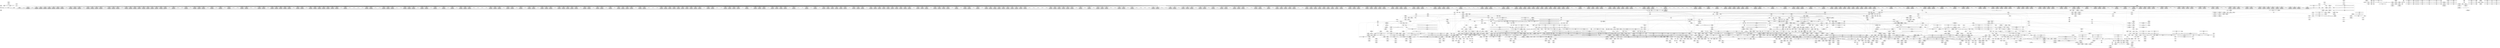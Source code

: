 digraph {
	CE0x440d1a0 [shape=record,shape=Mrecord,label="{CE0x440d1a0|current_sid:_tmp15|security/selinux/hooks.c,218|*SummSink*}"]
	CE0x4441a40 [shape=record,shape=Mrecord,label="{CE0x4441a40|current_sid:_tmp11|security/selinux/hooks.c,218|*SummSink*}"]
	CE0x4446df0 [shape=record,shape=Mrecord,label="{CE0x4446df0|task_sid:_real_cred|security/selinux/hooks.c,208|*SummSink*}"]
	CE0x44fe650 [shape=record,shape=Mrecord,label="{CE0x44fe650|rcu_read_unlock:_tmp11|include/linux/rcupdate.h,933|*SummSink*}"]
	CE0x4424390 [shape=record,shape=Mrecord,label="{CE0x4424390|task_sid:_entry|*SummSink*}"]
	CE0x4442f60 [shape=record,shape=Mrecord,label="{CE0x4442f60|GLOBAL:_lockdep_rcu_suspicious|*Constant*|*SummSink*}"]
	CE0x44b6780 [shape=record,shape=Mrecord,label="{CE0x44b6780|2472:_%struct.cred*,_:_CRE_6340,6341_}"]
	CE0x44b0dd0 [shape=record,shape=Mrecord,label="{CE0x44b0dd0|2472:_%struct.cred*,_:_CRE_6196,6200_|*MultipleSource*|Function::task_sid&Arg::task::|Function::current_has_perm&Arg::tsk::|Function::selinux_task_setpgid&Arg::p::|security/selinux/hooks.c,208}"]
	CE0x4457580 [shape=record,shape=Mrecord,label="{CE0x4457580|current_sid:_tmp23|security/selinux/hooks.c,218|*SummSink*}"]
	CE0x4553de0 [shape=record,shape=Mrecord,label="{CE0x4553de0|__preempt_count_add:_tmp4|./arch/x86/include/asm/preempt.h,72}"]
	CE0x44f9de0 [shape=record,shape=Mrecord,label="{CE0x44f9de0|rcu_read_unlock:_tmp10|include/linux/rcupdate.h,933}"]
	CE0x44a38b0 [shape=record,shape=Mrecord,label="{CE0x44a38b0|2472:_%struct.cred*,_:_CRE_2909,2910_}"]
	CE0x4510c30 [shape=record,shape=Mrecord,label="{CE0x4510c30|rcu_lock_acquire:_tmp|*SummSink*}"]
	CE0x44dbf30 [shape=record,shape=Mrecord,label="{CE0x44dbf30|task_sid:_tmp6|security/selinux/hooks.c,208|*SummSink*}"]
	CE0x4431f10 [shape=record,shape=Mrecord,label="{CE0x4431f10|current_sid:_call|security/selinux/hooks.c,218|*SummSink*}"]
	CE0x4466600 [shape=record,shape=Mrecord,label="{CE0x4466600|2472:_%struct.cred*,_:_CRE_0,8_|*MultipleSource*|Function::task_sid&Arg::task::|Function::current_has_perm&Arg::tsk::|Function::selinux_task_setpgid&Arg::p::|security/selinux/hooks.c,208}"]
	CE0x4423e20 [shape=record,shape=Mrecord,label="{CE0x4423e20|GLOBAL:_task_sid|*Constant*|*SummSource*}"]
	CE0x4433930 [shape=record,shape=Mrecord,label="{CE0x4433930|selinux_task_setpgid:_tmp3|*SummSource*}"]
	CE0x44f0ab0 [shape=record,shape=Mrecord,label="{CE0x44f0ab0|_call_void_mcount()_#3|*SummSink*}"]
	CE0x4498f10 [shape=record,shape=Mrecord,label="{CE0x4498f10|2472:_%struct.cred*,_:_CRE_2384,2392_|*MultipleSource*|Function::task_sid&Arg::task::|Function::current_has_perm&Arg::tsk::|Function::selinux_task_setpgid&Arg::p::|security/selinux/hooks.c,208}"]
	CE0x44bbd60 [shape=record,shape=Mrecord,label="{CE0x44bbd60|2472:_%struct.cred*,_:_CRE_6560,6568_|*MultipleSource*|Function::task_sid&Arg::task::|Function::current_has_perm&Arg::tsk::|Function::selinux_task_setpgid&Arg::p::|security/selinux/hooks.c,208}"]
	CE0x4559000 [shape=record,shape=Mrecord,label="{CE0x4559000|__preempt_count_add:_tmp}"]
	CE0x443f870 [shape=record,shape=Mrecord,label="{CE0x443f870|current_sid:_tmp|*SummSink*}"]
	CE0x44c1d80 [shape=record,shape=Mrecord,label="{CE0x44c1d80|task_sid:_tmp11|security/selinux/hooks.c,208|*SummSource*}"]
	CE0x450f720 [shape=record,shape=Mrecord,label="{CE0x450f720|__preempt_count_add:_entry}"]
	CE0x44be330 [shape=record,shape=Mrecord,label="{CE0x44be330|2472:_%struct.cred*,_:_CRE_6680,6684_|*MultipleSource*|Function::task_sid&Arg::task::|Function::current_has_perm&Arg::tsk::|Function::selinux_task_setpgid&Arg::p::|security/selinux/hooks.c,208}"]
	CE0x454f6f0 [shape=record,shape=Mrecord,label="{CE0x454f6f0|GLOBAL:_lock_acquire|*Constant*}"]
	CE0x447b9c0 [shape=record,shape=Mrecord,label="{CE0x447b9c0|rcu_read_lock:_tmp1|*SummSource*}"]
	CE0x448dfb0 [shape=record,shape=Mrecord,label="{CE0x448dfb0|2472:_%struct.cred*,_:_CRE_728,732_|*MultipleSource*|Function::task_sid&Arg::task::|Function::current_has_perm&Arg::tsk::|Function::selinux_task_setpgid&Arg::p::|security/selinux/hooks.c,208}"]
	CE0x447b660 [shape=record,shape=Mrecord,label="{CE0x447b660|task_sid:_tobool|security/selinux/hooks.c,208|*SummSource*}"]
	CE0x4484760 [shape=record,shape=Mrecord,label="{CE0x4484760|rcu_read_lock:_tmp19|include/linux/rcupdate.h,882}"]
	CE0x453c380 [shape=record,shape=Mrecord,label="{CE0x453c380|rcu_lock_release:_tmp6|*SummSource*}"]
	CE0x4416050 [shape=record,shape=Mrecord,label="{CE0x4416050|_ret_i32_%call7,_!dbg_!27749|security/selinux/hooks.c,210|*SummSink*}"]
	CE0x4518f10 [shape=record,shape=Mrecord,label="{CE0x4518f10|GLOBAL:_rcu_lock_release|*Constant*|*SummSource*}"]
	CE0x4468500 [shape=record,shape=Mrecord,label="{CE0x4468500|task_sid:_bb|*SummSource*}"]
	CE0x4551760 [shape=record,shape=Mrecord,label="{CE0x4551760|rcu_lock_release:___here|*SummSink*}"]
	CE0x44eed90 [shape=record,shape=Mrecord,label="{CE0x44eed90|rcu_read_unlock:_do.body}"]
	CE0x44aa520 [shape=record,shape=Mrecord,label="{CE0x44aa520|2472:_%struct.cred*,_:_CRE_3080,3084_|*MultipleSource*|Function::task_sid&Arg::task::|Function::current_has_perm&Arg::tsk::|Function::selinux_task_setpgid&Arg::p::|security/selinux/hooks.c,208}"]
	CE0x447caa0 [shape=record,shape=Mrecord,label="{CE0x447caa0|GLOBAL:_rcu_read_lock.__warned|Global_var:rcu_read_lock.__warned|*SummSource*}"]
	CE0x453d830 [shape=record,shape=Mrecord,label="{CE0x453d830|i64*_getelementptr_inbounds_(_4_x_i64_,_4_x_i64_*___llvm_gcov_ctr130,_i64_0,_i64_0)|*Constant*|*SummSink*}"]
	CE0x4550400 [shape=record,shape=Mrecord,label="{CE0x4550400|rcu_lock_release:_bb|*SummSource*}"]
	CE0x449bf30 [shape=record,shape=Mrecord,label="{CE0x449bf30|2472:_%struct.cred*,_:_CRE_2535,2536_}"]
	CE0x4555bf0 [shape=record,shape=Mrecord,label="{CE0x4555bf0|i64*_getelementptr_inbounds_(_4_x_i64_,_4_x_i64_*___llvm_gcov_ctr129,_i64_0,_i64_3)|*Constant*}"]
	CE0x448cef0 [shape=record,shape=Mrecord,label="{CE0x448cef0|i32_208|*Constant*|*SummSource*}"]
	CE0x44dd0a0 [shape=record,shape=Mrecord,label="{CE0x44dd0a0|task_sid:_tmp9|security/selinux/hooks.c,208|*SummSink*}"]
	CE0x44f8430 [shape=record,shape=Mrecord,label="{CE0x44f8430|rcu_read_unlock:_if.end|*SummSource*}"]
	CE0x4498590 [shape=record,shape=Mrecord,label="{CE0x4498590|2472:_%struct.cred*,_:_CRE_2352,2360_|*MultipleSource*|Function::task_sid&Arg::task::|Function::current_has_perm&Arg::tsk::|Function::selinux_task_setpgid&Arg::p::|security/selinux/hooks.c,208}"]
	CE0x4438b00 [shape=record,shape=Mrecord,label="{CE0x4438b00|current_sid:_call4|security/selinux/hooks.c,218|*SummSink*}"]
	CE0x441c510 [shape=record,shape=Mrecord,label="{CE0x441c510|GLOBAL:_current_sid|*Constant*|*SummSource*}"]
	CE0x44effd0 [shape=record,shape=Mrecord,label="{CE0x44effd0|_call_void_mcount()_#3|*SummSource*}"]
	CE0x44f2440 [shape=record,shape=Mrecord,label="{CE0x44f2440|void_(i32*,_i32,_i32*)*_asm_addl_$1,_%gs:$0_,_*m,ri,*m,_dirflag_,_fpsr_,_flags_|*SummSink*}"]
	CE0x4481e80 [shape=record,shape=Mrecord,label="{CE0x4481e80|GLOBAL:___llvm_gcov_ctr127|Global_var:__llvm_gcov_ctr127|*SummSource*}"]
	CE0x44c32b0 [shape=record,shape=Mrecord,label="{CE0x44c32b0|task_sid:_tobool4|security/selinux/hooks.c,208|*SummSink*}"]
	CE0x44ba7d0 [shape=record,shape=Mrecord,label="{CE0x44ba7d0|2472:_%struct.cred*,_:_CRE_6488,6492_|*MultipleSource*|Function::task_sid&Arg::task::|Function::current_has_perm&Arg::tsk::|Function::selinux_task_setpgid&Arg::p::|security/selinux/hooks.c,208}"]
	CE0x45504c0 [shape=record,shape=Mrecord,label="{CE0x45504c0|rcu_lock_release:_bb|*SummSink*}"]
	CE0x44a3320 [shape=record,shape=Mrecord,label="{CE0x44a3320|2472:_%struct.cred*,_:_CRE_2905,2906_}"]
	CE0x44a5040 [shape=record,shape=Mrecord,label="{CE0x44a5040|2472:_%struct.cred*,_:_CRE_2929,2930_}"]
	CE0x44f8330 [shape=record,shape=Mrecord,label="{CE0x44f8330|rcu_read_unlock:_if.end|*SummSink*}"]
	CE0x443c2f0 [shape=record,shape=Mrecord,label="{CE0x443c2f0|2472:_%struct.cred*,_:_CRE_460,464_|*MultipleSource*|Function::task_sid&Arg::task::|Function::current_has_perm&Arg::tsk::|Function::selinux_task_setpgid&Arg::p::|security/selinux/hooks.c,208}"]
	CE0x4469350 [shape=record,shape=Mrecord,label="{CE0x4469350|task_sid:_real_cred|security/selinux/hooks.c,208}"]
	CE0x44593f0 [shape=record,shape=Mrecord,label="{CE0x44593f0|current_sid:_tmp24|security/selinux/hooks.c,220|*SummSink*}"]
	CE0x441e650 [shape=record,shape=Mrecord,label="{CE0x441e650|current_has_perm:_tsk|Function::current_has_perm&Arg::tsk::|*SummSource*}"]
	CE0x454a460 [shape=record,shape=Mrecord,label="{CE0x454a460|__rcu_read_unlock:_tmp2|*SummSink*}"]
	CE0x44186e0 [shape=record,shape=Mrecord,label="{CE0x44186e0|i32_1|*Constant*|*SummSink*}"]
	CE0x4469640 [shape=record,shape=Mrecord,label="{CE0x4469640|i64*_getelementptr_inbounds_(_2_x_i64_,_2_x_i64_*___llvm_gcov_ctr131,_i64_0,_i64_1)|*Constant*}"]
	CE0x4418cb0 [shape=record,shape=Mrecord,label="{CE0x4418cb0|current_sid:_sid|security/selinux/hooks.c,220|*SummSource*}"]
	CE0x441e8e0 [shape=record,shape=Mrecord,label="{CE0x441e8e0|_call_void_mcount()_#3}"]
	CE0x449be00 [shape=record,shape=Mrecord,label="{CE0x449be00|2472:_%struct.cred*,_:_CRE_2534,2535_}"]
	CE0x44df220 [shape=record,shape=Mrecord,label="{CE0x44df220|__rcu_read_unlock:_tmp3|*SummSource*}"]
	CE0x44db8b0 [shape=record,shape=Mrecord,label="{CE0x44db8b0|task_sid:_tmp8|security/selinux/hooks.c,208}"]
	CE0x4435960 [shape=record,shape=Mrecord,label="{CE0x4435960|i64*_getelementptr_inbounds_(_2_x_i64_,_2_x_i64_*___llvm_gcov_ctr136,_i64_0,_i64_0)|*Constant*}"]
	CE0x44f7a00 [shape=record,shape=Mrecord,label="{CE0x44f7a00|cred_sid:_tmp5|security/selinux/hooks.c,196|*SummSource*}"]
	CE0x44f3460 [shape=record,shape=Mrecord,label="{CE0x44f3460|i64*_getelementptr_inbounds_(_11_x_i64_,_11_x_i64_*___llvm_gcov_ctr132,_i64_0,_i64_8)|*Constant*|*SummSource*}"]
	CE0x44158b0 [shape=record,shape=Mrecord,label="{CE0x44158b0|2472:_%struct.cred*,_:_CRE_690,691_}"]
	CE0x453c670 [shape=record,shape=Mrecord,label="{CE0x453c670|__rcu_read_unlock:_bb|*SummSink*}"]
	CE0x44ca930 [shape=record,shape=Mrecord,label="{CE0x44ca930|rcu_read_lock:_tmp12|include/linux/rcupdate.h,882|*SummSource*}"]
	CE0x448aa30 [shape=record,shape=Mrecord,label="{CE0x448aa30|2472:_%struct.cred*,_:_CRE_652,656_|*MultipleSource*|Function::task_sid&Arg::task::|Function::current_has_perm&Arg::tsk::|Function::selinux_task_setpgid&Arg::p::|security/selinux/hooks.c,208}"]
	CE0x45652f0 [shape=record,shape=Mrecord,label="{CE0x45652f0|i64*_getelementptr_inbounds_(_4_x_i64_,_4_x_i64_*___llvm_gcov_ctr129,_i64_0,_i64_1)|*Constant*}"]
	CE0x445b7e0 [shape=record,shape=Mrecord,label="{CE0x445b7e0|current_sid:_security|security/selinux/hooks.c,218|*SummSource*}"]
	CE0x454c170 [shape=record,shape=Mrecord,label="{CE0x454c170|COLLAPSED:_GCMRE___llvm_gcov_ctr134_internal_global_4_x_i64_zeroinitializer:_elem_0:default:}"]
	CE0x454a000 [shape=record,shape=Mrecord,label="{CE0x454a000|__preempt_count_sub:_entry|*SummSource*}"]
	CE0x44c8d90 [shape=record,shape=Mrecord,label="{CE0x44c8d90|task_sid:_tobool1|security/selinux/hooks.c,208|*SummSink*}"]
	CE0x44d3640 [shape=record,shape=Mrecord,label="{CE0x44d3640|task_sid:_tmp21|security/selinux/hooks.c,208|*SummSink*}"]
	CE0x45178c0 [shape=record,shape=Mrecord,label="{CE0x45178c0|i64*_getelementptr_inbounds_(_11_x_i64_,_11_x_i64_*___llvm_gcov_ctr132,_i64_0,_i64_10)|*Constant*|*SummSource*}"]
	CE0x4471900 [shape=record,shape=Mrecord,label="{CE0x4471900|i64*_getelementptr_inbounds_(_4_x_i64_,_4_x_i64_*___llvm_gcov_ctr129,_i64_0,_i64_1)|*Constant*|*SummSource*}"]
	CE0x44a5d50 [shape=record,shape=Mrecord,label="{CE0x44a5d50|2472:_%struct.cred*,_:_CRE_2940,2941_}"]
	CE0x44c1240 [shape=record,shape=Mrecord,label="{CE0x44c1240|task_sid:_tmp4|*LoadInst*|security/selinux/hooks.c,208}"]
	CE0x44ca300 [shape=record,shape=Mrecord,label="{CE0x44ca300|cred_sid:_security|security/selinux/hooks.c,196|*SummSink*}"]
	CE0x4418fb0 [shape=record,shape=Mrecord,label="{CE0x4418fb0|_call_void_rcu_read_lock()_#10,_!dbg_!27712|security/selinux/hooks.c,207}"]
	CE0x4519660 [shape=record,shape=Mrecord,label="{CE0x4519660|rcu_lock_release:_map|Function::rcu_lock_release&Arg::map::|*SummSink*}"]
	CE0x4501bc0 [shape=record,shape=Mrecord,label="{CE0x4501bc0|rcu_read_unlock:_tmp9|include/linux/rcupdate.h,933|*SummSource*}"]
	CE0x44339d0 [shape=record,shape=Mrecord,label="{CE0x44339d0|selinux_task_setpgid:_tmp3|*SummSink*}"]
	CE0x4420db0 [shape=record,shape=Mrecord,label="{CE0x4420db0|i32_0|*Constant*|*SummSink*}"]
	CE0x44ea5e0 [shape=record,shape=Mrecord,label="{CE0x44ea5e0|i8*_undef|*Constant*}"]
	CE0x44890d0 [shape=record,shape=Mrecord,label="{CE0x44890d0|2472:_%struct.cred*,_:_CRE_576,584_|*MultipleSource*|Function::task_sid&Arg::task::|Function::current_has_perm&Arg::tsk::|Function::selinux_task_setpgid&Arg::p::|security/selinux/hooks.c,208}"]
	CE0x44f4f30 [shape=record,shape=Mrecord,label="{CE0x44f4f30|i64_4|*Constant*}"]
	CE0x44da980 [shape=record,shape=Mrecord,label="{CE0x44da980|task_sid:_call|security/selinux/hooks.c,208}"]
	CE0x44caaa0 [shape=record,shape=Mrecord,label="{CE0x44caaa0|rcu_read_lock:_tmp12|include/linux/rcupdate.h,882|*SummSink*}"]
	CE0x4556740 [shape=record,shape=Mrecord,label="{CE0x4556740|i64*_getelementptr_inbounds_(_4_x_i64_,_4_x_i64_*___llvm_gcov_ctr135,_i64_0,_i64_0)|*Constant*}"]
	CE0x4491b10 [shape=record,shape=Mrecord,label="{CE0x4491b10|2472:_%struct.cred*,_:_CRE_1944,1952_|*MultipleSource*|Function::task_sid&Arg::task::|Function::current_has_perm&Arg::tsk::|Function::selinux_task_setpgid&Arg::p::|security/selinux/hooks.c,208}"]
	CE0x4429300 [shape=record,shape=Mrecord,label="{CE0x4429300|get_current:_entry|*SummSink*}"]
	CE0x44bd060 [shape=record,shape=Mrecord,label="{CE0x44bd060|2472:_%struct.cred*,_:_CRE_6632,6640_|*MultipleSource*|Function::task_sid&Arg::task::|Function::current_has_perm&Arg::tsk::|Function::selinux_task_setpgid&Arg::p::|security/selinux/hooks.c,208}"]
	CE0x44b6fd0 [shape=record,shape=Mrecord,label="{CE0x44b6fd0|2472:_%struct.cred*,_:_CRE_6347,6348_}"]
	CE0x4410180 [shape=record,shape=Mrecord,label="{CE0x4410180|selinux_task_setpgid:_entry}"]
	CE0x449c190 [shape=record,shape=Mrecord,label="{CE0x449c190|2472:_%struct.cred*,_:_CRE_2544,2568_|*MultipleSource*|Function::task_sid&Arg::task::|Function::current_has_perm&Arg::tsk::|Function::selinux_task_setpgid&Arg::p::|security/selinux/hooks.c,208}"]
	CE0x44d3ea0 [shape=record,shape=Mrecord,label="{CE0x44d3ea0|i64*_getelementptr_inbounds_(_13_x_i64_,_13_x_i64_*___llvm_gcov_ctr126,_i64_0,_i64_10)|*Constant*|*SummSink*}"]
	CE0x45484a0 [shape=record,shape=Mrecord,label="{CE0x45484a0|_call_void_asm_addl_$1,_%gs:$0_,_*m,ri,*m,_dirflag_,_fpsr_,_flags_(i32*___preempt_count,_i32_%val,_i32*___preempt_count)_#3,_!dbg_!27714,_!srcloc_!27717|./arch/x86/include/asm/preempt.h,72|*SummSource*}"]
	CE0x44a3ae0 [shape=record,shape=Mrecord,label="{CE0x44a3ae0|2472:_%struct.cred*,_:_CRE_2911,2912_}"]
	CE0x44a5760 [shape=record,shape=Mrecord,label="{CE0x44a5760|2472:_%struct.cred*,_:_CRE_2935,2936_}"]
	CE0x44c1c20 [shape=record,shape=Mrecord,label="{CE0x44c1c20|task_sid:_tmp11|security/selinux/hooks.c,208}"]
	CE0x44ef8e0 [shape=record,shape=Mrecord,label="{CE0x44ef8e0|__rcu_read_lock:_tmp7|include/linux/rcupdate.h,240|*SummSource*}"]
	CE0x441abf0 [shape=record,shape=Mrecord,label="{CE0x441abf0|_call_void_mcount()_#3|*SummSink*}"]
	CE0x448ac90 [shape=record,shape=Mrecord,label="{CE0x448ac90|2472:_%struct.cred*,_:_CRE_656,660_|*MultipleSource*|Function::task_sid&Arg::task::|Function::current_has_perm&Arg::tsk::|Function::selinux_task_setpgid&Arg::p::|security/selinux/hooks.c,208}"]
	CE0x4516f00 [shape=record,shape=Mrecord,label="{CE0x4516f00|rcu_read_unlock:_tmp20|include/linux/rcupdate.h,933|*SummSource*}"]
	CE0x4500da0 [shape=record,shape=Mrecord,label="{CE0x4500da0|rcu_read_unlock:_tmp|*SummSource*}"]
	CE0x453ba70 [shape=record,shape=Mrecord,label="{CE0x453ba70|i64_ptrtoint_(i8*_blockaddress(_rcu_lock_release,_%__here)_to_i64)|*Constant*|*SummSink*}"]
	CE0x4501150 [shape=record,shape=Mrecord,label="{CE0x4501150|COLLAPSED:_GCMRE___llvm_gcov_ctr130_internal_global_4_x_i64_zeroinitializer:_elem_0:default:}"]
	CE0x44d0630 [shape=record,shape=Mrecord,label="{CE0x44d0630|rcu_read_lock:_tmp7|include/linux/rcupdate.h,882|*SummSink*}"]
	CE0x44cd110 [shape=record,shape=Mrecord,label="{CE0x44cd110|rcu_read_lock:_tmp16|include/linux/rcupdate.h,882|*SummSource*}"]
	CE0x448d370 [shape=record,shape=Mrecord,label="{CE0x448d370|2472:_%struct.cred*,_:_CRE_698,699_}"]
	CE0x448a7d0 [shape=record,shape=Mrecord,label="{CE0x448a7d0|2472:_%struct.cred*,_:_CRE_648,652_|*MultipleSource*|Function::task_sid&Arg::task::|Function::current_has_perm&Arg::tsk::|Function::selinux_task_setpgid&Arg::p::|security/selinux/hooks.c,208}"]
	CE0x454dc10 [shape=record,shape=Mrecord,label="{CE0x454dc10|rcu_lock_release:_tmp5|include/linux/rcupdate.h,423|*SummSource*}"]
	CE0x44a9020 [shape=record,shape=Mrecord,label="{CE0x44a9020|2472:_%struct.cred*,_:_CRE_3000,3008_|*MultipleSource*|Function::task_sid&Arg::task::|Function::current_has_perm&Arg::tsk::|Function::selinux_task_setpgid&Arg::p::|security/selinux/hooks.c,208}"]
	CE0x44d4630 [shape=record,shape=Mrecord,label="{CE0x44d4630|task_sid:_tmp23|security/selinux/hooks.c,208|*SummSink*}"]
	CE0x44980d0 [shape=record,shape=Mrecord,label="{CE0x44980d0|2472:_%struct.cred*,_:_CRE_2336,2344_|*MultipleSource*|Function::task_sid&Arg::task::|Function::current_has_perm&Arg::tsk::|Function::selinux_task_setpgid&Arg::p::|security/selinux/hooks.c,208}"]
	CE0x443cac0 [shape=record,shape=Mrecord,label="{CE0x443cac0|2472:_%struct.cred*,_:_CRE_488,496_|*MultipleSource*|Function::task_sid&Arg::task::|Function::current_has_perm&Arg::tsk::|Function::selinux_task_setpgid&Arg::p::|security/selinux/hooks.c,208}"]
	CE0x4555780 [shape=record,shape=Mrecord,label="{CE0x4555780|i64*_getelementptr_inbounds_(_4_x_i64_,_4_x_i64_*___llvm_gcov_ctr134,_i64_0,_i64_3)|*Constant*|*SummSource*}"]
	CE0x4495b00 [shape=record,shape=Mrecord,label="{CE0x4495b00|2472:_%struct.cred*,_:_CRE_2144,2152_|*MultipleSource*|Function::task_sid&Arg::task::|Function::current_has_perm&Arg::tsk::|Function::selinux_task_setpgid&Arg::p::|security/selinux/hooks.c,208}"]
	CE0x44f5220 [shape=record,shape=Mrecord,label="{CE0x44f5220|i64*_getelementptr_inbounds_(_11_x_i64_,_11_x_i64_*___llvm_gcov_ctr127,_i64_0,_i64_8)|*Constant*|*SummSink*}"]
	CE0x44b1be0 [shape=record,shape=Mrecord,label="{CE0x44b1be0|2472:_%struct.cred*,_:_CRE_6240,6248_|*MultipleSource*|Function::task_sid&Arg::task::|Function::current_has_perm&Arg::tsk::|Function::selinux_task_setpgid&Arg::p::|security/selinux/hooks.c,208}"]
	CE0x44f91d0 [shape=record,shape=Mrecord,label="{CE0x44f91d0|rcu_read_unlock:_call3|include/linux/rcupdate.h,933}"]
	CE0x445a6c0 [shape=record,shape=Mrecord,label="{CE0x445a6c0|2472:_%struct.cred*,_:_CRE_96,104_|*MultipleSource*|Function::task_sid&Arg::task::|Function::current_has_perm&Arg::tsk::|Function::selinux_task_setpgid&Arg::p::|security/selinux/hooks.c,208}"]
	CE0x44f1990 [shape=record,shape=Mrecord,label="{CE0x44f1990|rcu_lock_release:_tmp1}"]
	CE0x4416ac0 [shape=record,shape=Mrecord,label="{CE0x4416ac0|current_has_perm:_tmp1}"]
	CE0x449f590 [shape=record,shape=Mrecord,label="{CE0x449f590|2472:_%struct.cred*,_:_CRE_2724,2725_|*MultipleSource*|Function::task_sid&Arg::task::|Function::current_has_perm&Arg::tsk::|Function::selinux_task_setpgid&Arg::p::|security/selinux/hooks.c,208}"]
	CE0x4437f90 [shape=record,shape=Mrecord,label="{CE0x4437f90|current_sid:_tmp6|security/selinux/hooks.c,218|*SummSource*}"]
	CE0x447b6f0 [shape=record,shape=Mrecord,label="{CE0x447b6f0|i64_1|*Constant*}"]
	CE0x44f1f40 [shape=record,shape=Mrecord,label="{CE0x44f1f40|rcu_read_unlock:_call|include/linux/rcupdate.h,933|*SummSink*}"]
	CE0x442e460 [shape=record,shape=Mrecord,label="{CE0x442e460|selinux_task_setpgid:_call|security/selinux/hooks.c,3574}"]
	CE0x450f880 [shape=record,shape=Mrecord,label="{CE0x450f880|rcu_read_unlock:_if.then|*SummSink*}"]
	CE0x4469db0 [shape=record,shape=Mrecord,label="{CE0x4469db0|2472:_%struct.cred*,_:_CRE_304,312_|*MultipleSource*|Function::task_sid&Arg::task::|Function::current_has_perm&Arg::tsk::|Function::selinux_task_setpgid&Arg::p::|security/selinux/hooks.c,208}"]
	CE0x441e9e0 [shape=record,shape=Mrecord,label="{CE0x441e9e0|_call_void_mcount()_#3|*SummSource*}"]
	CE0x44ccfe0 [shape=record,shape=Mrecord,label="{CE0x44ccfe0|rcu_read_lock:_tmp16|include/linux/rcupdate.h,882}"]
	CE0x44e8c30 [shape=record,shape=Mrecord,label="{CE0x44e8c30|__rcu_read_unlock:_do.body|*SummSink*}"]
	CE0x4550d80 [shape=record,shape=Mrecord,label="{CE0x4550d80|i32_0|*Constant*}"]
	CE0x446a6a0 [shape=record,shape=Mrecord,label="{CE0x446a6a0|i64*_getelementptr_inbounds_(_2_x_i64_,_2_x_i64_*___llvm_gcov_ctr98,_i64_0,_i64_1)|*Constant*}"]
	CE0x4424600 [shape=record,shape=Mrecord,label="{CE0x4424600|task_sid:_task|Function::task_sid&Arg::task::|*SummSource*}"]
	CE0x44cb5a0 [shape=record,shape=Mrecord,label="{CE0x44cb5a0|rcu_read_unlock:_tmp13|include/linux/rcupdate.h,933|*SummSource*}"]
	CE0x4513da0 [shape=record,shape=Mrecord,label="{CE0x4513da0|_call_void_lockdep_rcu_suspicious(i8*_getelementptr_inbounds_(_25_x_i8_,_25_x_i8_*_.str45,_i32_0,_i32_0),_i32_934,_i8*_getelementptr_inbounds_(_44_x_i8_,_44_x_i8_*_.str47,_i32_0,_i32_0))_#10,_!dbg_!27726|include/linux/rcupdate.h,933|*SummSink*}"]
	CE0x447a9d0 [shape=record,shape=Mrecord,label="{CE0x447a9d0|i64*_getelementptr_inbounds_(_11_x_i64_,_11_x_i64_*___llvm_gcov_ctr132,_i64_0,_i64_1)|*Constant*|*SummSink*}"]
	CE0x443d560 [shape=record,shape=Mrecord,label="{CE0x443d560|2472:_%struct.cred*,_:_CRE_528,536_|*MultipleSource*|Function::task_sid&Arg::task::|Function::current_has_perm&Arg::tsk::|Function::selinux_task_setpgid&Arg::p::|security/selinux/hooks.c,208}"]
	CE0x44cefe0 [shape=record,shape=Mrecord,label="{CE0x44cefe0|rcu_read_lock:_tmp4|include/linux/rcupdate.h,882}"]
	CE0x446ce30 [shape=record,shape=Mrecord,label="{CE0x446ce30|2472:_%struct.cred*,_:_CRE_384,392_|*MultipleSource*|Function::task_sid&Arg::task::|Function::current_has_perm&Arg::tsk::|Function::selinux_task_setpgid&Arg::p::|security/selinux/hooks.c,208}"]
	CE0x4415dc0 [shape=record,shape=Mrecord,label="{CE0x4415dc0|2472:_%struct.cred*,_:_CRE_695,696_}"]
	CE0x44a3c10 [shape=record,shape=Mrecord,label="{CE0x44a3c10|2472:_%struct.cred*,_:_CRE_2912,2913_}"]
	CE0x44cb530 [shape=record,shape=Mrecord,label="{CE0x44cb530|i64_7|*Constant*}"]
	CE0x5fdeba0 [shape=record,shape=Mrecord,label="{CE0x5fdeba0|GLOBAL:_current_has_perm|*Constant*|*SummSink*}"]
	CE0x44d4220 [shape=record,shape=Mrecord,label="{CE0x44d4220|task_sid:_tmp23|security/selinux/hooks.c,208|*SummSource*}"]
	CE0x44a5500 [shape=record,shape=Mrecord,label="{CE0x44a5500|2472:_%struct.cred*,_:_CRE_2933,2934_}"]
	CE0x448ccb0 [shape=record,shape=Mrecord,label="{CE0x448ccb0|i32_208|*Constant*|*SummSink*}"]
	CE0x4519c40 [shape=record,shape=Mrecord,label="{CE0x4519c40|_call_void___rcu_read_unlock()_#10,_!dbg_!27734|include/linux/rcupdate.h,937}"]
	CE0x44481e0 [shape=record,shape=Mrecord,label="{CE0x44481e0|current_sid:_tmp16|security/selinux/hooks.c,218}"]
	CE0x447f350 [shape=record,shape=Mrecord,label="{CE0x447f350|2472:_%struct.cred*,_:_CRE_72,76_|*MultipleSource*|Function::task_sid&Arg::task::|Function::current_has_perm&Arg::tsk::|Function::selinux_task_setpgid&Arg::p::|security/selinux/hooks.c,208}"]
	CE0x4552800 [shape=record,shape=Mrecord,label="{CE0x4552800|__rcu_read_unlock:_tmp|*SummSource*}"]
	CE0x4412aa0 [shape=record,shape=Mrecord,label="{CE0x4412aa0|cred_sid:_tmp}"]
	CE0x44ed820 [shape=record,shape=Mrecord,label="{CE0x44ed820|_call_void_mcount()_#3}"]
	CE0x44b4e90 [shape=record,shape=Mrecord,label="{CE0x44b4e90|2472:_%struct.cred*,_:_CRE_6319,6320_}"]
	CE0x449bba0 [shape=record,shape=Mrecord,label="{CE0x449bba0|2472:_%struct.cred*,_:_CRE_2532,2533_}"]
	CE0x44138b0 [shape=record,shape=Mrecord,label="{CE0x44138b0|i64*_getelementptr_inbounds_(_11_x_i64_,_11_x_i64_*___llvm_gcov_ctr125,_i64_0,_i64_9)|*Constant*|*SummSource*}"]
	CE0x4415b10 [shape=record,shape=Mrecord,label="{CE0x4415b10|2472:_%struct.cred*,_:_CRE_692,693_}"]
	CE0x445b140 [shape=record,shape=Mrecord,label="{CE0x445b140|current_sid:_tmp21|security/selinux/hooks.c,218|*SummSink*}"]
	CE0x4480900 [shape=record,shape=Mrecord,label="{CE0x4480900|2472:_%struct.cred*,_:_CRE_80,84_|*MultipleSource*|Function::task_sid&Arg::task::|Function::current_has_perm&Arg::tsk::|Function::selinux_task_setpgid&Arg::p::|security/selinux/hooks.c,208}"]
	CE0x4492b50 [shape=record,shape=Mrecord,label="{CE0x4492b50|2472:_%struct.cred*,_:_CRE_2016,2020_|*MultipleSource*|Function::task_sid&Arg::task::|Function::current_has_perm&Arg::tsk::|Function::selinux_task_setpgid&Arg::p::|security/selinux/hooks.c,208}"]
	CE0x44b50f0 [shape=record,shape=Mrecord,label="{CE0x44b50f0|2472:_%struct.cred*,_:_CRE_6321,6322_}"]
	CE0x4424b50 [shape=record,shape=Mrecord,label="{CE0x4424b50|GLOBAL:_get_current|*Constant*|*SummSource*}"]
	CE0x44e4080 [shape=record,shape=Mrecord,label="{CE0x44e4080|i64*_getelementptr_inbounds_(_4_x_i64_,_4_x_i64_*___llvm_gcov_ctr133,_i64_0,_i64_0)|*Constant*|*SummSink*}"]
	CE0x448d4a0 [shape=record,shape=Mrecord,label="{CE0x448d4a0|2472:_%struct.cred*,_:_CRE_699,700_}"]
	CE0x44bbfc0 [shape=record,shape=Mrecord,label="{CE0x44bbfc0|2472:_%struct.cred*,_:_CRE_6568,6576_|*MultipleSource*|Function::task_sid&Arg::task::|Function::current_has_perm&Arg::tsk::|Function::selinux_task_setpgid&Arg::p::|security/selinux/hooks.c,208}"]
	CE0x44dc0b0 [shape=record,shape=Mrecord,label="{CE0x44dc0b0|task_sid:_tmp7|security/selinux/hooks.c,208|*SummSource*}"]
	CE0x440fe90 [shape=record,shape=Mrecord,label="{CE0x440fe90|selinux_task_setpgid:_entry|*SummSink*}"]
	CE0x450fab0 [shape=record,shape=Mrecord,label="{CE0x450fab0|rcu_read_unlock:_land.lhs.true2|*SummSource*}"]
	CE0x447e420 [shape=record,shape=Mrecord,label="{CE0x447e420|task_sid:_do.body|*SummSink*}"]
	CE0x448aef0 [shape=record,shape=Mrecord,label="{CE0x448aef0|2472:_%struct.cred*,_:_CRE_664,672_|*MultipleSource*|Function::task_sid&Arg::task::|Function::current_has_perm&Arg::tsk::|Function::selinux_task_setpgid&Arg::p::|security/selinux/hooks.c,208}"]
	CE0x44e9450 [shape=record,shape=Mrecord,label="{CE0x44e9450|%struct.lockdep_map*_null|*Constant*|*SummSink*}"]
	CE0x44baa30 [shape=record,shape=Mrecord,label="{CE0x44baa30|2472:_%struct.cred*,_:_CRE_6496,6504_|*MultipleSource*|Function::task_sid&Arg::task::|Function::current_has_perm&Arg::tsk::|Function::selinux_task_setpgid&Arg::p::|security/selinux/hooks.c,208}"]
	CE0x44195d0 [shape=record,shape=Mrecord,label="{CE0x44195d0|current_sid:_tmp13|security/selinux/hooks.c,218|*SummSink*}"]
	CE0x44b5a70 [shape=record,shape=Mrecord,label="{CE0x44b5a70|2472:_%struct.cred*,_:_CRE_6329,6330_}"]
	CE0x440be40 [shape=record,shape=Mrecord,label="{CE0x440be40|avc_has_perm:_ssid|Function::avc_has_perm&Arg::ssid::|*SummSource*}"]
	CE0x441a610 [shape=record,shape=Mrecord,label="{CE0x441a610|i32_2|*Constant*|*SummSource*}"]
	CE0x44a2c00 [shape=record,shape=Mrecord,label="{CE0x44a2c00|2472:_%struct.cred*,_:_CRE_2896,2900_|*MultipleSource*|Function::task_sid&Arg::task::|Function::current_has_perm&Arg::tsk::|Function::selinux_task_setpgid&Arg::p::|security/selinux/hooks.c,208}"]
	CE0x4515360 [shape=record,shape=Mrecord,label="{CE0x4515360|i32_934|*Constant*|*SummSource*}"]
	CE0x44ce3c0 [shape=record,shape=Mrecord,label="{CE0x44ce3c0|rcu_read_lock:_tmp18|include/linux/rcupdate.h,882|*SummSink*}"]
	CE0x446aec0 [shape=record,shape=Mrecord,label="{CE0x446aec0|rcu_lock_acquire:_map|Function::rcu_lock_acquire&Arg::map::}"]
	CE0x4502080 [shape=record,shape=Mrecord,label="{CE0x4502080|_call_void___preempt_count_add(i32_1)_#10,_!dbg_!27711|include/linux/rcupdate.h,239}"]
	CE0x4425420 [shape=record,shape=Mrecord,label="{CE0x4425420|COLLAPSED:_GCMRE___llvm_gcov_ctr136_internal_global_2_x_i64_zeroinitializer:_elem_0:default:}"]
	CE0x44b4640 [shape=record,shape=Mrecord,label="{CE0x44b4640|2472:_%struct.cred*,_:_CRE_6312,6313_}"]
	CE0x454d930 [shape=record,shape=Mrecord,label="{CE0x454d930|_call_void_lock_release(%struct.lockdep_map*_%map,_i32_1,_i64_ptrtoint_(i8*_blockaddress(_rcu_lock_release,_%__here)_to_i64))_#10,_!dbg_!27716|include/linux/rcupdate.h,423}"]
	CE0x449b6e0 [shape=record,shape=Mrecord,label="{CE0x449b6e0|2472:_%struct.cred*,_:_CRE_2528,2529_}"]
	CE0x44ab7f0 [shape=record,shape=Mrecord,label="{CE0x44ab7f0|2472:_%struct.cred*,_:_CRE_3128,3136_|*MultipleSource*|Function::task_sid&Arg::task::|Function::current_has_perm&Arg::tsk::|Function::selinux_task_setpgid&Arg::p::|security/selinux/hooks.c,208}"]
	CE0x44a47f0 [shape=record,shape=Mrecord,label="{CE0x44a47f0|2472:_%struct.cred*,_:_CRE_2922,2923_}"]
	CE0x4416150 [shape=record,shape=Mrecord,label="{CE0x4416150|i32_(i32,_i32,_i16,_i32,_%struct.common_audit_data*)*_bitcast_(i32_(i32,_i32,_i16,_i32,_%struct.common_audit_data.495*)*_avc_has_perm_to_i32_(i32,_i32,_i16,_i32,_%struct.common_audit_data*)*)|*Constant*}"]
	CE0x44a9e30 [shape=record,shape=Mrecord,label="{CE0x44a9e30|2472:_%struct.cred*,_:_CRE_3056,3064_|*MultipleSource*|Function::task_sid&Arg::task::|Function::current_has_perm&Arg::tsk::|Function::selinux_task_setpgid&Arg::p::|security/selinux/hooks.c,208}"]
	CE0x45026f0 [shape=record,shape=Mrecord,label="{CE0x45026f0|rcu_read_unlock:_tobool1|include/linux/rcupdate.h,933|*SummSink*}"]
	CE0x4501b30 [shape=record,shape=Mrecord,label="{CE0x4501b30|i64*_getelementptr_inbounds_(_4_x_i64_,_4_x_i64_*___llvm_gcov_ctr130,_i64_0,_i64_1)|*Constant*}"]
	CE0x447b180 [shape=record,shape=Mrecord,label="{CE0x447b180|2472:_%struct.cred*,_:_CRE_136,144_|*MultipleSource*|Function::task_sid&Arg::task::|Function::current_has_perm&Arg::tsk::|Function::selinux_task_setpgid&Arg::p::|security/selinux/hooks.c,208}"]
	CE0x44c3670 [shape=record,shape=Mrecord,label="{CE0x44c3670|i64_7|*Constant*|*SummSource*}"]
	CE0x442db50 [shape=record,shape=Mrecord,label="{CE0x442db50|current_sid:_tmp9|security/selinux/hooks.c,218}"]
	CE0x4510d30 [shape=record,shape=Mrecord,label="{CE0x4510d30|rcu_lock_acquire:_tmp1}"]
	CE0x44e9770 [shape=record,shape=Mrecord,label="{CE0x44e9770|i64_ptrtoint_(i8*_blockaddress(_rcu_lock_acquire,_%__here)_to_i64)|*Constant*|*SummSource*}"]
	CE0x448d240 [shape=record,shape=Mrecord,label="{CE0x448d240|2472:_%struct.cred*,_:_CRE_697,698_}"]
	CE0x44d0f70 [shape=record,shape=Mrecord,label="{CE0x44d0f70|rcu_read_unlock:_tmp7|include/linux/rcupdate.h,933|*SummSource*}"]
	CE0x4513680 [shape=record,shape=Mrecord,label="{CE0x4513680|i32_934|*Constant*}"]
	CE0x449b080 [shape=record,shape=Mrecord,label="{CE0x449b080|2472:_%struct.cred*,_:_CRE_2522,2523_}"]
	CE0x44ad210 [shape=record,shape=Mrecord,label="{CE0x44ad210|2472:_%struct.cred*,_:_CRE_5872,5880_|*MultipleSource*|Function::task_sid&Arg::task::|Function::current_has_perm&Arg::tsk::|Function::selinux_task_setpgid&Arg::p::|security/selinux/hooks.c,208}"]
	CE0x44204f0 [shape=record,shape=Mrecord,label="{CE0x44204f0|selinux_task_setpgid:_tmp}"]
	CE0x442cbc0 [shape=record,shape=Mrecord,label="{CE0x442cbc0|current_sid:_tmp}"]
	CE0x4510a80 [shape=record,shape=Mrecord,label="{CE0x4510a80|rcu_read_unlock:_if.then}"]
	CE0x44d8160 [shape=record,shape=Mrecord,label="{CE0x44d8160|cred_sid:_cred|Function::cred_sid&Arg::cred::|*SummSource*}"]
	CE0x4440b00 [shape=record,shape=Mrecord,label="{CE0x4440b00|current_sid:_tmp5|security/selinux/hooks.c,218|*SummSink*}"]
	CE0x44f28a0 [shape=record,shape=Mrecord,label="{CE0x44f28a0|_call_void_mcount()_#3|*SummSource*}"]
	CE0x451a840 [shape=record,shape=Mrecord,label="{CE0x451a840|__rcu_read_unlock:_entry|*SummSink*}"]
	CE0x4498a80 [shape=record,shape=Mrecord,label="{CE0x4498a80|2472:_%struct.cred*,_:_CRE_2368,2376_|*MultipleSource*|Function::task_sid&Arg::task::|Function::current_has_perm&Arg::tsk::|Function::selinux_task_setpgid&Arg::p::|security/selinux/hooks.c,208}"]
	CE0x44fb4a0 [shape=record,shape=Mrecord,label="{CE0x44fb4a0|rcu_read_lock:_land.lhs.true2|*SummSink*}"]
	CE0x4510da0 [shape=record,shape=Mrecord,label="{CE0x4510da0|rcu_lock_acquire:_tmp1|*SummSource*}"]
	CE0x4550ff0 [shape=record,shape=Mrecord,label="{CE0x4550ff0|rcu_lock_release:_indirectgoto|*SummSource*}"]
	CE0x44fa7c0 [shape=record,shape=Mrecord,label="{CE0x44fa7c0|rcu_read_unlock:_tmp15|include/linux/rcupdate.h,933|*SummSource*}"]
	CE0x44c4190 [shape=record,shape=Mrecord,label="{CE0x44c4190|task_sid:_tmp15|security/selinux/hooks.c,208|*SummSource*}"]
	CE0x447ef40 [shape=record,shape=Mrecord,label="{CE0x447ef40|rcu_read_lock:_tmp1|*SummSink*}"]
	CE0x44c38b0 [shape=record,shape=Mrecord,label="{CE0x44c38b0|i64_6|*Constant*}"]
	CE0x445b850 [shape=record,shape=Mrecord,label="{CE0x445b850|current_sid:_security|security/selinux/hooks.c,218|*SummSink*}"]
	CE0x4429110 [shape=record,shape=Mrecord,label="{CE0x4429110|get_current:_entry}"]
	CE0x44d5ba0 [shape=record,shape=Mrecord,label="{CE0x44d5ba0|task_sid:_tmp25|security/selinux/hooks.c,208|*SummSource*}"]
	CE0x44b6c40 [shape=record,shape=Mrecord,label="{CE0x44b6c40|2472:_%struct.cred*,_:_CRE_6344,6345_}"]
	CE0x44efd60 [shape=record,shape=Mrecord,label="{CE0x44efd60|rcu_read_unlock:_tmp9|include/linux/rcupdate.h,933}"]
	CE0x4442520 [shape=record,shape=Mrecord,label="{CE0x4442520|i64_1|*Constant*}"]
	CE0x4480160 [shape=record,shape=Mrecord,label="{CE0x4480160|2472:_%struct.cred*,_:_CRE_408,416_|*MultipleSource*|Function::task_sid&Arg::task::|Function::current_has_perm&Arg::tsk::|Function::selinux_task_setpgid&Arg::p::|security/selinux/hooks.c,208}"]
	CE0x44d69b0 [shape=record,shape=Mrecord,label="{CE0x44d69b0|_call_void_rcu_read_unlock()_#10,_!dbg_!27748|security/selinux/hooks.c,209|*SummSink*}"]
	CE0x44ba570 [shape=record,shape=Mrecord,label="{CE0x44ba570|2472:_%struct.cred*,_:_CRE_6484,6488_|*MultipleSource*|Function::task_sid&Arg::task::|Function::current_has_perm&Arg::tsk::|Function::selinux_task_setpgid&Arg::p::|security/selinux/hooks.c,208}"]
	CE0x443a490 [shape=record,shape=Mrecord,label="{CE0x443a490|current_sid:_tmp18|security/selinux/hooks.c,218|*SummSource*}"]
	CE0x448bb20 [shape=record,shape=Mrecord,label="{CE0x448bb20|task_sid:_tmp18|security/selinux/hooks.c,208}"]
	CE0x4475420 [shape=record,shape=Mrecord,label="{CE0x4475420|get_current:_tmp3|*SummSink*}"]
	CE0x4468020 [shape=record,shape=Mrecord,label="{CE0x4468020|task_sid:_do.end|*SummSink*}"]
	CE0x4492db0 [shape=record,shape=Mrecord,label="{CE0x4492db0|2472:_%struct.cred*,_:_CRE_2020,2032_|*MultipleSource*|Function::task_sid&Arg::task::|Function::current_has_perm&Arg::tsk::|Function::selinux_task_setpgid&Arg::p::|security/selinux/hooks.c,208}"]
	CE0x44b2070 [shape=record,shape=Mrecord,label="{CE0x44b2070|2472:_%struct.cred*,_:_CRE_6256,6264_|*MultipleSource*|Function::task_sid&Arg::task::|Function::current_has_perm&Arg::tsk::|Function::selinux_task_setpgid&Arg::p::|security/selinux/hooks.c,208}"]
	CE0x4488330 [shape=record,shape=Mrecord,label="{CE0x4488330|2472:_%struct.cred*,_:_CRE_424,428_|*MultipleSource*|Function::task_sid&Arg::task::|Function::current_has_perm&Arg::tsk::|Function::selinux_task_setpgid&Arg::p::|security/selinux/hooks.c,208}"]
	CE0x4472a50 [shape=record,shape=Mrecord,label="{CE0x4472a50|_call_void_rcu_lock_acquire(%struct.lockdep_map*_rcu_lock_map)_#10,_!dbg_!27711|include/linux/rcupdate.h,881}"]
	CE0x44a6210 [shape=record,shape=Mrecord,label="{CE0x44a6210|2472:_%struct.cred*,_:_CRE_2944,2945_}"]
	CE0x440cd10 [shape=record,shape=Mrecord,label="{CE0x440cd10|i64*_getelementptr_inbounds_(_11_x_i64_,_11_x_i64_*___llvm_gcov_ctr125,_i64_0,_i64_8)|*Constant*|*SummSource*}"]
	CE0x4556350 [shape=record,shape=Mrecord,label="{CE0x4556350|__preempt_count_sub:_do.body|*SummSink*}"]
	CE0x44bc6b0 [shape=record,shape=Mrecord,label="{CE0x44bc6b0|2472:_%struct.cred*,_:_CRE_6600,6608_|*MultipleSource*|Function::task_sid&Arg::task::|Function::current_has_perm&Arg::tsk::|Function::selinux_task_setpgid&Arg::p::|security/selinux/hooks.c,208}"]
	CE0x44e5370 [shape=record,shape=Mrecord,label="{CE0x44e5370|rcu_lock_release:_bb}"]
	CE0x4444240 [shape=record,shape=Mrecord,label="{CE0x4444240|rcu_read_lock:_if.then}"]
	CE0x4518cf0 [shape=record,shape=Mrecord,label="{CE0x4518cf0|GLOBAL:_rcu_lock_release|*Constant*|*SummSink*}"]
	CE0x44687d0 [shape=record,shape=Mrecord,label="{CE0x44687d0|_call_void_mcount()_#3|*SummSink*}"]
	CE0x4484020 [shape=record,shape=Mrecord,label="{CE0x4484020|i64*_getelementptr_inbounds_(_11_x_i64_,_11_x_i64_*___llvm_gcov_ctr127,_i64_0,_i64_9)|*Constant*}"]
	CE0x44f3c50 [shape=record,shape=Mrecord,label="{CE0x44f3c50|i64*_getelementptr_inbounds_(_4_x_i64_,_4_x_i64_*___llvm_gcov_ctr130,_i64_0,_i64_2)|*Constant*|*SummSink*}"]
	CE0x44b8de0 [shape=record,shape=Mrecord,label="{CE0x44b8de0|2472:_%struct.cred*,_:_CRE_6424,6432_|*MultipleSource*|Function::task_sid&Arg::task::|Function::current_has_perm&Arg::tsk::|Function::selinux_task_setpgid&Arg::p::|security/selinux/hooks.c,208}"]
	CE0x44979b0 [shape=record,shape=Mrecord,label="{CE0x44979b0|2472:_%struct.cred*,_:_CRE_2312,2320_|*MultipleSource*|Function::task_sid&Arg::task::|Function::current_has_perm&Arg::tsk::|Function::selinux_task_setpgid&Arg::p::|security/selinux/hooks.c,208}"]
	CE0x44a0f80 [shape=record,shape=Mrecord,label="{CE0x44a0f80|2472:_%struct.cred*,_:_CRE_2808,2816_|*MultipleSource*|Function::task_sid&Arg::task::|Function::current_has_perm&Arg::tsk::|Function::selinux_task_setpgid&Arg::p::|security/selinux/hooks.c,208}"]
	CE0x4423f50 [shape=record,shape=Mrecord,label="{CE0x4423f50|GLOBAL:_task_sid|*Constant*|*SummSink*}"]
	CE0x4413410 [shape=record,shape=Mrecord,label="{CE0x4413410|i8*_getelementptr_inbounds_(_45_x_i8_,_45_x_i8_*_.str12,_i32_0,_i32_0)|*Constant*|*SummSink*}"]
	CE0x44806e0 [shape=record,shape=Mrecord,label="{CE0x44806e0|GLOBAL:___rcu_read_lock|*Constant*}"]
	CE0x4447780 [shape=record,shape=Mrecord,label="{CE0x4447780|task_sid:_do.body5|*SummSource*}"]
	CE0x446cee0 [shape=record,shape=Mrecord,label="{CE0x446cee0|_call_void___rcu_read_lock()_#10,_!dbg_!27710|include/linux/rcupdate.h,879|*SummSource*}"]
	CE0x44b5480 [shape=record,shape=Mrecord,label="{CE0x44b5480|2472:_%struct.cred*,_:_CRE_6324,6325_}"]
	CE0x44b0420 [shape=record,shape=Mrecord,label="{CE0x44b0420|2472:_%struct.cred*,_:_CRE_6168,6176_|*MultipleSource*|Function::task_sid&Arg::task::|Function::current_has_perm&Arg::tsk::|Function::selinux_task_setpgid&Arg::p::|security/selinux/hooks.c,208}"]
	CE0x4434ee0 [shape=record,shape=Mrecord,label="{CE0x4434ee0|i64*_getelementptr_inbounds_(_11_x_i64_,_11_x_i64_*___llvm_gcov_ctr125,_i64_0,_i64_1)|*Constant*}"]
	CE0x44f8730 [shape=record,shape=Mrecord,label="{CE0x44f8730|i64*_getelementptr_inbounds_(_4_x_i64_,_4_x_i64_*___llvm_gcov_ctr128,_i64_0,_i64_3)|*Constant*|*SummSink*}"]
	CE0x4438f40 [shape=record,shape=Mrecord,label="{CE0x4438f40|__rcu_read_lock:_tmp}"]
	CE0x44f29f0 [shape=record,shape=Mrecord,label="{CE0x44f29f0|_call_void_mcount()_#3|*SummSink*}"]
	CE0x4491650 [shape=record,shape=Mrecord,label="{CE0x4491650|2472:_%struct.cred*,_:_CRE_1928,1936_|*MultipleSource*|Function::task_sid&Arg::task::|Function::current_has_perm&Arg::tsk::|Function::selinux_task_setpgid&Arg::p::|security/selinux/hooks.c,208}"]
	CE0x454b2f0 [shape=record,shape=Mrecord,label="{CE0x454b2f0|__preempt_count_add:_tmp2|*SummSource*}"]
	CE0x44dc930 [shape=record,shape=Mrecord,label="{CE0x44dc930|GLOBAL:_task_sid.__warned|Global_var:task_sid.__warned|*SummSource*}"]
	CE0x44a2e60 [shape=record,shape=Mrecord,label="{CE0x44a2e60|2472:_%struct.cred*,_:_CRE_2900,2904_|*MultipleSource*|Function::task_sid&Arg::task::|Function::current_has_perm&Arg::tsk::|Function::selinux_task_setpgid&Arg::p::|security/selinux/hooks.c,208}"]
	CE0x4439610 [shape=record,shape=Mrecord,label="{CE0x4439610|current_sid:_tobool1|security/selinux/hooks.c,218|*SummSink*}"]
	CE0x4544c00 [shape=record,shape=Mrecord,label="{CE0x4544c00|__preempt_count_sub:_tmp2|*SummSink*}"]
	CE0x44ab330 [shape=record,shape=Mrecord,label="{CE0x44ab330|2472:_%struct.cred*,_:_CRE_3116,3120_|*MultipleSource*|Function::task_sid&Arg::task::|Function::current_has_perm&Arg::tsk::|Function::selinux_task_setpgid&Arg::p::|security/selinux/hooks.c,208}"]
	CE0x4500d30 [shape=record,shape=Mrecord,label="{CE0x4500d30|COLLAPSED:_GCMRE___llvm_gcov_ctr132_internal_global_11_x_i64_zeroinitializer:_elem_0:default:}"]
	CE0x44a6f20 [shape=record,shape=Mrecord,label="{CE0x44a6f20|2472:_%struct.cred*,_:_CRE_2955,2956_}"]
	CE0x44d2410 [shape=record,shape=Mrecord,label="{CE0x44d2410|rcu_read_lock:_tmp|*SummSource*}"]
	CE0x4491fd0 [shape=record,shape=Mrecord,label="{CE0x4491fd0|2472:_%struct.cred*,_:_CRE_1960,1968_|*MultipleSource*|Function::task_sid&Arg::task::|Function::current_has_perm&Arg::tsk::|Function::selinux_task_setpgid&Arg::p::|security/selinux/hooks.c,208}"]
	CE0x4478b30 [shape=record,shape=Mrecord,label="{CE0x4478b30|i64*_getelementptr_inbounds_(_13_x_i64_,_13_x_i64_*___llvm_gcov_ctr126,_i64_0,_i64_1)|*Constant*|*SummSink*}"]
	CE0x44899c0 [shape=record,shape=Mrecord,label="{CE0x44899c0|2472:_%struct.cred*,_:_CRE_608,616_|*MultipleSource*|Function::task_sid&Arg::task::|Function::current_has_perm&Arg::tsk::|Function::selinux_task_setpgid&Arg::p::|security/selinux/hooks.c,208}"]
	CE0x448d800 [shape=record,shape=Mrecord,label="{CE0x448d800|2472:_%struct.cred*,_:_CRE_702,703_}"]
	CE0x453f810 [shape=record,shape=Mrecord,label="{CE0x453f810|_call_void_mcount()_#3}"]
	CE0x4435e60 [shape=record,shape=Mrecord,label="{CE0x4435e60|current_has_perm:_bb|*SummSource*}"]
	CE0x44d8d70 [shape=record,shape=Mrecord,label="{CE0x44d8d70|rcu_read_unlock:_entry|*SummSource*}"]
	CE0x4494310 [shape=record,shape=Mrecord,label="{CE0x4494310|2472:_%struct.cred*,_:_CRE_2072,2076_|*MultipleSource*|Function::task_sid&Arg::task::|Function::current_has_perm&Arg::tsk::|Function::selinux_task_setpgid&Arg::p::|security/selinux/hooks.c,208}"]
	CE0x441c930 [shape=record,shape=Mrecord,label="{CE0x441c930|current_sid:_entry|*SummSource*}"]
	CE0x440ca20 [shape=record,shape=Mrecord,label="{CE0x440ca20|avc_has_perm:_tclass|Function::avc_has_perm&Arg::tclass::|*SummSink*}"]
	CE0x455e110 [shape=record,shape=Mrecord,label="{CE0x455e110|i64*_getelementptr_inbounds_(_4_x_i64_,_4_x_i64_*___llvm_gcov_ctr135,_i64_0,_i64_2)|*Constant*}"]
	CE0x44acfb0 [shape=record,shape=Mrecord,label="{CE0x44acfb0|2472:_%struct.cred*,_:_CRE_5864,5872_|*MultipleSource*|Function::task_sid&Arg::task::|Function::current_has_perm&Arg::tsk::|Function::selinux_task_setpgid&Arg::p::|security/selinux/hooks.c,208}"]
	CE0x44a40d0 [shape=record,shape=Mrecord,label="{CE0x44a40d0|2472:_%struct.cred*,_:_CRE_2916,2917_}"]
	CE0x449c5b0 [shape=record,shape=Mrecord,label="{CE0x449c5b0|2472:_%struct.cred*,_:_CRE_2576,2584_|*MultipleSource*|Function::task_sid&Arg::task::|Function::current_has_perm&Arg::tsk::|Function::selinux_task_setpgid&Arg::p::|security/selinux/hooks.c,208}"]
	CE0x44b2cb0 [shape=record,shape=Mrecord,label="{CE0x44b2cb0|2472:_%struct.cred*,_:_CRE_6290,6291_}"]
	CE0x4519de0 [shape=record,shape=Mrecord,label="{CE0x4519de0|_call_void___rcu_read_unlock()_#10,_!dbg_!27734|include/linux/rcupdate.h,937|*SummSink*}"]
	CE0x440c950 [shape=record,shape=Mrecord,label="{CE0x440c950|avc_has_perm:_tclass|Function::avc_has_perm&Arg::tclass::|*SummSource*}"]
	CE0x4514d30 [shape=record,shape=Mrecord,label="{CE0x4514d30|__preempt_count_add:_entry|*SummSource*}"]
	CE0x44f7be0 [shape=record,shape=Mrecord,label="{CE0x44f7be0|cred_sid:_sid|security/selinux/hooks.c,197|*SummSource*}"]
	CE0x44d7d00 [shape=record,shape=Mrecord,label="{CE0x44d7d00|cred_sid:_entry}"]
	CE0x454b0b0 [shape=record,shape=Mrecord,label="{CE0x454b0b0|i64*_getelementptr_inbounds_(_4_x_i64_,_4_x_i64_*___llvm_gcov_ctr135,_i64_0,_i64_1)|*Constant*}"]
	CE0x443ddb0 [shape=record,shape=Mrecord,label="{CE0x443ddb0|2472:_%struct.cred*,_:_CRE_560,568_|*MultipleSource*|Function::task_sid&Arg::task::|Function::current_has_perm&Arg::tsk::|Function::selinux_task_setpgid&Arg::p::|security/selinux/hooks.c,208}"]
	CE0x4429d90 [shape=record,shape=Mrecord,label="{CE0x4429d90|current_sid:_cred|security/selinux/hooks.c,218|*SummSource*}"]
	CE0x45009e0 [shape=record,shape=Mrecord,label="{CE0x45009e0|_ret_void,_!dbg_!27719|./arch/x86/include/asm/preempt.h,73|*SummSource*}"]
	CE0x44444f0 [shape=record,shape=Mrecord,label="{CE0x44444f0|task_sid:_do.end6}"]
	CE0x4423db0 [shape=record,shape=Mrecord,label="{CE0x4423db0|task_sid:_entry}"]
	CE0x454c100 [shape=record,shape=Mrecord,label="{CE0x454c100|__rcu_read_unlock:_tmp}"]
	CE0x4441630 [shape=record,shape=Mrecord,label="{CE0x4441630|i64*_getelementptr_inbounds_(_13_x_i64_,_13_x_i64_*___llvm_gcov_ctr126,_i64_0,_i64_0)|*Constant*|*SummSource*}"]
	CE0x453c0d0 [shape=record,shape=Mrecord,label="{CE0x453c0d0|rcu_lock_release:_tmp6}"]
	CE0x4447850 [shape=record,shape=Mrecord,label="{CE0x4447850|task_sid:_do.body5|*SummSink*}"]
	CE0x44d57a0 [shape=record,shape=Mrecord,label="{CE0x44d57a0|i64*_getelementptr_inbounds_(_13_x_i64_,_13_x_i64_*___llvm_gcov_ctr126,_i64_0,_i64_11)|*Constant*|*SummSink*}"]
	CE0x44958a0 [shape=record,shape=Mrecord,label="{CE0x44958a0|2472:_%struct.cred*,_:_CRE_2136,2144_|*MultipleSource*|Function::task_sid&Arg::task::|Function::current_has_perm&Arg::tsk::|Function::selinux_task_setpgid&Arg::p::|security/selinux/hooks.c,208}"]
	CE0x447c4d0 [shape=record,shape=Mrecord,label="{CE0x447c4d0|2472:_%struct.cred*,_:_CRE_200,208_|*MultipleSource*|Function::task_sid&Arg::task::|Function::current_has_perm&Arg::tsk::|Function::selinux_task_setpgid&Arg::p::|security/selinux/hooks.c,208}"]
	CE0x44fa690 [shape=record,shape=Mrecord,label="{CE0x44fa690|rcu_read_unlock:_tmp15|include/linux/rcupdate.h,933}"]
	CE0x4480450 [shape=record,shape=Mrecord,label="{CE0x4480450|rcu_read_lock:_tmp2|*SummSink*}"]
	CE0x44b3340 [shape=record,shape=Mrecord,label="{CE0x44b3340|2472:_%struct.cred*,_:_CRE_6296,6297_}"]
	CE0x449bcd0 [shape=record,shape=Mrecord,label="{CE0x449bcd0|2472:_%struct.cred*,_:_CRE_2533,2534_}"]
	CE0x443e780 [shape=record,shape=Mrecord,label="{CE0x443e780|rcu_lock_acquire:_entry}"]
	CE0x44db320 [shape=record,shape=Mrecord,label="{CE0x44db320|GLOBAL:___llvm_gcov_ctr126|Global_var:__llvm_gcov_ctr126}"]
	CE0x4429b00 [shape=record,shape=Mrecord,label="{CE0x4429b00|i32_78|*Constant*|*SummSource*}"]
	CE0x455c9a0 [shape=record,shape=Mrecord,label="{CE0x455c9a0|COLLAPSED:_GCMRE___llvm_gcov_ctr135_internal_global_4_x_i64_zeroinitializer:_elem_0:default:}"]
	CE0x44d3df0 [shape=record,shape=Mrecord,label="{CE0x44d3df0|i64*_getelementptr_inbounds_(_13_x_i64_,_13_x_i64_*___llvm_gcov_ctr126,_i64_0,_i64_10)|*Constant*|*SummSource*}"]
	CE0x458e9c0 [shape=record,shape=Mrecord,label="{CE0x458e9c0|__preempt_count_sub:_tmp|*SummSink*}"]
	CE0x4421110 [shape=record,shape=Mrecord,label="{CE0x4421110|i64_3|*Constant*|*SummSource*}"]
	CE0x45180b0 [shape=record,shape=Mrecord,label="{CE0x45180b0|rcu_read_unlock:_tmp22|include/linux/rcupdate.h,935}"]
	CE0x44cba80 [shape=record,shape=Mrecord,label="{CE0x44cba80|rcu_read_unlock:_tmp14|include/linux/rcupdate.h,933}"]
	CE0x4502b20 [shape=record,shape=Mrecord,label="{CE0x4502b20|i64*_getelementptr_inbounds_(_4_x_i64_,_4_x_i64_*___llvm_gcov_ctr134,_i64_0,_i64_2)|*Constant*|*SummSource*}"]
	CE0x448da60 [shape=record,shape=Mrecord,label="{CE0x448da60|2472:_%struct.cred*,_:_CRE_704,712_|*MultipleSource*|Function::task_sid&Arg::task::|Function::current_has_perm&Arg::tsk::|Function::selinux_task_setpgid&Arg::p::|security/selinux/hooks.c,208}"]
	CE0x441f4f0 [shape=record,shape=Mrecord,label="{CE0x441f4f0|current_sid:_tmp5|security/selinux/hooks.c,218|*SummSource*}"]
	CE0x44b7100 [shape=record,shape=Mrecord,label="{CE0x44b7100|2472:_%struct.cred*,_:_CRE_6348,6349_}"]
	CE0x4489e50 [shape=record,shape=Mrecord,label="{CE0x4489e50|2472:_%struct.cred*,_:_CRE_624,632_|*MultipleSource*|Function::task_sid&Arg::task::|Function::current_has_perm&Arg::tsk::|Function::selinux_task_setpgid&Arg::p::|security/selinux/hooks.c,208}"]
	CE0x44f8940 [shape=record,shape=Mrecord,label="{CE0x44f8940|__rcu_read_lock:_tmp6|include/linux/rcupdate.h,240}"]
	CE0x44406a0 [shape=record,shape=Mrecord,label="{CE0x44406a0|COLLAPSED:_GCMRE___llvm_gcov_ctr98_internal_global_2_x_i64_zeroinitializer:_elem_0:default:}"]
	CE0x4440380 [shape=record,shape=Mrecord,label="{CE0x4440380|i64*_getelementptr_inbounds_(_11_x_i64_,_11_x_i64_*___llvm_gcov_ctr125,_i64_0,_i64_0)|*Constant*}"]
	CE0x447d220 [shape=record,shape=Mrecord,label="{CE0x447d220|rcu_read_lock:_tmp|*SummSink*}"]
	CE0x449b230 [shape=record,shape=Mrecord,label="{CE0x449b230|2472:_%struct.cred*,_:_CRE_2523,2524_}"]
	CE0x4475e10 [shape=record,shape=Mrecord,label="{CE0x4475e10|2472:_%struct.cred*,_:_CRE_232,240_|*MultipleSource*|Function::task_sid&Arg::task::|Function::current_has_perm&Arg::tsk::|Function::selinux_task_setpgid&Arg::p::|security/selinux/hooks.c,208}"]
	CE0x45191b0 [shape=record,shape=Mrecord,label="{CE0x45191b0|_ret_void,_!dbg_!27717|include/linux/rcupdate.h,424|*SummSink*}"]
	CE0x450ebe0 [shape=record,shape=Mrecord,label="{CE0x450ebe0|i64*_getelementptr_inbounds_(_4_x_i64_,_4_x_i64_*___llvm_gcov_ctr130,_i64_0,_i64_1)|*Constant*|*SummSource*}"]
	CE0x44f89b0 [shape=record,shape=Mrecord,label="{CE0x44f89b0|rcu_read_unlock:_tmp1|*SummSink*}"]
	CE0x4497e70 [shape=record,shape=Mrecord,label="{CE0x4497e70|2472:_%struct.cred*,_:_CRE_2328,2336_|*MultipleSource*|Function::task_sid&Arg::task::|Function::current_has_perm&Arg::tsk::|Function::selinux_task_setpgid&Arg::p::|security/selinux/hooks.c,208}"]
	CE0x4510180 [shape=record,shape=Mrecord,label="{CE0x4510180|rcu_read_unlock:_tmp8|include/linux/rcupdate.h,933|*SummSource*}"]
	CE0x44f7080 [shape=record,shape=Mrecord,label="{CE0x44f7080|cred_sid:_bb|*SummSource*}"]
	CE0x4501510 [shape=record,shape=Mrecord,label="{CE0x4501510|rcu_read_unlock:_tmp5|include/linux/rcupdate.h,933|*SummSink*}"]
	CE0x44347c0 [shape=record,shape=Mrecord,label="{CE0x44347c0|i64_1|*Constant*}"]
	CE0x44af120 [shape=record,shape=Mrecord,label="{CE0x44af120|2472:_%struct.cred*,_:_CRE_5976,5984_|*MultipleSource*|Function::task_sid&Arg::task::|Function::current_has_perm&Arg::tsk::|Function::selinux_task_setpgid&Arg::p::|security/selinux/hooks.c,208}"]
	CE0x4457e70 [shape=record,shape=Mrecord,label="{CE0x4457e70|rcu_read_lock:_tmp10|include/linux/rcupdate.h,882}"]
	CE0x44d8b30 [shape=record,shape=Mrecord,label="{CE0x44d8b30|GLOBAL:_rcu_read_unlock|*Constant*|*SummSink*}"]
	CE0x4429060 [shape=record,shape=Mrecord,label="{CE0x4429060|GLOBAL:_get_current|*Constant*|*SummSink*}"]
	CE0x44a8dc0 [shape=record,shape=Mrecord,label="{CE0x44a8dc0|2472:_%struct.cred*,_:_CRE_2992,3000_|*MultipleSource*|Function::task_sid&Arg::task::|Function::current_has_perm&Arg::tsk::|Function::selinux_task_setpgid&Arg::p::|security/selinux/hooks.c,208}"]
	CE0x456a6b0 [shape=record,shape=Mrecord,label="{CE0x456a6b0|__preempt_count_sub:_tmp3|*SummSink*}"]
	CE0x449d8e0 [shape=record,shape=Mrecord,label="{CE0x449d8e0|2472:_%struct.cred*,_:_CRE_2616,2648_|*MultipleSource*|Function::task_sid&Arg::task::|Function::current_has_perm&Arg::tsk::|Function::selinux_task_setpgid&Arg::p::|security/selinux/hooks.c,208}"]
	CE0x442e920 [shape=record,shape=Mrecord,label="{CE0x442e920|current_sid:_tmp3|*SummSink*}"]
	CE0x44b6650 [shape=record,shape=Mrecord,label="{CE0x44b6650|2472:_%struct.cred*,_:_CRE_6339,6340_}"]
	CE0x44351b0 [shape=record,shape=Mrecord,label="{CE0x44351b0|current_sid:_do.end}"]
	CE0x44ae2b0 [shape=record,shape=Mrecord,label="{CE0x44ae2b0|2472:_%struct.cred*,_:_CRE_5928,5936_|*MultipleSource*|Function::task_sid&Arg::task::|Function::current_has_perm&Arg::tsk::|Function::selinux_task_setpgid&Arg::p::|security/selinux/hooks.c,208}"]
	CE0x4458390 [shape=record,shape=Mrecord,label="{CE0x4458390|rcu_read_lock:_tmp11|include/linux/rcupdate.h,882}"]
	CE0x44a24b0 [shape=record,shape=Mrecord,label="{CE0x44a24b0|2472:_%struct.cred*,_:_CRE_2876,2880_|*MultipleSource*|Function::task_sid&Arg::task::|Function::current_has_perm&Arg::tsk::|Function::selinux_task_setpgid&Arg::p::|security/selinux/hooks.c,208}"]
	CE0x44ccda0 [shape=record,shape=Mrecord,label="{CE0x44ccda0|rcu_read_lock:_tmp15|include/linux/rcupdate.h,882|*SummSink*}"]
	CE0x44f9f50 [shape=record,shape=Mrecord,label="{CE0x44f9f50|rcu_read_unlock:_tmp10|include/linux/rcupdate.h,933|*SummSource*}"]
	CE0x44a86e0 [shape=record,shape=Mrecord,label="{CE0x44a86e0|2472:_%struct.cred*,_:_CRE_2975,2976_}"]
	CE0x447d900 [shape=record,shape=Mrecord,label="{CE0x447d900|GLOBAL:_current_task|Global_var:current_task|*SummSink*}"]
	CE0x45179e0 [shape=record,shape=Mrecord,label="{CE0x45179e0|rcu_read_unlock:_tmp21|include/linux/rcupdate.h,935|*SummSource*}"]
	CE0x44dbcc0 [shape=record,shape=Mrecord,label="{CE0x44dbcc0|task_sid:_tmp6|security/selinux/hooks.c,208|*SummSource*}"]
	CE0x441bd20 [shape=record,shape=Mrecord,label="{CE0x441bd20|i64*_getelementptr_inbounds_(_2_x_i64_,_2_x_i64_*___llvm_gcov_ctr279,_i64_0,_i64_1)|*Constant*|*SummSource*}"]
	CE0x44b7820 [shape=record,shape=Mrecord,label="{CE0x44b7820|2472:_%struct.cred*,_:_CRE_6354,6355_}"]
	CE0x44ac630 [shape=record,shape=Mrecord,label="{CE0x44ac630|2472:_%struct.cred*,_:_CRE_3160,3164_|*MultipleSource*|Function::task_sid&Arg::task::|Function::current_has_perm&Arg::tsk::|Function::selinux_task_setpgid&Arg::p::|security/selinux/hooks.c,208}"]
	CE0x4447950 [shape=record,shape=Mrecord,label="{CE0x4447950|current_sid:_bb|*SummSink*}"]
	CE0x4417910 [shape=record,shape=Mrecord,label="{CE0x4417910|_ret_i32_%retval.0,_!dbg_!27728|security/selinux/avc.c,775|*SummSource*}"]
	CE0x4500790 [shape=record,shape=Mrecord,label="{CE0x4500790|__preempt_count_add:_val|Function::__preempt_count_add&Arg::val::|*SummSource*}"]
	CE0x446c180 [shape=record,shape=Mrecord,label="{CE0x446c180|2472:_%struct.cred*,_:_CRE_288,296_|*MultipleSource*|Function::task_sid&Arg::task::|Function::current_has_perm&Arg::tsk::|Function::selinux_task_setpgid&Arg::p::|security/selinux/hooks.c,208}"]
	CE0x44eb6c0 [shape=record,shape=Mrecord,label="{CE0x44eb6c0|i64*_getelementptr_inbounds_(_4_x_i64_,_4_x_i64_*___llvm_gcov_ctr129,_i64_0,_i64_0)|*Constant*|*SummSink*}"]
	CE0x453d170 [shape=record,shape=Mrecord,label="{CE0x453d170|rcu_lock_acquire:_tmp4|include/linux/rcupdate.h,418}"]
	CE0x445af00 [shape=record,shape=Mrecord,label="{CE0x445af00|task_sid:_land.lhs.true|*SummSink*}"]
	CE0x4547e30 [shape=record,shape=Mrecord,label="{CE0x4547e30|__preempt_count_add:_tmp2|*SummSink*}"]
	CE0x4491160 [shape=record,shape=Mrecord,label="{CE0x4491160|2472:_%struct.cred*,_:_CRE_1912,1920_|*MultipleSource*|Function::task_sid&Arg::task::|Function::current_has_perm&Arg::tsk::|Function::selinux_task_setpgid&Arg::p::|security/selinux/hooks.c,208}"]
	CE0x447ac10 [shape=record,shape=Mrecord,label="{CE0x447ac10|rcu_read_unlock:_tmp1|*SummSource*}"]
	CE0x44d2c20 [shape=record,shape=Mrecord,label="{CE0x44d2c20|i8*_getelementptr_inbounds_(_41_x_i8_,_41_x_i8_*_.str44,_i32_0,_i32_0)|*Constant*|*SummSink*}"]
	CE0x454fea0 [shape=record,shape=Mrecord,label="{CE0x454fea0|i64*_getelementptr_inbounds_(_4_x_i64_,_4_x_i64_*___llvm_gcov_ctr128,_i64_0,_i64_2)|*Constant*}"]
	CE0x45136f0 [shape=record,shape=Mrecord,label="{CE0x45136f0|rcu_read_unlock:_tmp18|include/linux/rcupdate.h,933}"]
	CE0x4423910 [shape=record,shape=Mrecord,label="{CE0x4423910|GLOBAL:_task_sid|*Constant*}"]
	CE0x4483750 [shape=record,shape=Mrecord,label="{CE0x4483750|_call_void_lockdep_rcu_suspicious(i8*_getelementptr_inbounds_(_25_x_i8_,_25_x_i8_*_.str45,_i32_0,_i32_0),_i32_883,_i8*_getelementptr_inbounds_(_42_x_i8_,_42_x_i8_*_.str46,_i32_0,_i32_0))_#10,_!dbg_!27728|include/linux/rcupdate.h,882|*SummSink*}"]
	CE0x44d73f0 [shape=record,shape=Mrecord,label="{CE0x44d73f0|task_sid:_call7|security/selinux/hooks.c,208}"]
	CE0x4435880 [shape=record,shape=Mrecord,label="{CE0x4435880|current_has_perm:_bb|*SummSink*}"]
	CE0x4456140 [shape=record,shape=Mrecord,label="{CE0x4456140|0:_i32,_4:_i32,_8:_i32,_12:_i32,_:_CMRE_4,8_|*MultipleSource*|security/selinux/hooks.c,218|security/selinux/hooks.c,218|security/selinux/hooks.c,220}"]
	CE0x44866b0 [shape=record,shape=Mrecord,label="{CE0x44866b0|i32_883|*Constant*|*SummSink*}"]
	CE0x453cdf0 [shape=record,shape=Mrecord,label="{CE0x453cdf0|rcu_lock_release:_tmp|*SummSource*}"]
	CE0x443c0d0 [shape=record,shape=Mrecord,label="{CE0x443c0d0|2472:_%struct.cred*,_:_CRE_456,460_|*MultipleSource*|Function::task_sid&Arg::task::|Function::current_has_perm&Arg::tsk::|Function::selinux_task_setpgid&Arg::p::|security/selinux/hooks.c,208}"]
	CE0x454fdb0 [shape=record,shape=Mrecord,label="{CE0x454fdb0|__rcu_read_lock:_tmp2|*SummSink*}"]
	CE0x44efaf0 [shape=record,shape=Mrecord,label="{CE0x44efaf0|rcu_read_unlock:_tmp8|include/linux/rcupdate.h,933|*SummSink*}"]
	CE0x4415bc0 [shape=record,shape=Mrecord,label="{CE0x4415bc0|2472:_%struct.cred*,_:_CRE_693,694_}"]
	CE0x458e1b0 [shape=record,shape=Mrecord,label="{CE0x458e1b0|__preempt_count_add:_tmp|*SummSink*}"]
	CE0x448fbd0 [shape=record,shape=Mrecord,label="{CE0x448fbd0|2472:_%struct.cred*,_:_CRE_1840,1844_|*MultipleSource*|Function::task_sid&Arg::task::|Function::current_has_perm&Arg::tsk::|Function::selinux_task_setpgid&Arg::p::|security/selinux/hooks.c,208}"]
	CE0x441f290 [shape=record,shape=Mrecord,label="{CE0x441f290|GLOBAL:___llvm_gcov_ctr125|Global_var:__llvm_gcov_ctr125|*SummSink*}"]
	CE0x44489f0 [shape=record,shape=Mrecord,label="{CE0x44489f0|i8_1|*Constant*|*SummSink*}"]
	CE0x4446c90 [shape=record,shape=Mrecord,label="{CE0x4446c90|i32_77|*Constant*|*SummSink*}"]
	CE0x448cb40 [shape=record,shape=Mrecord,label="{CE0x448cb40|i32_208|*Constant*}"]
	CE0x4417af0 [shape=record,shape=Mrecord,label="{CE0x4417af0|_ret_i32_%retval.0,_!dbg_!27728|security/selinux/avc.c,775|*SummSink*}"]
	"CONST[source:1(input),value:2(dynamic)][purpose:{object}]"
	CE0x44ac890 [shape=record,shape=Mrecord,label="{CE0x44ac890|2472:_%struct.cred*,_:_CRE_3164,3168_|*MultipleSource*|Function::task_sid&Arg::task::|Function::current_has_perm&Arg::tsk::|Function::selinux_task_setpgid&Arg::p::|security/selinux/hooks.c,208}"]
	CE0x4444a40 [shape=record,shape=Mrecord,label="{CE0x4444a40|current_sid:_land.lhs.true2|*SummSource*}"]
	CE0x44b4050 [shape=record,shape=Mrecord,label="{CE0x44b4050|2472:_%struct.cred*,_:_CRE_6307,6308_}"]
	CE0x441aae0 [shape=record,shape=Mrecord,label="{CE0x441aae0|%struct.lockdep_map*_null|*Constant*}"]
	CE0x447c2b0 [shape=record,shape=Mrecord,label="{CE0x447c2b0|2472:_%struct.cred*,_:_CRE_192,200_|*MultipleSource*|Function::task_sid&Arg::task::|Function::current_has_perm&Arg::tsk::|Function::selinux_task_setpgid&Arg::p::|security/selinux/hooks.c,208}"]
	CE0x44b1980 [shape=record,shape=Mrecord,label="{CE0x44b1980|2472:_%struct.cred*,_:_CRE_6232,6240_|*MultipleSource*|Function::task_sid&Arg::task::|Function::current_has_perm&Arg::tsk::|Function::selinux_task_setpgid&Arg::p::|security/selinux/hooks.c,208}"]
	CE0x44cd280 [shape=record,shape=Mrecord,label="{CE0x44cd280|rcu_read_lock:_tmp16|include/linux/rcupdate.h,882|*SummSink*}"]
	CE0x44f0530 [shape=record,shape=Mrecord,label="{CE0x44f0530|rcu_read_unlock:_tmp3|*SummSink*}"]
	CE0x4503740 [shape=record,shape=Mrecord,label="{CE0x4503740|__rcu_read_lock:_tmp4|include/linux/rcupdate.h,239|*SummSource*}"]
	CE0x44c2b30 [shape=record,shape=Mrecord,label="{CE0x44c2b30|task_sid:_call3|security/selinux/hooks.c,208|*SummSource*}"]
	CE0x44782a0 [shape=record,shape=Mrecord,label="{CE0x44782a0|_ret_void,_!dbg_!27735|include/linux/rcupdate.h,884|*SummSink*}"]
	CE0x4424cd0 [shape=record,shape=Mrecord,label="{CE0x4424cd0|current_sid:_tmp20|security/selinux/hooks.c,218}"]
	CE0x44a72b0 [shape=record,shape=Mrecord,label="{CE0x44a72b0|2472:_%struct.cred*,_:_CRE_2958,2959_}"]
	CE0x44cf2a0 [shape=record,shape=Mrecord,label="{CE0x44cf2a0|rcu_read_lock:_tmp4|include/linux/rcupdate.h,882|*SummSink*}"]
	CE0x44ca8a0 [shape=record,shape=Mrecord,label="{CE0x44ca8a0|_call_void_mcount()_#3|*SummSource*}"]
	CE0x449ab90 [shape=record,shape=Mrecord,label="{CE0x449ab90|2472:_%struct.cred*,_:_CRE_2520,2521_}"]
	CE0x44ae510 [shape=record,shape=Mrecord,label="{CE0x44ae510|2472:_%struct.cred*,_:_CRE_5936,5944_|*MultipleSource*|Function::task_sid&Arg::task::|Function::current_has_perm&Arg::tsk::|Function::selinux_task_setpgid&Arg::p::|security/selinux/hooks.c,208}"]
	CE0x44fc590 [shape=record,shape=Mrecord,label="{CE0x44fc590|rcu_lock_acquire:_tmp3}"]
	CE0x454df90 [shape=record,shape=Mrecord,label="{CE0x454df90|_call_void_lock_release(%struct.lockdep_map*_%map,_i32_1,_i64_ptrtoint_(i8*_blockaddress(_rcu_lock_release,_%__here)_to_i64))_#10,_!dbg_!27716|include/linux/rcupdate.h,423|*SummSource*}"]
	CE0x4475a00 [shape=record,shape=Mrecord,label="{CE0x4475a00|cred_sid:_tmp1|*SummSource*}"]
	CE0x4479520 [shape=record,shape=Mrecord,label="{CE0x4479520|2472:_%struct.cred*,_:_CRE_48,56_|*MultipleSource*|Function::task_sid&Arg::task::|Function::current_has_perm&Arg::tsk::|Function::selinux_task_setpgid&Arg::p::|security/selinux/hooks.c,208}"]
	CE0x445ae60 [shape=record,shape=Mrecord,label="{CE0x445ae60|task_sid:_land.lhs.true|*SummSource*}"]
	CE0x447cf30 [shape=record,shape=Mrecord,label="{CE0x447cf30|i64*_getelementptr_inbounds_(_4_x_i64_,_4_x_i64_*___llvm_gcov_ctr128,_i64_0,_i64_0)|*Constant*|*SummSource*}"]
	CE0x4479380 [shape=record,shape=Mrecord,label="{CE0x4479380|2472:_%struct.cred*,_:_CRE_32,40_|*MultipleSource*|Function::task_sid&Arg::task::|Function::current_has_perm&Arg::tsk::|Function::selinux_task_setpgid&Arg::p::|security/selinux/hooks.c,208}"]
	CE0x44b5e00 [shape=record,shape=Mrecord,label="{CE0x44b5e00|2472:_%struct.cred*,_:_CRE_6332,6333_}"]
	CE0x4513c70 [shape=record,shape=Mrecord,label="{CE0x4513c70|_call_void_lockdep_rcu_suspicious(i8*_getelementptr_inbounds_(_25_x_i8_,_25_x_i8_*_.str45,_i32_0,_i32_0),_i32_934,_i8*_getelementptr_inbounds_(_44_x_i8_,_44_x_i8_*_.str47,_i32_0,_i32_0))_#10,_!dbg_!27726|include/linux/rcupdate.h,933|*SummSource*}"]
	CE0x4493990 [shape=record,shape=Mrecord,label="{CE0x4493990|2472:_%struct.cred*,_:_CRE_2048,2052_|*MultipleSource*|Function::task_sid&Arg::task::|Function::current_has_perm&Arg::tsk::|Function::selinux_task_setpgid&Arg::p::|security/selinux/hooks.c,208}"]
	CE0x448dcc0 [shape=record,shape=Mrecord,label="{CE0x448dcc0|2472:_%struct.cred*,_:_CRE_720,728_|*MultipleSource*|Function::task_sid&Arg::task::|Function::current_has_perm&Arg::tsk::|Function::selinux_task_setpgid&Arg::p::|security/selinux/hooks.c,208}"]
	CE0x44fbc00 [shape=record,shape=Mrecord,label="{CE0x44fbc00|_ret_void,_!dbg_!27719|./arch/x86/include/asm/preempt.h,73}"]
	CE0x44cddb0 [shape=record,shape=Mrecord,label="{CE0x44cddb0|rcu_read_lock:_tmp17|include/linux/rcupdate.h,882|*SummSink*}"]
	CE0x44b42b0 [shape=record,shape=Mrecord,label="{CE0x44b42b0|2472:_%struct.cred*,_:_CRE_6309,6310_}"]
	CE0x45516a0 [shape=record,shape=Mrecord,label="{CE0x45516a0|rcu_lock_release:___here|*SummSource*}"]
	CE0x44e41f0 [shape=record,shape=Mrecord,label="{CE0x44e41f0|rcu_lock_acquire:_tmp7}"]
	CE0x44d7b00 [shape=record,shape=Mrecord,label="{CE0x44d7b00|GLOBAL:_cred_sid|*Constant*|*SummSource*}"]
	CE0x4468340 [shape=record,shape=Mrecord,label="{CE0x4468340|rcu_read_lock:_tobool|include/linux/rcupdate.h,882|*SummSource*}"]
	CE0x44d3f10 [shape=record,shape=Mrecord,label="{CE0x44d3f10|task_sid:_tmp22|security/selinux/hooks.c,208|*SummSink*}"]
	CE0x44b16f0 [shape=record,shape=Mrecord,label="{CE0x44b16f0|2472:_%struct.cred*,_:_CRE_6224,6232_|*MultipleSource*|Function::task_sid&Arg::task::|Function::current_has_perm&Arg::tsk::|Function::selinux_task_setpgid&Arg::p::|security/selinux/hooks.c,208}"]
	CE0x44dc040 [shape=record,shape=Mrecord,label="{CE0x44dc040|task_sid:_tmp7|security/selinux/hooks.c,208|*SummSink*}"]
	CE0x44dd550 [shape=record,shape=Mrecord,label="{CE0x44dd550|__rcu_read_lock:_bb|*SummSink*}"]
	CE0x4469fd0 [shape=record,shape=Mrecord,label="{CE0x4469fd0|2472:_%struct.cred*,_:_CRE_312,320_|*MultipleSource*|Function::task_sid&Arg::task::|Function::current_has_perm&Arg::tsk::|Function::selinux_task_setpgid&Arg::p::|security/selinux/hooks.c,208}"]
	CE0x44d4940 [shape=record,shape=Mrecord,label="{CE0x44d4940|task_sid:_tmp24|security/selinux/hooks.c,208}"]
	CE0x4477880 [shape=record,shape=Mrecord,label="{CE0x4477880|_ret_void,_!dbg_!27717|include/linux/rcupdate.h,419}"]
	CE0x442fb30 [shape=record,shape=Mrecord,label="{CE0x442fb30|current_sid:_tmp10|security/selinux/hooks.c,218}"]
	CE0x4519b00 [shape=record,shape=Mrecord,label="{CE0x4519b00|_ret_void,_!dbg_!27717|include/linux/rcupdate.h,424|*SummSource*}"]
	CE0x453b4a0 [shape=record,shape=Mrecord,label="{CE0x453b4a0|i32_1|*Constant*}"]
	CE0x4496940 [shape=record,shape=Mrecord,label="{CE0x4496940|2472:_%struct.cred*,_:_CRE_2256,2264_|*MultipleSource*|Function::task_sid&Arg::task::|Function::current_has_perm&Arg::tsk::|Function::selinux_task_setpgid&Arg::p::|security/selinux/hooks.c,208}"]
	CE0x44bf500 [shape=record,shape=Mrecord,label="{CE0x44bf500|2472:_%struct.cred*,_:_CRE_10568,10572_|*MultipleSource*|Function::task_sid&Arg::task::|Function::current_has_perm&Arg::tsk::|Function::selinux_task_setpgid&Arg::p::|security/selinux/hooks.c,208}"]
	CE0x44f6ee0 [shape=record,shape=Mrecord,label="{CE0x44f6ee0|i64*_getelementptr_inbounds_(_2_x_i64_,_2_x_i64_*___llvm_gcov_ctr131,_i64_0,_i64_0)|*Constant*|*SummSink*}"]
	CE0x4466970 [shape=record,shape=Mrecord,label="{CE0x4466970|cred_sid:_tmp2}"]
	CE0x44e45e0 [shape=record,shape=Mrecord,label="{CE0x44e45e0|i8*_undef|*Constant*}"]
	CE0x4467070 [shape=record,shape=Mrecord,label="{CE0x4467070|i64*_getelementptr_inbounds_(_2_x_i64_,_2_x_i64_*___llvm_gcov_ctr131,_i64_0,_i64_1)|*Constant*|*SummSink*}"]
	CE0x4544b20 [shape=record,shape=Mrecord,label="{CE0x4544b20|__preempt_count_sub:_tmp2}"]
	CE0x4477730 [shape=record,shape=Mrecord,label="{CE0x4477730|rcu_read_lock:_call|include/linux/rcupdate.h,882}"]
	CE0x4517070 [shape=record,shape=Mrecord,label="{CE0x4517070|rcu_read_unlock:_tmp20|include/linux/rcupdate.h,933|*SummSink*}"]
	CE0x4465fc0 [shape=record,shape=Mrecord,label="{CE0x4465fc0|GLOBAL:_rcu_read_lock.__warned|Global_var:rcu_read_lock.__warned|*SummSink*}"]
	CE0x441db30 [shape=record,shape=Mrecord,label="{CE0x441db30|selinux_task_setpgid:_tmp2}"]
	CE0x4419560 [shape=record,shape=Mrecord,label="{CE0x4419560|current_sid:_tmp13|security/selinux/hooks.c,218|*SummSource*}"]
	CE0x44425c0 [shape=record,shape=Mrecord,label="{CE0x44425c0|_call_void_lockdep_rcu_suspicious(i8*_getelementptr_inbounds_(_25_x_i8_,_25_x_i8_*_.str3,_i32_0,_i32_0),_i32_218,_i8*_getelementptr_inbounds_(_45_x_i8_,_45_x_i8_*_.str12,_i32_0,_i32_0))_#10,_!dbg_!27727|security/selinux/hooks.c,218}"]
	CE0x44cbfe0 [shape=record,shape=Mrecord,label="{CE0x44cbfe0|rcu_read_lock:_tmp13|include/linux/rcupdate.h,882}"]
	CE0x44bf290 [shape=record,shape=Mrecord,label="{CE0x44bf290|2472:_%struct.cred*,_:_CRE_10560,10568_|*MultipleSource*|Function::task_sid&Arg::task::|Function::current_has_perm&Arg::tsk::|Function::selinux_task_setpgid&Arg::p::|security/selinux/hooks.c,208}"]
	CE0x4448700 [shape=record,shape=Mrecord,label="{CE0x4448700|i8_1|*Constant*}"]
	CE0x4503450 [shape=record,shape=Mrecord,label="{CE0x4503450|i64_0|*Constant*}"]
	CE0x44d2b00 [shape=record,shape=Mrecord,label="{CE0x44d2b00|i8*_getelementptr_inbounds_(_41_x_i8_,_41_x_i8_*_.str44,_i32_0,_i32_0)|*Constant*}"]
	CE0x442d9e0 [shape=record,shape=Mrecord,label="{CE0x442d9e0|i64_4|*Constant*|*SummSource*}"]
	CE0x4499d80 [shape=record,shape=Mrecord,label="{CE0x4499d80|2472:_%struct.cred*,_:_CRE_2472,2480_|*MultipleSource*|Function::task_sid&Arg::task::|Function::current_has_perm&Arg::tsk::|Function::selinux_task_setpgid&Arg::p::|security/selinux/hooks.c,208}"]
	CE0x45515d0 [shape=record,shape=Mrecord,label="{CE0x45515d0|rcu_lock_release:___here}"]
	CE0x44ec3b0 [shape=record,shape=Mrecord,label="{CE0x44ec3b0|__rcu_read_unlock:_tmp6|include/linux/rcupdate.h,245|*SummSink*}"]
	CE0x44d1360 [shape=record,shape=Mrecord,label="{CE0x44d1360|rcu_read_lock:_bb|*SummSource*}"]
	CE0x4412b10 [shape=record,shape=Mrecord,label="{CE0x4412b10|COLLAPSED:_GCMRE___llvm_gcov_ctr131_internal_global_2_x_i64_zeroinitializer:_elem_0:default:}"]
	CE0x449a6d0 [shape=record,shape=Mrecord,label="{CE0x449a6d0|2472:_%struct.cred*,_:_CRE_2508,2512_|*MultipleSource*|Function::task_sid&Arg::task::|Function::current_has_perm&Arg::tsk::|Function::selinux_task_setpgid&Arg::p::|security/selinux/hooks.c,208}"]
	CE0x44a52a0 [shape=record,shape=Mrecord,label="{CE0x44a52a0|2472:_%struct.cred*,_:_CRE_2931,2932_}"]
	CE0x441a0e0 [shape=record,shape=Mrecord,label="{CE0x441a0e0|selinux_task_setpgid:_bb|*SummSink*}"]
	CE0x44bb870 [shape=record,shape=Mrecord,label="{CE0x44bb870|2472:_%struct.cred*,_:_CRE_6544,6552_|*MultipleSource*|Function::task_sid&Arg::task::|Function::current_has_perm&Arg::tsk::|Function::selinux_task_setpgid&Arg::p::|security/selinux/hooks.c,208}"]
	CE0x441a950 [shape=record,shape=Mrecord,label="{CE0x441a950|i32_2|*Constant*|*SummSink*}"]
	CE0x44ed5f0 [shape=record,shape=Mrecord,label="{CE0x44ed5f0|i64*_getelementptr_inbounds_(_4_x_i64_,_4_x_i64_*___llvm_gcov_ctr130,_i64_0,_i64_2)|*Constant*}"]
	CE0x443e400 [shape=record,shape=Mrecord,label="{CE0x443e400|__rcu_read_lock:_tmp7|include/linux/rcupdate.h,240|*SummSink*}"]
	CE0x446ad80 [shape=record,shape=Mrecord,label="{CE0x446ad80|task_sid:_tmp3|*SummSink*}"]
	CE0x44ef230 [shape=record,shape=Mrecord,label="{CE0x44ef230|rcu_read_unlock:_tmp2}"]
	CE0x447cc90 [shape=record,shape=Mrecord,label="{CE0x447cc90|i64_3|*Constant*}"]
	CE0x44d3510 [shape=record,shape=Mrecord,label="{CE0x44d3510|task_sid:_tmp21|security/selinux/hooks.c,208|*SummSource*}"]
	CE0x4502e80 [shape=record,shape=Mrecord,label="{CE0x4502e80|rcu_read_unlock:_tmp12|include/linux/rcupdate.h,933|*SummSink*}"]
	CE0x44eab60 [shape=record,shape=Mrecord,label="{CE0x44eab60|__rcu_read_unlock:_bb|*SummSource*}"]
	CE0x44210a0 [shape=record,shape=Mrecord,label="{CE0x44210a0|i64_3|*Constant*}"]
	CE0x442a2a0 [shape=record,shape=Mrecord,label="{CE0x442a2a0|current_sid:_tmp21|security/selinux/hooks.c,218}"]
	CE0x442a3d0 [shape=record,shape=Mrecord,label="{CE0x442a3d0|current_sid:_tmp21|security/selinux/hooks.c,218|*SummSource*}"]
	CE0x44bdea0 [shape=record,shape=Mrecord,label="{CE0x44bdea0|2472:_%struct.cred*,_:_CRE_6664,6668_|*MultipleSource*|Function::task_sid&Arg::task::|Function::current_has_perm&Arg::tsk::|Function::selinux_task_setpgid&Arg::p::|security/selinux/hooks.c,208}"]
	CE0x44b8950 [shape=record,shape=Mrecord,label="{CE0x44b8950|2472:_%struct.cred*,_:_CRE_6400,6408_|*MultipleSource*|Function::task_sid&Arg::task::|Function::current_has_perm&Arg::tsk::|Function::selinux_task_setpgid&Arg::p::|security/selinux/hooks.c,208}"]
	CE0x446acb0 [shape=record,shape=Mrecord,label="{CE0x446acb0|task_sid:_tmp3|*SummSource*}"]
	CE0x4517d70 [shape=record,shape=Mrecord,label="{CE0x4517d70|_call_void_rcu_lock_release(%struct.lockdep_map*_rcu_lock_map)_#10,_!dbg_!27733|include/linux/rcupdate.h,935}"]
	CE0x44d68d0 [shape=record,shape=Mrecord,label="{CE0x44d68d0|i64*_getelementptr_inbounds_(_13_x_i64_,_13_x_i64_*___llvm_gcov_ctr126,_i64_0,_i64_12)|*Constant*|*SummSink*}"]
	CE0x4481d50 [shape=record,shape=Mrecord,label="{CE0x4481d50|GLOBAL:___llvm_gcov_ctr127|Global_var:__llvm_gcov_ctr127}"]
	CE0x4441930 [shape=record,shape=Mrecord,label="{CE0x4441930|COLLAPSED:_GCMRE___llvm_gcov_ctr126_internal_global_13_x_i64_zeroinitializer:_elem_0:default:}"]
	CE0x4467c80 [shape=record,shape=Mrecord,label="{CE0x4467c80|task_sid:_land.lhs.true2|*SummSource*}"]
	CE0x4467a50 [shape=record,shape=Mrecord,label="{CE0x4467a50|rcu_read_lock:_tmp3|*SummSource*}"]
	CE0x4485740 [shape=record,shape=Mrecord,label="{CE0x4485740|i64*_getelementptr_inbounds_(_11_x_i64_,_11_x_i64_*___llvm_gcov_ctr127,_i64_0,_i64_10)|*Constant*|*SummSource*}"]
	CE0x4471a30 [shape=record,shape=Mrecord,label="{CE0x4471a30|i64*_getelementptr_inbounds_(_4_x_i64_,_4_x_i64_*___llvm_gcov_ctr135,_i64_0,_i64_3)|*Constant*}"]
	CE0x44b3f20 [shape=record,shape=Mrecord,label="{CE0x44b3f20|2472:_%struct.cred*,_:_CRE_6306,6307_}"]
	CE0x4467f30 [shape=record,shape=Mrecord,label="{CE0x4467f30|task_sid:_do.end|*SummSource*}"]
	CE0x44176d0 [shape=record,shape=Mrecord,label="{CE0x44176d0|avc_has_perm:_auditdata|Function::avc_has_perm&Arg::auditdata::|*SummSource*}"]
	CE0x451aae0 [shape=record,shape=Mrecord,label="{CE0x451aae0|_ret_void,_!dbg_!27717|include/linux/rcupdate.h,245}"]
	CE0x441c130 [shape=record,shape=Mrecord,label="{CE0x441c130|current_has_perm:_call|security/selinux/hooks.c,1542|*SummSource*}"]
	CE0x448db90 [shape=record,shape=Mrecord,label="{CE0x448db90|2472:_%struct.cred*,_:_CRE_712,720_|*MultipleSource*|Function::task_sid&Arg::task::|Function::current_has_perm&Arg::tsk::|Function::selinux_task_setpgid&Arg::p::|security/selinux/hooks.c,208}"]
	CE0x4519090 [shape=record,shape=Mrecord,label="{CE0x4519090|rcu_lock_release:_entry}"]
	CE0x44b3470 [shape=record,shape=Mrecord,label="{CE0x44b3470|2472:_%struct.cred*,_:_CRE_6297,6298_}"]
	CE0x4479a00 [shape=record,shape=Mrecord,label="{CE0x4479a00|cred_sid:_tmp|*SummSink*}"]
	CE0x44ef2a0 [shape=record,shape=Mrecord,label="{CE0x44ef2a0|rcu_read_unlock:_tmp2|*SummSource*}"]
	CE0x44b1030 [shape=record,shape=Mrecord,label="{CE0x44b1030|2472:_%struct.cred*,_:_CRE_6200,6208_|*MultipleSource*|Function::task_sid&Arg::task::|Function::current_has_perm&Arg::tsk::|Function::selinux_task_setpgid&Arg::p::|security/selinux/hooks.c,208}"]
	CE0x4459f30 [shape=record,shape=Mrecord,label="{CE0x4459f30|i32_77|*Constant*}"]
	CE0x44ca590 [shape=record,shape=Mrecord,label="{CE0x44ca590|cred_sid:_tmp3|*SummSink*}"]
	CE0x44a4590 [shape=record,shape=Mrecord,label="{CE0x44a4590|2472:_%struct.cred*,_:_CRE_2920,2921_}"]
	CE0x448e470 [shape=record,shape=Mrecord,label="{CE0x448e470|2472:_%struct.cred*,_:_CRE_744,760_|*MultipleSource*|Function::task_sid&Arg::task::|Function::current_has_perm&Arg::tsk::|Function::selinux_task_setpgid&Arg::p::|security/selinux/hooks.c,208}"]
	CE0x44b2560 [shape=record,shape=Mrecord,label="{CE0x44b2560|2472:_%struct.cred*,_:_CRE_6280,6284_|*MultipleSource*|Function::task_sid&Arg::task::|Function::current_has_perm&Arg::tsk::|Function::selinux_task_setpgid&Arg::p::|security/selinux/hooks.c,208}"]
	CE0x44bb3b0 [shape=record,shape=Mrecord,label="{CE0x44bb3b0|2472:_%struct.cred*,_:_CRE_6528,6536_|*MultipleSource*|Function::task_sid&Arg::task::|Function::current_has_perm&Arg::tsk::|Function::selinux_task_setpgid&Arg::p::|security/selinux/hooks.c,208}"]
	CE0x44196d0 [shape=record,shape=Mrecord,label="{CE0x44196d0|current_sid:_tmp14|security/selinux/hooks.c,218}"]
	CE0x447c090 [shape=record,shape=Mrecord,label="{CE0x447c090|2472:_%struct.cred*,_:_CRE_184,192_|*MultipleSource*|Function::task_sid&Arg::task::|Function::current_has_perm&Arg::tsk::|Function::selinux_task_setpgid&Arg::p::|security/selinux/hooks.c,208}"]
	CE0x44f14d0 [shape=record,shape=Mrecord,label="{CE0x44f14d0|rcu_read_unlock:_do.end|*SummSource*}"]
	CE0x44eb3b0 [shape=record,shape=Mrecord,label="{CE0x44eb3b0|__preempt_count_add:_do.body}"]
	CE0x4476b70 [shape=record,shape=Mrecord,label="{CE0x4476b70|task_sid:_tmp1|*SummSink*}"]
	CE0x440c670 [shape=record,shape=Mrecord,label="{CE0x440c670|i16_2|*Constant*|*SummSource*}"]
	CE0x44a29a0 [shape=record,shape=Mrecord,label="{CE0x44a29a0|2472:_%struct.cred*,_:_CRE_2888,2896_|*MultipleSource*|Function::task_sid&Arg::task::|Function::current_has_perm&Arg::tsk::|Function::selinux_task_setpgid&Arg::p::|security/selinux/hooks.c,208}"]
	CE0x4418030 [shape=record,shape=Mrecord,label="{CE0x4418030|current_sid:_bb}"]
	CE0x4519990 [shape=record,shape=Mrecord,label="{CE0x4519990|_ret_void,_!dbg_!27717|include/linux/rcupdate.h,424}"]
	CE0x44966e0 [shape=record,shape=Mrecord,label="{CE0x44966e0|2472:_%struct.cred*,_:_CRE_2248,2256_|*MultipleSource*|Function::task_sid&Arg::task::|Function::current_has_perm&Arg::tsk::|Function::selinux_task_setpgid&Arg::p::|security/selinux/hooks.c,208}"]
	CE0x44fd560 [shape=record,shape=Mrecord,label="{CE0x44fd560|rcu_lock_acquire:_tmp5|include/linux/rcupdate.h,418|*SummSink*}"]
	CE0x4514b30 [shape=record,shape=Mrecord,label="{CE0x4514b30|__preempt_count_add:_val|Function::__preempt_count_add&Arg::val::|*SummSink*}"]
	CE0x448edf0 [shape=record,shape=Mrecord,label="{CE0x448edf0|2472:_%struct.cred*,_:_CRE_776,780_|*MultipleSource*|Function::task_sid&Arg::task::|Function::current_has_perm&Arg::tsk::|Function::selinux_task_setpgid&Arg::p::|security/selinux/hooks.c,208}"]
	CE0x4435280 [shape=record,shape=Mrecord,label="{CE0x4435280|current_sid:_do.end|*SummSource*}"]
	CE0x44136e0 [shape=record,shape=Mrecord,label="{CE0x44136e0|i64*_getelementptr_inbounds_(_11_x_i64_,_11_x_i64_*___llvm_gcov_ctr125,_i64_0,_i64_9)|*Constant*}"]
	CE0x44b3800 [shape=record,shape=Mrecord,label="{CE0x44b3800|2472:_%struct.cred*,_:_CRE_6300,6301_}"]
	CE0x44a9970 [shape=record,shape=Mrecord,label="{CE0x44a9970|2472:_%struct.cred*,_:_CRE_3040,3048_|*MultipleSource*|Function::task_sid&Arg::task::|Function::current_has_perm&Arg::tsk::|Function::selinux_task_setpgid&Arg::p::|security/selinux/hooks.c,208}"]
	CE0x4485c80 [shape=record,shape=Mrecord,label="{CE0x4485c80|i8*_getelementptr_inbounds_(_25_x_i8_,_25_x_i8_*_.str45,_i32_0,_i32_0)|*Constant*}"]
	CE0x44b9070 [shape=record,shape=Mrecord,label="{CE0x44b9070|2472:_%struct.cred*,_:_CRE_6432,6436_|*MultipleSource*|Function::task_sid&Arg::task::|Function::current_has_perm&Arg::tsk::|Function::selinux_task_setpgid&Arg::p::|security/selinux/hooks.c,208}"]
	CE0x4416d70 [shape=record,shape=Mrecord,label="{CE0x4416d70|current_has_perm:_tmp1|*SummSink*}"]
	CE0x44bf9e0 [shape=record,shape=Mrecord,label="{CE0x44bf9e0|2472:_%struct.cred*,_:_CRE_10576,10584_|*MultipleSource*|Function::task_sid&Arg::task::|Function::current_has_perm&Arg::tsk::|Function::selinux_task_setpgid&Arg::p::|security/selinux/hooks.c,208}"]
	CE0x441f1b0 [shape=record,shape=Mrecord,label="{CE0x441f1b0|GLOBAL:___llvm_gcov_ctr125|Global_var:__llvm_gcov_ctr125}"]
	CE0x44f1ea0 [shape=record,shape=Mrecord,label="{CE0x44f1ea0|rcu_read_unlock:_call|include/linux/rcupdate.h,933|*SummSource*}"]
	CE0x458dbd0 [shape=record,shape=Mrecord,label="{CE0x458dbd0|__preempt_count_add:_tmp6|./arch/x86/include/asm/preempt.h,73|*SummSource*}"]
	CE0x44a8350 [shape=record,shape=Mrecord,label="{CE0x44a8350|2472:_%struct.cred*,_:_CRE_2972,2973_}"]
	CE0x4468270 [shape=record,shape=Mrecord,label="{CE0x4468270|rcu_read_lock:_tobool|include/linux/rcupdate.h,882}"]
	CE0x4503270 [shape=record,shape=Mrecord,label="{CE0x4503270|GLOBAL:___llvm_gcov_ctr127|Global_var:__llvm_gcov_ctr127|*SummSink*}"]
	CE0x4552980 [shape=record,shape=Mrecord,label="{CE0x4552980|__rcu_read_lock:_do.body|*SummSource*}"]
	CE0x44246d0 [shape=record,shape=Mrecord,label="{CE0x44246d0|task_sid:_task|Function::task_sid&Arg::task::|*SummSink*}"]
	CE0x44fdb90 [shape=record,shape=Mrecord,label="{CE0x44fdb90|_call_void_lock_acquire(%struct.lockdep_map*_%map,_i32_0,_i32_0,_i32_2,_i32_0,_%struct.lockdep_map*_null,_i64_ptrtoint_(i8*_blockaddress(_rcu_lock_acquire,_%__here)_to_i64))_#10,_!dbg_!27716|include/linux/rcupdate.h,418|*SummSink*}"]
	CE0x44d7680 [shape=record,shape=Mrecord,label="{CE0x44d7680|task_sid:_call7|security/selinux/hooks.c,208|*SummSink*}"]
	CE0x44a9bd0 [shape=record,shape=Mrecord,label="{CE0x44a9bd0|2472:_%struct.cred*,_:_CRE_3048,3056_|*MultipleSource*|Function::task_sid&Arg::task::|Function::current_has_perm&Arg::tsk::|Function::selinux_task_setpgid&Arg::p::|security/selinux/hooks.c,208}"]
	CE0x4499630 [shape=record,shape=Mrecord,label="{CE0x4499630|2472:_%struct.cred*,_:_CRE_2408,2416_|*MultipleSource*|Function::task_sid&Arg::task::|Function::current_has_perm&Arg::tsk::|Function::selinux_task_setpgid&Arg::p::|security/selinux/hooks.c,208}"]
	CE0x458db60 [shape=record,shape=Mrecord,label="{CE0x458db60|__preempt_count_add:_tmp6|./arch/x86/include/asm/preempt.h,73}"]
	CE0x6195860 [shape=record,shape=Mrecord,label="{CE0x6195860|i32_4096|*Constant*|*SummSink*}"]
	CE0x44bcb70 [shape=record,shape=Mrecord,label="{CE0x44bcb70|2472:_%struct.cred*,_:_CRE_6616,6624_|*MultipleSource*|Function::task_sid&Arg::task::|Function::current_has_perm&Arg::tsk::|Function::selinux_task_setpgid&Arg::p::|security/selinux/hooks.c,208}"]
	CE0x449e4c0 [shape=record,shape=Mrecord,label="{CE0x449e4c0|2472:_%struct.cred*,_:_CRE_2680,2688_|*MultipleSource*|Function::task_sid&Arg::task::|Function::current_has_perm&Arg::tsk::|Function::selinux_task_setpgid&Arg::p::|security/selinux/hooks.c,208}"]
	CE0x4466c40 [shape=record,shape=Mrecord,label="{CE0x4466c40|_call_void_rcu_read_lock()_#10,_!dbg_!27712|security/selinux/hooks.c,207|*SummSource*}"]
	CE0x4415cc0 [shape=record,shape=Mrecord,label="{CE0x4415cc0|2472:_%struct.cred*,_:_CRE_694,695_}"]
	CE0x45422b0 [shape=record,shape=Mrecord,label="{CE0x45422b0|__preempt_count_add:_tmp7|./arch/x86/include/asm/preempt.h,73|*SummSource*}"]
	CE0x4431760 [shape=record,shape=Mrecord,label="{CE0x4431760|GLOBAL:_current_sid|*Constant*}"]
	CE0x451a150 [shape=record,shape=Mrecord,label="{CE0x451a150|GLOBAL:___rcu_read_unlock|*Constant*|*SummSource*}"]
	CE0x44fac30 [shape=record,shape=Mrecord,label="{CE0x44fac30|i64*_getelementptr_inbounds_(_11_x_i64_,_11_x_i64_*___llvm_gcov_ctr127,_i64_0,_i64_0)|*Constant*|*SummSink*}"]
	CE0x44f30c0 [shape=record,shape=Mrecord,label="{CE0x44f30c0|rcu_read_unlock:_tmp16|include/linux/rcupdate.h,933|*SummSink*}"]
	CE0x44ca120 [shape=record,shape=Mrecord,label="{CE0x44ca120|cred_sid:_security|security/selinux/hooks.c,196|*SummSource*}"]
	CE0x44390d0 [shape=record,shape=Mrecord,label="{CE0x44390d0|i64*_getelementptr_inbounds_(_2_x_i64_,_2_x_i64_*___llvm_gcov_ctr98,_i64_0,_i64_1)|*Constant*|*SummSink*}"]
	CE0x44daa90 [shape=record,shape=Mrecord,label="{CE0x44daa90|task_sid:_tobool|security/selinux/hooks.c,208}"]
	CE0x44cc7f0 [shape=record,shape=Mrecord,label="{CE0x44cc7f0|rcu_read_lock:_tmp14|include/linux/rcupdate.h,882|*SummSink*}"]
	CE0x449d1c0 [shape=record,shape=Mrecord,label="{CE0x449d1c0|2472:_%struct.cred*,_:_CRE_2598,2600_|*MultipleSource*|Function::task_sid&Arg::task::|Function::current_has_perm&Arg::tsk::|Function::selinux_task_setpgid&Arg::p::|security/selinux/hooks.c,208}"]
	CE0x4469130 [shape=record,shape=Mrecord,label="{CE0x4469130|_call_void_mcount()_#3|*SummSink*}"]
	CE0x44b1290 [shape=record,shape=Mrecord,label="{CE0x44b1290|2472:_%struct.cred*,_:_CRE_6208,6216_|*MultipleSource*|Function::task_sid&Arg::task::|Function::current_has_perm&Arg::tsk::|Function::selinux_task_setpgid&Arg::p::|security/selinux/hooks.c,208}"]
	CE0x44b8b80 [shape=record,shape=Mrecord,label="{CE0x44b8b80|2472:_%struct.cred*,_:_CRE_6408,6424_|*MultipleSource*|Function::task_sid&Arg::task::|Function::current_has_perm&Arg::tsk::|Function::selinux_task_setpgid&Arg::p::|security/selinux/hooks.c,208}"]
	CE0x453c850 [shape=record,shape=Mrecord,label="{CE0x453c850|rcu_lock_release:_tmp7}"]
	CE0x44ca400 [shape=record,shape=Mrecord,label="{CE0x44ca400|rcu_read_lock:_if.then|*SummSink*}"]
	CE0x443b5a0 [shape=record,shape=Mrecord,label="{CE0x443b5a0|current_sid:_tmp18|security/selinux/hooks.c,218|*SummSink*}"]
	CE0x448c7b0 [shape=record,shape=Mrecord,label="{CE0x448c7b0|_call_void_lockdep_rcu_suspicious(i8*_getelementptr_inbounds_(_25_x_i8_,_25_x_i8_*_.str3,_i32_0,_i32_0),_i32_208,_i8*_getelementptr_inbounds_(_41_x_i8_,_41_x_i8_*_.str44,_i32_0,_i32_0))_#10,_!dbg_!27732|security/selinux/hooks.c,208|*SummSink*}"]
	CE0x442c770 [shape=record,shape=Mrecord,label="{CE0x442c770|i64*_getelementptr_inbounds_(_11_x_i64_,_11_x_i64_*___llvm_gcov_ctr125,_i64_0,_i64_0)|*Constant*|*SummSink*}"]
	CE0x4555540 [shape=record,shape=Mrecord,label="{CE0x4555540|__preempt_count_sub:_val|Function::__preempt_count_sub&Arg::val::|*SummSource*}"]
	CE0x44b7a80 [shape=record,shape=Mrecord,label="{CE0x44b7a80|2472:_%struct.cred*,_:_CRE_6356,6357_}"]
	CE0x4563e30 [shape=record,shape=Mrecord,label="{CE0x4563e30|__preempt_count_sub:_bb|*SummSource*}"]
	CE0x44acd50 [shape=record,shape=Mrecord,label="{CE0x44acd50|2472:_%struct.cred*,_:_CRE_5856,5860_|*MultipleSource*|Function::task_sid&Arg::task::|Function::current_has_perm&Arg::tsk::|Function::selinux_task_setpgid&Arg::p::|security/selinux/hooks.c,208}"]
	CE0x44e3b20 [shape=record,shape=Mrecord,label="{CE0x44e3b20|rcu_lock_acquire:___here}"]
	CE0x44ea2f0 [shape=record,shape=Mrecord,label="{CE0x44ea2f0|rcu_lock_acquire:_tmp6|*SummSource*}"]
	CE0x4418470 [shape=record,shape=Mrecord,label="{CE0x4418470|get_current:_tmp2|*SummSink*}"]
	CE0x4492460 [shape=record,shape=Mrecord,label="{CE0x4492460|2472:_%struct.cred*,_:_CRE_1976,1977_|*MultipleSource*|Function::task_sid&Arg::task::|Function::current_has_perm&Arg::tsk::|Function::selinux_task_setpgid&Arg::p::|security/selinux/hooks.c,208}"]
	CE0x4550d10 [shape=record,shape=Mrecord,label="{CE0x4550d10|void_(i32*,_i32,_i32*)*_asm_addl_$1,_%gs:$0_,_*m,ri,*m,_dirflag_,_fpsr_,_flags_}"]
	CE0x441f220 [shape=record,shape=Mrecord,label="{CE0x441f220|GLOBAL:___llvm_gcov_ctr125|Global_var:__llvm_gcov_ctr125|*SummSource*}"]
	CE0x44484d0 [shape=record,shape=Mrecord,label="{CE0x44484d0|current_sid:_tmp16|security/selinux/hooks.c,218|*SummSink*}"]
	CE0x44adb90 [shape=record,shape=Mrecord,label="{CE0x44adb90|2472:_%struct.cred*,_:_CRE_5904,5912_|*MultipleSource*|Function::task_sid&Arg::task::|Function::current_has_perm&Arg::tsk::|Function::selinux_task_setpgid&Arg::p::|security/selinux/hooks.c,208}"]
	CE0x4519140 [shape=record,shape=Mrecord,label="{CE0x4519140|rcu_lock_release:_entry|*SummSink*}"]
	CE0x44c0130 [shape=record,shape=Mrecord,label="{CE0x44c0130|2472:_%struct.cred*,_:_CRE_10600,10604_|*MultipleSource*|Function::task_sid&Arg::task::|Function::current_has_perm&Arg::tsk::|Function::selinux_task_setpgid&Arg::p::|security/selinux/hooks.c,208}"]
	CE0x45175f0 [shape=record,shape=Mrecord,label="{CE0x45175f0|rcu_read_unlock:_tmp21|include/linux/rcupdate.h,935}"]
	CE0x4503c40 [shape=record,shape=Mrecord,label="{CE0x4503c40|rcu_read_lock:_tmp5|include/linux/rcupdate.h,882|*SummSink*}"]
	CE0x447a960 [shape=record,shape=Mrecord,label="{CE0x447a960|rcu_read_unlock:_tmp|*SummSink*}"]
	CE0x44d86f0 [shape=record,shape=Mrecord,label="{CE0x44d86f0|_ret_i32_%tmp6,_!dbg_!27716|security/selinux/hooks.c,197|*SummSink*}"]
	CE0x44d99a0 [shape=record,shape=Mrecord,label="{CE0x44d99a0|i64*_getelementptr_inbounds_(_2_x_i64_,_2_x_i64_*___llvm_gcov_ctr98,_i64_0,_i64_0)|*Constant*|*SummSource*}"]
	CE0x4446350 [shape=record,shape=Mrecord,label="{CE0x4446350|GLOBAL:_rcu_lock_map|Global_var:rcu_lock_map|*SummSink*}"]
	CE0x4495d60 [shape=record,shape=Mrecord,label="{CE0x4495d60|2472:_%struct.cred*,_:_CRE_2152,2160_|*MultipleSource*|Function::task_sid&Arg::task::|Function::current_has_perm&Arg::tsk::|Function::selinux_task_setpgid&Arg::p::|security/selinux/hooks.c,208}"]
	CE0x4425b40 [shape=record,shape=Mrecord,label="{CE0x4425b40|current_has_perm:_call2|security/selinux/hooks.c,1544}"]
	CE0x44a2250 [shape=record,shape=Mrecord,label="{CE0x44a2250|2472:_%struct.cred*,_:_CRE_2872,2876_|*MultipleSource*|Function::task_sid&Arg::task::|Function::current_has_perm&Arg::tsk::|Function::selinux_task_setpgid&Arg::p::|security/selinux/hooks.c,208}"]
	CE0x44ccb00 [shape=record,shape=Mrecord,label="{CE0x44ccb00|rcu_read_lock:_tmp15|include/linux/rcupdate.h,882}"]
	CE0x4544b90 [shape=record,shape=Mrecord,label="{CE0x4544b90|__preempt_count_sub:_tmp2|*SummSource*}"]
	CE0x44774b0 [shape=record,shape=Mrecord,label="{CE0x44774b0|2472:_%struct.cred*,_:_CRE_20,24_|*MultipleSource*|Function::task_sid&Arg::task::|Function::current_has_perm&Arg::tsk::|Function::selinux_task_setpgid&Arg::p::|security/selinux/hooks.c,208}"]
	CE0x45418f0 [shape=record,shape=Mrecord,label="{CE0x45418f0|_call_void_mcount()_#3|*SummSource*}"]
	CE0x44be7f0 [shape=record,shape=Mrecord,label="{CE0x44be7f0|2472:_%struct.cred*,_:_CRE_10528,10536_|*MultipleSource*|Function::task_sid&Arg::task::|Function::current_has_perm&Arg::tsk::|Function::selinux_task_setpgid&Arg::p::|security/selinux/hooks.c,208}"]
	CE0x45013a0 [shape=record,shape=Mrecord,label="{CE0x45013a0|rcu_read_unlock:_tmp5|include/linux/rcupdate.h,933|*SummSource*}"]
	CE0x45499b0 [shape=record,shape=Mrecord,label="{CE0x45499b0|i64*_getelementptr_inbounds_(_4_x_i64_,_4_x_i64_*___llvm_gcov_ctr135,_i64_0,_i64_2)|*Constant*|*SummSink*}"]
	CE0x4419cc0 [shape=record,shape=Mrecord,label="{CE0x4419cc0|i1_true|*Constant*|*SummSource*}"]
	CE0x44c8c20 [shape=record,shape=Mrecord,label="{CE0x44c8c20|task_sid:_tmp17|security/selinux/hooks.c,208|*SummSink*}"]
	CE0x44c2340 [shape=record,shape=Mrecord,label="{CE0x44c2340|task_sid:_tmp12|security/selinux/hooks.c,208|*SummSink*}"]
	CE0x454e9d0 [shape=record,shape=Mrecord,label="{CE0x454e9d0|GLOBAL:_lock_acquire|*Constant*|*SummSink*}"]
	CE0x44fe8b0 [shape=record,shape=Mrecord,label="{CE0x44fe8b0|i64*_getelementptr_inbounds_(_4_x_i64_,_4_x_i64_*___llvm_gcov_ctr133,_i64_0,_i64_1)|*Constant*|*SummSource*}"]
	CE0x44171c0 [shape=record,shape=Mrecord,label="{CE0x44171c0|%struct.common_audit_data*_null|*Constant*|*SummSource*}"]
	CE0x4436600 [shape=record,shape=Mrecord,label="{CE0x4436600|_ret_i32_%call,_!dbg_!27714|security/selinux/hooks.c,3574|*SummSink*}"]
	CE0x456a970 [shape=record,shape=Mrecord,label="{CE0x456a970|__preempt_count_add:_tmp4|./arch/x86/include/asm/preempt.h,72|*SummSink*}"]
	CE0x446b270 [shape=record,shape=Mrecord,label="{CE0x446b270|task_sid:_if.end}"]
	CE0x454aaf0 [shape=record,shape=Mrecord,label="{CE0x454aaf0|i64*_getelementptr_inbounds_(_4_x_i64_,_4_x_i64_*___llvm_gcov_ctr135,_i64_0,_i64_0)|*Constant*|*SummSource*}"]
	CE0x4418a00 [shape=record,shape=Mrecord,label="{CE0x4418a00|rcu_read_lock:_tmp6|include/linux/rcupdate.h,882|*SummSource*}"]
	CE0x4413ab0 [shape=record,shape=Mrecord,label="{CE0x4413ab0|current_sid:_tmp17|security/selinux/hooks.c,218}"]
	CE0x44aff30 [shape=record,shape=Mrecord,label="{CE0x44aff30|2472:_%struct.cred*,_:_CRE_6144,6152_|*MultipleSource*|Function::task_sid&Arg::task::|Function::current_has_perm&Arg::tsk::|Function::selinux_task_setpgid&Arg::p::|security/selinux/hooks.c,208}"]
	CE0x4476590 [shape=record,shape=Mrecord,label="{CE0x4476590|2472:_%struct.cred*,_:_CRE_320,328_|*MultipleSource*|Function::task_sid&Arg::task::|Function::current_has_perm&Arg::tsk::|Function::selinux_task_setpgid&Arg::p::|security/selinux/hooks.c,208}"]
	CE0x448d6d0 [shape=record,shape=Mrecord,label="{CE0x448d6d0|2472:_%struct.cred*,_:_CRE_701,702_}"]
	CE0x44c2c60 [shape=record,shape=Mrecord,label="{CE0x44c2c60|task_sid:_call3|security/selinux/hooks.c,208|*SummSink*}"]
	CE0x44932a0 [shape=record,shape=Mrecord,label="{CE0x44932a0|2472:_%struct.cred*,_:_CRE_2036,2040_|*MultipleSource*|Function::task_sid&Arg::task::|Function::current_has_perm&Arg::tsk::|Function::selinux_task_setpgid&Arg::p::|security/selinux/hooks.c,208}"]
	CE0x453d470 [shape=record,shape=Mrecord,label="{CE0x453d470|i64*_getelementptr_inbounds_(_4_x_i64_,_4_x_i64_*___llvm_gcov_ctr133,_i64_0,_i64_2)|*Constant*}"]
	CE0x44f4600 [shape=record,shape=Mrecord,label="{CE0x44f4600|i64*_getelementptr_inbounds_(_4_x_i64_,_4_x_i64_*___llvm_gcov_ctr134,_i64_0,_i64_1)|*Constant*|*SummSource*}"]
	CE0x4456830 [shape=record,shape=Mrecord,label="{CE0x4456830|_call_void_mcount()_#3|*SummSource*}"]
	CE0x44d6940 [shape=record,shape=Mrecord,label="{CE0x44d6940|task_sid:_tmp26|security/selinux/hooks.c,208|*SummSink*}"]
	CE0x4457000 [shape=record,shape=Mrecord,label="{CE0x4457000|current_sid:_tmp22|security/selinux/hooks.c,218|*SummSink*}"]
	CE0x443b2c0 [shape=record,shape=Mrecord,label="{CE0x443b2c0|rcu_read_lock:_tmp8|include/linux/rcupdate.h,882|*SummSource*}"]
	CE0x446cfc0 [shape=record,shape=Mrecord,label="{CE0x446cfc0|_call_void___rcu_read_lock()_#10,_!dbg_!27710|include/linux/rcupdate.h,879|*SummSink*}"]
	CE0x450e7a0 [shape=record,shape=Mrecord,label="{CE0x450e7a0|GLOBAL:_rcu_read_unlock.__warned|Global_var:rcu_read_unlock.__warned|*SummSource*}"]
	CE0x44d7ef0 [shape=record,shape=Mrecord,label="{CE0x44d7ef0|cred_sid:_entry|*SummSink*}"]
	CE0x4466a50 [shape=record,shape=Mrecord,label="{CE0x4466a50|cred_sid:_tmp2|*SummSink*}"]
	CE0x4542a30 [shape=record,shape=Mrecord,label="{CE0x4542a30|i64*_getelementptr_inbounds_(_4_x_i64_,_4_x_i64_*___llvm_gcov_ctr134,_i64_0,_i64_0)|*Constant*|*SummSink*}"]
	CE0x4459fa0 [shape=record,shape=Mrecord,label="{CE0x4459fa0|_ret_void,_!dbg_!27735|include/linux/rcupdate.h,884}"]
	CE0x44cc140 [shape=record,shape=Mrecord,label="{CE0x44cc140|rcu_read_lock:_tmp13|include/linux/rcupdate.h,882|*SummSource*}"]
	CE0x454cdd0 [shape=record,shape=Mrecord,label="{CE0x454cdd0|__rcu_read_unlock:_tmp4|include/linux/rcupdate.h,244}"]
	CE0x44b3df0 [shape=record,shape=Mrecord,label="{CE0x44b3df0|2472:_%struct.cred*,_:_CRE_6305,6306_}"]
	CE0x4425e40 [shape=record,shape=Mrecord,label="{CE0x4425e40|i32_(i32,_i32,_i16,_i32,_%struct.common_audit_data*)*_bitcast_(i32_(i32,_i32,_i16,_i32,_%struct.common_audit_data.495*)*_avc_has_perm_to_i32_(i32,_i32,_i16,_i32,_%struct.common_audit_data*)*)|*Constant*|*SummSource*}"]
	CE0x44314d0 [shape=record,shape=Mrecord,label="{CE0x44314d0|current_has_perm:_tmp2|*SummSink*}"]
	CE0x4515f80 [shape=record,shape=Mrecord,label="{CE0x4515f80|i64*_getelementptr_inbounds_(_11_x_i64_,_11_x_i64_*___llvm_gcov_ctr132,_i64_0,_i64_9)|*Constant*}"]
	CE0x44da4f0 [shape=record,shape=Mrecord,label="{CE0x44da4f0|rcu_read_lock:_do.body}"]
	CE0x44f0700 [shape=record,shape=Mrecord,label="{CE0x44f0700|_call_void_asm_sideeffect_,_memory_,_dirflag_,_fpsr_,_flags_()_#3,_!dbg_!27714,_!srcloc_!27715|include/linux/rcupdate.h,239|*SummSink*}"]
	CE0x458ec20 [shape=record,shape=Mrecord,label="{CE0x458ec20|__preempt_count_sub:_tmp1|*SummSink*}"]
	CE0x4432020 [shape=record,shape=Mrecord,label="{CE0x4432020|current_sid:_tobool|security/selinux/hooks.c,218|*SummSink*}"]
	CE0x4415ef0 [shape=record,shape=Mrecord,label="{CE0x4415ef0|2472:_%struct.cred*,_:_CRE_696,697_}"]
	CE0x44f8ce0 [shape=record,shape=Mrecord,label="{CE0x44f8ce0|i64*_getelementptr_inbounds_(_11_x_i64_,_11_x_i64_*___llvm_gcov_ctr132,_i64_0,_i64_1)|*Constant*|*SummSource*}"]
	CE0x4436f00 [shape=record,shape=Mrecord,label="{CE0x4436f00|_ret_i32_%call,_!dbg_!27714|security/selinux/hooks.c,3574}"]
	CE0x44c39d0 [shape=record,shape=Mrecord,label="{CE0x44c39d0|i64_6|*Constant*|*SummSink*}"]
	CE0x4476220 [shape=record,shape=Mrecord,label="{CE0x4476220|2472:_%struct.cred*,_:_CRE_248,256_|*MultipleSource*|Function::task_sid&Arg::task::|Function::current_has_perm&Arg::tsk::|Function::selinux_task_setpgid&Arg::p::|security/selinux/hooks.c,208}"]
	CE0x44b4c30 [shape=record,shape=Mrecord,label="{CE0x44b4c30|2472:_%struct.cred*,_:_CRE_6317,6318_}"]
	CE0x44fb6b0 [shape=record,shape=Mrecord,label="{CE0x44fb6b0|get_current:_tmp4|./arch/x86/include/asm/current.h,14|*SummSource*}"]
	CE0x4510cc0 [shape=record,shape=Mrecord,label="{CE0x4510cc0|i64*_getelementptr_inbounds_(_4_x_i64_,_4_x_i64_*___llvm_gcov_ctr130,_i64_0,_i64_1)|*Constant*|*SummSink*}"]
	CE0x44cbbb0 [shape=record,shape=Mrecord,label="{CE0x44cbbb0|rcu_read_unlock:_tmp14|include/linux/rcupdate.h,933|*SummSource*}"]
	CE0x44c0610 [shape=record,shape=Mrecord,label="{CE0x44c0610|2472:_%struct.cred*,_:_CRE_10608,10609_|*MultipleSource*|Function::task_sid&Arg::task::|Function::current_has_perm&Arg::tsk::|Function::selinux_task_setpgid&Arg::p::|security/selinux/hooks.c,208}"]
	CE0x454a3f0 [shape=record,shape=Mrecord,label="{CE0x454a3f0|__rcu_read_unlock:_tmp2|*SummSource*}"]
	CE0x4468af0 [shape=record,shape=Mrecord,label="{CE0x4468af0|_call_void_mcount()_#3}"]
	CE0x4564db0 [shape=record,shape=Mrecord,label="{CE0x4564db0|__rcu_read_unlock:_do.end|*SummSource*}"]
	CE0x4548e60 [shape=record,shape=Mrecord,label="{CE0x4548e60|__preempt_count_add:_tmp3}"]
	CE0x4459260 [shape=record,shape=Mrecord,label="{CE0x4459260|current_sid:_tmp24|security/selinux/hooks.c,220|*SummSource*}"]
	CE0x44e4eb0 [shape=record,shape=Mrecord,label="{CE0x44e4eb0|i8*_undef|*Constant*|*SummSource*}"]
	CE0x44b8070 [shape=record,shape=Mrecord,label="{CE0x44b8070|2472:_%struct.cred*,_:_CRE_6368,6376_|*MultipleSource*|Function::task_sid&Arg::task::|Function::current_has_perm&Arg::tsk::|Function::selinux_task_setpgid&Arg::p::|security/selinux/hooks.c,208}"]
	CE0x443d970 [shape=record,shape=Mrecord,label="{CE0x443d970|2472:_%struct.cred*,_:_CRE_544,552_|*MultipleSource*|Function::task_sid&Arg::task::|Function::current_has_perm&Arg::tsk::|Function::selinux_task_setpgid&Arg::p::|security/selinux/hooks.c,208}"]
	CE0x442e390 [shape=record,shape=Mrecord,label="{CE0x442e390|selinux_task_setpgid:_tmp2|*SummSink*}"]
	CE0x4448360 [shape=record,shape=Mrecord,label="{CE0x4448360|current_sid:_tmp16|security/selinux/hooks.c,218|*SummSource*}"]
	CE0x4435070 [shape=record,shape=Mrecord,label="{CE0x4435070|current_sid:_do.body|*SummSource*}"]
	CE0x44f2f50 [shape=record,shape=Mrecord,label="{CE0x44f2f50|rcu_read_unlock:_tmp16|include/linux/rcupdate.h,933|*SummSource*}"]
	CE0x4414ed0 [shape=record,shape=Mrecord,label="{CE0x4414ed0|i64_1|*Constant*|*SummSink*}"]
	CE0x45069d0 [shape=record,shape=Mrecord,label="{CE0x45069d0|_call_void_mcount()_#3|*SummSink*}"]
	CE0x44c3bd0 [shape=record,shape=Mrecord,label="{CE0x44c3bd0|task_sid:_tmp14|security/selinux/hooks.c,208|*SummSource*}"]
	CE0x44b3b90 [shape=record,shape=Mrecord,label="{CE0x44b3b90|2472:_%struct.cred*,_:_CRE_6303,6304_}"]
	CE0x443be50 [shape=record,shape=Mrecord,label="{CE0x443be50|i64*_getelementptr_inbounds_(_11_x_i64_,_11_x_i64_*___llvm_gcov_ctr125,_i64_0,_i64_6)|*Constant*|*SummSink*}"]
	CE0x4440f50 [shape=record,shape=Mrecord,label="{CE0x4440f50|2472:_%struct.cred*,_:_CRE_128,136_|*MultipleSource*|Function::task_sid&Arg::task::|Function::current_has_perm&Arg::tsk::|Function::selinux_task_setpgid&Arg::p::|security/selinux/hooks.c,208}"]
	CE0x445b720 [shape=record,shape=Mrecord,label="{CE0x445b720|current_sid:_security|security/selinux/hooks.c,218}"]
	CE0x449b5e0 [shape=record,shape=Mrecord,label="{CE0x449b5e0|2472:_%struct.cred*,_:_CRE_2527,2528_}"]
	CE0x442fff0 [shape=record,shape=Mrecord,label="{CE0x442fff0|current_sid:_tmp11|security/selinux/hooks.c,218}"]
	CE0x4430ae0 [shape=record,shape=Mrecord,label="{CE0x4430ae0|GLOBAL:_current_sid.__warned|Global_var:current_sid.__warned|*SummSink*}"]
	CE0x4559340 [shape=record,shape=Mrecord,label="{CE0x4559340|void_(i32*,_i32,_i32*)*_asm_addl_$1,_%gs:$0_,_*m,ri,*m,_dirflag_,_fpsr_,_flags_}"]
	CE0x44aeec0 [shape=record,shape=Mrecord,label="{CE0x44aeec0|2472:_%struct.cred*,_:_CRE_5968,5976_|*MultipleSource*|Function::task_sid&Arg::task::|Function::current_has_perm&Arg::tsk::|Function::selinux_task_setpgid&Arg::p::|security/selinux/hooks.c,208}"]
	CE0x44446d0 [shape=record,shape=Mrecord,label="{CE0x44446d0|task_sid:_do.end6|*SummSink*}"]
	CE0x45185f0 [shape=record,shape=Mrecord,label="{CE0x45185f0|GLOBAL:_rcu_lock_release|*Constant*}"]
	CE0x44b4510 [shape=record,shape=Mrecord,label="{CE0x44b4510|2472:_%struct.cred*,_:_CRE_6311,6312_}"]
	CE0x4486530 [shape=record,shape=Mrecord,label="{CE0x4486530|i32_883|*Constant*}"]
	CE0x4497c10 [shape=record,shape=Mrecord,label="{CE0x4497c10|2472:_%struct.cred*,_:_CRE_2320,2328_|*MultipleSource*|Function::task_sid&Arg::task::|Function::current_has_perm&Arg::tsk::|Function::selinux_task_setpgid&Arg::p::|security/selinux/hooks.c,208}"]
	CE0x4506d20 [shape=record,shape=Mrecord,label="{CE0x4506d20|__preempt_count_sub:_bb}"]
	CE0x44c8e00 [shape=record,shape=Mrecord,label="{CE0x44c8e00|i64*_getelementptr_inbounds_(_13_x_i64_,_13_x_i64_*___llvm_gcov_ctr126,_i64_0,_i64_8)|*Constant*|*SummSink*}"]
	CE0x44b4770 [shape=record,shape=Mrecord,label="{CE0x44b4770|2472:_%struct.cred*,_:_CRE_6313,6314_}"]
	CE0x44a60e0 [shape=record,shape=Mrecord,label="{CE0x44a60e0|2472:_%struct.cred*,_:_CRE_2943,2944_}"]
	CE0x44bf020 [shape=record,shape=Mrecord,label="{CE0x44bf020|2472:_%struct.cred*,_:_CRE_10552,10560_|*MultipleSource*|Function::task_sid&Arg::task::|Function::current_has_perm&Arg::tsk::|Function::selinux_task_setpgid&Arg::p::|security/selinux/hooks.c,208}"]
	CE0x44d6820 [shape=record,shape=Mrecord,label="{CE0x44d6820|i64*_getelementptr_inbounds_(_13_x_i64_,_13_x_i64_*___llvm_gcov_ctr126,_i64_0,_i64_12)|*Constant*|*SummSource*}"]
	CE0x451a370 [shape=record,shape=Mrecord,label="{CE0x451a370|_ret_void,_!dbg_!27717|include/linux/rcupdate.h,245|*SummSink*}"]
	CE0x44d6b30 [shape=record,shape=Mrecord,label="{CE0x44d6b30|task_sid:_tmp27|security/selinux/hooks.c,208}"]
	CE0x44be590 [shape=record,shape=Mrecord,label="{CE0x44be590|2472:_%struct.cred*,_:_CRE_6688,10528_|*MultipleSource*|Function::task_sid&Arg::task::|Function::current_has_perm&Arg::tsk::|Function::selinux_task_setpgid&Arg::p::|security/selinux/hooks.c,208}"]
	CE0x4510b80 [shape=record,shape=Mrecord,label="{CE0x4510b80|rcu_read_unlock:_if.then|*SummSource*}"]
	CE0x44cae00 [shape=record,shape=Mrecord,label="{CE0x44cae00|rcu_read_lock:_call3|include/linux/rcupdate.h,882}"]
	CE0x44b62c0 [shape=record,shape=Mrecord,label="{CE0x44b62c0|2472:_%struct.cred*,_:_CRE_6336,6337_}"]
	CE0x44ecde0 [shape=record,shape=Mrecord,label="{CE0x44ecde0|rcu_lock_release:_tmp4|include/linux/rcupdate.h,423|*SummSink*}"]
	CE0x4412530 [shape=record,shape=Mrecord,label="{CE0x4412530|rcu_read_lock:_entry|*SummSource*}"]
	CE0x44b6d70 [shape=record,shape=Mrecord,label="{CE0x44b6d70|2472:_%struct.cred*,_:_CRE_6345,6346_}"]
	CE0x44a8810 [shape=record,shape=Mrecord,label="{CE0x44a8810|2472:_%struct.cred*,_:_CRE_2976,2980_|*MultipleSource*|Function::task_sid&Arg::task::|Function::current_has_perm&Arg::tsk::|Function::selinux_task_setpgid&Arg::p::|security/selinux/hooks.c,208}"]
	CE0x449c840 [shape=record,shape=Mrecord,label="{CE0x449c840|2472:_%struct.cred*,_:_CRE_2584,2592_|*MultipleSource*|Function::task_sid&Arg::task::|Function::current_has_perm&Arg::tsk::|Function::selinux_task_setpgid&Arg::p::|security/selinux/hooks.c,208}"]
	CE0x44def40 [shape=record,shape=Mrecord,label="{CE0x44def40|__rcu_read_unlock:_tmp5|include/linux/rcupdate.h,244}"]
	CE0x44d8eb0 [shape=record,shape=Mrecord,label="{CE0x44d8eb0|rcu_read_unlock:_entry}"]
	CE0x44a3fa0 [shape=record,shape=Mrecord,label="{CE0x44a3fa0|2472:_%struct.cred*,_:_CRE_2915,2916_}"]
	CE0x44972c0 [shape=record,shape=Mrecord,label="{CE0x44972c0|2472:_%struct.cred*,_:_CRE_2288,2296_|*MultipleSource*|Function::task_sid&Arg::task::|Function::current_has_perm&Arg::tsk::|Function::selinux_task_setpgid&Arg::p::|security/selinux/hooks.c,208}"]
	CE0x442c7e0 [shape=record,shape=Mrecord,label="{CE0x442c7e0|current_sid:_do.body}"]
	CE0x4437940 [shape=record,shape=Mrecord,label="{CE0x4437940|i64*_getelementptr_inbounds_(_2_x_i64_,_2_x_i64_*___llvm_gcov_ctr279,_i64_0,_i64_0)|*Constant*}"]
	CE0x440cac0 [shape=record,shape=Mrecord,label="{CE0x440cac0|i1_true|*Constant*|*SummSink*}"]
	CE0x44e5000 [shape=record,shape=Mrecord,label="{CE0x44e5000|i8*_undef|*Constant*|*SummSink*}"]
	CE0x44240c0 [shape=record,shape=Mrecord,label="{CE0x44240c0|current_has_perm:_call2|security/selinux/hooks.c,1544|*SummSink*}"]
	CE0x442fd90 [shape=record,shape=Mrecord,label="{CE0x442fd90|current_sid:_tmp10|security/selinux/hooks.c,218|*SummSink*}"]
	CE0x44ce290 [shape=record,shape=Mrecord,label="{CE0x44ce290|rcu_read_lock:_tmp18|include/linux/rcupdate.h,882}"]
	CE0x448a570 [shape=record,shape=Mrecord,label="{CE0x448a570|2472:_%struct.cred*,_:_CRE_644,648_|*MultipleSource*|Function::task_sid&Arg::task::|Function::current_has_perm&Arg::tsk::|Function::selinux_task_setpgid&Arg::p::|security/selinux/hooks.c,208}"]
	CE0x44af380 [shape=record,shape=Mrecord,label="{CE0x44af380|2472:_%struct.cred*,_:_CRE_5984,5992_|*MultipleSource*|Function::task_sid&Arg::task::|Function::current_has_perm&Arg::tsk::|Function::selinux_task_setpgid&Arg::p::|security/selinux/hooks.c,208}"]
	CE0x453e400 [shape=record,shape=Mrecord,label="{CE0x453e400|rcu_lock_release:_tmp1|*SummSink*}"]
	CE0x44918b0 [shape=record,shape=Mrecord,label="{CE0x44918b0|2472:_%struct.cred*,_:_CRE_1936,1944_|*MultipleSource*|Function::task_sid&Arg::task::|Function::current_has_perm&Arg::tsk::|Function::selinux_task_setpgid&Arg::p::|security/selinux/hooks.c,208}"]
	CE0x44727c0 [shape=record,shape=Mrecord,label="{CE0x44727c0|__preempt_count_sub:_tmp1}"]
	CE0x44814d0 [shape=record,shape=Mrecord,label="{CE0x44814d0|rcu_read_lock:_call|include/linux/rcupdate.h,882|*SummSink*}"]
	CE0x4541a30 [shape=record,shape=Mrecord,label="{CE0x4541a30|_call_void_mcount()_#3|*SummSink*}"]
	CE0x458e2a0 [shape=record,shape=Mrecord,label="{CE0x458e2a0|__preempt_count_sub:_tmp7|./arch/x86/include/asm/preempt.h,78|*SummSource*}"]
	CE0x4515620 [shape=record,shape=Mrecord,label="{CE0x4515620|i32_934|*Constant*|*SummSink*}"]
	CE0x44e68a0 [shape=record,shape=Mrecord,label="{CE0x44e68a0|_call_void_mcount()_#3}"]
	CE0x453e1c0 [shape=record,shape=Mrecord,label="{CE0x453e1c0|rcu_lock_release:_tmp1|*SummSource*}"]
	CE0x4495fc0 [shape=record,shape=Mrecord,label="{CE0x4495fc0|2472:_%struct.cred*,_:_CRE_2160,2168_|*MultipleSource*|Function::task_sid&Arg::task::|Function::current_has_perm&Arg::tsk::|Function::selinux_task_setpgid&Arg::p::|security/selinux/hooks.c,208}"]
	CE0x4411f50 [shape=record,shape=Mrecord,label="{CE0x4411f50|current_sid:_tmp7|security/selinux/hooks.c,218|*SummSource*}"]
	CE0x4457230 [shape=record,shape=Mrecord,label="{CE0x4457230|current_sid:_tmp23|security/selinux/hooks.c,218}"]
	CE0x4484840 [shape=record,shape=Mrecord,label="{CE0x4484840|rcu_read_lock:_tmp19|include/linux/rcupdate.h,882|*SummSink*}"]
	CE0x4468fe0 [shape=record,shape=Mrecord,label="{CE0x4468fe0|_call_void_mcount()_#3|*SummSource*}"]
	CE0x447e650 [shape=record,shape=Mrecord,label="{CE0x447e650|i64*_getelementptr_inbounds_(_4_x_i64_,_4_x_i64_*___llvm_gcov_ctr128,_i64_0,_i64_1)|*Constant*|*SummSink*}"]
	CE0x449adf0 [shape=record,shape=Mrecord,label="{CE0x449adf0|2472:_%struct.cred*,_:_CRE_2521,2522_}"]
	CE0x44455b0 [shape=record,shape=Mrecord,label="{CE0x44455b0|2472:_%struct.cred*,_:_CRE_208,216_|*MultipleSource*|Function::task_sid&Arg::task::|Function::current_has_perm&Arg::tsk::|Function::selinux_task_setpgid&Arg::p::|security/selinux/hooks.c,208}"]
	CE0x441e470 [shape=record,shape=Mrecord,label="{CE0x441e470|selinux_task_setpgid:_tmp2|*SummSource*}"]
	CE0x44dedc0 [shape=record,shape=Mrecord,label="{CE0x44dedc0|_call_void_asm_sideeffect_,_memory_,_dirflag_,_fpsr_,_flags_()_#3,_!dbg_!27711,_!srcloc_!27714|include/linux/rcupdate.h,244}"]
	CE0x4443120 [shape=record,shape=Mrecord,label="{CE0x4443120|i8*_getelementptr_inbounds_(_25_x_i8_,_25_x_i8_*_.str3,_i32_0,_i32_0)|*Constant*|*SummSource*}"]
	CE0x440fa20 [shape=record,shape=Mrecord,label="{CE0x440fa20|current_has_perm:_tsk|Function::current_has_perm&Arg::tsk::}"]
	CE0x44d8d00 [shape=record,shape=Mrecord,label="{CE0x44d8d00|GLOBAL:_rcu_read_unlock|*Constant*|*SummSource*}"]
	CE0x448f4b0 [shape=record,shape=Mrecord,label="{CE0x448f4b0|2472:_%struct.cred*,_:_CRE_1816,1817_|*MultipleSource*|Function::task_sid&Arg::task::|Function::current_has_perm&Arg::tsk::|Function::selinux_task_setpgid&Arg::p::|security/selinux/hooks.c,208}"]
	CE0x4456d90 [shape=record,shape=Mrecord,label="{CE0x4456d90|current_sid:_tmp22|security/selinux/hooks.c,218}"]
	CE0x441c090 [shape=record,shape=Mrecord,label="{CE0x441c090|current_has_perm:_call|security/selinux/hooks.c,1542}"]
	CE0x44b69e0 [shape=record,shape=Mrecord,label="{CE0x44b69e0|2472:_%struct.cred*,_:_CRE_6342,6343_}"]
	CE0x44ab0d0 [shape=record,shape=Mrecord,label="{CE0x44ab0d0|2472:_%struct.cred*,_:_CRE_3112,3116_|*MultipleSource*|Function::task_sid&Arg::task::|Function::current_has_perm&Arg::tsk::|Function::selinux_task_setpgid&Arg::p::|security/selinux/hooks.c,208}"]
	CE0x44c0fd0 [shape=record,shape=Mrecord,label="{CE0x44c0fd0|2472:_%struct.cred*,_:_CRE_10632,10640_|*MultipleSource*|Function::task_sid&Arg::task::|Function::current_has_perm&Arg::tsk::|Function::selinux_task_setpgid&Arg::p::|security/selinux/hooks.c,208}"]
	CE0x44f9470 [shape=record,shape=Mrecord,label="{CE0x44f9470|rcu_read_unlock:_call3|include/linux/rcupdate.h,933|*SummSink*}"]
	CE0x44cc210 [shape=record,shape=Mrecord,label="{CE0x44cc210|rcu_read_lock:_tmp13|include/linux/rcupdate.h,882|*SummSink*}"]
	CE0x4498330 [shape=record,shape=Mrecord,label="{CE0x4498330|2472:_%struct.cred*,_:_CRE_2344,2352_|*MultipleSource*|Function::task_sid&Arg::task::|Function::current_has_perm&Arg::tsk::|Function::selinux_task_setpgid&Arg::p::|security/selinux/hooks.c,208}"]
	CE0x4475660 [shape=record,shape=Mrecord,label="{CE0x4475660|i64*_getelementptr_inbounds_(_13_x_i64_,_13_x_i64_*___llvm_gcov_ctr126,_i64_0,_i64_1)|*Constant*|*SummSource*}"]
	CE0x4485460 [shape=record,shape=Mrecord,label="{CE0x4485460|i64*_getelementptr_inbounds_(_11_x_i64_,_11_x_i64_*___llvm_gcov_ctr127,_i64_0,_i64_10)|*Constant*}"]
	CE0x44f50b0 [shape=record,shape=Mrecord,label="{CE0x44f50b0|rcu_read_lock:_tmp9|include/linux/rcupdate.h,882}"]
	CE0x44c29d0 [shape=record,shape=Mrecord,label="{CE0x44c29d0|task_sid:_call3|security/selinux/hooks.c,208}"]
	CE0x4447670 [shape=record,shape=Mrecord,label="{CE0x4447670|i64*_getelementptr_inbounds_(_13_x_i64_,_13_x_i64_*___llvm_gcov_ctr126,_i64_0,_i64_0)|*Constant*|*SummSink*}"]
	CE0x44a8a70 [shape=record,shape=Mrecord,label="{CE0x44a8a70|2472:_%struct.cred*,_:_CRE_2984,2988_|*MultipleSource*|Function::task_sid&Arg::task::|Function::current_has_perm&Arg::tsk::|Function::selinux_task_setpgid&Arg::p::|security/selinux/hooks.c,208}"]
	CE0x4498ce0 [shape=record,shape=Mrecord,label="{CE0x4498ce0|2472:_%struct.cred*,_:_CRE_2376,2384_|*MultipleSource*|Function::task_sid&Arg::task::|Function::current_has_perm&Arg::tsk::|Function::selinux_task_setpgid&Arg::p::|security/selinux/hooks.c,208}"]
	CE0x448c680 [shape=record,shape=Mrecord,label="{CE0x448c680|_call_void_lockdep_rcu_suspicious(i8*_getelementptr_inbounds_(_25_x_i8_,_25_x_i8_*_.str3,_i32_0,_i32_0),_i32_208,_i8*_getelementptr_inbounds_(_41_x_i8_,_41_x_i8_*_.str44,_i32_0,_i32_0))_#10,_!dbg_!27732|security/selinux/hooks.c,208|*SummSource*}"]
	CE0x44f6b10 [shape=record,shape=Mrecord,label="{CE0x44f6b10|rcu_read_lock:_tmp22|include/linux/rcupdate.h,884|*SummSource*}"]
	CE0x44bfc50 [shape=record,shape=Mrecord,label="{CE0x44bfc50|2472:_%struct.cred*,_:_CRE_10584,10592_|*MultipleSource*|Function::task_sid&Arg::task::|Function::current_has_perm&Arg::tsk::|Function::selinux_task_setpgid&Arg::p::|security/selinux/hooks.c,208}"]
	CE0x44ad930 [shape=record,shape=Mrecord,label="{CE0x44ad930|2472:_%struct.cred*,_:_CRE_5896,5904_|*MultipleSource*|Function::task_sid&Arg::task::|Function::current_has_perm&Arg::tsk::|Function::selinux_task_setpgid&Arg::p::|security/selinux/hooks.c,208}"]
	CE0x4516210 [shape=record,shape=Mrecord,label="{CE0x4516210|i64*_getelementptr_inbounds_(_11_x_i64_,_11_x_i64_*___llvm_gcov_ctr132,_i64_0,_i64_9)|*Constant*|*SummSink*}"]
	CE0x44343a0 [shape=record,shape=Mrecord,label="{CE0x44343a0|selinux_task_setpgid:_call|security/selinux/hooks.c,3574|*SummSink*}"]
	CE0x44ecab0 [shape=record,shape=Mrecord,label="{CE0x44ecab0|i64*_getelementptr_inbounds_(_4_x_i64_,_4_x_i64_*___llvm_gcov_ctr133,_i64_0,_i64_2)|*Constant*|*SummSink*}"]
	CE0x44418c0 [shape=record,shape=Mrecord,label="{CE0x44418c0|task_sid:_tmp}"]
	CE0x44a7180 [shape=record,shape=Mrecord,label="{CE0x44a7180|2472:_%struct.cred*,_:_CRE_2957,2958_}"]
	CE0x447b8b0 [shape=record,shape=Mrecord,label="{CE0x447b8b0|rcu_read_lock:_tmp1}"]
	CE0x4443bb0 [shape=record,shape=Mrecord,label="{CE0x4443bb0|2472:_%struct.cred*,_:_CRE_336,344_|*MultipleSource*|Function::task_sid&Arg::task::|Function::current_has_perm&Arg::tsk::|Function::selinux_task_setpgid&Arg::p::|security/selinux/hooks.c,208}"]
	CE0x4431b10 [shape=record,shape=Mrecord,label="{CE0x4431b10|current_has_perm:_tmp3|*SummSink*}"]
	CE0x447e970 [shape=record,shape=Mrecord,label="{CE0x447e970|get_current:_tmp2|*SummSource*}"]
	CE0x44420e0 [shape=record,shape=Mrecord,label="{CE0x44420e0|i64*_getelementptr_inbounds_(_11_x_i64_,_11_x_i64_*___llvm_gcov_ctr125,_i64_0,_i64_6)|*Constant*}"]
	CE0x44a7510 [shape=record,shape=Mrecord,label="{CE0x44a7510|2472:_%struct.cred*,_:_CRE_2960,2961_}"]
	CE0x454a5c0 [shape=record,shape=Mrecord,label="{CE0x454a5c0|__preempt_count_sub:_tmp4|./arch/x86/include/asm/preempt.h,77|*SummSource*}"]
	CE0x44b2e60 [shape=record,shape=Mrecord,label="{CE0x44b2e60|2472:_%struct.cred*,_:_CRE_6291,6292_}"]
	CE0x4518660 [shape=record,shape=Mrecord,label="{CE0x4518660|_call_void_rcu_lock_release(%struct.lockdep_map*_rcu_lock_map)_#10,_!dbg_!27733|include/linux/rcupdate.h,935|*SummSource*}"]
	CE0x447a740 [shape=record,shape=Mrecord,label="{CE0x447a740|GLOBAL:_rcu_lock_acquire|*Constant*}"]
	CE0x44b49d0 [shape=record,shape=Mrecord,label="{CE0x44b49d0|2472:_%struct.cred*,_:_CRE_6315,6316_}"]
	CE0x44a7d60 [shape=record,shape=Mrecord,label="{CE0x44a7d60|2472:_%struct.cred*,_:_CRE_2967,2968_}"]
	CE0x443e830 [shape=record,shape=Mrecord,label="{CE0x443e830|rcu_lock_acquire:_entry|*SummSink*}"]
	CE0x44a1ff0 [shape=record,shape=Mrecord,label="{CE0x44a1ff0|2472:_%struct.cred*,_:_CRE_2864,2872_|*MultipleSource*|Function::task_sid&Arg::task::|Function::current_has_perm&Arg::tsk::|Function::selinux_task_setpgid&Arg::p::|security/selinux/hooks.c,208}"]
	CE0x4552910 [shape=record,shape=Mrecord,label="{CE0x4552910|__rcu_read_lock:_do.body}"]
	CE0x4495150 [shape=record,shape=Mrecord,label="{CE0x4495150|2472:_%struct.cred*,_:_CRE_2112,2120_|*MultipleSource*|Function::task_sid&Arg::task::|Function::current_has_perm&Arg::tsk::|Function::selinux_task_setpgid&Arg::p::|security/selinux/hooks.c,208}"]
	CE0x454ef40 [shape=record,shape=Mrecord,label="{CE0x454ef40|rcu_lock_acquire:_bb}"]
	CE0x44a7fc0 [shape=record,shape=Mrecord,label="{CE0x44a7fc0|2472:_%struct.cred*,_:_CRE_2969,2970_}"]
	CE0x44b75c0 [shape=record,shape=Mrecord,label="{CE0x44b75c0|2472:_%struct.cred*,_:_CRE_6352,6353_}"]
	CE0x44cdd40 [shape=record,shape=Mrecord,label="{CE0x44cdd40|rcu_read_lock:_tmp17|include/linux/rcupdate.h,882|*SummSource*}"]
	CE0x44db820 [shape=record,shape=Mrecord,label="{CE0x44db820|GLOBAL:___llvm_gcov_ctr126|Global_var:__llvm_gcov_ctr126|*SummSink*}"]
	CE0x4479ea0 [shape=record,shape=Mrecord,label="{CE0x4479ea0|2472:_%struct.cred*,_:_CRE_168,176_|*MultipleSource*|Function::task_sid&Arg::task::|Function::current_has_perm&Arg::tsk::|Function::selinux_task_setpgid&Arg::p::|security/selinux/hooks.c,208}"]
	CE0x441c690 [shape=record,shape=Mrecord,label="{CE0x441c690|GLOBAL:_current_sid|*Constant*|*SummSink*}"]
	CE0x44aa750 [shape=record,shape=Mrecord,label="{CE0x44aa750|2472:_%struct.cred*,_:_CRE_3088,3096_|*MultipleSource*|Function::task_sid&Arg::task::|Function::current_has_perm&Arg::tsk::|Function::selinux_task_setpgid&Arg::p::|security/selinux/hooks.c,208}"]
	CE0x44b8490 [shape=record,shape=Mrecord,label="{CE0x44b8490|2472:_%struct.cred*,_:_CRE_6384,6392_|*MultipleSource*|Function::task_sid&Arg::task::|Function::current_has_perm&Arg::tsk::|Function::selinux_task_setpgid&Arg::p::|security/selinux/hooks.c,208}"]
	CE0x4424840 [shape=record,shape=Mrecord,label="{CE0x4424840|_ret_i32_%call7,_!dbg_!27749|security/selinux/hooks.c,210}"]
	CE0x4516d80 [shape=record,shape=Mrecord,label="{CE0x4516d80|rcu_read_unlock:_tmp20|include/linux/rcupdate.h,933}"]
	CE0x4511f00 [shape=record,shape=Mrecord,label="{CE0x4511f00|i64*_getelementptr_inbounds_(_4_x_i64_,_4_x_i64_*___llvm_gcov_ctr133,_i64_0,_i64_0)|*Constant*|*SummSource*}"]
	CE0x44fe1e0 [shape=record,shape=Mrecord,label="{CE0x44fe1e0|GLOBAL:_lock_acquire|*Constant*|*SummSource*}"]
	CE0x44b27c0 [shape=record,shape=Mrecord,label="{CE0x44b27c0|2472:_%struct.cred*,_:_CRE_6288,6289_}"]
	CE0x4415650 [shape=record,shape=Mrecord,label="{CE0x4415650|2472:_%struct.cred*,_:_CRE_689,690_}"]
	CE0x453e050 [shape=record,shape=Mrecord,label="{CE0x453e050|_call_void___preempt_count_sub(i32_1)_#10,_!dbg_!27715|include/linux/rcupdate.h,244}"]
	CE0x44c3ad0 [shape=record,shape=Mrecord,label="{CE0x44c3ad0|task_sid:_tmp14|security/selinux/hooks.c,208}"]
	CE0x44f2c00 [shape=record,shape=Mrecord,label="{CE0x44f2c00|i64*_getelementptr_inbounds_(_4_x_i64_,_4_x_i64_*___llvm_gcov_ctr128,_i64_0,_i64_3)|*Constant*|*SummSource*}"]
	CE0x44baef0 [shape=record,shape=Mrecord,label="{CE0x44baef0|2472:_%struct.cred*,_:_CRE_6512,6520_|*MultipleSource*|Function::task_sid&Arg::task::|Function::current_has_perm&Arg::tsk::|Function::selinux_task_setpgid&Arg::p::|security/selinux/hooks.c,208}"]
	CE0x44b1e40 [shape=record,shape=Mrecord,label="{CE0x44b1e40|2472:_%struct.cred*,_:_CRE_6248,6256_|*MultipleSource*|Function::task_sid&Arg::task::|Function::current_has_perm&Arg::tsk::|Function::selinux_task_setpgid&Arg::p::|security/selinux/hooks.c,208}"]
	CE0x44900c0 [shape=record,shape=Mrecord,label="{CE0x44900c0|2472:_%struct.cred*,_:_CRE_1856,1864_|*MultipleSource*|Function::task_sid&Arg::task::|Function::current_has_perm&Arg::tsk::|Function::selinux_task_setpgid&Arg::p::|security/selinux/hooks.c,208}"]
	CE0x44eea40 [shape=record,shape=Mrecord,label="{CE0x44eea40|rcu_read_unlock:_bb}"]
	CE0x442d700 [shape=record,shape=Mrecord,label="{CE0x442d700|i64_5|*Constant*|*SummSource*}"]
	CE0x44c8af0 [shape=record,shape=Mrecord,label="{CE0x44c8af0|task_sid:_tmp17|security/selinux/hooks.c,208|*SummSource*}"]
	CE0x458ea30 [shape=record,shape=Mrecord,label="{CE0x458ea30|i64*_getelementptr_inbounds_(_4_x_i64_,_4_x_i64_*___llvm_gcov_ctr135,_i64_0,_i64_1)|*Constant*|*SummSink*}"]
	CE0x4420f30 [shape=record,shape=Mrecord,label="{CE0x4420f30|i64_2|*Constant*|*SummSource*}"]
	CE0x453eea0 [shape=record,shape=Mrecord,label="{CE0x453eea0|__rcu_read_unlock:_do.body}"]
	CE0x44c47d0 [shape=record,shape=Mrecord,label="{CE0x44c47d0|task_sid:_tmp16|security/selinux/hooks.c,208|*SummSink*}"]
	CE0x44b35a0 [shape=record,shape=Mrecord,label="{CE0x44b35a0|2472:_%struct.cred*,_:_CRE_6298,6299_}"]
	CE0x453b130 [shape=record,shape=Mrecord,label="{CE0x453b130|GLOBAL:_lock_release|*Constant*|*SummSink*}"]
	CE0x4468f40 [shape=record,shape=Mrecord,label="{CE0x4468f40|_call_void_mcount()_#3}"]
	CE0x44f3700 [shape=record,shape=Mrecord,label="{CE0x44f3700|i64*_getelementptr_inbounds_(_11_x_i64_,_11_x_i64_*___llvm_gcov_ctr132,_i64_0,_i64_8)|*Constant*|*SummSink*}"]
	CE0x4467b50 [shape=record,shape=Mrecord,label="{CE0x4467b50|rcu_read_lock:_tmp3|*SummSink*}"]
	CE0x44af840 [shape=record,shape=Mrecord,label="{CE0x44af840|2472:_%struct.cred*,_:_CRE_6000,6008_|*MultipleSource*|Function::task_sid&Arg::task::|Function::current_has_perm&Arg::tsk::|Function::selinux_task_setpgid&Arg::p::|security/selinux/hooks.c,208}"]
	CE0x4431d90 [shape=record,shape=Mrecord,label="{CE0x4431d90|_call_void_mcount()_#3}"]
	CE0x44cb710 [shape=record,shape=Mrecord,label="{CE0x44cb710|rcu_read_unlock:_tmp13|include/linux/rcupdate.h,933|*SummSink*}"]
	CE0x44bfec0 [shape=record,shape=Mrecord,label="{CE0x44bfec0|2472:_%struct.cred*,_:_CRE_10592,10600_|*MultipleSource*|Function::task_sid&Arg::task::|Function::current_has_perm&Arg::tsk::|Function::selinux_task_setpgid&Arg::p::|security/selinux/hooks.c,208}"]
	CE0x44f47d0 [shape=record,shape=Mrecord,label="{CE0x44f47d0|rcu_read_lock:_tmp8|include/linux/rcupdate.h,882|*SummSink*}"]
	CE0x448c1a0 [shape=record,shape=Mrecord,label="{CE0x448c1a0|task_sid:_tmp19|security/selinux/hooks.c,208|*SummSource*}"]
	CE0x454c210 [shape=record,shape=Mrecord,label="{CE0x454c210|__rcu_read_lock:_do.body|*SummSink*}"]
	CE0x44b6520 [shape=record,shape=Mrecord,label="{CE0x44b6520|2472:_%struct.cred*,_:_CRE_6338,6339_}"]
	CE0x44aec60 [shape=record,shape=Mrecord,label="{CE0x44aec60|2472:_%struct.cred*,_:_CRE_5960,5968_|*MultipleSource*|Function::task_sid&Arg::task::|Function::current_has_perm&Arg::tsk::|Function::selinux_task_setpgid&Arg::p::|security/selinux/hooks.c,208}"]
	CE0x458c540 [shape=record,shape=Mrecord,label="{CE0x458c540|__preempt_count_sub:_tmp3|*SummSource*}"]
	CE0x44c2610 [shape=record,shape=Mrecord,label="{CE0x44c2610|task_sid:_tmp13|security/selinux/hooks.c,208|*SummSource*}"]
	CE0x4442ed0 [shape=record,shape=Mrecord,label="{CE0x4442ed0|GLOBAL:_lockdep_rcu_suspicious|*Constant*|*SummSource*}"]
	CE0x44d93d0 [shape=record,shape=Mrecord,label="{CE0x44d93d0|get_current:_bb}"]
	CE0x44b6b10 [shape=record,shape=Mrecord,label="{CE0x44b6b10|2472:_%struct.cred*,_:_CRE_6343,6344_}"]
	CE0x4429220 [shape=record,shape=Mrecord,label="{CE0x4429220|get_current:_entry|*SummSource*}"]
	CE0x44fa930 [shape=record,shape=Mrecord,label="{CE0x44fa930|rcu_read_unlock:_tmp15|include/linux/rcupdate.h,933|*SummSink*}"]
	CE0x4477c60 [shape=record,shape=Mrecord,label="{CE0x4477c60|GLOBAL:_rcu_read_lock|*Constant*}"]
	CE0x4413ee0 [shape=record,shape=Mrecord,label="{CE0x4413ee0|current_sid:_tmp17|security/selinux/hooks.c,218|*SummSink*}"]
	CE0x44afcd0 [shape=record,shape=Mrecord,label="{CE0x44afcd0|2472:_%struct.cred*,_:_CRE_6136,6140_|*MultipleSource*|Function::task_sid&Arg::task::|Function::current_has_perm&Arg::tsk::|Function::selinux_task_setpgid&Arg::p::|security/selinux/hooks.c,208}"]
	CE0x44b68b0 [shape=record,shape=Mrecord,label="{CE0x44b68b0|2472:_%struct.cred*,_:_CRE_6341,6342_}"]
	CE0x442e810 [shape=record,shape=Mrecord,label="{CE0x442e810|current_sid:_tmp3|*SummSource*}"]
	CE0x451a540 [shape=record,shape=Mrecord,label="{CE0x451a540|__rcu_read_unlock:_entry|*SummSource*}"]
	CE0x4428a70 [shape=record,shape=Mrecord,label="{CE0x4428a70|rcu_read_lock:_if.end|*SummSink*}"]
	CE0x44ab590 [shape=record,shape=Mrecord,label="{CE0x44ab590|2472:_%struct.cred*,_:_CRE_3120,3128_|*MultipleSource*|Function::task_sid&Arg::task::|Function::current_has_perm&Arg::tsk::|Function::selinux_task_setpgid&Arg::p::|security/selinux/hooks.c,208}"]
	CE0x45110f0 [shape=record,shape=Mrecord,label="{CE0x45110f0|rcu_read_unlock:_tobool1|include/linux/rcupdate.h,933|*SummSource*}"]
	CE0x44ecbc0 [shape=record,shape=Mrecord,label="{CE0x44ecbc0|rcu_lock_release:_tmp4|include/linux/rcupdate.h,423|*SummSource*}"]
	CE0x44567c0 [shape=record,shape=Mrecord,label="{CE0x44567c0|_call_void_mcount()_#3}"]
	CE0x44b4d60 [shape=record,shape=Mrecord,label="{CE0x44b4d60|2472:_%struct.cred*,_:_CRE_6318,6319_}"]
	CE0x4499fe0 [shape=record,shape=Mrecord,label="{CE0x4499fe0|2472:_%struct.cred*,_:_CRE_2480,2488_|*MultipleSource*|Function::task_sid&Arg::task::|Function::current_has_perm&Arg::tsk::|Function::selinux_task_setpgid&Arg::p::|security/selinux/hooks.c,208}"]
	CE0x440c230 [shape=record,shape=Mrecord,label="{CE0x440c230|avc_has_perm:_tsid|Function::avc_has_perm&Arg::tsid::|*SummSource*}"]
	CE0x445b3e0 [shape=record,shape=Mrecord,label="{CE0x445b3e0|i32_22|*Constant*|*SummSource*}"]
	CE0x441efd0 [shape=record,shape=Mrecord,label="{CE0x441efd0|i64*_getelementptr_inbounds_(_2_x_i64_,_2_x_i64_*___llvm_gcov_ctr279,_i64_0,_i64_0)|*Constant*|*SummSink*}"]
	CE0x4549e00 [shape=record,shape=Mrecord,label="{CE0x4549e00|_ret_void,_!dbg_!27720|./arch/x86/include/asm/preempt.h,78}"]
	CE0x44d9710 [shape=record,shape=Mrecord,label="{CE0x44d9710|get_current:_bb|*SummSink*}"]
	CE0x44aa2f0 [shape=record,shape=Mrecord,label="{CE0x44aa2f0|2472:_%struct.cred*,_:_CRE_3072,3080_|*MultipleSource*|Function::task_sid&Arg::task::|Function::current_has_perm&Arg::tsk::|Function::selinux_task_setpgid&Arg::p::|security/selinux/hooks.c,208}"]
	CE0x4443230 [shape=record,shape=Mrecord,label="{CE0x4443230|i8*_getelementptr_inbounds_(_25_x_i8_,_25_x_i8_*_.str3,_i32_0,_i32_0)|*Constant*|*SummSink*}"]
	CE0x4496e00 [shape=record,shape=Mrecord,label="{CE0x4496e00|2472:_%struct.cred*,_:_CRE_2272,2280_|*MultipleSource*|Function::task_sid&Arg::task::|Function::current_has_perm&Arg::tsk::|Function::selinux_task_setpgid&Arg::p::|security/selinux/hooks.c,208}"]
	CE0x44cc550 [shape=record,shape=Mrecord,label="{CE0x44cc550|rcu_read_lock:_tmp14|include/linux/rcupdate.h,882}"]
	CE0x44b36d0 [shape=record,shape=Mrecord,label="{CE0x44b36d0|2472:_%struct.cred*,_:_CRE_6299,6300_}"]
	CE0x44e38c0 [shape=record,shape=Mrecord,label="{CE0x44e38c0|GLOBAL:___preempt_count_sub|*Constant*}"]
	CE0x44dd3d0 [shape=record,shape=Mrecord,label="{CE0x44dd3d0|__rcu_read_lock:_bb|*SummSource*}"]
	CE0x450f5c0 [shape=record,shape=Mrecord,label="{CE0x450f5c0|GLOBAL:___preempt_count_add|*Constant*|*SummSource*}"]
	CE0x453fa00 [shape=record,shape=Mrecord,label="{CE0x453fa00|_call_void_mcount()_#3|*SummSink*}"]
	CE0x4415a20 [shape=record,shape=Mrecord,label="{CE0x4415a20|2472:_%struct.cred*,_:_CRE_691,692_}"]
	CE0x4502320 [shape=record,shape=Mrecord,label="{CE0x4502320|_call_void___preempt_count_add(i32_1)_#10,_!dbg_!27711|include/linux/rcupdate.h,239|*SummSink*}"]
	CE0x44a4b80 [shape=record,shape=Mrecord,label="{CE0x44a4b80|2472:_%struct.cred*,_:_CRE_2925,2926_}"]
	CE0x441a4b0 [shape=record,shape=Mrecord,label="{CE0x441a4b0|i32_2|*Constant*}"]
	CE0x4548f70 [shape=record,shape=Mrecord,label="{CE0x4548f70|__preempt_count_sub:_tmp|*SummSource*}"]
	CE0x45023e0 [shape=record,shape=Mrecord,label="{CE0x45023e0|rcu_read_unlock:_tmp4|include/linux/rcupdate.h,933|*SummSource*}"]
	CE0x4412250 [shape=record,shape=Mrecord,label="{CE0x4412250|_ret_void,_!dbg_!27735|include/linux/rcupdate.h,884|*SummSource*}"]
	CE0x44859f0 [shape=record,shape=Mrecord,label="{CE0x44859f0|GLOBAL:_lockdep_rcu_suspicious|*Constant*}"]
	CE0x4438980 [shape=record,shape=Mrecord,label="{CE0x4438980|current_sid:_call4|security/selinux/hooks.c,218}"]
	CE0x44e6090 [shape=record,shape=Mrecord,label="{CE0x44e6090|i64*_getelementptr_inbounds_(_4_x_i64_,_4_x_i64_*___llvm_gcov_ctr135,_i64_0,_i64_3)|*Constant*|*SummSink*}"]
	CE0x44f4690 [shape=record,shape=Mrecord,label="{CE0x44f4690|__rcu_read_lock:_do.end}"]
	CE0x44d5a00 [shape=record,shape=Mrecord,label="{CE0x44d5a00|task_sid:_tmp25|security/selinux/hooks.c,208}"]
	CE0x44a4200 [shape=record,shape=Mrecord,label="{CE0x44a4200|2472:_%struct.cred*,_:_CRE_2917,2918_}"]
	CE0x44c0d60 [shape=record,shape=Mrecord,label="{CE0x44c0d60|2472:_%struct.cred*,_:_CRE_10628,10632_|*MultipleSource*|Function::task_sid&Arg::task::|Function::current_has_perm&Arg::tsk::|Function::selinux_task_setpgid&Arg::p::|security/selinux/hooks.c,208}"]
	CE0x44a0110 [shape=record,shape=Mrecord,label="{CE0x44a0110|2472:_%struct.cred*,_:_CRE_2760,2768_|*MultipleSource*|Function::task_sid&Arg::task::|Function::current_has_perm&Arg::tsk::|Function::selinux_task_setpgid&Arg::p::|security/selinux/hooks.c,208}"]
	CE0x44b9530 [shape=record,shape=Mrecord,label="{CE0x44b9530|2472:_%struct.cred*,_:_CRE_6448,6456_|*MultipleSource*|Function::task_sid&Arg::task::|Function::current_has_perm&Arg::tsk::|Function::selinux_task_setpgid&Arg::p::|security/selinux/hooks.c,208}"]
	CE0x44a6470 [shape=record,shape=Mrecord,label="{CE0x44a6470|2472:_%struct.cred*,_:_CRE_2946,2947_}"]
	CE0x44d9490 [shape=record,shape=Mrecord,label="{CE0x44d9490|_ret_void,_!dbg_!27735|include/linux/rcupdate.h,938}"]
	CE0x44addf0 [shape=record,shape=Mrecord,label="{CE0x44addf0|2472:_%struct.cred*,_:_CRE_5912,5920_|*MultipleSource*|Function::task_sid&Arg::task::|Function::current_has_perm&Arg::tsk::|Function::selinux_task_setpgid&Arg::p::|security/selinux/hooks.c,208}"]
	CE0x44fdd00 [shape=record,shape=Mrecord,label="{CE0x44fdd00|i64*_getelementptr_inbounds_(_4_x_i64_,_4_x_i64_*___llvm_gcov_ctr130,_i64_0,_i64_3)|*Constant*}"]
	CE0x448f740 [shape=record,shape=Mrecord,label="{CE0x448f740|2472:_%struct.cred*,_:_CRE_1824,1832_|*MultipleSource*|Function::task_sid&Arg::task::|Function::current_has_perm&Arg::tsk::|Function::selinux_task_setpgid&Arg::p::|security/selinux/hooks.c,208}"]
	CE0x44b5f30 [shape=record,shape=Mrecord,label="{CE0x44b5f30|2472:_%struct.cred*,_:_CRE_6333,6334_}"]
	CE0x44473b0 [shape=record,shape=Mrecord,label="{CE0x44473b0|current_sid:_if.end|*SummSource*}"]
	CE0x4413e70 [shape=record,shape=Mrecord,label="{CE0x4413e70|current_sid:_tmp17|security/selinux/hooks.c,218|*SummSource*}"]
	CE0x4564f70 [shape=record,shape=Mrecord,label="{CE0x4564f70|i64_1|*Constant*}"]
	CE0x454da60 [shape=record,shape=Mrecord,label="{CE0x454da60|rcu_lock_release:_tmp5|include/linux/rcupdate.h,423}"]
	CE0x44e92d0 [shape=record,shape=Mrecord,label="{CE0x44e92d0|__rcu_read_unlock:_tmp|*SummSink*}"]
	CE0x44a8940 [shape=record,shape=Mrecord,label="{CE0x44a8940|2472:_%struct.cred*,_:_CRE_2980,2984_|*MultipleSource*|Function::task_sid&Arg::task::|Function::current_has_perm&Arg::tsk::|Function::selinux_task_setpgid&Arg::p::|security/selinux/hooks.c,208}"]
	CE0x44a5c20 [shape=record,shape=Mrecord,label="{CE0x44a5c20|2472:_%struct.cred*,_:_CRE_2939,2940_}"]
	CE0x4509ed0 [shape=record,shape=Mrecord,label="{CE0x4509ed0|__preempt_count_sub:_do.body}"]
	CE0x44f4360 [shape=record,shape=Mrecord,label="{CE0x44f4360|i64_1|*Constant*}"]
	CE0x4415190 [shape=record,shape=Mrecord,label="{CE0x4415190|2472:_%struct.cred*,_:_CRE_680,688_|*MultipleSource*|Function::task_sid&Arg::task::|Function::current_has_perm&Arg::tsk::|Function::selinux_task_setpgid&Arg::p::|security/selinux/hooks.c,208}"]
	CE0x44eeb10 [shape=record,shape=Mrecord,label="{CE0x44eeb10|rcu_read_unlock:_bb|*SummSource*}"]
	CE0x4501e40 [shape=record,shape=Mrecord,label="{CE0x4501e40|rcu_read_unlock:_tmp10|include/linux/rcupdate.h,933|*SummSink*}"]
	CE0x44993d0 [shape=record,shape=Mrecord,label="{CE0x44993d0|2472:_%struct.cred*,_:_CRE_2400,2408_|*MultipleSource*|Function::task_sid&Arg::task::|Function::current_has_perm&Arg::tsk::|Function::selinux_task_setpgid&Arg::p::|security/selinux/hooks.c,208}"]
	CE0x44a7e90 [shape=record,shape=Mrecord,label="{CE0x44a7e90|2472:_%struct.cred*,_:_CRE_2968,2969_}"]
	CE0x44abf10 [shape=record,shape=Mrecord,label="{CE0x44abf10|2472:_%struct.cred*,_:_CRE_3144,3148_|*MultipleSource*|Function::task_sid&Arg::task::|Function::current_has_perm&Arg::tsk::|Function::selinux_task_setpgid&Arg::p::|security/selinux/hooks.c,208}"]
	CE0x4497750 [shape=record,shape=Mrecord,label="{CE0x4497750|2472:_%struct.cred*,_:_CRE_2304,2312_|*MultipleSource*|Function::task_sid&Arg::task::|Function::current_has_perm&Arg::tsk::|Function::selinux_task_setpgid&Arg::p::|security/selinux/hooks.c,208}"]
	CE0x448a0b0 [shape=record,shape=Mrecord,label="{CE0x448a0b0|2472:_%struct.cred*,_:_CRE_632,640_|*MultipleSource*|Function::task_sid&Arg::task::|Function::current_has_perm&Arg::tsk::|Function::selinux_task_setpgid&Arg::p::|security/selinux/hooks.c,208}"]
	CE0x44cd620 [shape=record,shape=Mrecord,label="{CE0x44cd620|i64*_getelementptr_inbounds_(_11_x_i64_,_11_x_i64_*___llvm_gcov_ctr127,_i64_0,_i64_8)|*Constant*}"]
	CE0x4502890 [shape=record,shape=Mrecord,label="{CE0x4502890|i64*_getelementptr_inbounds_(_4_x_i64_,_4_x_i64_*___llvm_gcov_ctr134,_i64_0,_i64_2)|*Constant*|*SummSink*}"]
	CE0x44a78a0 [shape=record,shape=Mrecord,label="{CE0x44a78a0|2472:_%struct.cred*,_:_CRE_2963,2964_}"]
	CE0x44dcd70 [shape=record,shape=Mrecord,label="{CE0x44dcd70|0:_i8,_:_GCMR_task_sid.__warned_internal_global_i8_0,_section_.data.unlikely_,_align_1:_elem_0:default:}"]
	CE0x44d23a0 [shape=record,shape=Mrecord,label="{CE0x44d23a0|COLLAPSED:_GCMRE___llvm_gcov_ctr127_internal_global_11_x_i64_zeroinitializer:_elem_0:default:}"]
	CE0x44a9250 [shape=record,shape=Mrecord,label="{CE0x44a9250|2472:_%struct.cred*,_:_CRE_3008,3024_|*MultipleSource*|Function::task_sid&Arg::task::|Function::current_has_perm&Arg::tsk::|Function::selinux_task_setpgid&Arg::p::|security/selinux/hooks.c,208}"]
	CE0x442a120 [shape=record,shape=Mrecord,label="{CE0x442a120|COLLAPSED:_GCMRE_current_task_external_global_%struct.task_struct*:_elem_0::|security/selinux/hooks.c,218}"]
	CE0x4514e40 [shape=record,shape=Mrecord,label="{CE0x4514e40|__preempt_count_add:_entry|*SummSink*}"]
	CE0x4493bf0 [shape=record,shape=Mrecord,label="{CE0x4493bf0|2472:_%struct.cred*,_:_CRE_2052,2056_|*MultipleSource*|Function::task_sid&Arg::task::|Function::current_has_perm&Arg::tsk::|Function::selinux_task_setpgid&Arg::p::|security/selinux/hooks.c,208}"]
	CE0x4420160 [shape=record,shape=Mrecord,label="{CE0x4420160|selinux_task_setpgid:_tmp|*SummSource*}"]
	CE0x443c8a0 [shape=record,shape=Mrecord,label="{CE0x443c8a0|2472:_%struct.cred*,_:_CRE_480,488_|*MultipleSource*|Function::task_sid&Arg::task::|Function::current_has_perm&Arg::tsk::|Function::selinux_task_setpgid&Arg::p::|security/selinux/hooks.c,208}"]
	CE0x4477b80 [shape=record,shape=Mrecord,label="{CE0x4477b80|task_sid:_tmp2|*SummSource*}"]
	CE0x44c14b0 [shape=record,shape=Mrecord,label="{CE0x44c14b0|task_sid:_tmp4|*LoadInst*|security/selinux/hooks.c,208|*SummSource*}"]
	CE0x4480b20 [shape=record,shape=Mrecord,label="{CE0x4480b20|2472:_%struct.cred*,_:_CRE_84,88_|*MultipleSource*|Function::task_sid&Arg::task::|Function::current_has_perm&Arg::tsk::|Function::selinux_task_setpgid&Arg::p::|security/selinux/hooks.c,208}"]
	CE0x44ac3d0 [shape=record,shape=Mrecord,label="{CE0x44ac3d0|2472:_%struct.cred*,_:_CRE_3152,3160_|*MultipleSource*|Function::task_sid&Arg::task::|Function::current_has_perm&Arg::tsk::|Function::selinux_task_setpgid&Arg::p::|security/selinux/hooks.c,208}"]
	CE0x44b3cc0 [shape=record,shape=Mrecord,label="{CE0x44b3cc0|2472:_%struct.cred*,_:_CRE_6304,6305_}"]
	CE0x445ad60 [shape=record,shape=Mrecord,label="{CE0x445ad60|task_sid:_land.lhs.true}"]
	CE0x4446180 [shape=record,shape=Mrecord,label="{CE0x4446180|GLOBAL:_rcu_lock_map|Global_var:rcu_lock_map}"]
	CE0x4488990 [shape=record,shape=Mrecord,label="{CE0x4488990|2472:_%struct.cred*,_:_CRE_448,456_|*MultipleSource*|Function::task_sid&Arg::task::|Function::current_has_perm&Arg::tsk::|Function::selinux_task_setpgid&Arg::p::|security/selinux/hooks.c,208}"]
	CE0x4421cd0 [shape=record,shape=Mrecord,label="{CE0x4421cd0|i32_0|*Constant*|*SummSource*}"]
	CE0x44d95a0 [shape=record,shape=Mrecord,label="{CE0x44d95a0|_ret_void,_!dbg_!27735|include/linux/rcupdate.h,938|*SummSource*}"]
	CE0x44cbd20 [shape=record,shape=Mrecord,label="{CE0x44cbd20|rcu_read_unlock:_tmp14|include/linux/rcupdate.h,933|*SummSink*}"]
	CE0x4518900 [shape=record,shape=Mrecord,label="{CE0x4518900|rcu_lock_release:_entry|*SummSource*}"]
	CE0x4468bc0 [shape=record,shape=Mrecord,label="{CE0x4468bc0|_call_void_mcount()_#3|*SummSource*}"]
	CE0x449e720 [shape=record,shape=Mrecord,label="{CE0x449e720|2472:_%struct.cred*,_:_CRE_2688,2692_|*MultipleSource*|Function::task_sid&Arg::task::|Function::current_has_perm&Arg::tsk::|Function::selinux_task_setpgid&Arg::p::|security/selinux/hooks.c,208}"]
	CE0x45169a0 [shape=record,shape=Mrecord,label="{CE0x45169a0|rcu_read_unlock:_tmp19|include/linux/rcupdate.h,933|*SummSource*}"]
	CE0x44b7ce0 [shape=record,shape=Mrecord,label="{CE0x44b7ce0|2472:_%struct.cred*,_:_CRE_6358,6359_}"]
	CE0x453bfb0 [shape=record,shape=Mrecord,label="{CE0x453bfb0|i64*_getelementptr_inbounds_(_4_x_i64_,_4_x_i64_*___llvm_gcov_ctr133,_i64_0,_i64_3)|*Constant*|*SummSource*}"]
	CE0x446c540 [shape=record,shape=Mrecord,label="{CE0x446c540|__rcu_read_lock:_entry|*SummSource*}"]
	CE0x443c510 [shape=record,shape=Mrecord,label="{CE0x443c510|2472:_%struct.cred*,_:_CRE_464,472_|*MultipleSource*|Function::task_sid&Arg::task::|Function::current_has_perm&Arg::tsk::|Function::selinux_task_setpgid&Arg::p::|security/selinux/hooks.c,208}"]
	CE0x4422350 [shape=record,shape=Mrecord,label="{CE0x4422350|_ret_i32_%call,_!dbg_!27714|security/selinux/hooks.c,3574|*SummSource*}"]
	CE0x4478ba0 [shape=record,shape=Mrecord,label="{CE0x4478ba0|task_sid:_tmp1}"]
	CE0x44926c0 [shape=record,shape=Mrecord,label="{CE0x44926c0|2472:_%struct.cred*,_:_CRE_1980,1984_|*MultipleSource*|Function::task_sid&Arg::task::|Function::current_has_perm&Arg::tsk::|Function::selinux_task_setpgid&Arg::p::|security/selinux/hooks.c,208}"]
	CE0x44a5630 [shape=record,shape=Mrecord,label="{CE0x44a5630|2472:_%struct.cred*,_:_CRE_2934,2935_}"]
	CE0x44e64f0 [shape=record,shape=Mrecord,label="{CE0x44e64f0|__preempt_count_sub:_do.end|*SummSink*}"]
	CE0x4434750 [shape=record,shape=Mrecord,label="{CE0x4434750|i64*_getelementptr_inbounds_(_2_x_i64_,_2_x_i64_*___llvm_gcov_ctr136,_i64_0,_i64_1)|*Constant*|*SummSink*}"]
	CE0x4418b70 [shape=record,shape=Mrecord,label="{CE0x4418b70|rcu_read_lock:_tmp6|include/linux/rcupdate.h,882|*SummSink*}"]
	CE0x44cdcd0 [shape=record,shape=Mrecord,label="{CE0x44cdcd0|rcu_read_lock:_tmp17|include/linux/rcupdate.h,882}"]
	CE0x4457920 [shape=record,shape=Mrecord,label="{CE0x4457920|i32_1|*Constant*|*SummSource*}"]
	CE0x449f330 [shape=record,shape=Mrecord,label="{CE0x449f330|2472:_%struct.cred*,_:_CRE_2720,2724_|*MultipleSource*|Function::task_sid&Arg::task::|Function::current_has_perm&Arg::tsk::|Function::selinux_task_setpgid&Arg::p::|security/selinux/hooks.c,208}"]
	CE0x448d5a0 [shape=record,shape=Mrecord,label="{CE0x448d5a0|2472:_%struct.cred*,_:_CRE_700,701_}"]
	CE0x45037b0 [shape=record,shape=Mrecord,label="{CE0x45037b0|__rcu_read_lock:_tmp4|include/linux/rcupdate.h,239|*SummSink*}"]
	CE0x4478ac0 [shape=record,shape=Mrecord,label="{CE0x4478ac0|task_sid:_tmp|*SummSink*}"]
	CE0x44d0910 [shape=record,shape=Mrecord,label="{CE0x44d0910|rcu_read_lock:_tmp7|include/linux/rcupdate.h,882|*SummSource*}"]
	CE0x44ce040 [shape=record,shape=Mrecord,label="{CE0x44ce040|_call_void_lockdep_rcu_suspicious(i8*_getelementptr_inbounds_(_25_x_i8_,_25_x_i8_*_.str45,_i32_0,_i32_0),_i32_883,_i8*_getelementptr_inbounds_(_42_x_i8_,_42_x_i8_*_.str46,_i32_0,_i32_0))_#10,_!dbg_!27728|include/linux/rcupdate.h,882}"]
	CE0x449a240 [shape=record,shape=Mrecord,label="{CE0x449a240|2472:_%struct.cred*,_:_CRE_2488,2504_|*MultipleSource*|Function::task_sid&Arg::task::|Function::current_has_perm&Arg::tsk::|Function::selinux_task_setpgid&Arg::p::|security/selinux/hooks.c,208}"]
	CE0x447b5c0 [shape=record,shape=Mrecord,label="{CE0x447b5c0|2472:_%struct.cred*,_:_CRE_152,160_|*MultipleSource*|Function::task_sid&Arg::task::|Function::current_has_perm&Arg::tsk::|Function::selinux_task_setpgid&Arg::p::|security/selinux/hooks.c,208}"]
	CE0x44ba0e0 [shape=record,shape=Mrecord,label="{CE0x44ba0e0|2472:_%struct.cred*,_:_CRE_6476,6480_|*MultipleSource*|Function::task_sid&Arg::task::|Function::current_has_perm&Arg::tsk::|Function::selinux_task_setpgid&Arg::p::|security/selinux/hooks.c,208}"]
	CE0x4495640 [shape=record,shape=Mrecord,label="{CE0x4495640|2472:_%struct.cred*,_:_CRE_2128,2136_|*MultipleSource*|Function::task_sid&Arg::task::|Function::current_has_perm&Arg::tsk::|Function::selinux_task_setpgid&Arg::p::|security/selinux/hooks.c,208}"]
	CE0x44f6050 [shape=record,shape=Mrecord,label="{CE0x44f6050|rcu_read_lock:_land.lhs.true|*SummSource*}"]
	CE0x4416f10 [shape=record,shape=Mrecord,label="{CE0x4416f10|avc_has_perm:_requested|Function::avc_has_perm&Arg::requested::|*SummSource*}"]
	CE0x44a39b0 [shape=record,shape=Mrecord,label="{CE0x44a39b0|2472:_%struct.cred*,_:_CRE_2910,2911_}"]
	CE0x44d4bd0 [shape=record,shape=Mrecord,label="{CE0x44d4bd0|i64*_getelementptr_inbounds_(_13_x_i64_,_13_x_i64_*___llvm_gcov_ctr126,_i64_0,_i64_11)|*Constant*}"]
	CE0x44f8230 [shape=record,shape=Mrecord,label="{CE0x44f8230|4:_i32,_:_CRE_4,8_|*MultipleSource*|security/selinux/hooks.c,196|security/selinux/hooks.c,197|*LoadInst*|security/selinux/hooks.c,196}"]
	CE0x4543980 [shape=record,shape=Mrecord,label="{CE0x4543980|__preempt_count_add:_tmp|*SummSource*}"]
	CE0x449ebe0 [shape=record,shape=Mrecord,label="{CE0x449ebe0|2472:_%struct.cred*,_:_CRE_2696,2704_|*MultipleSource*|Function::task_sid&Arg::task::|Function::current_has_perm&Arg::tsk::|Function::selinux_task_setpgid&Arg::p::|security/selinux/hooks.c,208}"]
	CE0x44c4980 [shape=record,shape=Mrecord,label="{CE0x44c4980|task_sid:_tmp17|security/selinux/hooks.c,208}"]
	CE0x4489760 [shape=record,shape=Mrecord,label="{CE0x4489760|2472:_%struct.cred*,_:_CRE_600,608_|*MultipleSource*|Function::task_sid&Arg::task::|Function::current_has_perm&Arg::tsk::|Function::selinux_task_setpgid&Arg::p::|security/selinux/hooks.c,208}"]
	CE0x449b3e0 [shape=record,shape=Mrecord,label="{CE0x449b3e0|2472:_%struct.cred*,_:_CRE_2525,2526_}"]
	CE0x44a37b0 [shape=record,shape=Mrecord,label="{CE0x44a37b0|2472:_%struct.cred*,_:_CRE_2908,2909_}"]
	CE0x44a66d0 [shape=record,shape=Mrecord,label="{CE0x44a66d0|2472:_%struct.cred*,_:_CRE_2948,2949_}"]
	CE0x44bd9e0 [shape=record,shape=Mrecord,label="{CE0x44bd9e0|2472:_%struct.cred*,_:_CRE_6656,6660_|*MultipleSource*|Function::task_sid&Arg::task::|Function::current_has_perm&Arg::tsk::|Function::selinux_task_setpgid&Arg::p::|security/selinux/hooks.c,208}"]
	CE0x4466d80 [shape=record,shape=Mrecord,label="{CE0x4466d80|_call_void_rcu_read_lock()_#10,_!dbg_!27712|security/selinux/hooks.c,207|*SummSink*}"]
	CE0x448c520 [shape=record,shape=Mrecord,label="{CE0x448c520|_call_void_lockdep_rcu_suspicious(i8*_getelementptr_inbounds_(_25_x_i8_,_25_x_i8_*_.str3,_i32_0,_i32_0),_i32_208,_i8*_getelementptr_inbounds_(_41_x_i8_,_41_x_i8_*_.str44,_i32_0,_i32_0))_#10,_!dbg_!27732|security/selinux/hooks.c,208}"]
	CE0x44d6550 [shape=record,shape=Mrecord,label="{CE0x44d6550|i64*_getelementptr_inbounds_(_13_x_i64_,_13_x_i64_*___llvm_gcov_ctr126,_i64_0,_i64_12)|*Constant*}"]
	CE0x4466590 [shape=record,shape=Mrecord,label="{CE0x4466590|2472:_%struct.cred*,_:_CRE_176,184_|*MultipleSource*|Function::task_sid&Arg::task::|Function::current_has_perm&Arg::tsk::|Function::selinux_task_setpgid&Arg::p::|security/selinux/hooks.c,208}"]
	CE0x446bb20 [shape=record,shape=Mrecord,label="{CE0x446bb20|2472:_%struct.cred*,_:_CRE_264,272_|*MultipleSource*|Function::task_sid&Arg::task::|Function::current_has_perm&Arg::tsk::|Function::selinux_task_setpgid&Arg::p::|security/selinux/hooks.c,208}"]
	CE0x44c2740 [shape=record,shape=Mrecord,label="{CE0x44c2740|task_sid:_tmp13|security/selinux/hooks.c,208|*SummSink*}"]
	CE0x44eb550 [shape=record,shape=Mrecord,label="{CE0x44eb550|__preempt_count_add:_bb|*SummSink*}"]
	CE0x44b81a0 [shape=record,shape=Mrecord,label="{CE0x44b81a0|2472:_%struct.cred*,_:_CRE_6376,6384_|*MultipleSource*|Function::task_sid&Arg::task::|Function::current_has_perm&Arg::tsk::|Function::selinux_task_setpgid&Arg::p::|security/selinux/hooks.c,208}"]
	CE0x442cf80 [shape=record,shape=Mrecord,label="{CE0x442cf80|selinux_task_setpgid:_call|security/selinux/hooks.c,3574|*SummSource*}"]
	CE0x448b150 [shape=record,shape=Mrecord,label="{CE0x448b150|2472:_%struct.cred*,_:_CRE_672,680_|*MultipleSource*|Function::task_sid&Arg::task::|Function::current_has_perm&Arg::tsk::|Function::selinux_task_setpgid&Arg::p::|security/selinux/hooks.c,208}"]
	CE0x44953e0 [shape=record,shape=Mrecord,label="{CE0x44953e0|2472:_%struct.cred*,_:_CRE_2120,2128_|*MultipleSource*|Function::task_sid&Arg::task::|Function::current_has_perm&Arg::tsk::|Function::selinux_task_setpgid&Arg::p::|security/selinux/hooks.c,208}"]
	CE0x44bb610 [shape=record,shape=Mrecord,label="{CE0x44bb610|2472:_%struct.cred*,_:_CRE_6536,6544_|*MultipleSource*|Function::task_sid&Arg::task::|Function::current_has_perm&Arg::tsk::|Function::selinux_task_setpgid&Arg::p::|security/selinux/hooks.c,208}"]
	CE0x441f7d0 [shape=record,shape=Mrecord,label="{CE0x441f7d0|selinux_task_setpgid:_tmp1|*SummSource*}"]
	CE0x44a1d90 [shape=record,shape=Mrecord,label="{CE0x44a1d90|2472:_%struct.cred*,_:_CRE_2856,2864_|*MultipleSource*|Function::task_sid&Arg::task::|Function::current_has_perm&Arg::tsk::|Function::selinux_task_setpgid&Arg::p::|security/selinux/hooks.c,208}"]
	CE0x45068e0 [shape=record,shape=Mrecord,label="{CE0x45068e0|_call_void_mcount()_#3|*SummSource*}"]
	"CONST[source:0(mediator),value:0(static)][purpose:{operation}]"
	CE0x44c93d0 [shape=record,shape=Mrecord,label="{CE0x44c93d0|task_sid:_tobool1|security/selinux/hooks.c,208|*SummSource*}"]
	CE0x455c0c0 [shape=record,shape=Mrecord,label="{CE0x455c0c0|__preempt_count_sub:_tmp5|./arch/x86/include/asm/preempt.h,77|*SummSource*}"]
	CE0x44c3ce0 [shape=record,shape=Mrecord,label="{CE0x44c3ce0|task_sid:_tmp14|security/selinux/hooks.c,208|*SummSink*}"]
	CE0x44f15f0 [shape=record,shape=Mrecord,label="{CE0x44f15f0|rcu_read_unlock:_do.end|*SummSink*}"]
	CE0x447cb10 [shape=record,shape=Mrecord,label="{CE0x447cb10|i64_2|*Constant*}"]
	CE0x44fd320 [shape=record,shape=Mrecord,label="{CE0x44fd320|rcu_lock_acquire:_tmp4|include/linux/rcupdate.h,418|*SummSink*}"]
	CE0x44457d0 [shape=record,shape=Mrecord,label="{CE0x44457d0|2472:_%struct.cred*,_:_CRE_216,224_|*MultipleSource*|Function::task_sid&Arg::task::|Function::current_has_perm&Arg::tsk::|Function::selinux_task_setpgid&Arg::p::|security/selinux/hooks.c,208}"]
	CE0x44e3b90 [shape=record,shape=Mrecord,label="{CE0x44e3b90|rcu_lock_acquire:___here|*SummSource*}"]
	CE0x4500970 [shape=record,shape=Mrecord,label="{CE0x4500970|_call_void_asm_sideeffect_,_memory_,_dirflag_,_fpsr_,_flags_()_#3,_!dbg_!27714,_!srcloc_!27715|include/linux/rcupdate.h,239|*SummSource*}"]
	CE0x4519550 [shape=record,shape=Mrecord,label="{CE0x4519550|rcu_lock_release:_map|Function::rcu_lock_release&Arg::map::|*SummSource*}"]
	CE0x44907e0 [shape=record,shape=Mrecord,label="{CE0x44907e0|2472:_%struct.cred*,_:_CRE_1880,1888_|*MultipleSource*|Function::task_sid&Arg::task::|Function::current_has_perm&Arg::tsk::|Function::selinux_task_setpgid&Arg::p::|security/selinux/hooks.c,208}"]
	CE0x4473340 [shape=record,shape=Mrecord,label="{CE0x4473340|i64*_getelementptr_inbounds_(_2_x_i64_,_2_x_i64_*___llvm_gcov_ctr98,_i64_0,_i64_0)|*Constant*|*SummSink*}"]
	CE0x44ee1b0 [shape=record,shape=Mrecord,label="{CE0x44ee1b0|rcu_lock_acquire:_indirectgoto|*SummSource*}"]
	CE0x44a3d40 [shape=record,shape=Mrecord,label="{CE0x44a3d40|2472:_%struct.cred*,_:_CRE_2913,2914_}"]
	CE0x441fa80 [shape=record,shape=Mrecord,label="{CE0x441fa80|GLOBAL:_current_has_perm|*Constant*|*SummSource*}"]
	CE0x44dd360 [shape=record,shape=Mrecord,label="{CE0x44dd360|__rcu_read_lock:_bb}"]
	CE0x4431460 [shape=record,shape=Mrecord,label="{CE0x4431460|current_has_perm:_tmp2|*SummSource*}"]
	CE0x4481460 [shape=record,shape=Mrecord,label="{CE0x4481460|rcu_read_lock:_call|include/linux/rcupdate.h,882|*SummSource*}"]
	CE0x4502580 [shape=record,shape=Mrecord,label="{CE0x4502580|rcu_read_unlock:_tmp4|include/linux/rcupdate.h,933|*SummSink*}"]
	CE0x44ff870 [shape=record,shape=Mrecord,label="{CE0x44ff870|rcu_lock_release:_tmp2|*SummSource*}"]
	CE0x44392d0 [shape=record,shape=Mrecord,label="{CE0x44392d0|current_sid:_tmp8|security/selinux/hooks.c,218|*SummSink*}"]
	CE0x44fc870 [shape=record,shape=Mrecord,label="{CE0x44fc870|i64*_getelementptr_inbounds_(_11_x_i64_,_11_x_i64_*___llvm_gcov_ctr132,_i64_0,_i64_0)|*Constant*}"]
	CE0x449a470 [shape=record,shape=Mrecord,label="{CE0x449a470|2472:_%struct.cred*,_:_CRE_2504,2508_|*MultipleSource*|Function::task_sid&Arg::task::|Function::current_has_perm&Arg::tsk::|Function::selinux_task_setpgid&Arg::p::|security/selinux/hooks.c,208}"]
	CE0x44be0d0 [shape=record,shape=Mrecord,label="{CE0x44be0d0|2472:_%struct.cred*,_:_CRE_6672,6680_|*MultipleSource*|Function::task_sid&Arg::task::|Function::current_has_perm&Arg::tsk::|Function::selinux_task_setpgid&Arg::p::|security/selinux/hooks.c,208}"]
	CE0x44ed6d0 [shape=record,shape=Mrecord,label="{CE0x44ed6d0|rcu_lock_acquire:_tmp3|*SummSink*}"]
	CE0x44ca830 [shape=record,shape=Mrecord,label="{CE0x44ca830|_call_void_mcount()_#3}"]
	CE0x454a380 [shape=record,shape=Mrecord,label="{CE0x454a380|__rcu_read_unlock:_tmp2}"]
	CE0x44d0110 [shape=record,shape=Mrecord,label="{CE0x44d0110|rcu_read_unlock:_tmp6|include/linux/rcupdate.h,933|*SummSource*}"]
	CE0x458ee30 [shape=record,shape=Mrecord,label="{CE0x458ee30|__preempt_count_sub:_tmp1|*SummSource*}"]
	CE0x4506e00 [shape=record,shape=Mrecord,label="{CE0x4506e00|__preempt_count_sub:_bb|*SummSink*}"]
	CE0x44ca040 [shape=record,shape=Mrecord,label="{CE0x44ca040|cred_sid:_security|security/selinux/hooks.c,196}"]
	CE0x44df330 [shape=record,shape=Mrecord,label="{CE0x44df330|__rcu_read_unlock:_tmp3|*SummSink*}"]
	CE0x44721c0 [shape=record,shape=Mrecord,label="{CE0x44721c0|__preempt_count_add:_do.end}"]
	CE0x44c4030 [shape=record,shape=Mrecord,label="{CE0x44c4030|task_sid:_tmp15|security/selinux/hooks.c,208}"]
	CE0x443e140 [shape=record,shape=Mrecord,label="{CE0x443e140|current_sid:_tmp19|security/selinux/hooks.c,218|*SummSource*}"]
	CE0x44f6390 [shape=record,shape=Mrecord,label="{CE0x44f6390|rcu_read_lock:_tmp22|include/linux/rcupdate.h,884|*SummSink*}"]
	CE0x44a3550 [shape=record,shape=Mrecord,label="{CE0x44a3550|2472:_%struct.cred*,_:_CRE_2906,2907_}"]
	CE0x4416b80 [shape=record,shape=Mrecord,label="{CE0x4416b80|current_has_perm:_tmp1|*SummSource*}"]
	CE0x4438e50 [shape=record,shape=Mrecord,label="{CE0x4438e50|current_sid:_call4|security/selinux/hooks.c,218|*SummSource*}"]
	CE0x454c790 [shape=record,shape=Mrecord,label="{CE0x454c790|GLOBAL:___preempt_count|Global_var:__preempt_count}"]
	CE0x44c2210 [shape=record,shape=Mrecord,label="{CE0x44c2210|task_sid:_tmp12|security/selinux/hooks.c,208|*SummSource*}"]
	CE0x4435a60 [shape=record,shape=Mrecord,label="{CE0x4435a60|i64*_getelementptr_inbounds_(_2_x_i64_,_2_x_i64_*___llvm_gcov_ctr136,_i64_0,_i64_0)|*Constant*|*SummSource*}"]
	CE0x44f13a0 [shape=record,shape=Mrecord,label="{CE0x44f13a0|rcu_read_unlock:_do.end}"]
	CE0x443a5f0 [shape=record,shape=Mrecord,label="{CE0x443a5f0|_call_void_rcu_lock_acquire(%struct.lockdep_map*_rcu_lock_map)_#10,_!dbg_!27711|include/linux/rcupdate.h,881|*SummSource*}"]
	CE0x449b4e0 [shape=record,shape=Mrecord,label="{CE0x449b4e0|2472:_%struct.cred*,_:_CRE_2526,2527_}"]
	CE0x44d5fb0 [shape=record,shape=Mrecord,label="{CE0x44d5fb0|task_sid:_tmp25|security/selinux/hooks.c,208|*SummSink*}"]
	CE0x453c140 [shape=record,shape=Mrecord,label="{CE0x453c140|i64*_getelementptr_inbounds_(_4_x_i64_,_4_x_i64_*___llvm_gcov_ctr133,_i64_0,_i64_3)|*Constant*|*SummSink*}"]
	CE0x44298f0 [shape=record,shape=Mrecord,label="{CE0x44298f0|i32_78|*Constant*}"]
	CE0x454a550 [shape=record,shape=Mrecord,label="{CE0x454a550|_call_void_mcount()_#3|*SummSource*}"]
	CE0x44b92d0 [shape=record,shape=Mrecord,label="{CE0x44b92d0|2472:_%struct.cred*,_:_CRE_6440,6448_|*MultipleSource*|Function::task_sid&Arg::task::|Function::current_has_perm&Arg::tsk::|Function::selinux_task_setpgid&Arg::p::|security/selinux/hooks.c,208}"]
	CE0x443e2a0 [shape=record,shape=Mrecord,label="{CE0x443e2a0|__rcu_read_lock:_tmp6|include/linux/rcupdate.h,240|*SummSource*}"]
	CE0x44ba310 [shape=record,shape=Mrecord,label="{CE0x44ba310|2472:_%struct.cred*,_:_CRE_6480,6484_|*MultipleSource*|Function::task_sid&Arg::task::|Function::current_has_perm&Arg::tsk::|Function::selinux_task_setpgid&Arg::p::|security/selinux/hooks.c,208}"]
	CE0x45011c0 [shape=record,shape=Mrecord,label="{CE0x45011c0|rcu_lock_acquire:_tmp|*SummSource*}"]
	CE0x449cd00 [shape=record,shape=Mrecord,label="{CE0x449cd00|2472:_%struct.cred*,_:_CRE_2594,2596_|*MultipleSource*|Function::task_sid&Arg::task::|Function::current_has_perm&Arg::tsk::|Function::selinux_task_setpgid&Arg::p::|security/selinux/hooks.c,208}"]
	CE0x449fa20 [shape=record,shape=Mrecord,label="{CE0x449fa20|2472:_%struct.cred*,_:_CRE_2736,2744_|*MultipleSource*|Function::task_sid&Arg::task::|Function::current_has_perm&Arg::tsk::|Function::selinux_task_setpgid&Arg::p::|security/selinux/hooks.c,208}"]
	CE0x454c940 [shape=record,shape=Mrecord,label="{CE0x454c940|rcu_lock_release:_tmp3|*SummSink*}"]
	CE0x44b3110 [shape=record,shape=Mrecord,label="{CE0x44b3110|2472:_%struct.cred*,_:_CRE_6294,6295_}"]
	CE0x446aaf0 [shape=record,shape=Mrecord,label="{CE0x446aaf0|task_sid:_tmp3}"]
	CE0x447b0d0 [shape=record,shape=Mrecord,label="{CE0x447b0d0|GLOBAL:_rcu_lock_acquire|*Constant*|*SummSource*}"]
	CE0x446cce0 [shape=record,shape=Mrecord,label="{CE0x446cce0|2472:_%struct.cred*,_:_CRE_376,384_|*MultipleSource*|Function::task_sid&Arg::task::|Function::current_has_perm&Arg::tsk::|Function::selinux_task_setpgid&Arg::p::|security/selinux/hooks.c,208}"]
	CE0x44121e0 [shape=record,shape=Mrecord,label="{CE0x44121e0|GLOBAL:_rcu_read_lock|*Constant*|*SummSink*}"]
	CE0x44a5170 [shape=record,shape=Mrecord,label="{CE0x44a5170|2472:_%struct.cred*,_:_CRE_2930,2931_}"]
	CE0x440fa90 [shape=record,shape=Mrecord,label="{CE0x440fa90|selinux_task_setpgid:_p|Function::selinux_task_setpgid&Arg::p::|*SummSource*}"]
	CE0x44afaa0 [shape=record,shape=Mrecord,label="{CE0x44afaa0|2472:_%struct.cred*,_:_CRE_6008,6136_|*MultipleSource*|Function::task_sid&Arg::task::|Function::current_has_perm&Arg::tsk::|Function::selinux_task_setpgid&Arg::p::|security/selinux/hooks.c,208}"]
	CE0x4564f00 [shape=record,shape=Mrecord,label="{CE0x4564f00|i64*_getelementptr_inbounds_(_4_x_i64_,_4_x_i64_*___llvm_gcov_ctr129,_i64_0,_i64_1)|*Constant*|*SummSink*}"]
	CE0x4472750 [shape=record,shape=Mrecord,label="{CE0x4472750|i64_1|*Constant*}"]
	CE0x4559970 [shape=record,shape=Mrecord,label="{CE0x4559970|i64*_getelementptr_inbounds_(_4_x_i64_,_4_x_i64_*___llvm_gcov_ctr129,_i64_0,_i64_2)|*Constant*|*SummSink*}"]
	CE0x44fd8d0 [shape=record,shape=Mrecord,label="{CE0x44fd8d0|__preempt_count_sub:_sub|./arch/x86/include/asm/preempt.h,77|*SummSink*}"]
	CE0x4431990 [shape=record,shape=Mrecord,label="{CE0x4431990|current_has_perm:_tmp3}"]
	CE0x449c060 [shape=record,shape=Mrecord,label="{CE0x449c060|2472:_%struct.cred*,_:_CRE_2536,2544_|*MultipleSource*|Function::task_sid&Arg::task::|Function::current_has_perm&Arg::tsk::|Function::selinux_task_setpgid&Arg::p::|security/selinux/hooks.c,208}"]
	CE0x449dda0 [shape=record,shape=Mrecord,label="{CE0x449dda0|2472:_%struct.cred*,_:_CRE_2656,2664_|*MultipleSource*|Function::task_sid&Arg::task::|Function::current_has_perm&Arg::tsk::|Function::selinux_task_setpgid&Arg::p::|security/selinux/hooks.c,208}"]
	CE0x44b7bb0 [shape=record,shape=Mrecord,label="{CE0x44b7bb0|2472:_%struct.cred*,_:_CRE_6357,6358_}"]
	CE0x4433230 [shape=record,shape=Mrecord,label="{CE0x4433230|current_sid:_tmp4|security/selinux/hooks.c,218|*SummSink*}"]
	CE0x44e42b0 [shape=record,shape=Mrecord,label="{CE0x44e42b0|rcu_lock_acquire:_tmp7|*SummSource*}"]
	CE0x44bc220 [shape=record,shape=Mrecord,label="{CE0x44bc220|2472:_%struct.cred*,_:_CRE_6576,6584_|*MultipleSource*|Function::task_sid&Arg::task::|Function::current_has_perm&Arg::tsk::|Function::selinux_task_setpgid&Arg::p::|security/selinux/hooks.c,208}"]
	CE0x44ce730 [shape=record,shape=Mrecord,label="{CE0x44ce730|rcu_read_lock:_tmp18|include/linux/rcupdate.h,882|*SummSource*}"]
	CE0x4515ff0 [shape=record,shape=Mrecord,label="{CE0x4515ff0|i64*_getelementptr_inbounds_(_11_x_i64_,_11_x_i64_*___llvm_gcov_ctr132,_i64_0,_i64_9)|*Constant*|*SummSource*}"]
	CE0x4412080 [shape=record,shape=Mrecord,label="{CE0x4412080|current_sid:_tmp7|security/selinux/hooks.c,218|*SummSink*}"]
	CE0x447d610 [shape=record,shape=Mrecord,label="{CE0x447d610|%struct.task_struct*_(%struct.task_struct**)*_asm_movq_%gs:$_1:P_,$0_,_r,im,_dirflag_,_fpsr_,_flags_|*SummSink*}"]
	CE0x442dc80 [shape=record,shape=Mrecord,label="{CE0x442dc80|current_sid:_tmp9|security/selinux/hooks.c,218|*SummSource*}"]
	CE0x4468c90 [shape=record,shape=Mrecord,label="{CE0x4468c90|_call_void_mcount()_#3|*SummSink*}"]
	CE0x455bf20 [shape=record,shape=Mrecord,label="{CE0x455bf20|__preempt_count_sub:_tmp5|./arch/x86/include/asm/preempt.h,77}"]
	CE0x4494570 [shape=record,shape=Mrecord,label="{CE0x4494570|2472:_%struct.cred*,_:_CRE_2076,2080_|*MultipleSource*|Function::task_sid&Arg::task::|Function::current_has_perm&Arg::tsk::|Function::selinux_task_setpgid&Arg::p::|security/selinux/hooks.c,208}"]
	CE0x44f4c70 [shape=record,shape=Mrecord,label="{CE0x44f4c70|rcu_read_lock:_tobool1|include/linux/rcupdate.h,882|*SummSource*}"]
	CE0x44c1930 [shape=record,shape=Mrecord,label="{CE0x44c1930|task_sid:_tmp10|security/selinux/hooks.c,208|*SummSink*}"]
	CE0x4517bd0 [shape=record,shape=Mrecord,label="{CE0x4517bd0|rcu_read_unlock:_tmp22|include/linux/rcupdate.h,935|*SummSink*}"]
	CE0x44792e0 [shape=record,shape=Mrecord,label="{CE0x44792e0|2472:_%struct.cred*,_:_CRE_24,28_|*MultipleSource*|Function::task_sid&Arg::task::|Function::current_has_perm&Arg::tsk::|Function::selinux_task_setpgid&Arg::p::|security/selinux/hooks.c,208}"]
	CE0x443b660 [shape=record,shape=Mrecord,label="{CE0x443b660|current_sid:_tmp19|security/selinux/hooks.c,218}"]
	CE0x44d3b20 [shape=record,shape=Mrecord,label="{CE0x44d3b20|i64*_getelementptr_inbounds_(_13_x_i64_,_13_x_i64_*___llvm_gcov_ctr126,_i64_0,_i64_10)|*Constant*}"]
	CE0x44fd1c0 [shape=record,shape=Mrecord,label="{CE0x44fd1c0|rcu_read_unlock:_tmp5|include/linux/rcupdate.h,933}"]
	CE0x44d1aa0 [shape=record,shape=Mrecord,label="{CE0x44d1aa0|cred_sid:_tmp4|*LoadInst*|security/selinux/hooks.c,196|*SummSink*}"]
	CE0x448b5f0 [shape=record,shape=Mrecord,label="{CE0x448b5f0|i64*_getelementptr_inbounds_(_13_x_i64_,_13_x_i64_*___llvm_gcov_ctr126,_i64_0,_i64_8)|*Constant*|*SummSource*}"]
	CE0x44bcdd0 [shape=record,shape=Mrecord,label="{CE0x44bcdd0|2472:_%struct.cred*,_:_CRE_6624,6632_|*MultipleSource*|Function::task_sid&Arg::task::|Function::current_has_perm&Arg::tsk::|Function::selinux_task_setpgid&Arg::p::|security/selinux/hooks.c,208}"]
	CE0x44b6190 [shape=record,shape=Mrecord,label="{CE0x44b6190|2472:_%struct.cred*,_:_CRE_6335,6336_}"]
	CE0x4491d70 [shape=record,shape=Mrecord,label="{CE0x4491d70|2472:_%struct.cred*,_:_CRE_1952,1960_|*MultipleSource*|Function::task_sid&Arg::task::|Function::current_has_perm&Arg::tsk::|Function::selinux_task_setpgid&Arg::p::|security/selinux/hooks.c,208}"]
	CE0x44ccc30 [shape=record,shape=Mrecord,label="{CE0x44ccc30|rcu_read_lock:_tmp15|include/linux/rcupdate.h,882|*SummSource*}"]
	CE0x44a73e0 [shape=record,shape=Mrecord,label="{CE0x44a73e0|2472:_%struct.cred*,_:_CRE_2959,2960_}"]
	CE0x44e8d00 [shape=record,shape=Mrecord,label="{CE0x44e8d00|__preempt_count_add:_tmp1|*SummSource*}"]
	CE0x44122c0 [shape=record,shape=Mrecord,label="{CE0x44122c0|rcu_read_lock:_entry}"]
	CE0x44d70e0 [shape=record,shape=Mrecord,label="{CE0x44d70e0|task_sid:_tmp27|security/selinux/hooks.c,208|*SummSink*}"]
	CE0x4459d20 [shape=record,shape=Mrecord,label="{CE0x4459d20|rcu_read_lock:_entry|*SummSink*}"]
	CE0x440b840 [shape=record,shape=Mrecord,label="{CE0x440b840|avc_has_perm:_entry|*SummSink*}"]
	CE0x44a6a60 [shape=record,shape=Mrecord,label="{CE0x44a6a60|2472:_%struct.cred*,_:_CRE_2951,2952_}"]
	CE0x44bd2c0 [shape=record,shape=Mrecord,label="{CE0x44bd2c0|2472:_%struct.cred*,_:_CRE_6640,6644_|*MultipleSource*|Function::task_sid&Arg::task::|Function::current_has_perm&Arg::tsk::|Function::selinux_task_setpgid&Arg::p::|security/selinux/hooks.c,208}"]
	CE0x44fd5d0 [shape=record,shape=Mrecord,label="{CE0x44fd5d0|_call_void_lock_acquire(%struct.lockdep_map*_%map,_i32_0,_i32_0,_i32_2,_i32_0,_%struct.lockdep_map*_null,_i64_ptrtoint_(i8*_blockaddress(_rcu_lock_acquire,_%__here)_to_i64))_#10,_!dbg_!27716|include/linux/rcupdate.h,418}"]
	CE0x44b3210 [shape=record,shape=Mrecord,label="{CE0x44b3210|2472:_%struct.cred*,_:_CRE_6295,6296_}"]
	CE0x458ed30 [shape=record,shape=Mrecord,label="{CE0x458ed30|i64*_getelementptr_inbounds_(_4_x_i64_,_4_x_i64_*___llvm_gcov_ctr129,_i64_0,_i64_0)|*Constant*|*SummSource*}"]
	CE0x44eef10 [shape=record,shape=Mrecord,label="{CE0x44eef10|rcu_lock_acquire:_tmp2}"]
	CE0x448fe60 [shape=record,shape=Mrecord,label="{CE0x448fe60|2472:_%struct.cred*,_:_CRE_1848,1856_|*MultipleSource*|Function::task_sid&Arg::task::|Function::current_has_perm&Arg::tsk::|Function::selinux_task_setpgid&Arg::p::|security/selinux/hooks.c,208}"]
	CE0x44d0280 [shape=record,shape=Mrecord,label="{CE0x44d0280|rcu_read_unlock:_tmp6|include/linux/rcupdate.h,933|*SummSink*}"]
	CE0x44fc930 [shape=record,shape=Mrecord,label="{CE0x44fc930|i64*_getelementptr_inbounds_(_11_x_i64_,_11_x_i64_*___llvm_gcov_ctr132,_i64_0,_i64_0)|*Constant*|*SummSource*}"]
	CE0x44a79d0 [shape=record,shape=Mrecord,label="{CE0x44a79d0|2472:_%struct.cred*,_:_CRE_2964,2965_}"]
	CE0x44c8d20 [shape=record,shape=Mrecord,label="{CE0x44c8d20|task_sid:_tmp10|security/selinux/hooks.c,208}"]
	CE0x44a2710 [shape=record,shape=Mrecord,label="{CE0x44a2710|2472:_%struct.cred*,_:_CRE_2880,2884_|*MultipleSource*|Function::task_sid&Arg::task::|Function::current_has_perm&Arg::tsk::|Function::selinux_task_setpgid&Arg::p::|security/selinux/hooks.c,208}"]
	CE0x45021b0 [shape=record,shape=Mrecord,label="{CE0x45021b0|_call_void___preempt_count_add(i32_1)_#10,_!dbg_!27711|include/linux/rcupdate.h,239|*SummSource*}"]
	CE0x44394e0 [shape=record,shape=Mrecord,label="{CE0x44394e0|current_sid:_tobool1|security/selinux/hooks.c,218|*SummSource*}"]
	CE0x449ee70 [shape=record,shape=Mrecord,label="{CE0x449ee70|2472:_%struct.cred*,_:_CRE_2704,2712_|*MultipleSource*|Function::task_sid&Arg::task::|Function::current_has_perm&Arg::tsk::|Function::selinux_task_setpgid&Arg::p::|security/selinux/hooks.c,208}"]
	CE0x4457aa0 [shape=record,shape=Mrecord,label="{CE0x4457aa0|rcu_read_lock:_tmp9|include/linux/rcupdate.h,882|*SummSink*}"]
	CE0x449c2c0 [shape=record,shape=Mrecord,label="{CE0x449c2c0|2472:_%struct.cred*,_:_CRE_2568,2576_|*MultipleSource*|Function::task_sid&Arg::task::|Function::current_has_perm&Arg::tsk::|Function::selinux_task_setpgid&Arg::p::|security/selinux/hooks.c,208}"]
	CE0x450f9b0 [shape=record,shape=Mrecord,label="{CE0x450f9b0|rcu_read_unlock:_land.lhs.true2}"]
	CE0x440cc50 [shape=record,shape=Mrecord,label="{CE0x440cc50|i64*_getelementptr_inbounds_(_11_x_i64_,_11_x_i64_*___llvm_gcov_ctr125,_i64_0,_i64_8)|*Constant*}"]
	CE0x440d0c0 [shape=record,shape=Mrecord,label="{CE0x440d0c0|current_sid:_tmp15|security/selinux/hooks.c,218}"]
	CE0x44d87f0 [shape=record,shape=Mrecord,label="{CE0x44d87f0|_call_void_rcu_read_unlock()_#10,_!dbg_!27748|security/selinux/hooks.c,209|*SummSource*}"]
	CE0x4433520 [shape=record,shape=Mrecord,label="{CE0x4433520|current_sid:_tmp2|*SummSource*}"]
	CE0x4494c90 [shape=record,shape=Mrecord,label="{CE0x4494c90|2472:_%struct.cred*,_:_CRE_2096,2104_|*MultipleSource*|Function::task_sid&Arg::task::|Function::current_has_perm&Arg::tsk::|Function::selinux_task_setpgid&Arg::p::|security/selinux/hooks.c,208}"]
	CE0x454b280 [shape=record,shape=Mrecord,label="{CE0x454b280|__preempt_count_add:_tmp2}"]
	CE0x44407b0 [shape=record,shape=Mrecord,label="{CE0x44407b0|get_current:_tmp4|./arch/x86/include/asm/current.h,14}"]
	CE0x4515ae0 [shape=record,shape=Mrecord,label="{CE0x4515ae0|i8*_getelementptr_inbounds_(_44_x_i8_,_44_x_i8_*_.str47,_i32_0,_i32_0)|*Constant*}"]
	CE0x44577a0 [shape=record,shape=Mrecord,label="{CE0x44577a0|i32_1|*Constant*}"]
	CE0x454a630 [shape=record,shape=Mrecord,label="{CE0x454a630|__preempt_count_sub:_tmp4|./arch/x86/include/asm/preempt.h,77|*SummSink*}"]
	CE0x447f160 [shape=record,shape=Mrecord,label="{CE0x447f160|i64*_getelementptr_inbounds_(_11_x_i64_,_11_x_i64_*___llvm_gcov_ctr127,_i64_0,_i64_1)|*Constant*|*SummSource*}"]
	CE0x44ce530 [shape=record,shape=Mrecord,label="{CE0x44ce530|i8_1|*Constant*}"]
	CE0x44eff60 [shape=record,shape=Mrecord,label="{CE0x44eff60|_call_void_mcount()_#3}"]
	CE0x4411dd0 [shape=record,shape=Mrecord,label="{CE0x4411dd0|current_sid:_tmp7|security/selinux/hooks.c,218}"]
	CE0x44f6320 [shape=record,shape=Mrecord,label="{CE0x44f6320|rcu_read_lock:_tmp21|include/linux/rcupdate.h,884|*SummSink*}"]
	CE0x44f9ad0 [shape=record,shape=Mrecord,label="{CE0x44f9ad0|rcu_lock_acquire:_indirectgoto|*SummSink*}"]
	CE0x4472c20 [shape=record,shape=Mrecord,label="{CE0x4472c20|_ret_void,_!dbg_!27717|include/linux/rcupdate.h,240|*SummSource*}"]
	CE0x4428be0 [shape=record,shape=Mrecord,label="{CE0x4428be0|i64*_getelementptr_inbounds_(_11_x_i64_,_11_x_i64_*___llvm_gcov_ctr127,_i64_0,_i64_0)|*Constant*}"]
	CE0x44249a0 [shape=record,shape=Mrecord,label="{CE0x44249a0|_ret_i32_%call7,_!dbg_!27749|security/selinux/hooks.c,210|*SummSource*}"]
	CE0x443d340 [shape=record,shape=Mrecord,label="{CE0x443d340|2472:_%struct.cred*,_:_CRE_520,524_|*MultipleSource*|Function::task_sid&Arg::task::|Function::current_has_perm&Arg::tsk::|Function::selinux_task_setpgid&Arg::p::|security/selinux/hooks.c,208}"]
	CE0x44d30a0 [shape=record,shape=Mrecord,label="{CE0x44d30a0|task_sid:_tmp20|security/selinux/hooks.c,208|*SummSource*}"]
	CE0x4425f70 [shape=record,shape=Mrecord,label="{CE0x4425f70|i32_(i32,_i32,_i16,_i32,_%struct.common_audit_data*)*_bitcast_(i32_(i32,_i32,_i16,_i32,_%struct.common_audit_data.495*)*_avc_has_perm_to_i32_(i32,_i32,_i16,_i32,_%struct.common_audit_data*)*)|*Constant*|*SummSink*}"]
	CE0x4430d60 [shape=record,shape=Mrecord,label="{CE0x4430d60|_ret_i32_%call2,_!dbg_!27718|security/selinux/hooks.c,1544}"]
	CE0x5fdea90 [shape=record,shape=Mrecord,label="{CE0x5fdea90|GLOBAL:_current_has_perm|*Constant*}"]
	CE0x4429c90 [shape=record,shape=Mrecord,label="{CE0x4429c90|current_sid:_sid|security/selinux/hooks.c,220|*SummSink*}"]
	CE0x44d1780 [shape=record,shape=Mrecord,label="{CE0x44d1780|__rcu_read_lock:_tmp3|*SummSink*}"]
	CE0x44ad470 [shape=record,shape=Mrecord,label="{CE0x44ad470|2472:_%struct.cred*,_:_CRE_5880,5888_|*MultipleSource*|Function::task_sid&Arg::task::|Function::current_has_perm&Arg::tsk::|Function::selinux_task_setpgid&Arg::p::|security/selinux/hooks.c,208}"]
	CE0x44c1720 [shape=record,shape=Mrecord,label="{CE0x44c1720|task_sid:_tmp4|*LoadInst*|security/selinux/hooks.c,208|*SummSink*}"]
	CE0x453ec60 [shape=record,shape=Mrecord,label="{CE0x453ec60|_call_void_mcount()_#3}"]
	CE0x45198a0 [shape=record,shape=Mrecord,label="{CE0x45198a0|GLOBAL:___rcu_read_unlock|*Constant*}"]
	CE0x44f6110 [shape=record,shape=Mrecord,label="{CE0x44f6110|rcu_read_lock:_land.lhs.true|*SummSink*}"]
	CE0x44b5220 [shape=record,shape=Mrecord,label="{CE0x44b5220|2472:_%struct.cred*,_:_CRE_6322,6323_}"]
	CE0x44bea50 [shape=record,shape=Mrecord,label="{CE0x44bea50|2472:_%struct.cred*,_:_CRE_10536,10544_|*MultipleSource*|Function::task_sid&Arg::task::|Function::current_has_perm&Arg::tsk::|Function::selinux_task_setpgid&Arg::p::|security/selinux/hooks.c,208}"]
	CE0x4502d10 [shape=record,shape=Mrecord,label="{CE0x4502d10|rcu_read_unlock:_tmp12|include/linux/rcupdate.h,933|*SummSource*}"]
	CE0x441cc90 [shape=record,shape=Mrecord,label="{CE0x441cc90|_ret_i32_%tmp24,_!dbg_!27742|security/selinux/hooks.c,220|*SummSource*}"]
	CE0x44d96a0 [shape=record,shape=Mrecord,label="{CE0x44d96a0|get_current:_bb|*SummSource*}"]
	CE0x448bc00 [shape=record,shape=Mrecord,label="{CE0x448bc00|task_sid:_tmp18|security/selinux/hooks.c,208|*SummSink*}"]
	CE0x44b14c0 [shape=record,shape=Mrecord,label="{CE0x44b14c0|2472:_%struct.cred*,_:_CRE_6216,6224_|*MultipleSource*|Function::task_sid&Arg::task::|Function::current_has_perm&Arg::tsk::|Function::selinux_task_setpgid&Arg::p::|security/selinux/hooks.c,208}"]
	CE0x44260e0 [shape=record,shape=Mrecord,label="{CE0x44260e0|avc_has_perm:_entry}"]
	CE0x44573b0 [shape=record,shape=Mrecord,label="{CE0x44573b0|current_sid:_tmp23|security/selinux/hooks.c,218|*SummSource*}"]
	CE0x442d970 [shape=record,shape=Mrecord,label="{CE0x442d970|i64_4|*Constant*}"]
	CE0x44cb0a0 [shape=record,shape=Mrecord,label="{CE0x44cb0a0|rcu_read_lock:_call3|include/linux/rcupdate.h,882|*SummSink*}"]
	CE0x4565400 [shape=record,shape=Mrecord,label="{CE0x4565400|i64*_getelementptr_inbounds_(_4_x_i64_,_4_x_i64_*___llvm_gcov_ctr134,_i64_0,_i64_0)|*Constant*|*SummSource*}"]
	CE0x4481940 [shape=record,shape=Mrecord,label="{CE0x4481940|2472:_%struct.cred*,_:_CRE_88,92_|*MultipleSource*|Function::task_sid&Arg::task::|Function::current_has_perm&Arg::tsk::|Function::selinux_task_setpgid&Arg::p::|security/selinux/hooks.c,208}"]
	CE0x44a7770 [shape=record,shape=Mrecord,label="{CE0x44a7770|2472:_%struct.cred*,_:_CRE_2962,2963_}"]
	CE0x44f7c50 [shape=record,shape=Mrecord,label="{CE0x44f7c50|cred_sid:_sid|security/selinux/hooks.c,197}"]
	CE0x44309b0 [shape=record,shape=Mrecord,label="{CE0x44309b0|GLOBAL:_current_sid.__warned|Global_var:current_sid.__warned|*SummSource*}"]
	CE0x44f18b0 [shape=record,shape=Mrecord,label="{CE0x44f18b0|i64*_getelementptr_inbounds_(_4_x_i64_,_4_x_i64_*___llvm_gcov_ctr133,_i64_0,_i64_1)|*Constant*|*SummSink*}"]
	CE0x44dc140 [shape=record,shape=Mrecord,label="{CE0x44dc140|task_sid:_tmp9|security/selinux/hooks.c,208}"]
	CE0x4488770 [shape=record,shape=Mrecord,label="{CE0x4488770|2472:_%struct.cred*,_:_CRE_440,448_|*MultipleSource*|Function::task_sid&Arg::task::|Function::current_has_perm&Arg::tsk::|Function::selinux_task_setpgid&Arg::p::|security/selinux/hooks.c,208}"]
	CE0x4456f00 [shape=record,shape=Mrecord,label="{CE0x4456f00|current_sid:_tmp22|security/selinux/hooks.c,218|*SummSource*}"]
	CE0x4420750 [shape=record,shape=Mrecord,label="{CE0x4420750|current_sid:_call|security/selinux/hooks.c,218|*SummSource*}"]
	CE0x44fb2c0 [shape=record,shape=Mrecord,label="{CE0x44fb2c0|cred_sid:_tmp3}"]
	CE0x44468a0 [shape=record,shape=Mrecord,label="{CE0x44468a0|__rcu_read_lock:_entry}"]
	CE0x4559070 [shape=record,shape=Mrecord,label="{CE0x4559070|COLLAPSED:_GCMRE___llvm_gcov_ctr129_internal_global_4_x_i64_zeroinitializer:_elem_0:default:}"]
	CE0x4438c70 [shape=record,shape=Mrecord,label="{CE0x4438c70|GLOBAL:_get_current|*Constant*}"]
	CE0x4441d10 [shape=record,shape=Mrecord,label="{CE0x4441d10|current_sid:_tmp12|security/selinux/hooks.c,218|*SummSource*}"]
	CE0x44334b0 [shape=record,shape=Mrecord,label="{CE0x44334b0|current_sid:_tmp2}"]
	CE0x4424590 [shape=record,shape=Mrecord,label="{CE0x4424590|task_sid:_task|Function::task_sid&Arg::task::}"]
	CE0x4431e50 [shape=record,shape=Mrecord,label="{CE0x4431e50|_call_void_mcount()_#3|*SummSource*}"]
	CE0x45593b0 [shape=record,shape=Mrecord,label="{CE0x45593b0|_call_void_asm_addl_$1,_%gs:$0_,_*m,ri,*m,_dirflag_,_fpsr_,_flags_(i32*___preempt_count,_i32_%val,_i32*___preempt_count)_#3,_!dbg_!27714,_!srcloc_!27717|./arch/x86/include/asm/preempt.h,72}"]
	CE0x44dc4f0 [shape=record,shape=Mrecord,label="{CE0x44dc4f0|GLOBAL:_task_sid.__warned|Global_var:task_sid.__warned}"]
	CE0x44da600 [shape=record,shape=Mrecord,label="{CE0x44da600|rcu_read_lock:_do.body|*SummSource*}"]
	CE0x44e8780 [shape=record,shape=Mrecord,label="{CE0x44e8780|i64*_getelementptr_inbounds_(_4_x_i64_,_4_x_i64_*___llvm_gcov_ctr129,_i64_0,_i64_3)|*Constant*|*SummSink*}"]
	CE0x4446ff0 [shape=record,shape=Mrecord,label="{CE0x4446ff0|i32_77|*Constant*|*SummSource*}"]
	CE0x44ef5a0 [shape=record,shape=Mrecord,label="{CE0x44ef5a0|rcu_read_unlock:_call|include/linux/rcupdate.h,933}"]
	CE0x44dd630 [shape=record,shape=Mrecord,label="{CE0x44dd630|__rcu_read_lock:_do.end|*SummSource*}"]
	CE0x454e230 [shape=record,shape=Mrecord,label="{CE0x454e230|i64*_getelementptr_inbounds_(_4_x_i64_,_4_x_i64_*___llvm_gcov_ctr133,_i64_0,_i64_3)|*Constant*}"]
	CE0x4476ad0 [shape=record,shape=Mrecord,label="{CE0x4476ad0|task_sid:_tmp1|*SummSource*}"]
	CE0x442e5c0 [shape=record,shape=Mrecord,label="{CE0x442e5c0|current_sid:_call|security/selinux/hooks.c,218}"]
	CE0x44a0d20 [shape=record,shape=Mrecord,label="{CE0x44a0d20|2472:_%struct.cred*,_:_CRE_2800,2808_|*MultipleSource*|Function::task_sid&Arg::task::|Function::current_has_perm&Arg::tsk::|Function::selinux_task_setpgid&Arg::p::|security/selinux/hooks.c,208}"]
	CE0x44a0ac0 [shape=record,shape=Mrecord,label="{CE0x44a0ac0|2472:_%struct.cred*,_:_CRE_2792,2800_|*MultipleSource*|Function::task_sid&Arg::task::|Function::current_has_perm&Arg::tsk::|Function::selinux_task_setpgid&Arg::p::|security/selinux/hooks.c,208}"]
	CE0x44caf30 [shape=record,shape=Mrecord,label="{CE0x44caf30|rcu_read_lock:_call3|include/linux/rcupdate.h,882|*SummSource*}"]
	CE0x449d680 [shape=record,shape=Mrecord,label="{CE0x449d680|2472:_%struct.cred*,_:_CRE_2608,2616_|*MultipleSource*|Function::task_sid&Arg::task::|Function::current_has_perm&Arg::tsk::|Function::selinux_task_setpgid&Arg::p::|security/selinux/hooks.c,208}"]
	CE0x4431a50 [shape=record,shape=Mrecord,label="{CE0x4431a50|current_has_perm:_tmp3|*SummSource*}"]
	CE0x44aea00 [shape=record,shape=Mrecord,label="{CE0x44aea00|2472:_%struct.cred*,_:_CRE_5952,5960_|*MultipleSource*|Function::task_sid&Arg::task::|Function::current_has_perm&Arg::tsk::|Function::selinux_task_setpgid&Arg::p::|security/selinux/hooks.c,208}"]
	CE0x44b0b70 [shape=record,shape=Mrecord,label="{CE0x44b0b70|2472:_%struct.cred*,_:_CRE_6192,6196_|*MultipleSource*|Function::task_sid&Arg::task::|Function::current_has_perm&Arg::tsk::|Function::selinux_task_setpgid&Arg::p::|security/selinux/hooks.c,208}"]
	CE0x44892f0 [shape=record,shape=Mrecord,label="{CE0x44892f0|2472:_%struct.cred*,_:_CRE_584,592_|*MultipleSource*|Function::task_sid&Arg::task::|Function::current_has_perm&Arg::tsk::|Function::selinux_task_setpgid&Arg::p::|security/selinux/hooks.c,208}"]
	CE0x4490f00 [shape=record,shape=Mrecord,label="{CE0x4490f00|2472:_%struct.cred*,_:_CRE_1904,1912_|*MultipleSource*|Function::task_sid&Arg::task::|Function::current_has_perm&Arg::tsk::|Function::selinux_task_setpgid&Arg::p::|security/selinux/hooks.c,208}"]
	CE0x44ff0d0 [shape=record,shape=Mrecord,label="{CE0x44ff0d0|i64*_getelementptr_inbounds_(_11_x_i64_,_11_x_i64_*___llvm_gcov_ctr132,_i64_0,_i64_0)|*Constant*|*SummSink*}"]
	CE0x441f3b0 [shape=record,shape=Mrecord,label="{CE0x441f3b0|current_sid:_tmp5|security/selinux/hooks.c,218}"]
	CE0x44ea7f0 [shape=record,shape=Mrecord,label="{CE0x44ea7f0|__rcu_read_unlock:_bb}"]
	CE0x44a1930 [shape=record,shape=Mrecord,label="{CE0x44a1930|2472:_%struct.cred*,_:_CRE_2840,2848_|*MultipleSource*|Function::task_sid&Arg::task::|Function::current_has_perm&Arg::tsk::|Function::selinux_task_setpgid&Arg::p::|security/selinux/hooks.c,208}"]
	CE0x443eff0 [shape=record,shape=Mrecord,label="{CE0x443eff0|rcu_read_lock:_do.end|*SummSource*}"]
	CE0x4448880 [shape=record,shape=Mrecord,label="{CE0x4448880|i8_1|*Constant*|*SummSource*}"]
	CE0x446d370 [shape=record,shape=Mrecord,label="{CE0x446d370|task_sid:_if.then|*SummSource*}"]
	CE0x4500cc0 [shape=record,shape=Mrecord,label="{CE0x4500cc0|rcu_read_unlock:_tmp}"]
	CE0x44abcb0 [shape=record,shape=Mrecord,label="{CE0x44abcb0|2472:_%struct.cred*,_:_CRE_3140,3144_|*MultipleSource*|Function::task_sid&Arg::task::|Function::current_has_perm&Arg::tsk::|Function::selinux_task_setpgid&Arg::p::|security/selinux/hooks.c,208}"]
	CE0x450e910 [shape=record,shape=Mrecord,label="{CE0x450e910|GLOBAL:_rcu_read_unlock.__warned|Global_var:rcu_read_unlock.__warned|*SummSink*}"]
	CE0x44efdf0 [shape=record,shape=Mrecord,label="{CE0x44efdf0|rcu_read_unlock:_tobool1|include/linux/rcupdate.h,933}"]
	CE0x451a300 [shape=record,shape=Mrecord,label="{CE0x451a300|GLOBAL:___rcu_read_unlock|*Constant*|*SummSink*}"]
	CE0x44b48a0 [shape=record,shape=Mrecord,label="{CE0x44b48a0|2472:_%struct.cred*,_:_CRE_6314,6315_}"]
	CE0x447fd20 [shape=record,shape=Mrecord,label="{CE0x447fd20|2472:_%struct.cred*,_:_CRE_392,400_|*MultipleSource*|Function::task_sid&Arg::task::|Function::current_has_perm&Arg::tsk::|Function::selinux_task_setpgid&Arg::p::|security/selinux/hooks.c,208}"]
	CE0x44d7e10 [shape=record,shape=Mrecord,label="{CE0x44d7e10|cred_sid:_entry|*SummSource*}"]
	CE0x44338c0 [shape=record,shape=Mrecord,label="{CE0x44338c0|selinux_task_setpgid:_tmp3}"]
	CE0x441e810 [shape=record,shape=Mrecord,label="{CE0x441e810|current_has_perm:_tsk|Function::current_has_perm&Arg::tsk::|*SummSink*}"]
	CE0x4475990 [shape=record,shape=Mrecord,label="{CE0x4475990|task_sid:_tmp2}"]
	CE0x44d8230 [shape=record,shape=Mrecord,label="{CE0x44d8230|cred_sid:_cred|Function::cred_sid&Arg::cred::|*SummSink*}"]
	CE0x44588c0 [shape=record,shape=Mrecord,label="{CE0x44588c0|rcu_read_lock:_tmp12|include/linux/rcupdate.h,882}"]
	CE0x44c3180 [shape=record,shape=Mrecord,label="{CE0x44c3180|task_sid:_tobool4|security/selinux/hooks.c,208|*SummSource*}"]
	CE0x449fee0 [shape=record,shape=Mrecord,label="{CE0x449fee0|2472:_%struct.cred*,_:_CRE_2752,2760_|*MultipleSource*|Function::task_sid&Arg::task::|Function::current_has_perm&Arg::tsk::|Function::selinux_task_setpgid&Arg::p::|security/selinux/hooks.c,208}"]
	CE0x44b86f0 [shape=record,shape=Mrecord,label="{CE0x44b86f0|2472:_%struct.cred*,_:_CRE_6392,6400_|*MultipleSource*|Function::task_sid&Arg::task::|Function::current_has_perm&Arg::tsk::|Function::selinux_task_setpgid&Arg::p::|security/selinux/hooks.c,208}"]
	CE0x44d2330 [shape=record,shape=Mrecord,label="{CE0x44d2330|rcu_read_lock:_tmp}"]
	CE0x449ba70 [shape=record,shape=Mrecord,label="{CE0x449ba70|2472:_%struct.cred*,_:_CRE_2531,2532_}"]
	CE0x4564e20 [shape=record,shape=Mrecord,label="{CE0x4564e20|__rcu_read_unlock:_do.end|*SummSink*}"]
	CE0x44a0830 [shape=record,shape=Mrecord,label="{CE0x44a0830|2472:_%struct.cred*,_:_CRE_2784,2792_|*MultipleSource*|Function::task_sid&Arg::task::|Function::current_has_perm&Arg::tsk::|Function::selinux_task_setpgid&Arg::p::|security/selinux/hooks.c,208}"]
	CE0x4545270 [shape=record,shape=Mrecord,label="{CE0x4545270|__preempt_count_sub:_tmp5|./arch/x86/include/asm/preempt.h,77|*SummSink*}"]
	CE0x44eae00 [shape=record,shape=Mrecord,label="{CE0x44eae00|__preempt_count_add:_bb}"]
	CE0x4425490 [shape=record,shape=Mrecord,label="{CE0x4425490|current_has_perm:_tmp|*SummSource*}"]
	CE0x4490580 [shape=record,shape=Mrecord,label="{CE0x4490580|2472:_%struct.cred*,_:_CRE_1872,1880_|*MultipleSource*|Function::task_sid&Arg::task::|Function::current_has_perm&Arg::tsk::|Function::selinux_task_setpgid&Arg::p::|security/selinux/hooks.c,208}"]
	CE0x454fbe0 [shape=record,shape=Mrecord,label="{CE0x454fbe0|__rcu_read_lock:_do.end|*SummSink*}"]
	CE0x4499890 [shape=record,shape=Mrecord,label="{CE0x4499890|2472:_%struct.cred*,_:_CRE_2416,2424_|*MultipleSource*|Function::task_sid&Arg::task::|Function::current_has_perm&Arg::tsk::|Function::selinux_task_setpgid&Arg::p::|security/selinux/hooks.c,208}"]
	CE0x44f2830 [shape=record,shape=Mrecord,label="{CE0x44f2830|_call_void_mcount()_#3}"]
	CE0x441ead0 [shape=record,shape=Mrecord,label="{CE0x441ead0|_call_void_mcount()_#3|*SummSink*}"]
	CE0x44a0370 [shape=record,shape=Mrecord,label="{CE0x44a0370|2472:_%struct.cred*,_:_CRE_2768,2776_|*MultipleSource*|Function::task_sid&Arg::task::|Function::current_has_perm&Arg::tsk::|Function::selinux_task_setpgid&Arg::p::|security/selinux/hooks.c,208}"]
	CE0x440c8e0 [shape=record,shape=Mrecord,label="{CE0x440c8e0|avc_has_perm:_tclass|Function::avc_has_perm&Arg::tclass::}"]
	CE0x4565010 [shape=record,shape=Mrecord,label="{CE0x4565010|i64*_getelementptr_inbounds_(_4_x_i64_,_4_x_i64_*___llvm_gcov_ctr134,_i64_0,_i64_0)|*Constant*}"]
	CE0x44a6df0 [shape=record,shape=Mrecord,label="{CE0x44a6df0|2472:_%struct.cred*,_:_CRE_2954,2955_}"]
	CE0x45131a0 [shape=record,shape=Mrecord,label="{CE0x45131a0|rcu_read_unlock:_tmp17|include/linux/rcupdate.h,933|*SummSource*}"]
	CE0x4511530 [shape=record,shape=Mrecord,label="{CE0x4511530|__rcu_read_lock:_tmp5|include/linux/rcupdate.h,239|*SummSource*}"]
	CE0x453f5c0 [shape=record,shape=Mrecord,label="{CE0x453f5c0|rcu_lock_acquire:_bb|*SummSource*}"]
	CE0x44ebaa0 [shape=record,shape=Mrecord,label="{CE0x44ebaa0|i64*_getelementptr_inbounds_(_4_x_i64_,_4_x_i64_*___llvm_gcov_ctr134,_i64_0,_i64_3)|*Constant*}"]
	CE0x448f250 [shape=record,shape=Mrecord,label="{CE0x448f250|2472:_%struct.cred*,_:_CRE_1808,1816_|*MultipleSource*|Function::task_sid&Arg::task::|Function::current_has_perm&Arg::tsk::|Function::selinux_task_setpgid&Arg::p::|security/selinux/hooks.c,208}"]
	CE0x45036d0 [shape=record,shape=Mrecord,label="{CE0x45036d0|__rcu_read_lock:_tmp4|include/linux/rcupdate.h,239}"]
	CE0x441f840 [shape=record,shape=Mrecord,label="{CE0x441f840|i64*_getelementptr_inbounds_(_2_x_i64_,_2_x_i64_*___llvm_gcov_ctr279,_i64_0,_i64_1)|*Constant*|*SummSink*}"]
	CE0x442dab0 [shape=record,shape=Mrecord,label="{CE0x442dab0|i64_4|*Constant*|*SummSink*}"]
	"CONST[source:1(input),value:2(dynamic)][purpose:{subject}]"
	CE0x44d3890 [shape=record,shape=Mrecord,label="{CE0x44d3890|task_sid:_tmp22|security/selinux/hooks.c,208}"]
	CE0x44fc1f0 [shape=record,shape=Mrecord,label="{CE0x44fc1f0|GLOBAL:___llvm_gcov_ctr132|Global_var:__llvm_gcov_ctr132|*SummSource*}"]
	CE0x44a5890 [shape=record,shape=Mrecord,label="{CE0x44a5890|2472:_%struct.cred*,_:_CRE_2936,2937_}"]
	CE0x44d9a80 [shape=record,shape=Mrecord,label="{CE0x44d9a80|i64*_getelementptr_inbounds_(_2_x_i64_,_2_x_i64_*___llvm_gcov_ctr98,_i64_0,_i64_0)|*Constant*}"]
	CE0x44ff800 [shape=record,shape=Mrecord,label="{CE0x44ff800|rcu_lock_release:_tmp2}"]
	CE0x454cfc0 [shape=record,shape=Mrecord,label="{CE0x454cfc0|__rcu_read_unlock:_tmp4|include/linux/rcupdate.h,244|*SummSink*}"]
	CE0x453fd90 [shape=record,shape=Mrecord,label="{CE0x453fd90|__preempt_count_add:_tmp3|*SummSink*}"]
	CE0x4549420 [shape=record,shape=Mrecord,label="{CE0x4549420|__preempt_count_sub:_tmp6|./arch/x86/include/asm/preempt.h,78|*SummSink*}"]
	CE0x4419b40 [shape=record,shape=Mrecord,label="{CE0x4419b40|i1_true|*Constant*}"]
	CE0x445bba0 [shape=record,shape=Mrecord,label="{CE0x445bba0|COLLAPSED:_CMRE:_elem_0::|security/selinux/hooks.c,218}"]
	CE0x44ded50 [shape=record,shape=Mrecord,label="{CE0x44ded50|__rcu_read_unlock:_tmp5|include/linux/rcupdate.h,244|*SummSink*}"]
	CE0x441cbf0 [shape=record,shape=Mrecord,label="{CE0x441cbf0|_ret_i32_%tmp24,_!dbg_!27742|security/selinux/hooks.c,220}"]
	CE0x44d8f20 [shape=record,shape=Mrecord,label="{CE0x44d8f20|rcu_read_unlock:_entry|*SummSink*}"]
	CE0x4476440 [shape=record,shape=Mrecord,label="{CE0x4476440|2472:_%struct.cred*,_:_CRE_256,264_|*MultipleSource*|Function::task_sid&Arg::task::|Function::current_has_perm&Arg::tsk::|Function::selinux_task_setpgid&Arg::p::|security/selinux/hooks.c,208}"]
	CE0x443acd0 [shape=record,shape=Mrecord,label="{CE0x443acd0|GLOBAL:_rcu_read_unlock.__warned|Global_var:rcu_read_unlock.__warned}"]
	CE0x45149a0 [shape=record,shape=Mrecord,label="{CE0x45149a0|__preempt_count_add:_tmp5|./arch/x86/include/asm/preempt.h,72|*SummSource*}"]
	CE0x4477bf0 [shape=record,shape=Mrecord,label="{CE0x4477bf0|task_sid:_tmp2|*SummSink*}"]
	CE0x456abf0 [shape=record,shape=Mrecord,label="{CE0x456abf0|__preempt_count_add:_tmp5|./arch/x86/include/asm/preempt.h,72|*SummSink*}"]
	CE0x448eb90 [shape=record,shape=Mrecord,label="{CE0x448eb90|2472:_%struct.cred*,_:_CRE_772,776_|*MultipleSource*|Function::task_sid&Arg::task::|Function::current_has_perm&Arg::tsk::|Function::selinux_task_setpgid&Arg::p::|security/selinux/hooks.c,208}"]
	CE0x440bf00 [shape=record,shape=Mrecord,label="{CE0x440bf00|avc_has_perm:_ssid|Function::avc_has_perm&Arg::ssid::|*SummSink*}"]
	CE0x4564ca0 [shape=record,shape=Mrecord,label="{CE0x4564ca0|__preempt_count_add:_tmp1}"]
	CE0x44b5940 [shape=record,shape=Mrecord,label="{CE0x44b5940|2472:_%struct.cred*,_:_CRE_6328,6329_}"]
	CE0x4502450 [shape=record,shape=Mrecord,label="{CE0x4502450|GLOBAL:___llvm_gcov_ctr132|Global_var:__llvm_gcov_ctr132}"]
	CE0x4548620 [shape=record,shape=Mrecord,label="{CE0x4548620|_call_void_asm_addl_$1,_%gs:$0_,_*m,ri,*m,_dirflag_,_fpsr_,_flags_(i32*___preempt_count,_i32_%val,_i32*___preempt_count)_#3,_!dbg_!27714,_!srcloc_!27717|./arch/x86/include/asm/preempt.h,72|*SummSink*}"]
	CE0x44ead90 [shape=record,shape=Mrecord,label="{CE0x44ead90|__rcu_read_unlock:_tmp7|include/linux/rcupdate.h,245|*SummSink*}"]
	CE0x4420e90 [shape=record,shape=Mrecord,label="{CE0x4420e90|current_sid:_tobool|security/selinux/hooks.c,218}"]
	CE0x447af70 [shape=record,shape=Mrecord,label="{CE0x447af70|GLOBAL:_rcu_lock_acquire|*Constant*|*SummSink*}"]
	CE0x440c100 [shape=record,shape=Mrecord,label="{CE0x440c100|avc_has_perm:_tsid|Function::avc_has_perm&Arg::tsid::}"]
	CE0x4509c70 [shape=record,shape=Mrecord,label="{CE0x4509c70|__preempt_count_sub:_tmp7|./arch/x86/include/asm/preempt.h,78}"]
	CE0x4446240 [shape=record,shape=Mrecord,label="{CE0x4446240|GLOBAL:_rcu_lock_map|Global_var:rcu_lock_map|*SummSource*}"]
	CE0x44bbb00 [shape=record,shape=Mrecord,label="{CE0x44bbb00|2472:_%struct.cred*,_:_CRE_6552,6560_|*MultipleSource*|Function::task_sid&Arg::task::|Function::current_has_perm&Arg::tsk::|Function::selinux_task_setpgid&Arg::p::|security/selinux/hooks.c,208}"]
	CE0x44187f0 [shape=record,shape=Mrecord,label="{CE0x44187f0|current_sid:_sid|security/selinux/hooks.c,220}"]
	CE0x44a53d0 [shape=record,shape=Mrecord,label="{CE0x44a53d0|2472:_%struct.cred*,_:_CRE_2932,2933_}"]
	CE0x447de30 [shape=record,shape=Mrecord,label="{CE0x447de30|GLOBAL:_current_task|Global_var:current_task}"]
	CE0x44fbd10 [shape=record,shape=Mrecord,label="{CE0x44fbd10|__preempt_count_add:_val|Function::__preempt_count_add&Arg::val::}"]
	CE0x454c360 [shape=record,shape=Mrecord,label="{CE0x454c360|COLLAPSED:_GCMRE___llvm_gcov_ctr128_internal_global_4_x_i64_zeroinitializer:_elem_0:default:}"]
	CE0x4412b80 [shape=record,shape=Mrecord,label="{CE0x4412b80|cred_sid:_tmp|*SummSource*}"]
	CE0x451a4d0 [shape=record,shape=Mrecord,label="{CE0x451a4d0|__rcu_read_unlock:_entry}"]
	CE0x44ac170 [shape=record,shape=Mrecord,label="{CE0x44ac170|2472:_%struct.cred*,_:_CRE_3148,3152_|*MultipleSource*|Function::task_sid&Arg::task::|Function::current_has_perm&Arg::tsk::|Function::selinux_task_setpgid&Arg::p::|security/selinux/hooks.c,208}"]
	CE0x44c24b0 [shape=record,shape=Mrecord,label="{CE0x44c24b0|task_sid:_tmp13|security/selinux/hooks.c,208}"]
	CE0x44d04b0 [shape=record,shape=Mrecord,label="{CE0x44d04b0|rcu_read_lock:_tmp7|include/linux/rcupdate.h,882}"]
	CE0x4479c80 [shape=record,shape=Mrecord,label="{CE0x4479c80|2472:_%struct.cred*,_:_CRE_160,164_|*MultipleSource*|Function::task_sid&Arg::task::|Function::current_has_perm&Arg::tsk::|Function::selinux_task_setpgid&Arg::p::|security/selinux/hooks.c,208}"]
	CE0x4433060 [shape=record,shape=Mrecord,label="{CE0x4433060|current_sid:_tmp4|security/selinux/hooks.c,218}"]
	CE0x44db450 [shape=record,shape=Mrecord,label="{CE0x44db450|task_sid:_tmp5|security/selinux/hooks.c,208|*SummSource*}"]
	CE0x44a1470 [shape=record,shape=Mrecord,label="{CE0x44a1470|2472:_%struct.cred*,_:_CRE_2824,2832_|*MultipleSource*|Function::task_sid&Arg::task::|Function::current_has_perm&Arg::tsk::|Function::selinux_task_setpgid&Arg::p::|security/selinux/hooks.c,208}"]
	CE0x44bd780 [shape=record,shape=Mrecord,label="{CE0x44bd780|2472:_%struct.cred*,_:_CRE_6648,6656_|*MultipleSource*|Function::task_sid&Arg::task::|Function::current_has_perm&Arg::tsk::|Function::selinux_task_setpgid&Arg::p::|security/selinux/hooks.c,208}"]
	CE0x446d6d0 [shape=record,shape=Mrecord,label="{CE0x446d6d0|GLOBAL:_rcu_read_unlock|*Constant*}"]
	CE0x4459910 [shape=record,shape=Mrecord,label="{CE0x4459910|get_current:_tmp|*SummSource*}"]
	CE0x44ff200 [shape=record,shape=Mrecord,label="{CE0x44ff200|rcu_read_unlock:_land.lhs.true|*SummSource*}"]
	CE0x445a390 [shape=record,shape=Mrecord,label="{CE0x445a390|rcu_read_lock:_if.then|*SummSource*}"]
	CE0x443a660 [shape=record,shape=Mrecord,label="{CE0x443a660|_call_void_rcu_lock_acquire(%struct.lockdep_map*_rcu_lock_map)_#10,_!dbg_!27711|include/linux/rcupdate.h,881|*SummSink*}"]
	CE0x44c3920 [shape=record,shape=Mrecord,label="{CE0x44c3920|i64_6|*Constant*|*SummSource*}"]
	CE0x446b570 [shape=record,shape=Mrecord,label="{CE0x446b570|task_sid:_land.lhs.true2}"]
	CE0x4498820 [shape=record,shape=Mrecord,label="{CE0x4498820|2472:_%struct.cred*,_:_CRE_2360,2368_|*MultipleSource*|Function::task_sid&Arg::task::|Function::current_has_perm&Arg::tsk::|Function::selinux_task_setpgid&Arg::p::|security/selinux/hooks.c,208}"]
	CE0x44eb920 [shape=record,shape=Mrecord,label="{CE0x44eb920|_ret_void,_!dbg_!27720|./arch/x86/include/asm/preempt.h,78|*SummSink*}"]
	CE0x454a110 [shape=record,shape=Mrecord,label="{CE0x454a110|__preempt_count_sub:_entry|*SummSink*}"]
	CE0x440c7e0 [shape=record,shape=Mrecord,label="{CE0x440c7e0|i16_2|*Constant*|*SummSink*}"]
	CE0x4441310 [shape=record,shape=Mrecord,label="{CE0x4441310|current_sid:_land.lhs.true|*SummSource*}"]
	CE0x4484220 [shape=record,shape=Mrecord,label="{CE0x4484220|i64*_getelementptr_inbounds_(_11_x_i64_,_11_x_i64_*___llvm_gcov_ctr127,_i64_0,_i64_9)|*Constant*|*SummSink*}"]
	CE0x453d6d0 [shape=record,shape=Mrecord,label="{CE0x453d6d0|rcu_lock_release:_tmp3|*SummSource*}"]
	CE0x4441b90 [shape=record,shape=Mrecord,label="{CE0x4441b90|current_sid:_tmp12|security/selinux/hooks.c,218}"]
	CE0x447dfd0 [shape=record,shape=Mrecord,label="{CE0x447dfd0|%struct.task_struct*_(%struct.task_struct**)*_asm_movq_%gs:$_1:P_,$0_,_r,im,_dirflag_,_fpsr_,_flags_}"]
	CE0x453cd10 [shape=record,shape=Mrecord,label="{CE0x453cd10|rcu_lock_release:_tmp}"]
	CE0x4517480 [shape=record,shape=Mrecord,label="{CE0x4517480|i64*_getelementptr_inbounds_(_11_x_i64_,_11_x_i64_*___llvm_gcov_ctr132,_i64_0,_i64_10)|*Constant*}"]
	CE0x4430880 [shape=record,shape=Mrecord,label="{CE0x4430880|GLOBAL:_current_sid.__warned|Global_var:current_sid.__warned}"]
	CE0x44eaf30 [shape=record,shape=Mrecord,label="{CE0x44eaf30|__rcu_read_unlock:_tmp7|include/linux/rcupdate.h,245}"]
	CE0x44bedb0 [shape=record,shape=Mrecord,label="{CE0x44bedb0|2472:_%struct.cred*,_:_CRE_10544,10548_|*MultipleSource*|Function::task_sid&Arg::task::|Function::current_has_perm&Arg::tsk::|Function::selinux_task_setpgid&Arg::p::|security/selinux/hooks.c,208}"]
	CE0x4417310 [shape=record,shape=Mrecord,label="{CE0x4417310|%struct.common_audit_data*_null|*Constant*|*SummSink*}"]
	CE0x44dc460 [shape=record,shape=Mrecord,label="{CE0x44dc460|task_sid:_tmp8|security/selinux/hooks.c,208|*SummSource*}"]
	CE0x44aae70 [shape=record,shape=Mrecord,label="{CE0x44aae70|2472:_%struct.cred*,_:_CRE_3108,3112_|*MultipleSource*|Function::task_sid&Arg::task::|Function::current_has_perm&Arg::tsk::|Function::selinux_task_setpgid&Arg::p::|security/selinux/hooks.c,208}"]
	CE0x44d1620 [shape=record,shape=Mrecord,label="{CE0x44d1620|__rcu_read_lock:_tmp3}"]
	"CONST[source:0(mediator),value:2(dynamic)][purpose:{subject}]"
	CE0x44d1ec0 [shape=record,shape=Mrecord,label="{CE0x44d1ec0|cred_sid:_tmp6|security/selinux/hooks.c,197}"]
	CE0x4510880 [shape=record,shape=Mrecord,label="{CE0x4510880|rcu_read_unlock:_do.body|*SummSource*}"]
	CE0x44a1210 [shape=record,shape=Mrecord,label="{CE0x44a1210|2472:_%struct.cred*,_:_CRE_2816,2824_|*MultipleSource*|Function::task_sid&Arg::task::|Function::current_has_perm&Arg::tsk::|Function::selinux_task_setpgid&Arg::p::|security/selinux/hooks.c,208}"]
	CE0x4439260 [shape=record,shape=Mrecord,label="{CE0x4439260|get_current:_tmp}"]
	CE0x4440450 [shape=record,shape=Mrecord,label="{CE0x4440450|i64*_getelementptr_inbounds_(_11_x_i64_,_11_x_i64_*___llvm_gcov_ctr125,_i64_0,_i64_0)|*Constant*|*SummSource*}"]
	CE0x44d80f0 [shape=record,shape=Mrecord,label="{CE0x44d80f0|cred_sid:_cred|Function::cred_sid&Arg::cred::}"]
	CE0x448f9a0 [shape=record,shape=Mrecord,label="{CE0x448f9a0|2472:_%struct.cred*,_:_CRE_1832,1840_|*MultipleSource*|Function::task_sid&Arg::task::|Function::current_has_perm&Arg::tsk::|Function::selinux_task_setpgid&Arg::p::|security/selinux/hooks.c,208}"]
	CE0x44188d0 [shape=record,shape=Mrecord,label="{CE0x44188d0|rcu_read_lock:_tmp6|include/linux/rcupdate.h,882}"]
	CE0x4421e60 [shape=record,shape=Mrecord,label="{CE0x4421e60|i64_1|*Constant*|*SummSource*}"]
	CE0x4494a30 [shape=record,shape=Mrecord,label="{CE0x4494a30|2472:_%struct.cred*,_:_CRE_2088,2096_|*MultipleSource*|Function::task_sid&Arg::task::|Function::current_has_perm&Arg::tsk::|Function::selinux_task_setpgid&Arg::p::|security/selinux/hooks.c,208}"]
	CE0x447e240 [shape=record,shape=Mrecord,label="{CE0x447e240|task_sid:_do.body}"]
	CE0x4439d60 [shape=record,shape=Mrecord,label="{CE0x4439d60|i64*_getelementptr_inbounds_(_11_x_i64_,_11_x_i64_*___llvm_gcov_ctr125,_i64_0,_i64_1)|*Constant*|*SummSource*}"]
	CE0x4423a40 [shape=record,shape=Mrecord,label="{CE0x4423a40|current_has_perm:_call1|security/selinux/hooks.c,1543}"]
	CE0x44d7c30 [shape=record,shape=Mrecord,label="{CE0x44d7c30|GLOBAL:_cred_sid|*Constant*|*SummSink*}"]
	CE0x4467e30 [shape=record,shape=Mrecord,label="{CE0x4467e30|task_sid:_do.end}"]
	CE0x44d6cd0 [shape=record,shape=Mrecord,label="{CE0x44d6cd0|task_sid:_tmp27|security/selinux/hooks.c,208|*SummSource*}"]
	CE0x4547b20 [shape=record,shape=Mrecord,label="{CE0x4547b20|GLOBAL:___preempt_count|Global_var:__preempt_count}"]
	CE0x45597b0 [shape=record,shape=Mrecord,label="{CE0x45597b0|i64*_getelementptr_inbounds_(_4_x_i64_,_4_x_i64_*___llvm_gcov_ctr129,_i64_0,_i64_2)|*Constant*|*SummSource*}"]
	CE0x44a4de0 [shape=record,shape=Mrecord,label="{CE0x44a4de0|2472:_%struct.cred*,_:_CRE_2927,2928_}"]
	CE0x443e310 [shape=record,shape=Mrecord,label="{CE0x443e310|__rcu_read_lock:_tmp6|include/linux/rcupdate.h,240|*SummSink*}"]
	CE0x4555c80 [shape=record,shape=Mrecord,label="{CE0x4555c80|i64*_getelementptr_inbounds_(_4_x_i64_,_4_x_i64_*___llvm_gcov_ctr129,_i64_0,_i64_3)|*Constant*|*SummSource*}"]
	CE0x44ff8e0 [shape=record,shape=Mrecord,label="{CE0x44ff8e0|rcu_lock_release:_tmp2|*SummSink*}"]
	CE0x4457fa0 [shape=record,shape=Mrecord,label="{CE0x4457fa0|rcu_read_lock:_tmp10|include/linux/rcupdate.h,882|*SummSource*}"]
	CE0x44f00e0 [shape=record,shape=Mrecord,label="{CE0x44f00e0|_call_void_mcount()_#3|*SummSink*}"]
	CE0x449b810 [shape=record,shape=Mrecord,label="{CE0x449b810|2472:_%struct.cred*,_:_CRE_2529,2530_}"]
	CE0x44a65a0 [shape=record,shape=Mrecord,label="{CE0x44a65a0|2472:_%struct.cred*,_:_CRE_2947,2948_}"]
	CE0x44cfae0 [shape=record,shape=Mrecord,label="{CE0x44cfae0|cred_sid:_tmp6|security/selinux/hooks.c,197|*SummSink*}"]
	CE0x447a660 [shape=record,shape=Mrecord,label="{CE0x447a660|rcu_lock_acquire:_entry|*SummSource*}"]
	CE0x454f410 [shape=record,shape=Mrecord,label="{CE0x454f410|rcu_lock_acquire:_tmp5|include/linux/rcupdate.h,418|*SummSource*}"]
	CE0x44a5fb0 [shape=record,shape=Mrecord,label="{CE0x44a5fb0|2472:_%struct.cred*,_:_CRE_2942,2943_}"]
	CE0x44a6b90 [shape=record,shape=Mrecord,label="{CE0x44a6b90|2472:_%struct.cred*,_:_CRE_2952,2953_}"]
	CE0x4455f20 [shape=record,shape=Mrecord,label="{CE0x4455f20|task_sid:_bb}"]
	CE0x44693f0 [shape=record,shape=Mrecord,label="{CE0x44693f0|task_sid:_real_cred|security/selinux/hooks.c,208|*SummSource*}"]
	CE0x440ba90 [shape=record,shape=Mrecord,label="{CE0x440ba90|avc_has_perm:_requested|Function::avc_has_perm&Arg::requested::|*SummSink*}"]
	CE0x441c4a0 [shape=record,shape=Mrecord,label="{CE0x441c4a0|current_sid:_entry}"]
	CE0x4431040 [shape=record,shape=Mrecord,label="{CE0x4431040|i64*_getelementptr_inbounds_(_2_x_i64_,_2_x_i64_*___llvm_gcov_ctr136,_i64_0,_i64_1)|*Constant*}"]
	CE0x44cf1d0 [shape=record,shape=Mrecord,label="{CE0x44cf1d0|rcu_read_lock:_tmp4|include/linux/rcupdate.h,882|*SummSource*}"]
	CE0x4481b60 [shape=record,shape=Mrecord,label="{CE0x4481b60|2472:_%struct.cred*,_:_CRE_92,96_|*MultipleSource*|Function::task_sid&Arg::task::|Function::current_has_perm&Arg::tsk::|Function::selinux_task_setpgid&Arg::p::|security/selinux/hooks.c,208}"]
	CE0x454f0e0 [shape=record,shape=Mrecord,label="{CE0x454f0e0|__rcu_read_unlock:_tmp1|*SummSink*}"]
	CE0x45113b0 [shape=record,shape=Mrecord,label="{CE0x45113b0|i64*_getelementptr_inbounds_(_11_x_i64_,_11_x_i64_*___llvm_gcov_ctr132,_i64_0,_i64_8)|*Constant*}"]
	CE0x453ddb0 [shape=record,shape=Mrecord,label="{CE0x453ddb0|_call_void_asm_sideeffect_,_memory_,_dirflag_,_fpsr_,_flags_()_#3,_!dbg_!27711,_!srcloc_!27714|include/linux/rcupdate.h,244|*SummSource*}"]
	CE0x448e6d0 [shape=record,shape=Mrecord,label="{CE0x448e6d0|2472:_%struct.cred*,_:_CRE_760,768_|*MultipleSource*|Function::task_sid&Arg::task::|Function::current_has_perm&Arg::tsk::|Function::selinux_task_setpgid&Arg::p::|security/selinux/hooks.c,208}"]
	CE0x44b2300 [shape=record,shape=Mrecord,label="{CE0x44b2300|2472:_%struct.cred*,_:_CRE_6264,6280_|*MultipleSource*|Function::task_sid&Arg::task::|Function::current_has_perm&Arg::tsk::|Function::selinux_task_setpgid&Arg::p::|security/selinux/hooks.c,208}"]
	CE0x446b170 [shape=record,shape=Mrecord,label="{CE0x446b170|rcu_lock_acquire:_map|Function::rcu_lock_acquire&Arg::map::|*SummSink*}"]
	CE0x449e000 [shape=record,shape=Mrecord,label="{CE0x449e000|2472:_%struct.cred*,_:_CRE_2664,2672_|*MultipleSource*|Function::task_sid&Arg::task::|Function::current_has_perm&Arg::tsk::|Function::selinux_task_setpgid&Arg::p::|security/selinux/hooks.c,208}"]
	CE0x441ca10 [shape=record,shape=Mrecord,label="{CE0x441ca10|current_sid:_entry|*SummSink*}"]
	CE0x44d3170 [shape=record,shape=Mrecord,label="{CE0x44d3170|task_sid:_tmp22|security/selinux/hooks.c,208|*SummSource*}"]
	CE0x4493760 [shape=record,shape=Mrecord,label="{CE0x4493760|2472:_%struct.cred*,_:_CRE_2044,2048_|*MultipleSource*|Function::task_sid&Arg::task::|Function::current_has_perm&Arg::tsk::|Function::selinux_task_setpgid&Arg::p::|security/selinux/hooks.c,208}"]
	CE0x44ff140 [shape=record,shape=Mrecord,label="{CE0x44ff140|rcu_read_unlock:_land.lhs.true}"]
	CE0x44c37a0 [shape=record,shape=Mrecord,label="{CE0x44c37a0|i64_7|*Constant*|*SummSink*}"]
	CE0x44c3020 [shape=record,shape=Mrecord,label="{CE0x44c3020|task_sid:_tobool4|security/selinux/hooks.c,208}"]
	CE0x458e8c0 [shape=record,shape=Mrecord,label="{CE0x458e8c0|__preempt_count_add:_do.end|*SummSource*}"]
	CE0x4481120 [shape=record,shape=Mrecord,label="{CE0x4481120|2472:_%struct.cred*,_:_CRE_112,116_|*MultipleSource*|Function::task_sid&Arg::task::|Function::current_has_perm&Arg::tsk::|Function::selinux_task_setpgid&Arg::p::|security/selinux/hooks.c,208}"]
	CE0x44a6930 [shape=record,shape=Mrecord,label="{CE0x44a6930|2472:_%struct.cred*,_:_CRE_2950,2951_}"]
	CE0x447d070 [shape=record,shape=Mrecord,label="{CE0x447d070|__rcu_read_lock:_tmp1}"]
	CE0x4549ad0 [shape=record,shape=Mrecord,label="{CE0x4549ad0|__rcu_read_unlock:_tmp1}"]
	CE0x4547da0 [shape=record,shape=Mrecord,label="{CE0x4547da0|__preempt_count_sub:_tmp6|./arch/x86/include/asm/preempt.h,78}"]
	CE0x4493010 [shape=record,shape=Mrecord,label="{CE0x4493010|2472:_%struct.cred*,_:_CRE_2032,2036_|*MultipleSource*|Function::task_sid&Arg::task::|Function::current_has_perm&Arg::tsk::|Function::selinux_task_setpgid&Arg::p::|security/selinux/hooks.c,208}"]
	CE0x44a5e80 [shape=record,shape=Mrecord,label="{CE0x44a5e80|2472:_%struct.cred*,_:_CRE_2941,2942_}"]
	CE0x44c0880 [shape=record,shape=Mrecord,label="{CE0x44c0880|2472:_%struct.cred*,_:_CRE_10616,10624_|*MultipleSource*|Function::task_sid&Arg::task::|Function::current_has_perm&Arg::tsk::|Function::selinux_task_setpgid&Arg::p::|security/selinux/hooks.c,208}"]
	CE0x44d5010 [shape=record,shape=Mrecord,label="{CE0x44d5010|i64*_getelementptr_inbounds_(_13_x_i64_,_13_x_i64_*___llvm_gcov_ctr126,_i64_0,_i64_9)|*Constant*}"]
	CE0x57a9950 [shape=record,shape=Mrecord,label="{CE0x57a9950|selinux_task_setpgid:_tmp|*SummSink*}"]
	CE0x441c240 [shape=record,shape=Mrecord,label="{CE0x441c240|current_has_perm:_call|security/selinux/hooks.c,1542|*SummSink*}"]
	CE0x44d7550 [shape=record,shape=Mrecord,label="{CE0x44d7550|task_sid:_call7|security/selinux/hooks.c,208|*SummSource*}"]
	CE0x4541720 [shape=record,shape=Mrecord,label="{CE0x4541720|_call_void_asm_addl_$1,_%gs:$0_,_*m,ri,*m,_dirflag_,_fpsr_,_flags_(i32*___preempt_count,_i32_%sub,_i32*___preempt_count)_#3,_!dbg_!27717,_!srcloc_!27718|./arch/x86/include/asm/preempt.h,77|*SummSink*}"]
	CE0x4468910 [shape=record,shape=Mrecord,label="{CE0x4468910|get_current:_tmp3|*SummSource*}"]
	CE0x44a8220 [shape=record,shape=Mrecord,label="{CE0x44a8220|2472:_%struct.cred*,_:_CRE_2971,2972_}"]
	CE0x44acaf0 [shape=record,shape=Mrecord,label="{CE0x44acaf0|2472:_%struct.cred*,_:_CRE_3168,5856_|*MultipleSource*|Function::task_sid&Arg::task::|Function::current_has_perm&Arg::tsk::|Function::selinux_task_setpgid&Arg::p::|security/selinux/hooks.c,208}"]
	CE0x4502010 [shape=record,shape=Mrecord,label="{CE0x4502010|GLOBAL:___preempt_count_add|*Constant*}"]
	CE0x4430120 [shape=record,shape=Mrecord,label="{CE0x4430120|current_sid:_tmp11|security/selinux/hooks.c,218|*SummSource*}"]
	CE0x453af60 [shape=record,shape=Mrecord,label="{CE0x453af60|GLOBAL:_lock_release|*Constant*|*SummSource*}"]
	CE0x44a9480 [shape=record,shape=Mrecord,label="{CE0x44a9480|2472:_%struct.cred*,_:_CRE_3024,3032_|*MultipleSource*|Function::task_sid&Arg::task::|Function::current_has_perm&Arg::tsk::|Function::selinux_task_setpgid&Arg::p::|security/selinux/hooks.c,208}"]
	CE0x441ce90 [shape=record,shape=Mrecord,label="{CE0x441ce90|selinux_task_setpgid:_p|Function::selinux_task_setpgid&Arg::p::}"]
	CE0x4515b50 [shape=record,shape=Mrecord,label="{CE0x4515b50|i8*_getelementptr_inbounds_(_44_x_i8_,_44_x_i8_*_.str47,_i32_0,_i32_0)|*Constant*|*SummSource*}"]
	CE0x44f2090 [shape=record,shape=Mrecord,label="{CE0x44f2090|rcu_read_unlock:_tobool|include/linux/rcupdate.h,933|*SummSource*}"]
	CE0x4430b70 [shape=record,shape=Mrecord,label="{CE0x4430b70|selinux_task_setpgid:_entry|*SummSource*}"]
	CE0x4446910 [shape=record,shape=Mrecord,label="{CE0x4446910|__rcu_read_lock:_entry|*SummSink*}"]
	CE0x447e540 [shape=record,shape=Mrecord,label="{CE0x447e540|i64*_getelementptr_inbounds_(_13_x_i64_,_13_x_i64_*___llvm_gcov_ctr126,_i64_0,_i64_0)|*Constant*}"]
	CE0x4502c00 [shape=record,shape=Mrecord,label="{CE0x4502c00|rcu_read_unlock:_tmp12|include/linux/rcupdate.h,933}"]
	CE0x4421010 [shape=record,shape=Mrecord,label="{CE0x4421010|i64_2|*Constant*|*SummSink*}"]
	CE0x4445dd0 [shape=record,shape=Mrecord,label="{CE0x4445dd0|i64*_getelementptr_inbounds_(_11_x_i64_,_11_x_i64_*___llvm_gcov_ctr125,_i64_0,_i64_8)|*Constant*|*SummSink*}"]
	CE0x4439400 [shape=record,shape=Mrecord,label="{CE0x4439400|current_sid:_tobool1|security/selinux/hooks.c,218}"]
	CE0x453fca0 [shape=record,shape=Mrecord,label="{CE0x453fca0|__preempt_count_add:_tmp3|*SummSource*}"]
	CE0x4467d90 [shape=record,shape=Mrecord,label="{CE0x4467d90|task_sid:_land.lhs.true2|*SummSink*}"]
	CE0x454cc10 [shape=record,shape=Mrecord,label="{CE0x454cc10|_call_void_mcount()_#3}"]
	CE0x4482dd0 [shape=record,shape=Mrecord,label="{CE0x4482dd0|i64*_getelementptr_inbounds_(_2_x_i64_,_2_x_i64_*___llvm_gcov_ctr131,_i64_0,_i64_0)|*Constant*|*SummSource*}"]
	CE0x44ced00 [shape=record,shape=Mrecord,label="{CE0x44ced00|cred_sid:_tmp4|*LoadInst*|security/selinux/hooks.c,196}"]
	CE0x44d11a0 [shape=record,shape=Mrecord,label="{CE0x44d11a0|rcu_read_lock:_do.body|*SummSink*}"]
	CE0x4516930 [shape=record,shape=Mrecord,label="{CE0x4516930|rcu_read_unlock:_tmp19|include/linux/rcupdate.h,933}"]
	CE0x44daf50 [shape=record,shape=Mrecord,label="{CE0x44daf50|task_sid:_tobool|security/selinux/hooks.c,208|*SummSink*}"]
	CE0x44fcff0 [shape=record,shape=Mrecord,label="{CE0x44fcff0|GLOBAL:___llvm_gcov_ctr132|Global_var:__llvm_gcov_ctr132|*SummSink*}"]
	CE0x446b340 [shape=record,shape=Mrecord,label="{CE0x446b340|task_sid:_if.end|*SummSource*}"]
	CE0x449caa0 [shape=record,shape=Mrecord,label="{CE0x449caa0|2472:_%struct.cred*,_:_CRE_2592,2594_|*MultipleSource*|Function::task_sid&Arg::task::|Function::current_has_perm&Arg::tsk::|Function::selinux_task_setpgid&Arg::p::|security/selinux/hooks.c,208}"]
	CE0x45018b0 [shape=record,shape=Mrecord,label="{CE0x45018b0|rcu_lock_acquire:_tmp1|*SummSink*}"]
	CE0x44b4180 [shape=record,shape=Mrecord,label="{CE0x44b4180|2472:_%struct.cred*,_:_CRE_6308,6309_}"]
	CE0x453cd80 [shape=record,shape=Mrecord,label="{CE0x453cd80|COLLAPSED:_GCMRE___llvm_gcov_ctr133_internal_global_4_x_i64_zeroinitializer:_elem_0:default:}"]
	CE0x44b4b00 [shape=record,shape=Mrecord,label="{CE0x44b4b00|2472:_%struct.cred*,_:_CRE_6316,6317_}"]
	CE0x4492200 [shape=record,shape=Mrecord,label="{CE0x4492200|2472:_%struct.cred*,_:_CRE_1968,1976_|*MultipleSource*|Function::task_sid&Arg::task::|Function::current_has_perm&Arg::tsk::|Function::selinux_task_setpgid&Arg::p::|security/selinux/hooks.c,208}"]
	CE0x44169c0 [shape=record,shape=Mrecord,label="{CE0x44169c0|i64_0|*Constant*|*SummSink*}"]
	CE0x454f760 [shape=record,shape=Mrecord,label="{CE0x454f760|_call_void_lock_acquire(%struct.lockdep_map*_%map,_i32_0,_i32_0,_i32_2,_i32_0,_%struct.lockdep_map*_null,_i64_ptrtoint_(i8*_blockaddress(_rcu_lock_acquire,_%__here)_to_i64))_#10,_!dbg_!27716|include/linux/rcupdate.h,418|*SummSource*}"]
	CE0x44daee0 [shape=record,shape=Mrecord,label="{CE0x44daee0|task_sid:_tmp5|security/selinux/hooks.c,208}"]
	CE0x44670e0 [shape=record,shape=Mrecord,label="{CE0x44670e0|cred_sid:_tmp1}"]
	CE0x44f1220 [shape=record,shape=Mrecord,label="{CE0x44f1220|__rcu_read_lock:_tmp5|include/linux/rcupdate.h,239}"]
	CE0x443db90 [shape=record,shape=Mrecord,label="{CE0x443db90|2472:_%struct.cred*,_:_CRE_552,560_|*MultipleSource*|Function::task_sid&Arg::task::|Function::current_has_perm&Arg::tsk::|Function::selinux_task_setpgid&Arg::p::|security/selinux/hooks.c,208}"]
	CE0x4443500 [shape=record,shape=Mrecord,label="{CE0x4443500|i32_218|*Constant*|*SummSource*}"]
	CE0x4455150 [shape=record,shape=Mrecord,label="{CE0x4455150|__rcu_read_lock:_tmp1|*SummSource*}"]
	CE0x4432790 [shape=record,shape=Mrecord,label="{CE0x4432790|current_has_perm:_bb}"]
	CE0x44a4920 [shape=record,shape=Mrecord,label="{CE0x44a4920|2472:_%struct.cred*,_:_CRE_2923,2924_}"]
	CE0x447f6b0 [shape=record,shape=Mrecord,label="{CE0x447f6b0|rcu_read_unlock:_tobool|include/linux/rcupdate.h,933}"]
	CE0x441ce20 [shape=record,shape=Mrecord,label="{CE0x441ce20|selinux_task_setpgid:_p|Function::selinux_task_setpgid&Arg::p::|*SummSink*}"]
	CE0x44f1920 [shape=record,shape=Mrecord,label="{CE0x44f1920|i64_1|*Constant*}"]
	CE0x44ee010 [shape=record,shape=Mrecord,label="{CE0x44ee010|rcu_lock_acquire:_tmp}"]
	CE0x4429e00 [shape=record,shape=Mrecord,label="{CE0x4429e00|current_sid:_cred|security/selinux/hooks.c,218|*SummSink*}"]
	CE0x44cef00 [shape=record,shape=Mrecord,label="{CE0x44cef00|cred_sid:_tmp4|*LoadInst*|security/selinux/hooks.c,196|*SummSource*}"]
	CE0x44779f0 [shape=record,shape=Mrecord,label="{CE0x44779f0|_ret_void,_!dbg_!27717|include/linux/rcupdate.h,419|*SummSource*}"]
	CE0x44d85c0 [shape=record,shape=Mrecord,label="{CE0x44d85c0|_ret_i32_%tmp6,_!dbg_!27716|security/selinux/hooks.c,197|*SummSource*}"]
	CE0x44f6f50 [shape=record,shape=Mrecord,label="{CE0x44f6f50|cred_sid:_bb}"]
	CE0x4444970 [shape=record,shape=Mrecord,label="{CE0x4444970|current_sid:_land.lhs.true2}"]
	CE0x4542130 [shape=record,shape=Mrecord,label="{CE0x4542130|__preempt_count_add:_tmp7|./arch/x86/include/asm/preempt.h,73}"]
	CE0x4499b20 [shape=record,shape=Mrecord,label="{CE0x4499b20|2472:_%struct.cred*,_:_CRE_2424,2472_|*MultipleSource*|Function::task_sid&Arg::task::|Function::current_has_perm&Arg::tsk::|Function::selinux_task_setpgid&Arg::p::|security/selinux/hooks.c,208}"]
	CE0x44f0ea0 [shape=record,shape=Mrecord,label="{CE0x44f0ea0|__rcu_read_lock:_tmp5|include/linux/rcupdate.h,239|*SummSink*}"]
	CE0x443f4e0 [shape=record,shape=Mrecord,label="{CE0x443f4e0|i64*_getelementptr_inbounds_(_11_x_i64_,_11_x_i64_*___llvm_gcov_ctr125,_i64_0,_i64_10)|*Constant*}"]
	CE0x44f03b0 [shape=record,shape=Mrecord,label="{CE0x44f03b0|rcu_read_unlock:_tmp3}"]
	CE0x440bda0 [shape=record,shape=Mrecord,label="{CE0x440bda0|avc_has_perm:_ssid|Function::avc_has_perm&Arg::ssid::}"]
	CE0x4565110 [shape=record,shape=Mrecord,label="{CE0x4565110|__preempt_count_add:_tmp1|*SummSink*}"]
	CE0x4443690 [shape=record,shape=Mrecord,label="{CE0x4443690|i32_218|*Constant*|*SummSink*}"]
	CE0x4420560 [shape=record,shape=Mrecord,label="{CE0x4420560|COLLAPSED:_GCMRE___llvm_gcov_ctr279_internal_global_2_x_i64_zeroinitializer:_elem_0:default:}"]
	CE0x454d510 [shape=record,shape=Mrecord,label="{CE0x454d510|_call_void_mcount()_#3|*SummSource*}"]
	CE0x44fc6d0 [shape=record,shape=Mrecord,label="{CE0x44fc6d0|rcu_read_unlock:_land.lhs.true2|*SummSink*}"]
	CE0x44b3a60 [shape=record,shape=Mrecord,label="{CE0x44b3a60|2472:_%struct.cred*,_:_CRE_6302,6303_}"]
	CE0x453dee0 [shape=record,shape=Mrecord,label="{CE0x453dee0|_call_void_asm_sideeffect_,_memory_,_dirflag_,_fpsr_,_flags_()_#3,_!dbg_!27711,_!srcloc_!27714|include/linux/rcupdate.h,244|*SummSink*}"]
	CE0x44b56e0 [shape=record,shape=Mrecord,label="{CE0x44b56e0|2472:_%struct.cred*,_:_CRE_6326,6327_}"]
	CE0x44dc8c0 [shape=record,shape=Mrecord,label="{CE0x44dc8c0|task_sid:_tmp9|security/selinux/hooks.c,208|*SummSource*}"]
	CE0x45560f0 [shape=record,shape=Mrecord,label="{CE0x45560f0|__preempt_count_sub:_do.body|*SummSource*}"]
	CE0x4486190 [shape=record,shape=Mrecord,label="{CE0x4486190|i8*_getelementptr_inbounds_(_25_x_i8_,_25_x_i8_*_.str45,_i32_0,_i32_0)|*Constant*|*SummSink*}"]
	CE0x44d3f80 [shape=record,shape=Mrecord,label="{CE0x44d3f80|task_sid:_tmp24|security/selinux/hooks.c,208|*SummSource*}"]
	CE0x448d930 [shape=record,shape=Mrecord,label="{CE0x448d930|2472:_%struct.cred*,_:_CRE_703,704_}"]
	CE0x4486720 [shape=record,shape=Mrecord,label="{CE0x4486720|i32_883|*Constant*|*SummSource*}"]
	CE0x4423c50 [shape=record,shape=Mrecord,label="{CE0x4423c50|current_has_perm:_call1|security/selinux/hooks.c,1543|*SummSource*}"]
	CE0x4503560 [shape=record,shape=Mrecord,label="{CE0x4503560|rcu_read_lock:_tmp5|include/linux/rcupdate.h,882}"]
	CE0x44b43e0 [shape=record,shape=Mrecord,label="{CE0x44b43e0|2472:_%struct.cred*,_:_CRE_6310,6311_}"]
	CE0x4476000 [shape=record,shape=Mrecord,label="{CE0x4476000|2472:_%struct.cred*,_:_CRE_240,248_|*MultipleSource*|Function::task_sid&Arg::task::|Function::current_has_perm&Arg::tsk::|Function::selinux_task_setpgid&Arg::p::|security/selinux/hooks.c,208}"]
	CE0x453b730 [shape=record,shape=Mrecord,label="{CE0x453b730|i64_ptrtoint_(i8*_blockaddress(_rcu_lock_release,_%__here)_to_i64)|*Constant*|*SummSource*}"]
	CE0x4540620 [shape=record,shape=Mrecord,label="{CE0x4540620|GLOBAL:___preempt_count_sub|*Constant*|*SummSink*}"]
	CE0x44a9710 [shape=record,shape=Mrecord,label="{CE0x44a9710|2472:_%struct.cred*,_:_CRE_3032,3036_|*MultipleSource*|Function::task_sid&Arg::task::|Function::current_has_perm&Arg::tsk::|Function::selinux_task_setpgid&Arg::p::|security/selinux/hooks.c,208}"]
	CE0x44d3030 [shape=record,shape=Mrecord,label="{CE0x44d3030|task_sid:_tmp20|security/selinux/hooks.c,208|*SummSink*}"]
	CE0x44b7950 [shape=record,shape=Mrecord,label="{CE0x44b7950|2472:_%struct.cred*,_:_CRE_6355,6356_}"]
	CE0x44803e0 [shape=record,shape=Mrecord,label="{CE0x44803e0|rcu_read_lock:_tmp2|*SummSource*}"]
	CE0x4434b60 [shape=record,shape=Mrecord,label="{CE0x4434b60|current_sid:_tmp1|*SummSource*}"]
	CE0x4468870 [shape=record,shape=Mrecord,label="{CE0x4468870|get_current:_tmp3}"]
	CE0x44cc680 [shape=record,shape=Mrecord,label="{CE0x44cc680|rcu_read_lock:_tmp14|include/linux/rcupdate.h,882|*SummSource*}"]
	CE0x4519cb0 [shape=record,shape=Mrecord,label="{CE0x4519cb0|_call_void___rcu_read_unlock()_#10,_!dbg_!27734|include/linux/rcupdate.h,937|*SummSource*}"]
	CE0x44476e0 [shape=record,shape=Mrecord,label="{CE0x44476e0|task_sid:_do.body5}"]
	CE0x6195960 [shape=record,shape=Mrecord,label="{CE0x6195960|current_has_perm:_perms|Function::current_has_perm&Arg::perms::|*SummSink*}"]
	CE0x4480370 [shape=record,shape=Mrecord,label="{CE0x4480370|rcu_read_lock:_tmp2}"]
	CE0x447e310 [shape=record,shape=Mrecord,label="{CE0x447e310|task_sid:_do.body|*SummSource*}"]
	CE0x4553e50 [shape=record,shape=Mrecord,label="{CE0x4553e50|__preempt_count_add:_tmp4|./arch/x86/include/asm/preempt.h,72|*SummSource*}"]
	CE0x446b450 [shape=record,shape=Mrecord,label="{CE0x446b450|task_sid:_if.end|*SummSink*}"]
	CE0x44f5d40 [shape=record,shape=Mrecord,label="{CE0x44f5d40|rcu_read_unlock:_tmp8|include/linux/rcupdate.h,933}"]
	CE0x44424b0 [shape=record,shape=Mrecord,label="{CE0x44424b0|get_current:_tmp|*SummSink*}"]
	CE0x443bec0 [shape=record,shape=Mrecord,label="{CE0x443bec0|i64_2|*Constant*}"]
	CE0x4432fc0 [shape=record,shape=Mrecord,label="{CE0x4432fc0|i64_3|*Constant*|*SummSink*}"]
	CE0x44eb420 [shape=record,shape=Mrecord,label="{CE0x44eb420|__preempt_count_add:_bb|*SummSource*}"]
	CE0x44d8760 [shape=record,shape=Mrecord,label="{CE0x44d8760|_call_void_rcu_read_unlock()_#10,_!dbg_!27748|security/selinux/hooks.c,209}"]
	CE0x44dafe0 [shape=record,shape=Mrecord,label="{CE0x44dafe0|GLOBAL:___llvm_gcov_ctr126|Global_var:__llvm_gcov_ctr126|*SummSource*}"]
	CE0x44b76f0 [shape=record,shape=Mrecord,label="{CE0x44b76f0|2472:_%struct.cred*,_:_CRE_6353,6354_}"]
	CE0x441ab50 [shape=record,shape=Mrecord,label="{CE0x441ab50|%struct.lockdep_map*_null|*Constant*|*SummSource*}"]
	CE0x445b2b0 [shape=record,shape=Mrecord,label="{CE0x445b2b0|i32_22|*Constant*}"]
	CE0x44d79a0 [shape=record,shape=Mrecord,label="{CE0x44d79a0|GLOBAL:_cred_sid|*Constant*}"]
	CE0x4506d90 [shape=record,shape=Mrecord,label="{CE0x4506d90|__preempt_count_sub:_do.end}"]
	CE0x445a8e0 [shape=record,shape=Mrecord,label="{CE0x445a8e0|2472:_%struct.cred*,_:_CRE_104,112_|*MultipleSource*|Function::task_sid&Arg::task::|Function::current_has_perm&Arg::tsk::|Function::selinux_task_setpgid&Arg::p::|security/selinux/hooks.c,208}"]
	CE0x4425840 [shape=record,shape=Mrecord,label="{CE0x4425840|i64_1|*Constant*}"]
	CE0x44679b0 [shape=record,shape=Mrecord,label="{CE0x44679b0|rcu_read_lock:_tmp3}"]
	CE0x4417150 [shape=record,shape=Mrecord,label="{CE0x4417150|_ret_i32_%retval.0,_!dbg_!27728|security/selinux/avc.c,775}"]
	CE0x4490a40 [shape=record,shape=Mrecord,label="{CE0x4490a40|2472:_%struct.cred*,_:_CRE_1888,1896_|*MultipleSource*|Function::task_sid&Arg::task::|Function::current_has_perm&Arg::tsk::|Function::selinux_task_setpgid&Arg::p::|security/selinux/hooks.c,208}"]
	CE0x44b7490 [shape=record,shape=Mrecord,label="{CE0x44b7490|2472:_%struct.cred*,_:_CRE_6351,6352_}"]
	CE0x44eeff0 [shape=record,shape=Mrecord,label="{CE0x44eeff0|rcu_lock_acquire:_tmp2|*SummSink*}"]
	CE0x441a380 [shape=record,shape=Mrecord,label="{CE0x441a380|i32_0|*Constant*}"]
	CE0x44b99f0 [shape=record,shape=Mrecord,label="{CE0x44b99f0|2472:_%struct.cred*,_:_CRE_6464,6472_|*MultipleSource*|Function::task_sid&Arg::task::|Function::current_has_perm&Arg::tsk::|Function::selinux_task_setpgid&Arg::p::|security/selinux/hooks.c,208}"]
	CE0x44847d0 [shape=record,shape=Mrecord,label="{CE0x44847d0|rcu_read_lock:_tmp19|include/linux/rcupdate.h,882|*SummSource*}"]
	CE0x44ee080 [shape=record,shape=Mrecord,label="{CE0x44ee080|rcu_lock_acquire:_indirectgoto}"]
	CE0x44419a0 [shape=record,shape=Mrecord,label="{CE0x44419a0|task_sid:_tmp|*SummSource*}"]
	CE0x453b5d0 [shape=record,shape=Mrecord,label="{CE0x453b5d0|i64_ptrtoint_(i8*_blockaddress(_rcu_lock_release,_%__here)_to_i64)|*Constant*}"]
	CE0x453ca10 [shape=record,shape=Mrecord,label="{CE0x453ca10|rcu_lock_release:_tmp7|*SummSink*}"]
	CE0x4496480 [shape=record,shape=Mrecord,label="{CE0x4496480|2472:_%struct.cred*,_:_CRE_2240,2248_|*MultipleSource*|Function::task_sid&Arg::task::|Function::current_has_perm&Arg::tsk::|Function::selinux_task_setpgid&Arg::p::|security/selinux/hooks.c,208}"]
	CE0x44851c0 [shape=record,shape=Mrecord,label="{CE0x44851c0|rcu_read_lock:_tmp21|include/linux/rcupdate.h,884}"]
	CE0x4549d90 [shape=record,shape=Mrecord,label="{CE0x4549d90|__preempt_count_sub:_entry}"]
	CE0x454eed0 [shape=record,shape=Mrecord,label="{CE0x454eed0|rcu_lock_release:_tmp|*SummSink*}"]
	CE0x4511c70 [shape=record,shape=Mrecord,label="{CE0x4511c70|rcu_lock_release:_indirectgoto|*SummSink*}"]
	CE0x4417490 [shape=record,shape=Mrecord,label="{CE0x4417490|avc_has_perm:_auditdata|Function::avc_has_perm&Arg::auditdata::|*SummSink*}"]
	CE0x447f0c0 [shape=record,shape=Mrecord,label="{CE0x447f0c0|i64*_getelementptr_inbounds_(_11_x_i64_,_11_x_i64_*___llvm_gcov_ctr127,_i64_0,_i64_1)|*Constant*}"]
	CE0x44f3e70 [shape=record,shape=Mrecord,label="{CE0x44f3e70|i64*_getelementptr_inbounds_(_4_x_i64_,_4_x_i64_*___llvm_gcov_ctr130,_i64_0,_i64_2)|*Constant*|*SummSource*}"]
	CE0x44dbb50 [shape=record,shape=Mrecord,label="{CE0x44dbb50|task_sid:_tmp7|security/selinux/hooks.c,208}"]
	CE0x4419800 [shape=record,shape=Mrecord,label="{CE0x4419800|current_sid:_tmp14|security/selinux/hooks.c,218|*SummSource*}"]
	CE0x446b040 [shape=record,shape=Mrecord,label="{CE0x446b040|rcu_lock_acquire:_map|Function::rcu_lock_acquire&Arg::map::|*SummSource*}"]
	CE0x4509920 [shape=record,shape=Mrecord,label="{CE0x4509920|__preempt_count_sub:_tmp7|./arch/x86/include/asm/preempt.h,78|*SummSink*}"]
	CE0x4425dd0 [shape=record,shape=Mrecord,label="{CE0x4425dd0|avc_has_perm:_entry|*SummSource*}"]
	CE0x44db6a0 [shape=record,shape=Mrecord,label="{CE0x44db6a0|task_sid:_tmp5|security/selinux/hooks.c,208|*SummSink*}"]
	CE0x443f220 [shape=record,shape=Mrecord,label="{CE0x443f220|rcu_read_lock:_if.end}"]
	CE0x44377d0 [shape=record,shape=Mrecord,label="{CE0x44377d0|current_has_perm:_tmp|*SummSink*}"]
	CE0x4483b10 [shape=record,shape=Mrecord,label="{CE0x4483b10|i8*_getelementptr_inbounds_(_42_x_i8_,_42_x_i8_*_.str46,_i32_0,_i32_0)|*Constant*}"]
	CE0x44ef310 [shape=record,shape=Mrecord,label="{CE0x44ef310|rcu_read_unlock:_tmp2|*SummSink*}"]
	CE0x44ad6d0 [shape=record,shape=Mrecord,label="{CE0x44ad6d0|2472:_%struct.cred*,_:_CRE_5888,5896_|*MultipleSource*|Function::task_sid&Arg::task::|Function::current_has_perm&Arg::tsk::|Function::selinux_task_setpgid&Arg::p::|security/selinux/hooks.c,208}"]
	CE0x447e900 [shape=record,shape=Mrecord,label="{CE0x447e900|get_current:_tmp2}"]
	CE0x447f9b0 [shape=record,shape=Mrecord,label="{CE0x447f9b0|rcu_read_unlock:_tobool|include/linux/rcupdate.h,933|*SummSink*}"]
	CE0x4429580 [shape=record,shape=Mrecord,label="{CE0x4429580|_ret_%struct.task_struct*_%tmp4,_!dbg_!27714|./arch/x86/include/asm/current.h,14}"]
	CE0x4518790 [shape=record,shape=Mrecord,label="{CE0x4518790|_call_void_rcu_lock_release(%struct.lockdep_map*_rcu_lock_map)_#10,_!dbg_!27733|include/linux/rcupdate.h,935|*SummSink*}"]
	CE0x44f7ad0 [shape=record,shape=Mrecord,label="{CE0x44f7ad0|cred_sid:_tmp5|security/selinux/hooks.c,196|*SummSink*}"]
	CE0x44a4cb0 [shape=record,shape=Mrecord,label="{CE0x44a4cb0|2472:_%struct.cred*,_:_CRE_2926,2927_}"]
	CE0x44bc910 [shape=record,shape=Mrecord,label="{CE0x44bc910|2472:_%struct.cred*,_:_CRE_6608,6616_|*MultipleSource*|Function::task_sid&Arg::task::|Function::current_has_perm&Arg::tsk::|Function::selinux_task_setpgid&Arg::p::|security/selinux/hooks.c,208}"]
	CE0x44ae050 [shape=record,shape=Mrecord,label="{CE0x44ae050|2472:_%struct.cred*,_:_CRE_5920,5928_|*MultipleSource*|Function::task_sid&Arg::task::|Function::current_has_perm&Arg::tsk::|Function::selinux_task_setpgid&Arg::p::|security/selinux/hooks.c,208}"]
	CE0x4510000 [shape=record,shape=Mrecord,label="{CE0x4510000|0:_i8,_:_GCMR_rcu_read_unlock.__warned_internal_global_i8_0,_section_.data.unlikely_,_align_1:_elem_0:default:}"]
	CE0x443ef30 [shape=record,shape=Mrecord,label="{CE0x443ef30|rcu_read_lock:_do.end}"]
	CE0x44f9300 [shape=record,shape=Mrecord,label="{CE0x44f9300|rcu_read_unlock:_call3|include/linux/rcupdate.h,933|*SummSource*}"]
	CE0x44df410 [shape=record,shape=Mrecord,label="{CE0x44df410|__rcu_read_lock:_tmp|*SummSource*}"]
	CE0x4549d00 [shape=record,shape=Mrecord,label="{CE0x4549d00|GLOBAL:___preempt_count_sub|*Constant*|*SummSource*}"]
	CE0x446d1f0 [shape=record,shape=Mrecord,label="{CE0x446d1f0|_call_void___rcu_read_lock()_#10,_!dbg_!27710|include/linux/rcupdate.h,879}"]
	CE0x4440d60 [shape=record,shape=Mrecord,label="{CE0x4440d60|current_sid:_tmp6|security/selinux/hooks.c,218}"]
	CE0x44133a0 [shape=record,shape=Mrecord,label="{CE0x44133a0|i8*_getelementptr_inbounds_(_45_x_i8_,_45_x_i8_*_.str12,_i32_0,_i32_0)|*Constant*|*SummSource*}"]
	CE0x44b6060 [shape=record,shape=Mrecord,label="{CE0x44b6060|2472:_%struct.cred*,_:_CRE_6334,6335_}"]
	CE0x44fab70 [shape=record,shape=Mrecord,label="{CE0x44fab70|rcu_read_unlock:_tmp16|include/linux/rcupdate.h,933}"]
	CE0x453d610 [shape=record,shape=Mrecord,label="{CE0x453d610|rcu_lock_release:_tmp3}"]
	CE0x44f12b0 [shape=record,shape=Mrecord,label="{CE0x44f12b0|rcu_read_unlock:_land.lhs.true|*SummSink*}"]
	CE0x4517a50 [shape=record,shape=Mrecord,label="{CE0x4517a50|rcu_read_unlock:_tmp21|include/linux/rcupdate.h,935|*SummSink*}"]
	CE0x44253b0 [shape=record,shape=Mrecord,label="{CE0x44253b0|current_has_perm:_tmp}"]
	CE0x4447600 [shape=record,shape=Mrecord,label="{CE0x4447600|task_sid:_bb|*SummSink*}"]
	CE0x449d420 [shape=record,shape=Mrecord,label="{CE0x449d420|2472:_%struct.cred*,_:_CRE_2600,2608_|*MultipleSource*|Function::task_sid&Arg::task::|Function::current_has_perm&Arg::tsk::|Function::selinux_task_setpgid&Arg::p::|security/selinux/hooks.c,208}"]
	CE0x4443060 [shape=record,shape=Mrecord,label="{CE0x4443060|i8*_getelementptr_inbounds_(_25_x_i8_,_25_x_i8_*_.str3,_i32_0,_i32_0)|*Constant*}"]
	CE0x44b7360 [shape=record,shape=Mrecord,label="{CE0x44b7360|2472:_%struct.cred*,_:_CRE_6350,6351_}"]
	CE0x44386f0 [shape=record,shape=Mrecord,label="{CE0x44386f0|current_sid:_tmp20|security/selinux/hooks.c,218|*SummSink*}"]
	CE0x446d2b0 [shape=record,shape=Mrecord,label="{CE0x446d2b0|task_sid:_if.then}"]
	CE0x442cc30 [shape=record,shape=Mrecord,label="{CE0x442cc30|COLLAPSED:_GCMRE___llvm_gcov_ctr125_internal_global_11_x_i64_zeroinitializer:_elem_0:default:}"]
	CE0x4497520 [shape=record,shape=Mrecord,label="{CE0x4497520|2472:_%struct.cred*,_:_CRE_2296,2304_|*MultipleSource*|Function::task_sid&Arg::task::|Function::current_has_perm&Arg::tsk::|Function::selinux_task_setpgid&Arg::p::|security/selinux/hooks.c,208}"]
	CE0x4433590 [shape=record,shape=Mrecord,label="{CE0x4433590|current_sid:_tmp2|*SummSink*}"]
	CE0x44d5810 [shape=record,shape=Mrecord,label="{CE0x44d5810|task_sid:_tmp24|security/selinux/hooks.c,208|*SummSink*}"]
	CE0x44b7f40 [shape=record,shape=Mrecord,label="{CE0x44b7f40|2472:_%struct.cred*,_:_CRE_6360,6368_|*MultipleSource*|Function::task_sid&Arg::task::|Function::current_has_perm&Arg::tsk::|Function::selinux_task_setpgid&Arg::p::|security/selinux/hooks.c,208}"]
	CE0x4458680 [shape=record,shape=Mrecord,label="{CE0x4458680|rcu_read_lock:_tmp11|include/linux/rcupdate.h,882|*SummSink*}"]
	CE0x44d1420 [shape=record,shape=Mrecord,label="{CE0x44d1420|rcu_read_lock:_bb|*SummSink*}"]
	CE0x44ed910 [shape=record,shape=Mrecord,label="{CE0x44ed910|_call_void_mcount()_#3|*SummSource*}"]
	CE0x4417d30 [shape=record,shape=Mrecord,label="{CE0x4417d30|current_sid:_bb|*SummSource*}"]
	CE0x44b7230 [shape=record,shape=Mrecord,label="{CE0x44b7230|2472:_%struct.cred*,_:_CRE_6349,6350_}"]
	CE0x44e9340 [shape=record,shape=Mrecord,label="{CE0x44e9340|i64*_getelementptr_inbounds_(_4_x_i64_,_4_x_i64_*___llvm_gcov_ctr134,_i64_0,_i64_1)|*Constant*|*SummSink*}"]
	CE0x447f570 [shape=record,shape=Mrecord,label="{CE0x447f570|2472:_%struct.cred*,_:_CRE_76,80_|*MultipleSource*|Function::task_sid&Arg::task::|Function::current_has_perm&Arg::tsk::|Function::selinux_task_setpgid&Arg::p::|security/selinux/hooks.c,208}"]
	CE0x4496ba0 [shape=record,shape=Mrecord,label="{CE0x4496ba0|2472:_%struct.cred*,_:_CRE_2264,2272_|*MultipleSource*|Function::task_sid&Arg::task::|Function::current_has_perm&Arg::tsk::|Function::selinux_task_setpgid&Arg::p::|security/selinux/hooks.c,208}"]
	CE0x4488ab0 [shape=record,shape=Mrecord,label="{CE0x4488ab0|2472:_%struct.cred*,_:_CRE_568,576_|*MultipleSource*|Function::task_sid&Arg::task::|Function::current_has_perm&Arg::tsk::|Function::selinux_task_setpgid&Arg::p::|security/selinux/hooks.c,208}"]
	CE0x454d8c0 [shape=record,shape=Mrecord,label="{CE0x454d8c0|rcu_lock_release:_tmp5|include/linux/rcupdate.h,423|*SummSink*}"]
	CE0x44a6340 [shape=record,shape=Mrecord,label="{CE0x44a6340|2472:_%struct.cred*,_:_CRE_2945,2946_}"]
	CE0x4441220 [shape=record,shape=Mrecord,label="{CE0x4441220|current_sid:_land.lhs.true}"]
	CE0x44f08b0 [shape=record,shape=Mrecord,label="{CE0x44f08b0|i64*_getelementptr_inbounds_(_4_x_i64_,_4_x_i64_*___llvm_gcov_ctr128,_i64_0,_i64_3)|*Constant*}"]
	CE0x441f760 [shape=record,shape=Mrecord,label="{CE0x441f760|selinux_task_setpgid:_tmp1|*SummSink*}"]
	CE0x44258b0 [shape=record,shape=Mrecord,label="{CE0x44258b0|current_sid:_tmp1}"]
	"CONST[source:0(mediator),value:2(dynamic)][purpose:{object}]"
	CE0x44c46a0 [shape=record,shape=Mrecord,label="{CE0x44c46a0|task_sid:_tmp16|security/selinux/hooks.c,208|*SummSource*}"]
	CE0x44426a0 [shape=record,shape=Mrecord,label="{CE0x44426a0|_call_void_lockdep_rcu_suspicious(i8*_getelementptr_inbounds_(_25_x_i8_,_25_x_i8_*_.str3,_i32_0,_i32_0),_i32_218,_i8*_getelementptr_inbounds_(_45_x_i8_,_45_x_i8_*_.str12,_i32_0,_i32_0))_#10,_!dbg_!27727|security/selinux/hooks.c,218|*SummSink*}"]
	CE0x44a7b00 [shape=record,shape=Mrecord,label="{CE0x44a7b00|2472:_%struct.cred*,_:_CRE_2965,2966_}"]
	CE0x4428c80 [shape=record,shape=Mrecord,label="{CE0x4428c80|i64*_getelementptr_inbounds_(_11_x_i64_,_11_x_i64_*___llvm_gcov_ctr127,_i64_0,_i64_0)|*Constant*|*SummSource*}"]
	CE0x44413d0 [shape=record,shape=Mrecord,label="{CE0x44413d0|current_sid:_land.lhs.true|*SummSink*}"]
	CE0x4429690 [shape=record,shape=Mrecord,label="{CE0x4429690|_ret_%struct.task_struct*_%tmp4,_!dbg_!27714|./arch/x86/include/asm/current.h,14|*SummSink*}"]
	CE0x458e950 [shape=record,shape=Mrecord,label="{CE0x458e950|__preempt_count_add:_do.end|*SummSink*}"]
	CE0x44a16d0 [shape=record,shape=Mrecord,label="{CE0x44a16d0|2472:_%struct.cred*,_:_CRE_2832,2840_|*MultipleSource*|Function::task_sid&Arg::task::|Function::current_has_perm&Arg::tsk::|Function::selinux_task_setpgid&Arg::p::|security/selinux/hooks.c,208}"]
	CE0x448e930 [shape=record,shape=Mrecord,label="{CE0x448e930|2472:_%struct.cred*,_:_CRE_768,772_|*MultipleSource*|Function::task_sid&Arg::task::|Function::current_has_perm&Arg::tsk::|Function::selinux_task_setpgid&Arg::p::|security/selinux/hooks.c,208}"]
	CE0x44f1ca0 [shape=record,shape=Mrecord,label="{CE0x44f1ca0|rcu_lock_acquire:_bb|*SummSink*}"]
	CE0x44849b0 [shape=record,shape=Mrecord,label="{CE0x44849b0|rcu_read_lock:_tmp21|include/linux/rcupdate.h,884|*SummSource*}"]
	CE0x454ce40 [shape=record,shape=Mrecord,label="{CE0x454ce40|__rcu_read_unlock:_tmp4|include/linux/rcupdate.h,244|*SummSource*}"]
	CE0x44a7050 [shape=record,shape=Mrecord,label="{CE0x44a7050|2472:_%struct.cred*,_:_CRE_2956,2957_}"]
	CE0x4488d70 [shape=record,shape=Mrecord,label="{CE0x4488d70|i64*_getelementptr_inbounds_(_4_x_i64_,_4_x_i64_*___llvm_gcov_ctr128,_i64_0,_i64_2)|*Constant*|*SummSink*}"]
	CE0x4516b90 [shape=record,shape=Mrecord,label="{CE0x4516b90|rcu_read_unlock:_tmp19|include/linux/rcupdate.h,933|*SummSink*}"]
	CE0x45584e0 [shape=record,shape=Mrecord,label="{CE0x45584e0|i64*_getelementptr_inbounds_(_4_x_i64_,_4_x_i64_*___llvm_gcov_ctr135,_i64_0,_i64_0)|*Constant*|*SummSink*}"]
	CE0x4413a40 [shape=record,shape=Mrecord,label="{CE0x4413a40|i64*_getelementptr_inbounds_(_11_x_i64_,_11_x_i64_*___llvm_gcov_ctr125,_i64_0,_i64_9)|*Constant*|*SummSink*}"]
	CE0x44b9c50 [shape=record,shape=Mrecord,label="{CE0x44b9c50|2472:_%struct.cred*,_:_CRE_6472,6474_|*MultipleSource*|Function::task_sid&Arg::task::|Function::current_has_perm&Arg::tsk::|Function::selinux_task_setpgid&Arg::p::|security/selinux/hooks.c,208}"]
	CE0x44445c0 [shape=record,shape=Mrecord,label="{CE0x44445c0|task_sid:_do.end6|*SummSource*}"]
	CE0x44b5cd0 [shape=record,shape=Mrecord,label="{CE0x44b5cd0|2472:_%struct.cred*,_:_CRE_6331,6332_}"]
	CE0x4483c40 [shape=record,shape=Mrecord,label="{CE0x4483c40|i8*_getelementptr_inbounds_(_42_x_i8_,_42_x_i8_*_.str46,_i32_0,_i32_0)|*Constant*|*SummSink*}"]
	CE0x440d130 [shape=record,shape=Mrecord,label="{CE0x440d130|current_sid:_tmp15|security/selinux/hooks.c,218|*SummSource*}"]
	CE0x44df160 [shape=record,shape=Mrecord,label="{CE0x44df160|__rcu_read_unlock:_tmp3}"]
	CE0x45041e0 [shape=record,shape=Mrecord,label="{CE0x45041e0|_call_void___preempt_count_sub(i32_1)_#10,_!dbg_!27715|include/linux/rcupdate.h,244|*SummSource*}"]
	CE0x4483390 [shape=record,shape=Mrecord,label="{CE0x4483390|_call_void_lockdep_rcu_suspicious(i8*_getelementptr_inbounds_(_25_x_i8_,_25_x_i8_*_.str45,_i32_0,_i32_0),_i32_883,_i8*_getelementptr_inbounds_(_42_x_i8_,_42_x_i8_*_.str46,_i32_0,_i32_0))_#10,_!dbg_!27728|include/linux/rcupdate.h,882|*SummSource*}"]
	CE0x44772d0 [shape=record,shape=Mrecord,label="{CE0x44772d0|2472:_%struct.cred*,_:_CRE_16,20_|*MultipleSource*|Function::task_sid&Arg::task::|Function::current_has_perm&Arg::tsk::|Function::selinux_task_setpgid&Arg::p::|security/selinux/hooks.c,208}"]
	CE0x4488550 [shape=record,shape=Mrecord,label="{CE0x4488550|2472:_%struct.cred*,_:_CRE_432,440_|*MultipleSource*|Function::task_sid&Arg::task::|Function::current_has_perm&Arg::tsk::|Function::selinux_task_setpgid&Arg::p::|security/selinux/hooks.c,208}"]
	CE0x44ec8c0 [shape=record,shape=Mrecord,label="{CE0x44ec8c0|i64*_getelementptr_inbounds_(_4_x_i64_,_4_x_i64_*___llvm_gcov_ctr133,_i64_0,_i64_2)|*Constant*|*SummSource*}"]
	CE0x4446ae0 [shape=record,shape=Mrecord,label="{CE0x4446ae0|_ret_void,_!dbg_!27717|include/linux/rcupdate.h,240|*SummSink*}"]
	CE0x442ca40 [shape=record,shape=Mrecord,label="{CE0x442ca40|_call_void_mcount()_#3|*SummSource*}"]
	CE0x44696b0 [shape=record,shape=Mrecord,label="{CE0x44696b0|i64*_getelementptr_inbounds_(_2_x_i64_,_2_x_i64_*___llvm_gcov_ctr131,_i64_0,_i64_1)|*Constant*|*SummSource*}"]
	CE0x44f7820 [shape=record,shape=Mrecord,label="{CE0x44f7820|cred_sid:_tmp5|security/selinux/hooks.c,196}"]
	CE0x44310d0 [shape=record,shape=Mrecord,label="{CE0x44310d0|i64*_getelementptr_inbounds_(_2_x_i64_,_2_x_i64_*___llvm_gcov_ctr136,_i64_0,_i64_1)|*Constant*|*SummSource*}"]
	CE0x44f4b00 [shape=record,shape=Mrecord,label="{CE0x44f4b00|rcu_read_lock:_tobool1|include/linux/rcupdate.h,882}"]
	CE0x442cff0 [shape=record,shape=Mrecord,label="{CE0x442cff0|current_has_perm:_entry|*SummSource*}"]
	CE0x44e58f0 [shape=record,shape=Mrecord,label="{CE0x44e58f0|rcu_lock_acquire:___here|*SummSink*}"]
	CE0x446c4d0 [shape=record,shape=Mrecord,label="{CE0x446c4d0|GLOBAL:___rcu_read_lock|*Constant*|*SummSource*}"]
	CE0x458c470 [shape=record,shape=Mrecord,label="{CE0x458c470|__preempt_count_sub:_tmp3}"]
	CE0x448a310 [shape=record,shape=Mrecord,label="{CE0x448a310|2472:_%struct.cred*,_:_CRE_640,644_|*MultipleSource*|Function::task_sid&Arg::task::|Function::current_has_perm&Arg::tsk::|Function::selinux_task_setpgid&Arg::p::|security/selinux/hooks.c,208}"]
	CE0x449f7c0 [shape=record,shape=Mrecord,label="{CE0x449f7c0|2472:_%struct.cred*,_:_CRE_2728,2736_|*MultipleSource*|Function::task_sid&Arg::task::|Function::current_has_perm&Arg::tsk::|Function::selinux_task_setpgid&Arg::p::|security/selinux/hooks.c,208}"]
	CE0x44e3c60 [shape=record,shape=Mrecord,label="{CE0x44e3c60|i64*_getelementptr_inbounds_(_4_x_i64_,_4_x_i64_*___llvm_gcov_ctr128,_i64_0,_i64_1)|*Constant*|*SummSource*}"]
	CE0x44c1eb0 [shape=record,shape=Mrecord,label="{CE0x44c1eb0|task_sid:_tmp11|security/selinux/hooks.c,208|*SummSink*}"]
	CE0x453f920 [shape=record,shape=Mrecord,label="{CE0x453f920|i64*_getelementptr_inbounds_(_4_x_i64_,_4_x_i64_*___llvm_gcov_ctr134,_i64_0,_i64_2)|*Constant*}"]
	CE0x441e5e0 [shape=record,shape=Mrecord,label="{CE0x441e5e0|i32_4096|*Constant*}"]
	CE0x446c680 [shape=record,shape=Mrecord,label="{CE0x446c680|2472:_%struct.cred*,_:_CRE_352,360_|*MultipleSource*|Function::task_sid&Arg::task::|Function::current_has_perm&Arg::tsk::|Function::selinux_task_setpgid&Arg::p::|security/selinux/hooks.c,208}"]
	CE0x44a3700 [shape=record,shape=Mrecord,label="{CE0x44a3700|2472:_%struct.cred*,_:_CRE_2907,2908_}"]
	CE0x44e43b0 [shape=record,shape=Mrecord,label="{CE0x44e43b0|rcu_lock_acquire:_tmp7|*SummSink*}"]
	CE0x4465ce0 [shape=record,shape=Mrecord,label="{CE0x4465ce0|rcu_read_lock:_tobool1|include/linux/rcupdate.h,882|*SummSink*}"]
	CE0x44a30c0 [shape=record,shape=Mrecord,label="{CE0x44a30c0|2472:_%struct.cred*,_:_CRE_2904,2905_}"]
	CE0x44ea0b0 [shape=record,shape=Mrecord,label="{CE0x44ea0b0|i64*_getelementptr_inbounds_(_4_x_i64_,_4_x_i64_*___llvm_gcov_ctr130,_i64_0,_i64_3)|*Constant*|*SummSink*}"]
	CE0x4443360 [shape=record,shape=Mrecord,label="{CE0x4443360|i32_218|*Constant*}"]
	CE0x4441e80 [shape=record,shape=Mrecord,label="{CE0x4441e80|current_sid:_tmp12|security/selinux/hooks.c,218|*SummSink*}"]
	CE0x44e3710 [shape=record,shape=Mrecord,label="{CE0x44e3710|_call_void___preempt_count_sub(i32_1)_#10,_!dbg_!27715|include/linux/rcupdate.h,244|*SummSink*}"]
	CE0x44470a0 [shape=record,shape=Mrecord,label="{CE0x44470a0|current_sid:_if.then|*SummSource*}"]
	CE0x454c720 [shape=record,shape=Mrecord,label="{CE0x454c720|GLOBAL:___preempt_count|Global_var:__preempt_count|*SummSource*}"]
	CE0x4514810 [shape=record,shape=Mrecord,label="{CE0x4514810|__preempt_count_add:_tmp5|./arch/x86/include/asm/preempt.h,72}"]
	CE0x4482d60 [shape=record,shape=Mrecord,label="{CE0x4482d60|i64*_getelementptr_inbounds_(_2_x_i64_,_2_x_i64_*___llvm_gcov_ctr131,_i64_0,_i64_0)|*Constant*}"]
	CE0x44294e0 [shape=record,shape=Mrecord,label="{CE0x44294e0|_ret_%struct.task_struct*_%tmp4,_!dbg_!27714|./arch/x86/include/asm/current.h,14|*SummSource*}"]
	CE0x443bb80 [shape=record,shape=Mrecord,label="{CE0x443bb80|current_sid:_tmp8|security/selinux/hooks.c,218|*SummSource*}"]
	CE0x4441500 [shape=record,shape=Mrecord,label="{CE0x4441500|current_sid:_if.then}"]
	CE0x447b3a0 [shape=record,shape=Mrecord,label="{CE0x447b3a0|2472:_%struct.cred*,_:_CRE_144,152_|*MultipleSource*|Function::task_sid&Arg::task::|Function::current_has_perm&Arg::tsk::|Function::selinux_task_setpgid&Arg::p::|security/selinux/hooks.c,208}"]
	CE0x4416890 [shape=record,shape=Mrecord,label="{CE0x4416890|i64_0|*Constant*|*SummSource*}"]
	CE0x440f890 [shape=record,shape=Mrecord,label="{CE0x440f890|selinux_task_setpgid:_bb}"]
	CE0x44947d0 [shape=record,shape=Mrecord,label="{CE0x44947d0|2472:_%struct.cred*,_:_CRE_2080,2088_|*MultipleSource*|Function::task_sid&Arg::task::|Function::current_has_perm&Arg::tsk::|Function::selinux_task_setpgid&Arg::p::|security/selinux/hooks.c,208}"]
	CE0x44d10e0 [shape=record,shape=Mrecord,label="{CE0x44d10e0|rcu_read_unlock:_tmp7|include/linux/rcupdate.h,933|*SummSink*}"]
	CE0x454df20 [shape=record,shape=Mrecord,label="{CE0x454df20|GLOBAL:_lock_release|*Constant*}"]
	CE0x44a05d0 [shape=record,shape=Mrecord,label="{CE0x44a05d0|2472:_%struct.cred*,_:_CRE_2776,2784_|*MultipleSource*|Function::task_sid&Arg::task::|Function::current_has_perm&Arg::tsk::|Function::selinux_task_setpgid&Arg::p::|security/selinux/hooks.c,208}"]
	CE0x44194f0 [shape=record,shape=Mrecord,label="{CE0x44194f0|current_sid:_tmp13|security/selinux/hooks.c,218}"]
	CE0x44aac10 [shape=record,shape=Mrecord,label="{CE0x44aac10|2472:_%struct.cred*,_:_CRE_3104,3108_|*MultipleSource*|Function::task_sid&Arg::task::|Function::current_has_perm&Arg::tsk::|Function::selinux_task_setpgid&Arg::p::|security/selinux/hooks.c,208}"]
	CE0x4555a30 [shape=record,shape=Mrecord,label="{CE0x4555a30|GLOBAL:___preempt_count|Global_var:__preempt_count|*SummSink*}"]
	CE0x4443990 [shape=record,shape=Mrecord,label="{CE0x4443990|2472:_%struct.cred*,_:_CRE_328,336_|*MultipleSource*|Function::task_sid&Arg::task::|Function::current_has_perm&Arg::tsk::|Function::selinux_task_setpgid&Arg::p::|security/selinux/hooks.c,208}"]
	CE0x4488110 [shape=record,shape=Mrecord,label="{CE0x4488110|2472:_%struct.cred*,_:_CRE_416,424_|*MultipleSource*|Function::task_sid&Arg::task::|Function::current_has_perm&Arg::tsk::|Function::selinux_task_setpgid&Arg::p::|security/selinux/hooks.c,208}"]
	CE0x61959d0 [shape=record,shape=Mrecord,label="{CE0x61959d0|current_has_perm:_perms|Function::current_has_perm&Arg::perms::}"]
	CE0x44ebf10 [shape=record,shape=Mrecord,label="{CE0x44ebf10|i64*_getelementptr_inbounds_(_4_x_i64_,_4_x_i64_*___llvm_gcov_ctr134,_i64_0,_i64_3)|*Constant*|*SummSink*}"]
	CE0x4411910 [shape=record,shape=Mrecord,label="{CE0x4411910|current_sid:_tmp8|security/selinux/hooks.c,218}"]
	CE0x442fc60 [shape=record,shape=Mrecord,label="{CE0x442fc60|current_sid:_tmp10|security/selinux/hooks.c,218|*SummSource*}"]
	CE0x4424e70 [shape=record,shape=Mrecord,label="{CE0x4424e70|current_sid:_tmp20|security/selinux/hooks.c,218|*SummSource*}"]
	CE0x44e6370 [shape=record,shape=Mrecord,label="{CE0x44e6370|__preempt_count_sub:_do.end|*SummSource*}"]
	CE0x4481340 [shape=record,shape=Mrecord,label="{CE0x4481340|2472:_%struct.cred*,_:_CRE_120,128_|*MultipleSource*|Function::task_sid&Arg::task::|Function::current_has_perm&Arg::tsk::|Function::selinux_task_setpgid&Arg::p::|security/selinux/hooks.c,208}"]
	CE0x44c0af0 [shape=record,shape=Mrecord,label="{CE0x44c0af0|2472:_%struct.cred*,_:_CRE_10624,10628_|*MultipleSource*|Function::task_sid&Arg::task::|Function::current_has_perm&Arg::tsk::|Function::selinux_task_setpgid&Arg::p::|security/selinux/hooks.c,208}"]
	CE0x44fc3f0 [shape=record,shape=Mrecord,label="{CE0x44fc3f0|rcu_lock_acquire:_tmp3|*SummSource*}"]
	CE0x44bf770 [shape=record,shape=Mrecord,label="{CE0x44bf770|2472:_%struct.cred*,_:_CRE_10572,10576_|*MultipleSource*|Function::task_sid&Arg::task::|Function::current_has_perm&Arg::tsk::|Function::selinux_task_setpgid&Arg::p::|security/selinux/hooks.c,208}"]
	CE0x454fd40 [shape=record,shape=Mrecord,label="{CE0x454fd40|__rcu_read_lock:_tmp2|*SummSource*}"]
	CE0x44c20b0 [shape=record,shape=Mrecord,label="{CE0x44c20b0|task_sid:_tmp12|security/selinux/hooks.c,208}"]
	CE0x44df520 [shape=record,shape=Mrecord,label="{CE0x44df520|__rcu_read_lock:_tmp|*SummSink*}"]
	CE0x44e8b70 [shape=record,shape=Mrecord,label="{CE0x44e8b70|__rcu_read_unlock:_do.body|*SummSource*}"]
	CE0x44a5af0 [shape=record,shape=Mrecord,label="{CE0x44a5af0|2472:_%struct.cred*,_:_CRE_2938,2939_}"]
	CE0x453d1e0 [shape=record,shape=Mrecord,label="{CE0x453d1e0|rcu_lock_acquire:_tmp4|include/linux/rcupdate.h,418|*SummSource*}"]
	CE0x441bc80 [shape=record,shape=Mrecord,label="{CE0x441bc80|i64*_getelementptr_inbounds_(_2_x_i64_,_2_x_i64_*___llvm_gcov_ctr279,_i64_0,_i64_1)|*Constant*}"]
	CE0x4493e50 [shape=record,shape=Mrecord,label="{CE0x4493e50|2472:_%struct.cred*,_:_CRE_2056,2057_|*MultipleSource*|Function::task_sid&Arg::task::|Function::current_has_perm&Arg::tsk::|Function::selinux_task_setpgid&Arg::p::|security/selinux/hooks.c,208}"]
	CE0x4499170 [shape=record,shape=Mrecord,label="{CE0x4499170|2472:_%struct.cred*,_:_CRE_2392,2400_|*MultipleSource*|Function::task_sid&Arg::task::|Function::current_has_perm&Arg::tsk::|Function::selinux_task_setpgid&Arg::p::|security/selinux/hooks.c,208}"]
	CE0x4490ca0 [shape=record,shape=Mrecord,label="{CE0x4490ca0|2472:_%struct.cred*,_:_CRE_1896,1900_|*MultipleSource*|Function::task_sid&Arg::task::|Function::current_has_perm&Arg::tsk::|Function::selinux_task_setpgid&Arg::p::|security/selinux/hooks.c,208}"]
	CE0x44a85b0 [shape=record,shape=Mrecord,label="{CE0x44a85b0|2472:_%struct.cred*,_:_CRE_2974,2975_}"]
	CE0x44d5270 [shape=record,shape=Mrecord,label="{CE0x44d5270|i64*_getelementptr_inbounds_(_13_x_i64_,_13_x_i64_*___llvm_gcov_ctr126,_i64_0,_i64_9)|*Constant*|*SummSink*}"]
	"CONST[source:2(external),value:2(dynamic)][purpose:{subject}]"
	CE0x4503ae0 [shape=record,shape=Mrecord,label="{CE0x4503ae0|rcu_read_lock:_tmp5|include/linux/rcupdate.h,882|*SummSource*}"]
	CE0x449e980 [shape=record,shape=Mrecord,label="{CE0x449e980|2472:_%struct.cred*,_:_CRE_2692,2696_|*MultipleSource*|Function::task_sid&Arg::task::|Function::current_has_perm&Arg::tsk::|Function::selinux_task_setpgid&Arg::p::|security/selinux/hooks.c,208}"]
	CE0x443e8a0 [shape=record,shape=Mrecord,label="{CE0x443e8a0|_ret_void,_!dbg_!27717|include/linux/rcupdate.h,419|*SummSink*}"]
	CE0x44ecb50 [shape=record,shape=Mrecord,label="{CE0x44ecb50|rcu_lock_release:_tmp4|include/linux/rcupdate.h,423}"]
	CE0x44ec230 [shape=record,shape=Mrecord,label="{CE0x44ec230|__rcu_read_unlock:_tmp6|include/linux/rcupdate.h,245|*SummSource*}"]
	CE0x44f78e0 [shape=record,shape=Mrecord,label="{CE0x44f78e0|i32_1|*Constant*}"]
	CE0x4442c80 [shape=record,shape=Mrecord,label="{CE0x4442c80|GLOBAL:_lockdep_rcu_suspicious|*Constant*}"]
	CE0x44e9630 [shape=record,shape=Mrecord,label="{CE0x44e9630|i64_ptrtoint_(i8*_blockaddress(_rcu_lock_acquire,_%__here)_to_i64)|*Constant*}"]
	CE0x4469b90 [shape=record,shape=Mrecord,label="{CE0x4469b90|2472:_%struct.cred*,_:_CRE_296,304_|*MultipleSource*|Function::task_sid&Arg::task::|Function::current_has_perm&Arg::tsk::|Function::selinux_task_setpgid&Arg::p::|security/selinux/hooks.c,208}"]
	CE0x4484090 [shape=record,shape=Mrecord,label="{CE0x4484090|i64*_getelementptr_inbounds_(_11_x_i64_,_11_x_i64_*___llvm_gcov_ctr127,_i64_0,_i64_9)|*Constant*|*SummSource*}"]
	CE0x440c3a0 [shape=record,shape=Mrecord,label="{CE0x440c3a0|avc_has_perm:_tsid|Function::avc_has_perm&Arg::tsid::|*SummSink*}"]
	CE0x446cac0 [shape=record,shape=Mrecord,label="{CE0x446cac0|2472:_%struct.cred*,_:_CRE_368,376_|*MultipleSource*|Function::task_sid&Arg::task::|Function::current_has_perm&Arg::tsk::|Function::selinux_task_setpgid&Arg::p::|security/selinux/hooks.c,208}"]
	CE0x447e7d0 [shape=record,shape=Mrecord,label="{CE0x447e7d0|i64*_getelementptr_inbounds_(_4_x_i64_,_4_x_i64_*___llvm_gcov_ctr128,_i64_0,_i64_1)|*Constant*}"]
	CE0x44e98d0 [shape=record,shape=Mrecord,label="{CE0x44e98d0|i64_ptrtoint_(i8*_blockaddress(_rcu_lock_acquire,_%__here)_to_i64)|*Constant*|*SummSink*}"]
	CE0x454e0c0 [shape=record,shape=Mrecord,label="{CE0x454e0c0|_call_void_lock_release(%struct.lockdep_map*_%map,_i32_1,_i64_ptrtoint_(i8*_blockaddress(_rcu_lock_release,_%__here)_to_i64))_#10,_!dbg_!27716|include/linux/rcupdate.h,423|*SummSink*}"]
	CE0x44bb150 [shape=record,shape=Mrecord,label="{CE0x44bb150|2472:_%struct.cred*,_:_CRE_6520,6528_|*MultipleSource*|Function::task_sid&Arg::task::|Function::current_has_perm&Arg::tsk::|Function::selinux_task_setpgid&Arg::p::|security/selinux/hooks.c,208}"]
	CE0x44b9e80 [shape=record,shape=Mrecord,label="{CE0x44b9e80|2472:_%struct.cred*,_:_CRE_6474,6476_|*MultipleSource*|Function::task_sid&Arg::task::|Function::current_has_perm&Arg::tsk::|Function::selinux_task_setpgid&Arg::p::|security/selinux/hooks.c,208}"]
	CE0x448bb90 [shape=record,shape=Mrecord,label="{CE0x448bb90|task_sid:_tmp18|security/selinux/hooks.c,208|*SummSource*}"]
	CE0x4519490 [shape=record,shape=Mrecord,label="{CE0x4519490|rcu_lock_release:_map|Function::rcu_lock_release&Arg::map::}"]
	CE0x44fffb0 [shape=record,shape=Mrecord,label="{CE0x44fffb0|_ret_void,_!dbg_!27719|./arch/x86/include/asm/preempt.h,73|*SummSink*}"]
	CE0x4513130 [shape=record,shape=Mrecord,label="{CE0x4513130|rcu_read_unlock:_tmp17|include/linux/rcupdate.h,933}"]
	CE0x446d430 [shape=record,shape=Mrecord,label="{CE0x446d430|task_sid:_if.then|*SummSink*}"]
	CE0x4444b50 [shape=record,shape=Mrecord,label="{CE0x4444b50|current_sid:_land.lhs.true2|*SummSink*}"]
	CE0x4501330 [shape=record,shape=Mrecord,label="{CE0x4501330|i64*_getelementptr_inbounds_(_4_x_i64_,_4_x_i64_*___llvm_gcov_ctr130,_i64_0,_i64_0)|*Constant*|*SummSource*}"]
	CE0x454f020 [shape=record,shape=Mrecord,label="{CE0x454f020|__rcu_read_unlock:_tmp1|*SummSource*}"]
	CE0x44b5810 [shape=record,shape=Mrecord,label="{CE0x44b5810|2472:_%struct.cred*,_:_CRE_6327,6328_}"]
	CE0x440d530 [shape=record,shape=Mrecord,label="{CE0x440d530|avc_has_perm:_requested|Function::avc_has_perm&Arg::requested::}"]
	CE0x4424a70 [shape=record,shape=Mrecord,label="{CE0x4424a70|i64*_getelementptr_inbounds_(_11_x_i64_,_11_x_i64_*___llvm_gcov_ctr125,_i64_0,_i64_10)|*Constant*|*SummSink*}"]
	CE0x44e55e0 [shape=record,shape=Mrecord,label="{CE0x44e55e0|__preempt_count_sub:_sub|./arch/x86/include/asm/preempt.h,77}"]
	CE0x4438450 [shape=record,shape=Mrecord,label="{CE0x4438450|GLOBAL:_rcu_read_lock|*Constant*|*SummSource*}"]
	CE0x4500130 [shape=record,shape=Mrecord,label="{CE0x4500130|_call_void_asm_sideeffect_,_memory_,_dirflag_,_fpsr_,_flags_()_#3,_!dbg_!27714,_!srcloc_!27715|include/linux/rcupdate.h,239}"]
	CE0x4511dd0 [shape=record,shape=Mrecord,label="{CE0x4511dd0|i64*_getelementptr_inbounds_(_4_x_i64_,_4_x_i64_*___llvm_gcov_ctr133,_i64_0,_i64_0)|*Constant*}"]
	CE0x4466730 [shape=record,shape=Mrecord,label="{CE0x4466730|2472:_%struct.cred*,_:_CRE_8,16_|*MultipleSource*|Function::task_sid&Arg::task::|Function::current_has_perm&Arg::tsk::|Function::selinux_task_setpgid&Arg::p::|security/selinux/hooks.c,208}"]
	CE0x44459f0 [shape=record,shape=Mrecord,label="{CE0x44459f0|2472:_%struct.cred*,_:_CRE_224,232_|*MultipleSource*|Function::task_sid&Arg::task::|Function::current_has_perm&Arg::tsk::|Function::selinux_task_setpgid&Arg::p::|security/selinux/hooks.c,208}"]
	CE0x44e57a0 [shape=record,shape=Mrecord,label="{CE0x44e57a0|__preempt_count_sub:_sub|./arch/x86/include/asm/preempt.h,77|*SummSource*}"]
	CE0x44f0420 [shape=record,shape=Mrecord,label="{CE0x44f0420|rcu_read_unlock:_tmp3|*SummSource*}"]
	CE0x44f83a0 [shape=record,shape=Mrecord,label="{CE0x44f83a0|rcu_read_unlock:_if.end}"]
	CE0x44b06b0 [shape=record,shape=Mrecord,label="{CE0x44b06b0|2472:_%struct.cred*,_:_CRE_6176,6180_|*MultipleSource*|Function::task_sid&Arg::task::|Function::current_has_perm&Arg::tsk::|Function::selinux_task_setpgid&Arg::p::|security/selinux/hooks.c,208}"]
	CE0x44669e0 [shape=record,shape=Mrecord,label="{CE0x44669e0|cred_sid:_tmp2|*SummSource*}"]
	CE0x44fe3b0 [shape=record,shape=Mrecord,label="{CE0x44fe3b0|rcu_read_unlock:_tmp11|include/linux/rcupdate.h,933}"]
	CE0x44471b0 [shape=record,shape=Mrecord,label="{CE0x44471b0|current_sid:_if.then|*SummSink*}"]
	CE0x44cbe70 [shape=record,shape=Mrecord,label="{CE0x44cbe70|i64_6|*Constant*}"]
	CE0x44f4510 [shape=record,shape=Mrecord,label="{CE0x44f4510|i64*_getelementptr_inbounds_(_4_x_i64_,_4_x_i64_*___llvm_gcov_ctr134,_i64_0,_i64_1)|*Constant*}"]
	CE0x44fb330 [shape=record,shape=Mrecord,label="{CE0x44fb330|cred_sid:_tmp3|*SummSource*}"]
	CE0x44cd750 [shape=record,shape=Mrecord,label="{CE0x44cd750|i64*_getelementptr_inbounds_(_11_x_i64_,_11_x_i64_*___llvm_gcov_ctr127,_i64_0,_i64_8)|*Constant*|*SummSource*}"]
	CE0x4484b90 [shape=record,shape=Mrecord,label="{CE0x4484b90|rcu_read_lock:_tmp20|include/linux/rcupdate.h,882}"]
	CE0x4547d30 [shape=record,shape=Mrecord,label="{CE0x4547d30|i64*_getelementptr_inbounds_(_4_x_i64_,_4_x_i64_*___llvm_gcov_ctr135,_i64_0,_i64_3)|*Constant*|*SummSource*}"]
	CE0x4485ed0 [shape=record,shape=Mrecord,label="{CE0x4485ed0|i8*_getelementptr_inbounds_(_25_x_i8_,_25_x_i8_*_.str45,_i32_0,_i32_0)|*Constant*|*SummSource*}"]
	CE0x448f020 [shape=record,shape=Mrecord,label="{CE0x448f020|2472:_%struct.cred*,_:_CRE_784,1808_|*MultipleSource*|Function::task_sid&Arg::task::|Function::current_has_perm&Arg::tsk::|Function::selinux_task_setpgid&Arg::p::|security/selinux/hooks.c,208}"]
	CE0x454f2a0 [shape=record,shape=Mrecord,label="{CE0x454f2a0|rcu_lock_acquire:_tmp5|include/linux/rcupdate.h,418}"]
	CE0x440c540 [shape=record,shape=Mrecord,label="{CE0x440c540|i16_2|*Constant*}"]
	CE0x450fda0 [shape=record,shape=Mrecord,label="{CE0x450fda0|void_(i32*,_i32,_i32*)*_asm_addl_$1,_%gs:$0_,_*m,ri,*m,_dirflag_,_fpsr_,_flags_|*SummSource*}"]
	CE0x44d07a0 [shape=record,shape=Mrecord,label="{CE0x44d07a0|GLOBAL:_rcu_read_lock.__warned|Global_var:rcu_read_lock.__warned}"]
	CE0x4542790 [shape=record,shape=Mrecord,label="{CE0x4542790|__preempt_count_add:_do.body|*SummSink*}"]
	CE0x44b7e10 [shape=record,shape=Mrecord,label="{CE0x44b7e10|2472:_%struct.cred*,_:_CRE_6359,6360_}"]
	CE0x4544cf0 [shape=record,shape=Mrecord,label="{CE0x4544cf0|__preempt_count_add:_do.body|*SummSource*}"]
	CE0x4436f70 [shape=record,shape=Mrecord,label="{CE0x4436f70|_ret_i32_%call2,_!dbg_!27718|security/selinux/hooks.c,1544|*SummSource*}"]
	CE0x44e5a00 [shape=record,shape=Mrecord,label="{CE0x44e5a00|i64*_getelementptr_inbounds_(_4_x_i64_,_4_x_i64_*___llvm_gcov_ctr130,_i64_0,_i64_0)|*Constant*}"]
	CE0x442d620 [shape=record,shape=Mrecord,label="{CE0x442d620|i64_5|*Constant*}"]
	CE0x4429c20 [shape=record,shape=Mrecord,label="{CE0x4429c20|current_sid:_cred|security/selinux/hooks.c,218}"]
	CE0x447dd10 [shape=record,shape=Mrecord,label="{CE0x447dd10|2472:_%struct.cred*,_:_CRE_64,72_|*MultipleSource*|Function::task_sid&Arg::task::|Function::current_has_perm&Arg::tsk::|Function::selinux_task_setpgid&Arg::p::|security/selinux/hooks.c,208}"]
	CE0x454d640 [shape=record,shape=Mrecord,label="{CE0x454d640|_call_void_mcount()_#3|*SummSink*}"]
	CE0x4484e80 [shape=record,shape=Mrecord,label="{CE0x4484e80|rcu_read_lock:_tmp20|include/linux/rcupdate.h,882|*SummSink*}"]
	CE0x44fbaf0 [shape=record,shape=Mrecord,label="{CE0x44fbaf0|i32_1|*Constant*}"]
	CE0x44dabd0 [shape=record,shape=Mrecord,label="{CE0x44dabd0|task_sid:_call|security/selinux/hooks.c,208|*SummSource*}"]
	CE0x448e210 [shape=record,shape=Mrecord,label="{CE0x448e210|2472:_%struct.cred*,_:_CRE_736,744_|*MultipleSource*|Function::task_sid&Arg::task::|Function::current_has_perm&Arg::tsk::|Function::selinux_task_setpgid&Arg::p::|security/selinux/hooks.c,208}"]
	CE0x44f71f0 [shape=record,shape=Mrecord,label="{CE0x44f71f0|cred_sid:_bb|*SummSink*}"]
	CE0x44928f0 [shape=record,shape=Mrecord,label="{CE0x44928f0|2472:_%struct.cred*,_:_CRE_1984,2016_|*MultipleSource*|Function::task_sid&Arg::task::|Function::current_has_perm&Arg::tsk::|Function::selinux_task_setpgid&Arg::p::|security/selinux/hooks.c,208}"]
	CE0x450f550 [shape=record,shape=Mrecord,label="{CE0x450f550|GLOBAL:___preempt_count_add|*Constant*|*SummSink*}"]
	CE0x44a59c0 [shape=record,shape=Mrecord,label="{CE0x44a59c0|2472:_%struct.cred*,_:_CRE_2937,2938_}"]
	CE0x44a7640 [shape=record,shape=Mrecord,label="{CE0x44a7640|2472:_%struct.cred*,_:_CRE_2961,2962_}"]
	CE0x443ae90 [shape=record,shape=Mrecord,label="{CE0x443ae90|rcu_read_lock:_tmp8|include/linux/rcupdate.h,882}"]
	CE0x4588f70 [shape=record,shape=Mrecord,label="{CE0x4588f70|i64*_getelementptr_inbounds_(_4_x_i64_,_4_x_i64_*___llvm_gcov_ctr135,_i64_0,_i64_1)|*Constant*|*SummSource*}"]
	CE0x44fe340 [shape=record,shape=Mrecord,label="{CE0x44fe340|_call_void_lockdep_rcu_suspicious(i8*_getelementptr_inbounds_(_25_x_i8_,_25_x_i8_*_.str45,_i32_0,_i32_0),_i32_934,_i8*_getelementptr_inbounds_(_44_x_i8_,_44_x_i8_*_.str47,_i32_0,_i32_0))_#10,_!dbg_!27726|include/linux/rcupdate.h,933}"]
	CE0x4479480 [shape=record,shape=Mrecord,label="{CE0x4479480|2472:_%struct.cred*,_:_CRE_40,44_|*MultipleSource*|Function::task_sid&Arg::task::|Function::current_has_perm&Arg::tsk::|Function::selinux_task_setpgid&Arg::p::|security/selinux/hooks.c,208}"]
	CE0x44fb3e0 [shape=record,shape=Mrecord,label="{CE0x44fb3e0|rcu_read_lock:_land.lhs.true2|*SummSource*}"]
	CE0x44940b0 [shape=record,shape=Mrecord,label="{CE0x44940b0|2472:_%struct.cred*,_:_CRE_2064,2072_|*MultipleSource*|Function::task_sid&Arg::task::|Function::current_has_perm&Arg::tsk::|Function::selinux_task_setpgid&Arg::p::|security/selinux/hooks.c,208}"]
	CE0x443cce0 [shape=record,shape=Mrecord,label="{CE0x443cce0|2472:_%struct.cred*,_:_CRE_496,504_|*MultipleSource*|Function::task_sid&Arg::task::|Function::current_has_perm&Arg::tsk::|Function::selinux_task_setpgid&Arg::p::|security/selinux/hooks.c,208}"]
	CE0x4458110 [shape=record,shape=Mrecord,label="{CE0x4458110|rcu_read_lock:_tmp10|include/linux/rcupdate.h,882|*SummSink*}"]
	CE0x44ea360 [shape=record,shape=Mrecord,label="{CE0x44ea360|rcu_lock_acquire:_tmp6|*SummSink*}"]
	CE0x449fc80 [shape=record,shape=Mrecord,label="{CE0x449fc80|2472:_%struct.cred*,_:_CRE_2744,2752_|*MultipleSource*|Function::task_sid&Arg::task::|Function::current_has_perm&Arg::tsk::|Function::selinux_task_setpgid&Arg::p::|security/selinux/hooks.c,208}"]
	CE0x44a4a50 [shape=record,shape=Mrecord,label="{CE0x44a4a50|2472:_%struct.cred*,_:_CRE_2924,2925_}"]
	CE0x44c34f0 [shape=record,shape=Mrecord,label="{CE0x44c34f0|i64_7|*Constant*}"]
	CE0x44a7c30 [shape=record,shape=Mrecord,label="{CE0x44a7c30|2472:_%struct.cred*,_:_CRE_2966,2967_}"]
	CE0x44c42c0 [shape=record,shape=Mrecord,label="{CE0x44c42c0|task_sid:_tmp15|security/selinux/hooks.c,208|*SummSink*}"]
	CE0x4496220 [shape=record,shape=Mrecord,label="{CE0x4496220|2472:_%struct.cred*,_:_CRE_2168,2240_|*MultipleSource*|Function::task_sid&Arg::task::|Function::current_has_perm&Arg::tsk::|Function::selinux_task_setpgid&Arg::p::|security/selinux/hooks.c,208}"]
	CE0x440d450 [shape=record,shape=Mrecord,label="{CE0x440d450|%struct.common_audit_data*_null|*Constant*}"]
	CE0x448c040 [shape=record,shape=Mrecord,label="{CE0x448c040|task_sid:_tmp19|security/selinux/hooks.c,208}"]
	CE0x44b63f0 [shape=record,shape=Mrecord,label="{CE0x44b63f0|2472:_%struct.cred*,_:_CRE_6337,6338_}"]
	CE0x44f4a70 [shape=record,shape=Mrecord,label="{CE0x44f4a70|i64_5|*Constant*}"]
	CE0x44a3e70 [shape=record,shape=Mrecord,label="{CE0x44a3e70|2472:_%struct.cred*,_:_CRE_2914,2915_}"]
	CE0x446c3b0 [shape=record,shape=Mrecord,label="{CE0x446c3b0|GLOBAL:___rcu_read_lock|*Constant*|*SummSink*}"]
	CE0x453c3f0 [shape=record,shape=Mrecord,label="{CE0x453c3f0|rcu_lock_release:_tmp6|*SummSink*}"]
	CE0x44f7cc0 [shape=record,shape=Mrecord,label="{CE0x44f7cc0|cred_sid:_sid|security/selinux/hooks.c,197|*SummSink*}"]
	CE0x44a8480 [shape=record,shape=Mrecord,label="{CE0x44a8480|2472:_%struct.cred*,_:_CRE_2973,2974_}"]
	CE0x447d290 [shape=record,shape=Mrecord,label="{CE0x447d290|i64*_getelementptr_inbounds_(_11_x_i64_,_11_x_i64_*___llvm_gcov_ctr127,_i64_0,_i64_1)|*Constant*|*SummSink*}"]
	CE0x447e130 [shape=record,shape=Mrecord,label="{CE0x447e130|get_current:_tmp1|*SummSource*}"]
	CE0x443b0e0 [shape=record,shape=Mrecord,label="{CE0x443b0e0|0:_i8,_:_GCMR_rcu_read_lock.__warned_internal_global_i8_0,_section_.data.unlikely_,_align_1:_elem_0:default:}"]
	CE0x4483bd0 [shape=record,shape=Mrecord,label="{CE0x4483bd0|i8*_getelementptr_inbounds_(_42_x_i8_,_42_x_i8_*_.str46,_i32_0,_i32_0)|*Constant*|*SummSource*}"]
	CE0x4442260 [shape=record,shape=Mrecord,label="{CE0x4442260|i64*_getelementptr_inbounds_(_11_x_i64_,_11_x_i64_*___llvm_gcov_ctr125,_i64_0,_i64_6)|*Constant*|*SummSource*}"]
	CE0x44d90a0 [shape=record,shape=Mrecord,label="{CE0x44d90a0|_ret_void,_!dbg_!27735|include/linux/rcupdate.h,938|*SummSink*}"]
	CE0x45557f0 [shape=record,shape=Mrecord,label="{CE0x45557f0|_ret_void,_!dbg_!27720|./arch/x86/include/asm/preempt.h,78|*SummSource*}"]
	CE0x44eec20 [shape=record,shape=Mrecord,label="{CE0x44eec20|rcu_read_unlock:_bb|*SummSink*}"]
	CE0x4436d40 [shape=record,shape=Mrecord,label="{CE0x4436d40|current_has_perm:_perms|Function::current_has_perm&Arg::perms::|*SummSource*}"]
	CE0x44c4540 [shape=record,shape=Mrecord,label="{CE0x44c4540|task_sid:_tmp16|security/selinux/hooks.c,208}"]
	CE0x44fda70 [shape=record,shape=Mrecord,label="{CE0x44fda70|_call_void_asm_addl_$1,_%gs:$0_,_*m,ri,*m,_dirflag_,_fpsr_,_flags_(i32*___preempt_count,_i32_%sub,_i32*___preempt_count)_#3,_!dbg_!27717,_!srcloc_!27718|./arch/x86/include/asm/preempt.h,77}"]
	CE0x447aa40 [shape=record,shape=Mrecord,label="{CE0x447aa40|rcu_read_unlock:_tmp1}"]
	CE0x449b2e0 [shape=record,shape=Mrecord,label="{CE0x449b2e0|2472:_%struct.cred*,_:_CRE_2524,2525_}"]
	CE0x442cca0 [shape=record,shape=Mrecord,label="{CE0x442cca0|current_sid:_tmp|*SummSource*}"]
	CE0x4494ef0 [shape=record,shape=Mrecord,label="{CE0x4494ef0|2472:_%struct.cred*,_:_CRE_2104,2112_|*MultipleSource*|Function::task_sid&Arg::task::|Function::current_has_perm&Arg::tsk::|Function::selinux_task_setpgid&Arg::p::|security/selinux/hooks.c,208}"]
	CE0x441c770 [shape=record,shape=Mrecord,label="{CE0x441c770|_ret_i32_%tmp24,_!dbg_!27742|security/selinux/hooks.c,220|*SummSink*}"]
	CE0x442d870 [shape=record,shape=Mrecord,label="{CE0x442d870|i64_5|*Constant*|*SummSink*}"]
	CE0x44fe4e0 [shape=record,shape=Mrecord,label="{CE0x44fe4e0|rcu_read_unlock:_tmp11|include/linux/rcupdate.h,933|*SummSource*}"]
	CE0x44ec1c0 [shape=record,shape=Mrecord,label="{CE0x44ec1c0|__rcu_read_unlock:_tmp6|include/linux/rcupdate.h,245}"]
	CE0x44b0910 [shape=record,shape=Mrecord,label="{CE0x44b0910|2472:_%struct.cred*,_:_CRE_6184,6192_|*MultipleSource*|Function::task_sid&Arg::task::|Function::current_has_perm&Arg::tsk::|Function::selinux_task_setpgid&Arg::p::|security/selinux/hooks.c,208}"]
	CE0x443cf00 [shape=record,shape=Mrecord,label="{CE0x443cf00|2472:_%struct.cred*,_:_CRE_504,512_|*MultipleSource*|Function::task_sid&Arg::task::|Function::current_has_perm&Arg::tsk::|Function::selinux_task_setpgid&Arg::p::|security/selinux/hooks.c,208}"]
	CE0x44b2f10 [shape=record,shape=Mrecord,label="{CE0x44b2f10|2472:_%struct.cred*,_:_CRE_6292,6293_}"]
	CE0x44257d0 [shape=record,shape=Mrecord,label="{CE0x44257d0|i64*_getelementptr_inbounds_(_11_x_i64_,_11_x_i64_*___llvm_gcov_ctr125,_i64_0,_i64_1)|*Constant*|*SummSink*}"]
	CE0x44b3010 [shape=record,shape=Mrecord,label="{CE0x44b3010|2472:_%struct.cred*,_:_CRE_6293,6294_}"]
	CE0x447ff40 [shape=record,shape=Mrecord,label="{CE0x447ff40|2472:_%struct.cred*,_:_CRE_400,408_|*MultipleSource*|Function::task_sid&Arg::task::|Function::current_has_perm&Arg::tsk::|Function::selinux_task_setpgid&Arg::p::|security/selinux/hooks.c,208}"]
	CE0x44aba50 [shape=record,shape=Mrecord,label="{CE0x44aba50|2472:_%struct.cred*,_:_CRE_3136,3140_|*MultipleSource*|Function::task_sid&Arg::task::|Function::current_has_perm&Arg::tsk::|Function::selinux_task_setpgid&Arg::p::|security/selinux/hooks.c,208}"]
	CE0x44b5350 [shape=record,shape=Mrecord,label="{CE0x44b5350|2472:_%struct.cred*,_:_CRE_6323,6324_}"]
	CE0x45006a0 [shape=record,shape=Mrecord,label="{CE0x45006a0|rcu_read_unlock:_tmp4|include/linux/rcupdate.h,933}"]
	CE0x44ea440 [shape=record,shape=Mrecord,label="{CE0x44ea440|i64*_getelementptr_inbounds_(_4_x_i64_,_4_x_i64_*___llvm_gcov_ctr128,_i64_0,_i64_0)|*Constant*|*SummSink*}"]
	CE0x4489540 [shape=record,shape=Mrecord,label="{CE0x4489540|2472:_%struct.cred*,_:_CRE_592,600_|*MultipleSource*|Function::task_sid&Arg::task::|Function::current_has_perm&Arg::tsk::|Function::selinux_task_setpgid&Arg::p::|security/selinux/hooks.c,208}"]
	CE0x454d320 [shape=record,shape=Mrecord,label="{CE0x454d320|__preempt_count_add:_tmp7|./arch/x86/include/asm/preempt.h,73|*SummSink*}"]
	CE0x44c1800 [shape=record,shape=Mrecord,label="{CE0x44c1800|task_sid:_tmp10|security/selinux/hooks.c,208|*SummSource*}"]
	CE0x4480cb0 [shape=record,shape=Mrecord,label="{CE0x4480cb0|128:_i8*,_:_CRE_128,136_|*MultipleSource*|Function::cred_sid&Arg::cred::|*LoadInst*|security/selinux/hooks.c,208|security/selinux/hooks.c,196}"]
	CE0x441f0a0 [shape=record,shape=Mrecord,label="{CE0x441f0a0|get_current:_tmp1}"]
	CE0x4443dd0 [shape=record,shape=Mrecord,label="{CE0x4443dd0|2472:_%struct.cred*,_:_CRE_344,352_|*MultipleSource*|Function::task_sid&Arg::task::|Function::current_has_perm&Arg::tsk::|Function::selinux_task_setpgid&Arg::p::|security/selinux/hooks.c,208}"]
	CE0x44d0000 [shape=record,shape=Mrecord,label="{CE0x44d0000|rcu_read_unlock:_tmp6|include/linux/rcupdate.h,933}"]
	CE0x44bdc40 [shape=record,shape=Mrecord,label="{CE0x44bdc40|2472:_%struct.cred*,_:_CRE_6660,6664_|*MultipleSource*|Function::task_sid&Arg::task::|Function::current_has_perm&Arg::tsk::|Function::selinux_task_setpgid&Arg::p::|security/selinux/hooks.c,208}"]
	CE0x44b01c0 [shape=record,shape=Mrecord,label="{CE0x44b01c0|2472:_%struct.cred*,_:_CRE_6152,6168_|*MultipleSource*|Function::task_sid&Arg::task::|Function::current_has_perm&Arg::tsk::|Function::selinux_task_setpgid&Arg::p::|security/selinux/hooks.c,208}"]
	CE0x441ba70 [shape=record,shape=Mrecord,label="{CE0x441ba70|current_sid:_tobool|security/selinux/hooks.c,218|*SummSource*}"]
	CE0x449e260 [shape=record,shape=Mrecord,label="{CE0x449e260|2472:_%struct.cred*,_:_CRE_2672,2680_|*MultipleSource*|Function::task_sid&Arg::task::|Function::current_has_perm&Arg::tsk::|Function::selinux_task_setpgid&Arg::p::|security/selinux/hooks.c,208}"]
	CE0x44d2eb0 [shape=record,shape=Mrecord,label="{CE0x44d2eb0|task_sid:_tmp20|security/selinux/hooks.c,208}"]
	CE0x44a1b60 [shape=record,shape=Mrecord,label="{CE0x44a1b60|2472:_%struct.cred*,_:_CRE_2848,2856_|*MultipleSource*|Function::task_sid&Arg::task::|Function::current_has_perm&Arg::tsk::|Function::selinux_task_setpgid&Arg::p::|security/selinux/hooks.c,208}"]
	CE0x458dc40 [shape=record,shape=Mrecord,label="{CE0x458dc40|__preempt_count_add:_tmp6|./arch/x86/include/asm/preempt.h,73|*SummSink*}"]
	CE0x44bd520 [shape=record,shape=Mrecord,label="{CE0x44bd520|2472:_%struct.cred*,_:_CRE_6644,6648_|*MultipleSource*|Function::task_sid&Arg::task::|Function::current_has_perm&Arg::tsk::|Function::selinux_task_setpgid&Arg::p::|security/selinux/hooks.c,208}"]
	CE0x4419970 [shape=record,shape=Mrecord,label="{CE0x4419970|current_sid:_tmp14|security/selinux/hooks.c,218|*SummSink*}"]
	CE0x44ae770 [shape=record,shape=Mrecord,label="{CE0x44ae770|2472:_%struct.cred*,_:_CRE_5944,5952_|*MultipleSource*|Function::task_sid&Arg::task::|Function::current_has_perm&Arg::tsk::|Function::selinux_task_setpgid&Arg::p::|security/selinux/hooks.c,208}"]
	CE0x44eb0a0 [shape=record,shape=Mrecord,label="{CE0x44eb0a0|__rcu_read_unlock:_tmp7|include/linux/rcupdate.h,245|*SummSource*}"]
	CE0x4433a90 [shape=record,shape=Mrecord,label="{CE0x4433a90|i64*_getelementptr_inbounds_(_2_x_i64_,_2_x_i64_*___llvm_gcov_ctr279,_i64_0,_i64_0)|*Constant*|*SummSource*}"]
	CE0x443f730 [shape=record,shape=Mrecord,label="{CE0x443f730|i64*_getelementptr_inbounds_(_11_x_i64_,_11_x_i64_*___llvm_gcov_ctr125,_i64_0,_i64_10)|*Constant*|*SummSource*}"]
	CE0x4510970 [shape=record,shape=Mrecord,label="{CE0x4510970|rcu_read_unlock:_do.body|*SummSink*}"]
	CE0x4434d60 [shape=record,shape=Mrecord,label="{CE0x4434d60|current_sid:_tmp1|*SummSink*}"]
	CE0x44bac90 [shape=record,shape=Mrecord,label="{CE0x44bac90|2472:_%struct.cred*,_:_CRE_6504,6512_|*MultipleSource*|Function::task_sid&Arg::task::|Function::current_has_perm&Arg::tsk::|Function::selinux_task_setpgid&Arg::p::|security/selinux/hooks.c,208}"]
	CE0x44d8460 [shape=record,shape=Mrecord,label="{CE0x44d8460|_ret_i32_%tmp6,_!dbg_!27716|security/selinux/hooks.c,197}"]
	CE0x4503ed0 [shape=record,shape=Mrecord,label="{CE0x4503ed0|__rcu_read_unlock:_tmp5|include/linux/rcupdate.h,244|*SummSource*}"]
	CE0x44d5880 [shape=record,shape=Mrecord,label="{CE0x44d5880|task_sid:_tmp26|security/selinux/hooks.c,208|*SummSource*}"]
	CE0x44d1690 [shape=record,shape=Mrecord,label="{CE0x44d1690|__rcu_read_lock:_tmp3|*SummSource*}"]
	CE0x44b9790 [shape=record,shape=Mrecord,label="{CE0x44b9790|2472:_%struct.cred*,_:_CRE_6456,6464_|*MultipleSource*|Function::task_sid&Arg::task::|Function::current_has_perm&Arg::tsk::|Function::selinux_task_setpgid&Arg::p::|security/selinux/hooks.c,208}"]
	CE0x4548da0 [shape=record,shape=Mrecord,label="{CE0x4548da0|i64*_getelementptr_inbounds_(_4_x_i64_,_4_x_i64_*___llvm_gcov_ctr129,_i64_0,_i64_2)|*Constant*}"]
	CE0x4423790 [shape=record,shape=Mrecord,label="{CE0x4423790|current_has_perm:_call1|security/selinux/hooks.c,1543|*SummSink*}"]
	CE0x4442630 [shape=record,shape=Mrecord,label="{CE0x4442630|_call_void_lockdep_rcu_suspicious(i8*_getelementptr_inbounds_(_25_x_i8_,_25_x_i8_*_.str3,_i32_0,_i32_0),_i32_218,_i8*_getelementptr_inbounds_(_45_x_i8_,_45_x_i8_*_.str12,_i32_0,_i32_0))_#10,_!dbg_!27727|security/selinux/hooks.c,218|*SummSource*}"]
	CE0x4497060 [shape=record,shape=Mrecord,label="{CE0x4497060|2472:_%struct.cred*,_:_CRE_2280,2288_|*MultipleSource*|Function::task_sid&Arg::task::|Function::current_has_perm&Arg::tsk::|Function::selinux_task_setpgid&Arg::p::|security/selinux/hooks.c,208}"]
	CE0x440f9b0 [shape=record,shape=Mrecord,label="{CE0x440f9b0|current_has_perm:_entry|*SummSink*}"]
	CE0x4513820 [shape=record,shape=Mrecord,label="{CE0x4513820|rcu_read_unlock:_tmp18|include/linux/rcupdate.h,933|*SummSource*}"]
	CE0x44913c0 [shape=record,shape=Mrecord,label="{CE0x44913c0|2472:_%struct.cred*,_:_CRE_1920,1928_|*MultipleSource*|Function::task_sid&Arg::task::|Function::current_has_perm&Arg::tsk::|Function::selinux_task_setpgid&Arg::p::|security/selinux/hooks.c,208}"]
	CE0x443b9a0 [shape=record,shape=Mrecord,label="{CE0x443b9a0|0:_i8,_:_GCMR_current_sid.__warned_internal_global_i8_0,_section_.data.unlikely_,_align_1:_elem_0:default:}"]
	CE0x446bf60 [shape=record,shape=Mrecord,label="{CE0x446bf60|2472:_%struct.cred*,_:_CRE_280,288_|*MultipleSource*|Function::task_sid&Arg::task::|Function::current_has_perm&Arg::tsk::|Function::selinux_task_setpgid&Arg::p::|security/selinux/hooks.c,208}"]
	CE0x4481600 [shape=record,shape=Mrecord,label="{CE0x4481600|rcu_read_lock:_tobool|include/linux/rcupdate.h,882|*SummSink*}"]
	CE0x443f100 [shape=record,shape=Mrecord,label="{CE0x443f100|rcu_read_lock:_do.end|*SummSink*}"]
	CE0x4550ef0 [shape=record,shape=Mrecord,label="{CE0x4550ef0|rcu_lock_release:_indirectgoto}"]
	CE0x44a6800 [shape=record,shape=Mrecord,label="{CE0x44a6800|2472:_%struct.cred*,_:_CRE_2949,2950_}"]
	CE0x448b490 [shape=record,shape=Mrecord,label="{CE0x448b490|i64*_getelementptr_inbounds_(_13_x_i64_,_13_x_i64_*___llvm_gcov_ctr126,_i64_0,_i64_8)|*Constant*}"]
	CE0x44153f0 [shape=record,shape=Mrecord,label="{CE0x44153f0|2472:_%struct.cred*,_:_CRE_688,689_}"]
	CE0x446c8a0 [shape=record,shape=Mrecord,label="{CE0x446c8a0|2472:_%struct.cred*,_:_CRE_360,368_|*MultipleSource*|Function::task_sid&Arg::task::|Function::current_has_perm&Arg::tsk::|Function::selinux_task_setpgid&Arg::p::|security/selinux/hooks.c,208}"]
	CE0x44b3930 [shape=record,shape=Mrecord,label="{CE0x44b3930|2472:_%struct.cred*,_:_CRE_6301,6302_}"]
	CE0x45493b0 [shape=record,shape=Mrecord,label="{CE0x45493b0|__preempt_count_sub:_tmp6|./arch/x86/include/asm/preempt.h,78|*SummSource*}"]
	CE0x446b720 [shape=record,shape=Mrecord,label="{CE0x446b720|%struct.task_struct*_(%struct.task_struct**)*_asm_movq_%gs:$_1:P_,$0_,_r,im,_dirflag_,_fpsr_,_flags_|*SummSource*}"]
	CE0x449cf60 [shape=record,shape=Mrecord,label="{CE0x449cf60|2472:_%struct.cred*,_:_CRE_2596,2598_|*MultipleSource*|Function::task_sid&Arg::task::|Function::current_has_perm&Arg::tsk::|Function::selinux_task_setpgid&Arg::p::|security/selinux/hooks.c,208}"]
	CE0x443c680 [shape=record,shape=Mrecord,label="{CE0x443c680|2472:_%struct.cred*,_:_CRE_472,480_|*MultipleSource*|Function::task_sid&Arg::task::|Function::current_has_perm&Arg::tsk::|Function::selinux_task_setpgid&Arg::p::|security/selinux/hooks.c,208}"]
	CE0x44e9f20 [shape=record,shape=Mrecord,label="{CE0x44e9f20|i64*_getelementptr_inbounds_(_4_x_i64_,_4_x_i64_*___llvm_gcov_ctr130,_i64_0,_i64_3)|*Constant*|*SummSource*}"]
	CE0x456a200 [shape=record,shape=Mrecord,label="{CE0x456a200|__preempt_count_sub:_tmp4|./arch/x86/include/asm/preempt.h,77}"]
	CE0x44bc480 [shape=record,shape=Mrecord,label="{CE0x44bc480|2472:_%struct.cred*,_:_CRE_6584,6600_|*MultipleSource*|Function::task_sid&Arg::task::|Function::current_has_perm&Arg::tsk::|Function::selinux_task_setpgid&Arg::p::|security/selinux/hooks.c,208}"]
	CE0x4421b50 [shape=record,shape=Mrecord,label="{CE0x4421b50|i32_0|*Constant*}"]
	CE0x44f5f60 [shape=record,shape=Mrecord,label="{CE0x44f5f60|rcu_read_lock:_land.lhs.true}"]
	CE0x44d0e90 [shape=record,shape=Mrecord,label="{CE0x44d0e90|rcu_read_unlock:_tmp7|include/linux/rcupdate.h,933}"]
	CE0x44dc9c0 [shape=record,shape=Mrecord,label="{CE0x44dc9c0|GLOBAL:_task_sid.__warned|Global_var:task_sid.__warned|*SummSink*}"]
	CE0x4564ba0 [shape=record,shape=Mrecord,label="{CE0x4564ba0|__rcu_read_unlock:_do.end}"]
	CE0x44370a0 [shape=record,shape=Mrecord,label="{CE0x44370a0|_ret_i32_%call2,_!dbg_!27718|security/selinux/hooks.c,1544|*SummSink*}"]
	CE0x4555430 [shape=record,shape=Mrecord,label="{CE0x4555430|__preempt_count_sub:_val|Function::__preempt_count_sub&Arg::val::}"]
	CE0x44dd1f0 [shape=record,shape=Mrecord,label="{CE0x44dd1f0|_ret_void,_!dbg_!27717|include/linux/rcupdate.h,245|*SummSource*}"]
	CE0x4424280 [shape=record,shape=Mrecord,label="{CE0x4424280|task_sid:_entry|*SummSource*}"]
	CE0x454fcd0 [shape=record,shape=Mrecord,label="{CE0x454fcd0|__rcu_read_lock:_tmp2}"]
	CE0x44f98a0 [shape=record,shape=Mrecord,label="{CE0x44f98a0|rcu_read_unlock:_tmp13|include/linux/rcupdate.h,933}"]
	CE0x44af5e0 [shape=record,shape=Mrecord,label="{CE0x44af5e0|2472:_%struct.cred*,_:_CRE_5992,6000_|*MultipleSource*|Function::task_sid&Arg::task::|Function::current_has_perm&Arg::tsk::|Function::selinux_task_setpgid&Arg::p::|security/selinux/hooks.c,208}"]
	CE0x44ea040 [shape=record,shape=Mrecord,label="{CE0x44ea040|rcu_lock_acquire:_tmp6}"]
	CE0x61956e0 [shape=record,shape=Mrecord,label="{CE0x61956e0|i32_4096|*Constant*|*SummSource*}"]
	CE0x44f62b0 [shape=record,shape=Mrecord,label="{CE0x44f62b0|i64*_getelementptr_inbounds_(_11_x_i64_,_11_x_i64_*___llvm_gcov_ctr127,_i64_0,_i64_10)|*Constant*|*SummSink*}"]
	CE0x44b4fc0 [shape=record,shape=Mrecord,label="{CE0x44b4fc0|2472:_%struct.cred*,_:_CRE_6320,6321_}"]
	CE0x4475b80 [shape=record,shape=Mrecord,label="{CE0x4475b80|cred_sid:_tmp1|*SummSink*}"]
	CE0x446bd40 [shape=record,shape=Mrecord,label="{CE0x446bd40|2472:_%struct.cred*,_:_CRE_272,280_|*MultipleSource*|Function::task_sid&Arg::task::|Function::current_has_perm&Arg::tsk::|Function::selinux_task_setpgid&Arg::p::|security/selinux/hooks.c,208}"]
	CE0x57a98e0 [shape=record,shape=Mrecord,label="{CE0x57a98e0|i64_1|*Constant*}"]
	CE0x4444850 [shape=record,shape=Mrecord,label="{CE0x4444850|current_sid:_do.end|*SummSink*}"]
	CE0x4421ed0 [shape=record,shape=Mrecord,label="{CE0x4421ed0|selinux_task_setpgid:_tmp1}"]
	CE0x4433160 [shape=record,shape=Mrecord,label="{CE0x4433160|current_sid:_tmp4|security/selinux/hooks.c,218|*SummSource*}"]
	CE0x44fb720 [shape=record,shape=Mrecord,label="{CE0x44fb720|get_current:_tmp4|./arch/x86/include/asm/current.h,14|*SummSink*}"]
	CE0x442f890 [shape=record,shape=Mrecord,label="{CE0x442f890|current_sid:_tmp9|security/selinux/hooks.c,218|*SummSink*}"]
	CE0x44f42f0 [shape=record,shape=Mrecord,label="{CE0x44f42f0|__rcu_read_lock:_tmp1|*SummSink*}"]
	CE0x4490320 [shape=record,shape=Mrecord,label="{CE0x4490320|2472:_%struct.cred*,_:_CRE_1864,1872_|*MultipleSource*|Function::task_sid&Arg::task::|Function::current_has_perm&Arg::tsk::|Function::selinux_task_setpgid&Arg::p::|security/selinux/hooks.c,208}"]
	CE0x443d120 [shape=record,shape=Mrecord,label="{CE0x443d120|2472:_%struct.cred*,_:_CRE_512,520_|*MultipleSource*|Function::task_sid&Arg::task::|Function::current_has_perm&Arg::tsk::|Function::selinux_task_setpgid&Arg::p::|security/selinux/hooks.c,208}"]
	CE0x44f66b0 [shape=record,shape=Mrecord,label="{CE0x44f66b0|rcu_read_lock:_tmp22|include/linux/rcupdate.h,884}"]
	CE0x455c930 [shape=record,shape=Mrecord,label="{CE0x455c930|__preempt_count_sub:_tmp}"]
	CE0x4518220 [shape=record,shape=Mrecord,label="{CE0x4518220|rcu_read_unlock:_tmp22|include/linux/rcupdate.h,935|*SummSource*}"]
	CE0x45497f0 [shape=record,shape=Mrecord,label="{CE0x45497f0|i64*_getelementptr_inbounds_(_4_x_i64_,_4_x_i64_*___llvm_gcov_ctr135,_i64_0,_i64_2)|*Constant*|*SummSource*}"]
	CE0x449f0d0 [shape=record,shape=Mrecord,label="{CE0x449f0d0|2472:_%struct.cred*,_:_CRE_2712,2720_|*MultipleSource*|Function::task_sid&Arg::task::|Function::current_has_perm&Arg::tsk::|Function::selinux_task_setpgid&Arg::p::|security/selinux/hooks.c,208}"]
	CE0x44dadd0 [shape=record,shape=Mrecord,label="{CE0x44dadd0|task_sid:_call|security/selinux/hooks.c,208|*SummSink*}"]
	CE0x443a3b0 [shape=record,shape=Mrecord,label="{CE0x443a3b0|current_sid:_tmp18|security/selinux/hooks.c,218}"]
	CE0x44aa9b0 [shape=record,shape=Mrecord,label="{CE0x44aa9b0|2472:_%struct.cred*,_:_CRE_3096,3104_|*MultipleSource*|Function::task_sid&Arg::task::|Function::current_has_perm&Arg::tsk::|Function::selinux_task_setpgid&Arg::p::|security/selinux/hooks.c,208}"]
	CE0x453c910 [shape=record,shape=Mrecord,label="{CE0x453c910|rcu_lock_release:_tmp7|*SummSource*}"]
	CE0x44f4ec0 [shape=record,shape=Mrecord,label="{CE0x44f4ec0|rcu_read_lock:_tmp9|include/linux/rcupdate.h,882|*SummSource*}"]
	CE0x4425c70 [shape=record,shape=Mrecord,label="{CE0x4425c70|current_has_perm:_call2|security/selinux/hooks.c,1544|*SummSource*}"]
	CE0x44aa090 [shape=record,shape=Mrecord,label="{CE0x44aa090|2472:_%struct.cred*,_:_CRE_3064,3072_|*MultipleSource*|Function::task_sid&Arg::task::|Function::current_has_perm&Arg::tsk::|Function::selinux_task_setpgid&Arg::p::|security/selinux/hooks.c,208}"]
	CE0x44b29f0 [shape=record,shape=Mrecord,label="{CE0x44b29f0|2472:_%struct.cred*,_:_CRE_6289,6290_}"]
	CE0x44b6ea0 [shape=record,shape=Mrecord,label="{CE0x44b6ea0|2472:_%struct.cred*,_:_CRE_6346,6347_}"]
	CE0x443d750 [shape=record,shape=Mrecord,label="{CE0x443d750|2472:_%struct.cred*,_:_CRE_536,544_|*MultipleSource*|Function::task_sid&Arg::task::|Function::current_has_perm&Arg::tsk::|Function::selinux_task_setpgid&Arg::p::|security/selinux/hooks.c,208}"]
	CE0x44590d0 [shape=record,shape=Mrecord,label="{CE0x44590d0|current_sid:_tmp24|security/selinux/hooks.c,220}"]
	CE0x44d9c80 [shape=record,shape=Mrecord,label="{CE0x44d9c80|i32_0|*Constant*}"]
	CE0x44ef770 [shape=record,shape=Mrecord,label="{CE0x44ef770|__rcu_read_lock:_tmp7|include/linux/rcupdate.h,240}"]
	CE0x4513430 [shape=record,shape=Mrecord,label="{CE0x4513430|rcu_read_unlock:_tmp17|include/linux/rcupdate.h,933|*SummSink*}"]
	CE0x447daf0 [shape=record,shape=Mrecord,label="{CE0x447daf0|2472:_%struct.cred*,_:_CRE_56,64_|*MultipleSource*|Function::task_sid&Arg::task::|Function::current_has_perm&Arg::tsk::|Function::selinux_task_setpgid&Arg::p::|security/selinux/hooks.c,208}"]
	CE0x4413330 [shape=record,shape=Mrecord,label="{CE0x4413330|i8*_getelementptr_inbounds_(_45_x_i8_,_45_x_i8_*_.str12,_i32_0,_i32_0)|*Constant*}"]
	CE0x44dced0 [shape=record,shape=Mrecord,label="{CE0x44dced0|task_sid:_tobool1|security/selinux/hooks.c,208}"]
	CE0x4428980 [shape=record,shape=Mrecord,label="{CE0x4428980|rcu_read_lock:_if.end|*SummSource*}"]
	CE0x4488bf0 [shape=record,shape=Mrecord,label="{CE0x4488bf0|i64*_getelementptr_inbounds_(_4_x_i64_,_4_x_i64_*___llvm_gcov_ctr128,_i64_0,_i64_2)|*Constant*|*SummSource*}"]
	CE0x441be10 [shape=record,shape=Mrecord,label="{CE0x441be10|_call_void_mcount()_#3|*SummSink*}"]
	CE0x449db40 [shape=record,shape=Mrecord,label="{CE0x449db40|2472:_%struct.cred*,_:_CRE_2648,2656_|*MultipleSource*|Function::task_sid&Arg::task::|Function::current_has_perm&Arg::tsk::|Function::selinux_task_setpgid&Arg::p::|security/selinux/hooks.c,208}"]
	CE0x44a4f10 [shape=record,shape=Mrecord,label="{CE0x44a4f10|2472:_%struct.cred*,_:_CRE_2928,2929_}"]
	CE0x442e770 [shape=record,shape=Mrecord,label="{CE0x442e770|current_sid:_tmp3}"]
	CE0x4417630 [shape=record,shape=Mrecord,label="{CE0x4417630|avc_has_perm:_auditdata|Function::avc_has_perm&Arg::auditdata::}"]
	CE0x44786b0 [shape=record,shape=Mrecord,label="{CE0x44786b0|i64*_getelementptr_inbounds_(_2_x_i64_,_2_x_i64_*___llvm_gcov_ctr98,_i64_0,_i64_1)|*Constant*|*SummSource*}"]
	CE0x4515c00 [shape=record,shape=Mrecord,label="{CE0x4515c00|i8*_getelementptr_inbounds_(_44_x_i8_,_44_x_i8_*_.str47,_i32_0,_i32_0)|*Constant*|*SummSink*}"]
	CE0x44a80f0 [shape=record,shape=Mrecord,label="{CE0x44a80f0|2472:_%struct.cred*,_:_CRE_2970,2971_}"]
	CE0x4424ae0 [shape=record,shape=Mrecord,label="{CE0x4424ae0|current_sid:_tmp19|security/selinux/hooks.c,218|*SummSink*}"]
	CE0x4484d10 [shape=record,shape=Mrecord,label="{CE0x4484d10|rcu_read_lock:_tmp20|include/linux/rcupdate.h,882|*SummSource*}"]
	CE0x44d2b70 [shape=record,shape=Mrecord,label="{CE0x44d2b70|i8*_getelementptr_inbounds_(_41_x_i8_,_41_x_i8_*_.str44,_i32_0,_i32_0)|*Constant*|*SummSource*}"]
	CE0x4493500 [shape=record,shape=Mrecord,label="{CE0x4493500|2472:_%struct.cred*,_:_CRE_2040,2044_|*MultipleSource*|Function::task_sid&Arg::task::|Function::current_has_perm&Arg::tsk::|Function::selinux_task_setpgid&Arg::p::|security/selinux/hooks.c,208}"]
	CE0x44358f0 [shape=record,shape=Mrecord,label="{CE0x44358f0|i64*_getelementptr_inbounds_(_2_x_i64_,_2_x_i64_*___llvm_gcov_ctr136,_i64_0,_i64_0)|*Constant*|*SummSink*}"]
	CE0x44a46c0 [shape=record,shape=Mrecord,label="{CE0x44a46c0|2472:_%struct.cred*,_:_CRE_2921,2922_}"]
	CE0x448c2d0 [shape=record,shape=Mrecord,label="{CE0x448c2d0|task_sid:_tmp19|security/selinux/hooks.c,208|*SummSink*}"]
	CE0x44166b0 [shape=record,shape=Mrecord,label="{CE0x44166b0|i64_0|*Constant*}"]
	CE0x4517970 [shape=record,shape=Mrecord,label="{CE0x4517970|i64*_getelementptr_inbounds_(_11_x_i64_,_11_x_i64_*___llvm_gcov_ctr132,_i64_0,_i64_10)|*Constant*|*SummSink*}"]
	CE0x449b940 [shape=record,shape=Mrecord,label="{CE0x449b940|2472:_%struct.cred*,_:_CRE_2530,2531_}"]
	CE0x4513990 [shape=record,shape=Mrecord,label="{CE0x4513990|rcu_read_unlock:_tmp18|include/linux/rcupdate.h,933|*SummSink*}"]
	CE0x4541570 [shape=record,shape=Mrecord,label="{CE0x4541570|_call_void_asm_addl_$1,_%gs:$0_,_*m,ri,*m,_dirflag_,_fpsr_,_flags_(i32*___preempt_count,_i32_%sub,_i32*___preempt_count)_#3,_!dbg_!27717,_!srcloc_!27718|./arch/x86/include/asm/preempt.h,77|*SummSource*}"]
	CE0x44401e0 [shape=record,shape=Mrecord,label="{CE0x44401e0|current_sid:_if.end|*SummSink*}"]
	CE0x4447340 [shape=record,shape=Mrecord,label="{CE0x4447340|current_sid:_if.end}"]
	CE0x44a4460 [shape=record,shape=Mrecord,label="{CE0x44a4460|2472:_%struct.cred*,_:_CRE_2919,2920_}"]
	CE0x44d1270 [shape=record,shape=Mrecord,label="{CE0x44d1270|rcu_read_lock:_bb}"]
	CE0x44d4080 [shape=record,shape=Mrecord,label="{CE0x44d4080|task_sid:_tmp23|security/selinux/hooks.c,208}"]
	CE0x44b5ba0 [shape=record,shape=Mrecord,label="{CE0x44b5ba0|2472:_%struct.cred*,_:_CRE_6330,6331_}"]
	CE0x4501cd0 [shape=record,shape=Mrecord,label="{CE0x4501cd0|rcu_read_unlock:_tmp9|include/linux/rcupdate.h,933|*SummSink*}"]
	CE0x4420200 [shape=record,shape=Mrecord,label="{CE0x4420200|get_current:_tmp1|*SummSink*}"]
	CE0x44d56f0 [shape=record,shape=Mrecord,label="{CE0x44d56f0|i64*_getelementptr_inbounds_(_13_x_i64_,_13_x_i64_*___llvm_gcov_ctr126,_i64_0,_i64_11)|*Constant*|*SummSource*}"]
	CE0x44755f0 [shape=record,shape=Mrecord,label="{CE0x44755f0|i64*_getelementptr_inbounds_(_13_x_i64_,_13_x_i64_*___llvm_gcov_ctr126,_i64_0,_i64_1)|*Constant*}"]
	CE0x44eef80 [shape=record,shape=Mrecord,label="{CE0x44eef80|rcu_lock_acquire:_tmp2|*SummSource*}"]
	CE0x44285e0 [shape=record,shape=Mrecord,label="{CE0x44285e0|_call_void_mcount()_#3|*SummSink*}"]
	CE0x4555350 [shape=record,shape=Mrecord,label="{CE0x4555350|__preempt_count_sub:_val|Function::__preempt_count_sub&Arg::val::|*SummSink*}"]
	CE0x453e540 [shape=record,shape=Mrecord,label="{CE0x453e540|i64*_getelementptr_inbounds_(_4_x_i64_,_4_x_i64_*___llvm_gcov_ctr133,_i64_0,_i64_1)|*Constant*}"]
	CE0x44a6cc0 [shape=record,shape=Mrecord,label="{CE0x44a6cc0|2472:_%struct.cred*,_:_CRE_2953,2954_}"]
	CE0x44d62c0 [shape=record,shape=Mrecord,label="{CE0x44d62c0|task_sid:_tmp26|security/selinux/hooks.c,208}"]
	CE0x4472b10 [shape=record,shape=Mrecord,label="{CE0x4472b10|_ret_void,_!dbg_!27717|include/linux/rcupdate.h,240}"]
	CE0x453dc20 [shape=record,shape=Mrecord,label="{CE0x453dc20|i64*_getelementptr_inbounds_(_4_x_i64_,_4_x_i64_*___llvm_gcov_ctr128,_i64_0,_i64_0)|*Constant*}"]
	CE0x458ead0 [shape=record,shape=Mrecord,label="{CE0x458ead0|i64*_getelementptr_inbounds_(_4_x_i64_,_4_x_i64_*___llvm_gcov_ctr129,_i64_0,_i64_0)|*Constant*}"]
	CE0x44a4330 [shape=record,shape=Mrecord,label="{CE0x44a4330|2472:_%struct.cred*,_:_CRE_2918,2919_}"]
	CE0x44d33b0 [shape=record,shape=Mrecord,label="{CE0x44d33b0|task_sid:_tmp21|security/selinux/hooks.c,208}"]
	CE0x441fbb0 [shape=record,shape=Mrecord,label="{CE0x441fbb0|current_has_perm:_entry}"]
	CE0x44c03a0 [shape=record,shape=Mrecord,label="{CE0x44c03a0|2472:_%struct.cred*,_:_CRE_10604,10608_|*MultipleSource*|Function::task_sid&Arg::task::|Function::current_has_perm&Arg::tsk::|Function::selinux_task_setpgid&Arg::p::|security/selinux/hooks.c,208}"]
	CE0x442c970 [shape=record,shape=Mrecord,label="{CE0x442c970|_call_void_mcount()_#3}"]
	CE0x44380c0 [shape=record,shape=Mrecord,label="{CE0x44380c0|current_sid:_tmp6|security/selinux/hooks.c,218|*SummSink*}"]
	CE0x445b610 [shape=record,shape=Mrecord,label="{CE0x445b610|i32_22|*Constant*|*SummSink*}"]
	CE0x44f8c70 [shape=record,shape=Mrecord,label="{CE0x44f8c70|i64*_getelementptr_inbounds_(_11_x_i64_,_11_x_i64_*___llvm_gcov_ctr132,_i64_0,_i64_1)|*Constant*}"]
	CE0x4489c20 [shape=record,shape=Mrecord,label="{CE0x4489c20|2472:_%struct.cred*,_:_CRE_616,624_|*MultipleSource*|Function::task_sid&Arg::task::|Function::current_has_perm&Arg::tsk::|Function::selinux_task_setpgid&Arg::p::|security/selinux/hooks.c,208}"]
	CE0x44313f0 [shape=record,shape=Mrecord,label="{CE0x44313f0|current_has_perm:_tmp2}"]
	CE0x4458510 [shape=record,shape=Mrecord,label="{CE0x4458510|rcu_read_lock:_tmp11|include/linux/rcupdate.h,882|*SummSource*}"]
	CE0x440f040 [shape=record,shape=Mrecord,label="{CE0x440f040|selinux_task_setpgid:_bb|*SummSource*}"]
	CE0x44cf540 [shape=record,shape=Mrecord,label="{CE0x44cf540|cred_sid:_tmp6|security/selinux/hooks.c,197|*SummSource*}"]
	CE0x44dc3f0 [shape=record,shape=Mrecord,label="{CE0x44dc3f0|task_sid:_tmp8|security/selinux/hooks.c,208|*SummSink*}"]
	CE0x44b55b0 [shape=record,shape=Mrecord,label="{CE0x44b55b0|2472:_%struct.cred*,_:_CRE_6325,6326_}"]
	CE0x44c9fa0 [shape=record,shape=Mrecord,label="{CE0x44c9fa0|i32_22|*Constant*}"]
	CE0x4435110 [shape=record,shape=Mrecord,label="{CE0x4435110|current_sid:_do.body|*SummSink*}"]
	CE0x4429a90 [shape=record,shape=Mrecord,label="{CE0x4429a90|i32_78|*Constant*|*SummSink*}"]
	CE0x44db7b0 [shape=record,shape=Mrecord,label="{CE0x44db7b0|task_sid:_tmp6|security/selinux/hooks.c,208}"]
	CE0x447d780 [shape=record,shape=Mrecord,label="{CE0x447d780|GLOBAL:_current_task|Global_var:current_task|*SummSource*}"]
	CE0x44faca0 [shape=record,shape=Mrecord,label="{CE0x44faca0|rcu_read_lock:_land.lhs.true2}"]
	CE0x449a930 [shape=record,shape=Mrecord,label="{CE0x449a930|2472:_%struct.cred*,_:_CRE_2512,2520_|*MultipleSource*|Function::task_sid&Arg::task::|Function::current_has_perm&Arg::tsk::|Function::selinux_task_setpgid&Arg::p::|security/selinux/hooks.c,208}"]
	CE0x44d5080 [shape=record,shape=Mrecord,label="{CE0x44d5080|i64*_getelementptr_inbounds_(_13_x_i64_,_13_x_i64_*___llvm_gcov_ctr126,_i64_0,_i64_9)|*Constant*|*SummSource*}"]
	"CONST[source:1(input),value:2(dynamic)][purpose:{object}]" -> CE0x44a86e0
	CE0x4467c80 -> CE0x446b570
	CE0x447ac10 -> CE0x447aa40
	CE0x44c4540 -> CE0x44c4980
	CE0x4548da0 -> CE0x4559070
	CE0x4434ee0 -> CE0x44334b0
	"CONST[source:1(input),value:2(dynamic)][purpose:{object}]" -> CE0x44bd060
	CE0x44c1d80 -> CE0x44c1c20
	CE0x4418a00 -> CE0x44188d0
	CE0x44d93d0 -> CE0x447e900
	CE0x44e41f0 -> CE0x44e43b0
	CE0x442a2a0 -> CE0x445b140
	CE0x4433a90 -> CE0x4437940
	CE0x44d07a0 -> CE0x4465fc0
	CE0x4469640 -> CE0x4412b10
	CE0x441ab50 -> CE0x441aae0
	"CONST[source:1(input),value:2(dynamic)][purpose:{object}]" -> CE0x44a2e60
	CE0x442c7e0 -> CE0x441f3b0
	"CONST[source:1(input),value:2(dynamic)][purpose:{object}]" -> CE0x44940b0
	"CONST[source:1(input),value:2(dynamic)][purpose:{object}]" -> CE0x44a1470
	CE0x446d2b0 -> CE0x44dcd70
	CE0x454a5c0 -> CE0x456a200
	CE0x451aae0 -> CE0x4519c40
	CE0x440cd10 -> CE0x440cc50
	CE0x448c680 -> CE0x448c520
	CE0x44d1270 -> CE0x44d23a0
	CE0x447f0c0 -> CE0x4480370
	CE0x44e5a00 -> CE0x453d830
	CE0x44ff140 -> CE0x450f9b0
	CE0x4555bf0 -> CE0x4559070
	CE0x44ea7f0 -> CE0x454a380
	CE0x44f78e0 -> CE0x44186e0
	CE0x446b570 -> CE0x44c29d0
	CE0x44cdd40 -> CE0x44cdcd0
	CE0x4564f70 -> CE0x4548e60
	CE0x44e9770 -> CE0x44e9630
	"CONST[source:1(input),value:2(dynamic)][purpose:{object}]" -> CE0x44aa9b0
	CE0x440c230 -> CE0x440c100
	CE0x4518900 -> CE0x4519090
	CE0x4468500 -> CE0x4455f20
	CE0x44dbcc0 -> CE0x44db7b0
	CE0x4443120 -> CE0x4443060
	CE0x44ca8a0 -> CE0x44ca830
	CE0x44e3b90 -> CE0x44e3b20
	CE0x44f1920 -> CE0x4549ad0
	CE0x44dd630 -> CE0x44f4690
	"CONST[source:1(input),value:2(dynamic)][purpose:{object}]" -> CE0x44ba7d0
	"CONST[source:1(input),value:2(dynamic)][purpose:{object}]" -> CE0x446c180
	CE0x4506d90 -> CE0x4509c70
	CE0x4553de0 -> CE0x4514810
	"CONST[source:1(input),value:2(dynamic)][purpose:{object}]" -> CE0x44a6340
	CE0x4564f70 -> CE0x4514810
	CE0x44f4360 -> CE0x44f1220
	CE0x4421b50 -> CE0x4469350
	CE0x44309b0 -> CE0x4430880
	CE0x441e470 -> CE0x441db30
	CE0x44444f0 -> CE0x4424840
	CE0x4413e70 -> CE0x4413ab0
	CE0x44f6f50 -> CE0x4466970
	CE0x4410180 -> CE0x440f890
	CE0x450f9b0 -> CE0x44fc6d0
	CE0x44e5370 -> CE0x453d610
	CE0x4500d30 -> CE0x4516930
	"CONST[source:1(input),value:2(dynamic)][purpose:{object}]" -> CE0x44a6b90
	"CONST[source:1(input),value:2(dynamic)][purpose:{object}]" -> CE0x449ba70
	CE0x44ccc30 -> CE0x44ccb00
	CE0x44c29d0 -> CE0x44c2c60
	CE0x451a4d0 -> CE0x454c100
	CE0x4425420 -> CE0x44253b0
	CE0x44136e0 -> CE0x4413ab0
	CE0x4480cb0 -> CE0x44ced00
	CE0x4410180 -> CE0x44204f0
	CE0x44755f0 -> CE0x4475990
	CE0x454cc10 -> CE0x454d640
	"CONST[source:1(input),value:2(dynamic)][purpose:{object}]" -> CE0x44bb870
	CE0x441aae0 -> CE0x44e9450
	CE0x44f91d0 -> CE0x44f9470
	CE0x44420e0 -> CE0x443be50
	"CONST[source:1(input),value:2(dynamic)][purpose:{object}]" -> CE0x443cf00
	CE0x44294e0 -> CE0x4429580
	CE0x44f4c70 -> CE0x44f4b00
	"CONST[source:1(input),value:2(dynamic)][purpose:{object}]" -> CE0x44b7bb0
	"CONST[source:1(input),value:2(dynamic)][purpose:{object}]" -> CE0x44972c0
	"CONST[source:1(input),value:2(dynamic)][purpose:{object}]" -> CE0x44b7230
	CE0x44ff870 -> CE0x44ff800
	"CONST[source:1(input),value:2(dynamic)][purpose:{object}]" -> CE0x44b8950
	CE0x44d1360 -> CE0x44d1270
	CE0x44d6550 -> CE0x4441930
	CE0x44f08b0 -> CE0x454c360
	CE0x44cbbb0 -> CE0x44cba80
	CE0x442c7e0 -> CE0x442cc30
	CE0x441ba70 -> CE0x4420e90
	CE0x44dc4f0 -> CE0x44dc140
	CE0x458db60 -> CE0x4542130
	CE0x447caa0 -> CE0x44d07a0
	CE0x450f720 -> CE0x44721c0
	CE0x44468a0 -> CE0x4446910
	CE0x447f6b0 -> CE0x45006a0
	CE0x441fbb0 -> CE0x4416ac0
	CE0x441e5e0 -> CE0x61959d0
	"CONST[source:1(input),value:2(dynamic)][purpose:{object}]" -> CE0x443d120
	CE0x44c8af0 -> CE0x44c4980
	CE0x44f28a0 -> CE0x44f2830
	CE0x44d3b20 -> CE0x44d3ea0
	"CONST[source:1(input),value:2(dynamic)][purpose:{object}]" -> CE0x4481b60
	CE0x44eeb10 -> CE0x44eea40
	CE0x44faca0 -> CE0x44cc550
	CE0x44f4690 -> CE0x454c360
	"CONST[source:1(input),value:2(dynamic)][purpose:{object}]" -> CE0x44bfec0
	CE0x442cc30 -> CE0x44334b0
	CE0x44696b0 -> CE0x4469640
	CE0x454a3f0 -> CE0x454a380
	CE0x44daa90 -> CE0x445ad60
	CE0x455c930 -> CE0x458e9c0
	CE0x443bec0 -> CE0x44daee0
	CE0x441e8e0 -> CE0x441ead0
	CE0x4425840 -> CE0x44d5a00
	"CONST[source:1(input),value:2(dynamic)][purpose:{object}]" -> CE0x44a4b80
	CE0x44196d0 -> CE0x4419970
	CE0x44ff140 -> CE0x44f5d40
	"CONST[source:1(input),value:2(dynamic)][purpose:{object}]" -> CE0x44a2c00
	CE0x451a4d0 -> CE0x451a840
	CE0x441c130 -> CE0x441c090
	CE0x448c1a0 -> CE0x448c040
	CE0x443a5f0 -> CE0x4472a50
	"CONST[source:1(input),value:2(dynamic)][purpose:{object}]" -> CE0x44ab7f0
	CE0x4421e60 -> CE0x4472750
	CE0x445ad60 -> CE0x44c20b0
	CE0x4412aa0 -> CE0x44670e0
	CE0x44fc870 -> CE0x44ff0d0
	CE0x441fbb0 -> CE0x4425420
	CE0x453b4a0 -> CE0x4555430
	"CONST[source:1(input),value:2(dynamic)][purpose:{object}]" -> CE0x4494a30
	"CONST[source:1(input),value:2(dynamic)][purpose:{object}]" -> CE0x446c8a0
	CE0x44dbb50 -> CE0x44dc040
	"CONST[source:1(input),value:2(dynamic)][purpose:{object}]" -> CE0x44acaf0
	CE0x44d7d00 -> CE0x4412b10
	CE0x44d4bd0 -> CE0x44d57a0
	"CONST[source:1(input),value:2(dynamic)][purpose:{object}]" -> CE0x44b7100
	CE0x44d0e90 -> CE0x44d10e0
	CE0x447b6f0 -> CE0x45180b0
	CE0x44c8d20 -> CE0x44c1c20
	CE0x442cc30 -> CE0x4440d60
	CE0x44721c0 -> CE0x458e950
	"CONST[source:1(input),value:2(dynamic)][purpose:{object}]" -> CE0x44b3a60
	CE0x442fb30 -> CE0x442cc30
	CE0x4553de0 -> CE0x456a970
	"CONST[source:1(input),value:2(dynamic)][purpose:{object}]" -> CE0x446bd40
	CE0x44c4030 -> CE0x44c42c0
	CE0x4420f30 -> CE0x443bec0
	CE0x44806e0 -> CE0x446c3b0
	CE0x44df160 -> CE0x44df330
	CE0x44cd110 -> CE0x44ccfe0
	CE0x44f4a70 -> CE0x44efd60
	CE0x450e7a0 -> CE0x443acd0
	CE0x447b8b0 -> CE0x44d23a0
	CE0x454d510 -> CE0x454cc10
	CE0x447b9c0 -> CE0x447b8b0
	CE0x44d3510 -> CE0x44d33b0
	CE0x445b720 -> CE0x445b850
	"CONST[source:1(input),value:2(dynamic)][purpose:{object}]" -> CE0x4476590
	CE0x4441930 -> CE0x44d4940
	CE0x44d3f80 -> CE0x44d4940
	CE0x44e45e0 -> CE0x44e5000
	CE0x454aaf0 -> CE0x4556740
	"CONST[source:1(input),value:2(dynamic)][purpose:{object}]" -> CE0x44a6df0
	CE0x44c1c20 -> CE0x44c20b0
	CE0x44ced00 -> CE0x44d1aa0
	"CONST[source:1(input),value:2(dynamic)][purpose:{object}]" -> CE0x448d6d0
	CE0x44d9a80 -> CE0x4439260
	CE0x44187f0 -> CE0x4429c90
	CE0x44fa690 -> CE0x44fa930
	"CONST[source:1(input),value:2(dynamic)][purpose:{object}]" -> CE0x44b4d60
	CE0x4412b10 -> CE0x4466970
	CE0x442a3d0 -> CE0x442a2a0
	CE0x447a740 -> CE0x447af70
	CE0x4457920 -> CE0x44fbaf0
	CE0x4510a80 -> CE0x4513130
	"CONST[source:1(input),value:2(dynamic)][purpose:{object}]" -> CE0x449b230
	CE0x44d0000 -> CE0x44d0e90
	"CONST[source:1(input),value:2(dynamic)][purpose:{object}]" -> CE0x44baa30
	CE0x4459910 -> CE0x4439260
	CE0x4518220 -> CE0x45180b0
	CE0x44c20b0 -> CE0x44c2340
	"CONST[source:1(input),value:2(dynamic)][purpose:{object}]" -> CE0x44aac10
	CE0x44da980 -> CE0x44dadd0
	CE0x447b6f0 -> CE0x44f66b0
	"CONST[source:1(input),value:2(dynamic)][purpose:{object}]" -> CE0x44b8b80
	CE0x4565010 -> CE0x454c170
	"CONST[source:1(input),value:2(dynamic)][purpose:{object}]" -> CE0x44b8de0
	CE0x4501150 -> CE0x453d170
	CE0x4506d20 -> CE0x455c9a0
	CE0x4472b10 -> CE0x446d1f0
	CE0x45006a0 -> CE0x4502580
	CE0x4412aa0 -> CE0x4479a00
	CE0x453ddb0 -> CE0x44dedc0
	CE0x44cd620 -> CE0x44d23a0
	CE0x44fb2c0 -> CE0x4412b10
	CE0x4420750 -> CE0x442e5c0
	CE0x443bec0 -> CE0x4433060
	CE0x44daee0 -> CE0x44db6a0
	CE0x447cc90 -> CE0x44cefe0
	CE0x44efd60 -> CE0x4501cd0
	CE0x4510180 -> CE0x44f5d40
	CE0x453f5c0 -> CE0x454ef40
	CE0x4550400 -> CE0x44e5370
	CE0x445ad60 -> CE0x446b570
	CE0x44d3b20 -> CE0x4441930
	"CONST[source:2(external),value:2(dynamic)][purpose:{subject}]" -> CE0x442a120
	CE0x442a2a0 -> CE0x445b720
	"CONST[source:1(input),value:2(dynamic)][purpose:{object}]" -> CE0x449e260
	CE0x448bb20 -> CE0x448c040
	CE0x443f4e0 -> CE0x443b660
	"CONST[source:1(input),value:2(dynamic)][purpose:{object}]" -> CE0x44a4330
	"CONST[source:1(input),value:2(dynamic)][purpose:{object}]" -> CE0x44a53d0
	"CONST[source:1(input),value:2(dynamic)][purpose:{object}]" -> CE0x44b9e80
	"CONST[source:1(input),value:2(dynamic)][purpose:{object}]" -> CE0x4491650
	CE0x44d87f0 -> CE0x44d8760
	CE0x4482dd0 -> CE0x4482d60
	CE0x4437940 -> CE0x44204f0
	"CONST[source:1(input),value:2(dynamic)][purpose:{object}]" -> CE0x44b4b00
	CE0x4457fa0 -> CE0x4457e70
	CE0x4421cd0 -> CE0x4421b50
	CE0x4555c80 -> CE0x4555bf0
	CE0x4565010 -> CE0x454c100
	CE0x44e3c60 -> CE0x447e7d0
	CE0x4421e60 -> CE0x44f4360
	CE0x4468270 -> CE0x44faca0
	CE0x4429c20 -> CE0x4429e00
	"CONST[source:1(input),value:2(dynamic)][purpose:{object}]" -> CE0x446cac0
	"CONST[source:1(input),value:2(dynamic)][purpose:{object}]" -> CE0x44a4590
	"CONST[source:1(input),value:2(dynamic)][purpose:{object}]" -> CE0x44bc220
	CE0x4446240 -> CE0x4446180
	CE0x44dced0 -> CE0x446d2b0
	CE0x454b2f0 -> CE0x454b280
	"CONST[source:1(input),value:2(dynamic)][purpose:{object}]" -> CE0x44a1210
	CE0x44eea40 -> CE0x44f2830
	CE0x447e540 -> CE0x4447670
	CE0x45180b0 -> CE0x4500d30
	CE0x4502010 -> CE0x450f550
	CE0x44db320 -> CE0x44db7b0
	CE0x447e970 -> CE0x447e900
	CE0x442e5c0 -> CE0x4431f10
	CE0x4480370 -> CE0x44679b0
	CE0x4501b30 -> CE0x4501150
	CE0x4510d30 -> CE0x4501150
	CE0x454ef40 -> CE0x4501150
	CE0x44c14b0 -> CE0x44c1240
	"CONST[source:1(input),value:2(dynamic)][purpose:{object}]" -> CE0x4466730
	CE0x44d2b00 -> CE0x44d2c20
	CE0x44f5f60 -> CE0x44f6110
	CE0x4547b20 -> CE0x4555a30
	CE0x447e7d0 -> CE0x454c360
	"CONST[source:1(input),value:2(dynamic)][purpose:{object}]" -> CE0x44c0d60
	CE0x44d9c80 -> CE0x44ca040
	CE0x44df220 -> CE0x44df160
	CE0x44cae00 -> CE0x44cb0a0
	CE0x44f4360 -> CE0x4414ed0
	CE0x44eef10 -> CE0x44fc590
	CE0x448b490 -> CE0x4441930
	CE0x454c100 -> CE0x44e92d0
	CE0x44d7d00 -> CE0x44d7ef0
	CE0x44f8430 -> CE0x44f83a0
	CE0x44daa90 -> CE0x44daee0
	CE0x4472750 -> CE0x455bf20
	CE0x44d5a00 -> CE0x4441930
	CE0x4423db0 -> CE0x44444f0
	CE0x446b570 -> CE0x44c3ad0
	"CONST[source:1(input),value:2(dynamic)][purpose:{object}]" -> CE0x44953e0
	"CONST[source:1(input),value:2(dynamic)][purpose:{object}]" -> CE0x44a9020
	CE0x4456140 -> CE0x44590d0
	CE0x44dd360 -> CE0x44eff60
	CE0x443e780 -> CE0x44ee080
	CE0x4485460 -> CE0x44851c0
	CE0x454da60 -> CE0x453cd80
	CE0x45169a0 -> CE0x4516930
	CE0x4559340 -> CE0x44f2440
	CE0x44679b0 -> CE0x4467b50
	"CONST[source:1(input),value:2(dynamic)][purpose:{object}]" -> CE0x44bf020
	CE0x4421ed0 -> CE0x4420560
	CE0x44f1920 -> CE0x453d610
	"CONST[source:1(input),value:2(dynamic)][purpose:{object}]" -> CE0x44a6f20
	CE0x45422b0 -> CE0x4542130
	CE0x450f9b0 -> CE0x44f91d0
	CE0x450f9b0 -> CE0x44fa690
	CE0x44669e0 -> CE0x4466970
	"CONST[source:1(input),value:2(dynamic)][purpose:{object}]" -> CE0x44a66d0
	CE0x44d5010 -> CE0x44d2eb0
	"CONST[source:1(input),value:2(dynamic)][purpose:{object}]" -> CE0x449c5b0
	CE0x4416b80 -> CE0x4416ac0
	CE0x44f13a0 -> CE0x4519c40
	CE0x453f920 -> CE0x4502890
	CE0x4481d50 -> CE0x4457e70
	"CONST[source:1(input),value:2(dynamic)][purpose:{object}]" -> CE0x44a59c0
	"CONST[source:1(input),value:2(dynamic)][purpose:{object}]" -> CE0x449e980
	"CONST[source:1(input),value:2(dynamic)][purpose:{object}]" -> CE0x44b6b10
	"CONST[source:1(input),value:2(dynamic)][purpose:{object}]" -> CE0x448fe60
	CE0x44ee1b0 -> CE0x44ee080
	CE0x44351b0 -> CE0x443b660
	"CONST[source:1(input),value:2(dynamic)][purpose:{object}]" -> CE0x4493990
	CE0x4503ed0 -> CE0x44def40
	"CONST[source:1(input),value:2(dynamic)][purpose:{object}]" -> CE0x448f250
	CE0x45516a0 -> CE0x45515d0
	CE0x4469640 -> CE0x4466970
	"CONST[source:1(input),value:2(dynamic)][purpose:{object}]" -> CE0x44bfc50
	CE0x447b6f0 -> CE0x44f03b0
	"CONST[source:1(input),value:2(dynamic)][purpose:{object}]" -> CE0x4480160
	CE0x4564ba0 -> CE0x44ec1c0
	"CONST[source:1(input),value:2(dynamic)][purpose:{object}]" -> CE0x44b16f0
	CE0x4455f20 -> CE0x4468af0
	"CONST[source:1(input),value:2(dynamic)][purpose:{object}]" -> CE0x44979b0
	CE0x4484020 -> CE0x44d23a0
	CE0x44f6f50 -> CE0x44ca830
	CE0x4549d90 -> CE0x455c9a0
	CE0x44dbb50 -> CE0x44db8b0
	CE0x4500790 -> CE0x44fbd10
	CE0x44176d0 -> CE0x4417630
	"CONST[source:1(input),value:2(dynamic)][purpose:{object}]" -> CE0x44adb90
	"CONST[source:1(input),value:2(dynamic)][purpose:{object}]" -> CE0x44a7640
	CE0x44f1990 -> CE0x453e400
	CE0x4468340 -> CE0x4468270
	CE0x44eae00 -> CE0x4548e60
	CE0x4436f00 -> CE0x4436600
	CE0x4439d60 -> CE0x4434ee0
	"CONST[source:1(input),value:2(dynamic)][purpose:{object}]" -> CE0x443cac0
	CE0x44249a0 -> CE0x4424840
	CE0x44eae00 -> CE0x4559070
	CE0x4430880 -> CE0x4411910
	CE0x454ef40 -> CE0x44f1ca0
	CE0x4425b40 -> CE0x4430d60
	CE0x447a740 -> CE0x443e780
	CE0x4485460 -> CE0x44d23a0
	CE0x44468a0 -> CE0x44f4690
	CE0x44e9630 -> CE0x44e98d0
	CE0x44468a0 -> CE0x447d070
	"CONST[source:1(input),value:2(dynamic)][purpose:{object}]" -> CE0x44a2250
	CE0x44d56f0 -> CE0x44d4bd0
	CE0x450fda0 -> CE0x4559340
	CE0x440f890 -> CE0x44338c0
	"CONST[source:1(input),value:2(dynamic)][purpose:{object}]" -> CE0x44966e0
	CE0x4425420 -> CE0x44313f0
	CE0x442d620 -> CE0x442d870
	CE0x4447340 -> CE0x442cc30
	"CONST[source:1(input),value:2(dynamic)][purpose:{object}]" -> CE0x449f0d0
	"CONST[source:1(input),value:2(dynamic)][purpose:{object}]" -> CE0x44c0130
	CE0x441bc80 -> CE0x441db30
	CE0x44fbaf0 -> CE0x44fbd10
	CE0x4444970 -> CE0x4444b50
	CE0x443f4e0 -> CE0x4424a70
	CE0x4481d50 -> CE0x44cc550
	CE0x44420e0 -> CE0x442cc30
	CE0x450f720 -> CE0x4559000
	CE0x4431e50 -> CE0x4431d90
	CE0x4519550 -> CE0x4519490
	CE0x44f6b10 -> CE0x44f66b0
	CE0x4501bc0 -> CE0x44efd60
	CE0x44fc590 -> CE0x4501150
	CE0x4544b20 -> CE0x4544c00
	CE0x4425840 -> CE0x44d33b0
	CE0x4472b10 -> CE0x4446ae0
	CE0x443bb80 -> CE0x4411910
	"CONST[source:1(input),value:2(dynamic)][purpose:{object}]" -> CE0x44a3550
	CE0x447f6b0 -> CE0x4510a80
	CE0x44ced00 -> CE0x44f7820
	CE0x4502450 -> CE0x44fcff0
	CE0x450f9b0 -> CE0x44fab70
	CE0x4477730 -> CE0x44814d0
	"CONST[source:1(input),value:2(dynamic)][purpose:{object}]" -> CE0x4493e50
	"CONST[source:1(input),value:2(dynamic)][purpose:{object}]" -> CE0x44772d0
	CE0x447a660 -> CE0x443e780
	CE0x44f7820 -> CE0x44f7ad0
	"CONST[source:1(input),value:2(dynamic)][purpose:{object}]" -> CE0x4497060
	CE0x44d5ba0 -> CE0x44d5a00
	"CONST[source:1(input),value:2(dynamic)][purpose:{object}]" -> CE0x4496e00
	"CONST[source:1(input),value:2(dynamic)][purpose:{object}]" -> CE0x44b6780
	CE0x4439260 -> CE0x441f0a0
	CE0x442e810 -> CE0x442e770
	CE0x440f040 -> CE0x440f890
	CE0x4425840 -> CE0x443a3b0
	CE0x4467a50 -> CE0x44679b0
	CE0x4547da0 -> CE0x4509c70
	CE0x44eed90 -> CE0x447f6b0
	CE0x44e68a0 -> CE0x45069d0
	CE0x4443360 -> CE0x4443690
	"CONST[source:1(input),value:2(dynamic)][purpose:{object}]" -> CE0x44b6190
	"CONST[source:1(input),value:2(dynamic)][purpose:{object}]" -> CE0x44bc6b0
	CE0x453cd10 -> CE0x44f1990
	CE0x4441220 -> CE0x4411910
	"CONST[source:1(input),value:2(dynamic)][purpose:{object}]" -> CE0x449b6e0
	CE0x448c520 -> CE0x448c7b0
	"CONST[source:1(input),value:2(dynamic)][purpose:{object}]" -> CE0x44b1030
	CE0x4424cd0 -> CE0x44386f0
	CE0x450ebe0 -> CE0x4501b30
	CE0x44dc4f0 -> CE0x44dc9c0
	CE0x44721c0 -> CE0x4559070
	CE0x442e770 -> CE0x442e920
	CE0x4550ff0 -> CE0x4550ef0
	"CONST[source:1(input),value:2(dynamic)][purpose:{object}]" -> CE0x44a05d0
	"CONST[source:1(input),value:2(dynamic)][purpose:{object}]" -> CE0x44ad210
	CE0x44ec1c0 -> CE0x44ec3b0
	CE0x44f13a0 -> CE0x4517d70
	CE0x454fea0 -> CE0x454c360
	CE0x450f720 -> CE0x44eb3b0
	CE0x447f6b0 -> CE0x44ff140
	CE0x44c4190 -> CE0x44c4030
	CE0x455bf20 -> CE0x455c9a0
	"CONST[source:1(input),value:2(dynamic)][purpose:{object}]" -> CE0x44a5d50
	CE0x4467e30 -> CE0x4468020
	CE0x445bba0 -> CE0x4456d90
	CE0x44cbe70 -> CE0x44c39d0
	CE0x44313f0 -> CE0x44314d0
	CE0x44ef8e0 -> CE0x44ef770
	CE0x4556740 -> CE0x455c9a0
	"CONST[source:1(input),value:2(dynamic)][purpose:{object}]" -> CE0x44b2070
	"CONST[source:1(input),value:2(dynamic)][purpose:{object}]" -> CE0x445a8e0
	CE0x44d5080 -> CE0x44d5010
	CE0x44f7c50 -> CE0x44d1ec0
	"CONST[source:1(input),value:2(dynamic)][purpose:{object}]" -> CE0x4488110
	"CONST[source:1(input),value:2(dynamic)][purpose:{object}]" -> CE0x44b86f0
	CE0x44eb0a0 -> CE0x44eaf30
	CE0x44d4940 -> CE0x44d5a00
	CE0x44c24b0 -> CE0x4441930
	CE0x4448880 -> CE0x4448700
	CE0x443eff0 -> CE0x443ef30
	CE0x44351b0 -> CE0x441cbf0
	CE0x44849b0 -> CE0x44851c0
	CE0x44210a0 -> CE0x4432fc0
	CE0x4425dd0 -> CE0x44260e0
	"CONST[source:1(input),value:2(dynamic)][purpose:{object}]" -> CE0x4492db0
	CE0x44188d0 -> CE0x44d04b0
	CE0x4518660 -> CE0x4517d70
	"CONST[source:1(input),value:2(dynamic)][purpose:{object}]" -> CE0x448edf0
	CE0x4472c20 -> CE0x4472b10
	CE0x4459fa0 -> CE0x44782a0
	CE0x446d6d0 -> CE0x44d8b30
	"CONST[source:1(input),value:2(dynamic)][purpose:{object}]" -> CE0x44b6d70
	"CONST[source:1(input),value:2(dynamic)][purpose:{object}]" -> CE0x44b76f0
	"CONST[source:1(input),value:2(dynamic)][purpose:{object}]" -> CE0x44ac890
	CE0x442db50 -> CE0x442fb30
	CE0x4506d90 -> CE0x4547da0
	CE0x44eaf30 -> CE0x44ead90
	"CONST[source:1(input),value:2(dynamic)][purpose:{object}]" -> CE0x44a4a50
	CE0x446aec0 -> CE0x446b170
	"CONST[source:1(input),value:2(dynamic)][purpose:{object}]" -> CE0x448f740
	CE0x454f020 -> CE0x4549ad0
	"CONST[source:1(input),value:2(dynamic)][purpose:{object}]" -> CE0x44a3fa0
	CE0x44351b0 -> CE0x4429110
	CE0x454a550 -> CE0x453ec60
	CE0x4416ac0 -> CE0x4416d70
	CE0x453eea0 -> CE0x453e050
	CE0x44468a0 -> CE0x454c360
	CE0x44d93d0 -> CE0x44d9710
	"CONST[source:1(input),value:2(dynamic)][purpose:{object}]" -> CE0x449dda0
	CE0x454a000 -> CE0x4549d90
	CE0x4441500 -> CE0x44471b0
	CE0x44c9fa0 -> CE0x44ca040
	"CONST[source:1(input),value:2(dynamic)][purpose:{object}]" -> CE0x44ac170
	CE0x44d5a00 -> CE0x44d5fb0
	CE0x4423a40 -> CE0x440c100
	"CONST[source:1(input),value:2(dynamic)][purpose:{object}]" -> CE0x449e000
	CE0x447b660 -> CE0x44daa90
	CE0x4421cd0 -> CE0x44d9c80
	CE0x445ad60 -> CE0x4441930
	CE0x450f720 -> CE0x44eae00
	"CONST[source:1(input),value:2(dynamic)][purpose:{object}]" -> CE0x44a7180
	CE0x44d93d0 -> CE0x44407b0
	CE0x44d6550 -> CE0x44d68d0
	CE0x4510da0 -> CE0x4510d30
	CE0x4425840 -> CE0x44258b0
	CE0x4416890 -> CE0x4503450
	CE0x441c4a0 -> CE0x4441500
	CE0x45185f0 -> CE0x4518cf0
	"CONST[source:1(input),value:2(dynamic)][purpose:{object}]" -> CE0x44b8070
	CE0x44f98a0 -> CE0x44cba80
	CE0x4564f70 -> CE0x4542130
	CE0x4444240 -> CE0x44ce290
	CE0x4421b50 -> CE0x44187f0
	CE0x44d80f0 -> CE0x44ca040
	CE0x44d23a0 -> CE0x4484760
	"CONST[source:1(input),value:2(dynamic)][purpose:{object}]" -> CE0x44ae2b0
	CE0x453c380 -> CE0x453c0d0
	CE0x4519090 -> CE0x453cd10
	CE0x44406a0 -> CE0x447e900
	CE0x44eed90 -> CE0x450f9b0
	"CONST[source:1(input),value:2(dynamic)][purpose:{object}]" -> CE0x44af840
	"CONST[source:1(input),value:2(dynamic)][purpose:{object}]" -> CE0x449ee70
	CE0x447b6f0 -> CE0x44d0e90
	CE0x44faca0 -> CE0x44fb4a0
	CE0x458ead0 -> CE0x4559070
	CE0x44444f0 -> CE0x44d7d00
	CE0x447b6f0 -> CE0x4502c00
	"CONST[source:1(input),value:2(dynamic)][purpose:{object}]" -> CE0x4498ce0
	CE0x44fb330 -> CE0x44fb2c0
	CE0x44d2330 -> CE0x447d220
	"CONST[source:1(input),value:2(dynamic)][purpose:{object}]" -> CE0x44af5e0
	CE0x61956e0 -> CE0x441e5e0
	CE0x44258b0 -> CE0x442cc30
	CE0x44e5a00 -> CE0x44ee010
	CE0x446b570 -> CE0x4467d90
	"CONST[source:1(input),value:2(dynamic)][purpose:{object}]" -> CE0x4489c20
	"CONST[source:1(input),value:2(dynamic)][purpose:{object}]" -> CE0x448ac90
	CE0x45175f0 -> CE0x45180b0
	CE0x443f220 -> CE0x4428a70
	CE0x4519990 -> CE0x4517d70
	CE0x453d6d0 -> CE0x453d610
	"CONST[source:1(input),value:2(dynamic)][purpose:{object}]" -> CE0x4497e70
	CE0x44588c0 -> CE0x44d23a0
	CE0x44db320 -> CE0x44c4030
	"CONST[source:1(input),value:2(dynamic)][purpose:{object}]" -> CE0x44b7490
	CE0x44468a0 -> CE0x4552910
	CE0x45497f0 -> CE0x455e110
	CE0x44eff60 -> CE0x44f00e0
	CE0x44ecb50 -> CE0x454da60
	CE0x4441500 -> CE0x44481e0
	CE0x4441930 -> CE0x448bb20
	"CONST[source:1(input),value:2(dynamic)][purpose:{object}]" -> CE0x44bb3b0
	CE0x44df160 -> CE0x454c170
	"CONST[source:1(input),value:2(dynamic)][purpose:{object}]" -> CE0x44aa750
	CE0x44d7550 -> CE0x44d73f0
	CE0x4431760 -> CE0x441c690
	CE0x4519490 -> CE0x4519660
	CE0x443acd0 -> CE0x450e910
	CE0x450f9b0 -> CE0x4510a80
	CE0x446b570 -> CE0x44c3020
	"CONST[source:1(input),value:2(dynamic)][purpose:{object}]" -> CE0x448e930
	"CONST[source:1(input),value:2(dynamic)][purpose:{object}]" -> CE0x443c0d0
	CE0x454d930 -> CE0x454e0c0
	CE0x44d9a80 -> CE0x4473340
	CE0x4444970 -> CE0x44194f0
	CE0x442d620 -> CE0x442db50
	CE0x4481e80 -> CE0x4481d50
	CE0x44194f0 -> CE0x44196d0
	CE0x44ca040 -> CE0x44ca300
	CE0x44347c0 -> CE0x4431990
	CE0x44def40 -> CE0x454c170
	"CONST[source:1(input),value:2(dynamic)][purpose:{object}]" -> CE0x44afcd0
	CE0x44444f0 -> CE0x44446d0
	CE0x4457e70 -> CE0x4458390
	CE0x443e780 -> CE0x443e830
	CE0x44d3df0 -> CE0x44d3b20
	CE0x4485740 -> CE0x4485460
	CE0x4441930 -> CE0x44dbb50
	"CONST[source:1(input),value:2(dynamic)][purpose:{object}]" -> CE0x44926c0
	CE0x447e240 -> CE0x446b570
	CE0x4440380 -> CE0x442cbc0
	CE0x446d2b0 -> CE0x448c520
	CE0x44d8eb0 -> CE0x44f83a0
	CE0x44eed90 -> CE0x44ef5a0
	CE0x453cdf0 -> CE0x453cd10
	CE0x44727c0 -> CE0x455c9a0
	CE0x447e240 -> CE0x446d2b0
	CE0x4442c80 -> CE0x4442f60
	"CONST[source:1(input),value:2(dynamic)][purpose:{object}]" -> CE0x44b9530
	CE0x45597b0 -> CE0x4548da0
	CE0x44f5d40 -> CE0x44efaf0
	CE0x448cb40 -> CE0x448ccb0
	CE0x44fbaf0 -> CE0x44186e0
	"CONST[source:1(input),value:2(dynamic)][purpose:{object}]" -> CE0x44aa090
	CE0x4542130 -> CE0x4559070
	"CONST[source:1(input),value:2(dynamic)][purpose:{object}]" -> CE0x44a3e70
	"CONST[source:1(input),value:2(dynamic)][purpose:{object}]" -> CE0x44b27c0
	CE0x44cc140 -> CE0x44cbfe0
	CE0x44d8eb0 -> CE0x44f13a0
	CE0x44d6b30 -> CE0x4441930
	CE0x44d04b0 -> CE0x44d23a0
	"CONST[source:1(input),value:2(dynamic)][purpose:{object}]" -> CE0x44a7fc0
	CE0x4438e50 -> CE0x4438980
	"CONST[source:1(input),value:2(dynamic)][purpose:{object}]" -> CE0x44b6520
	"CONST[source:1(input),value:2(dynamic)][purpose:{object}]" -> CE0x4493010
	CE0x447f6b0 -> CE0x450f9b0
	CE0x44d9c80 -> CE0x44f7c50
	"CONST[source:1(input),value:2(dynamic)][purpose:{object}]" -> CE0x44abcb0
	CE0x446d2b0 -> CE0x446d430
	CE0x44c2b30 -> CE0x44c29d0
	CE0x4440380 -> CE0x442cc30
	CE0x44334b0 -> CE0x442e770
	CE0x44ff800 -> CE0x453d610
	CE0x440cc50 -> CE0x442cc30
	CE0x44351b0 -> CE0x4457230
	CE0x44faca0 -> CE0x44d23a0
	"CONST[source:1(input),value:2(dynamic)][purpose:{object}]" -> CE0x449b2e0
	CE0x4475990 -> CE0x446aaf0
	CE0x4477c60 -> CE0x44122c0
	CE0x4500970 -> CE0x4500130
	CE0x44721c0 -> CE0x458db60
	CE0x44567c0 -> CE0x44687d0
	CE0x441c930 -> CE0x441c4a0
	"CONST[source:1(input),value:2(dynamic)][purpose:{object}]" -> CE0x4488770
	CE0x442d700 -> CE0x442d620
	CE0x4555bf0 -> CE0x458db60
	CE0x44f14d0 -> CE0x44f13a0
	CE0x4423910 -> CE0x4423f50
	CE0x44166b0 -> CE0x441f3b0
	CE0x44d8eb0 -> CE0x44eed90
	"CONST[source:1(input),value:2(dynamic)][purpose:{object}]" -> CE0x4499630
	CE0x44f4b00 -> CE0x4465ce0
	CE0x4552910 -> CE0x450f720
	CE0x442c7e0 -> CE0x442e5c0
	"CONST[source:1(input),value:2(dynamic)][purpose:{object}]" -> CE0x449bba0
	"CONST[source:1(input),value:2(dynamic)][purpose:{object}]" -> CE0x44b6060
	CE0x44ccb00 -> CE0x44ccda0
	CE0x44f08b0 -> CE0x44f8940
	CE0x44ed5f0 -> CE0x44f3c50
	CE0x44f91d0 -> CE0x4510a80
	CE0x4484b90 -> CE0x4484e80
	"CONST[source:1(input),value:2(dynamic)][purpose:{object}]" -> CE0x44892f0
	CE0x4425840 -> CE0x4441b90
	CE0x4424590 -> CE0x4469350
	"CONST[source:1(input),value:2(dynamic)][purpose:{object}]" -> CE0x44b48a0
	CE0x44ca040 -> CE0x44ced00
	CE0x456a200 -> CE0x454a630
	"CONST[source:1(input),value:2(dynamic)][purpose:{object}]" -> CE0x44a5c20
	CE0x4519990 -> CE0x45191b0
	CE0x4564f70 -> CE0x4414ed0
	CE0x44468a0 -> CE0x4438f40
	"CONST[source:1(input),value:2(dynamic)][purpose:{object}]" -> CE0x44158b0
	CE0x45560f0 -> CE0x4509ed0
	CE0x441c4a0 -> CE0x442cc30
	"CONST[source:1(input),value:2(dynamic)][purpose:{object}]" -> CE0x44b6fd0
	CE0x44c38b0 -> CE0x44c3ad0
	CE0x4423e20 -> CE0x4423910
	CE0x44f4690 -> CE0x44ef770
	CE0x458ead0 -> CE0x44eb6c0
	"CONST[source:1(input),value:2(dynamic)][purpose:{object}]" -> CE0x4498f10
	CE0x44122c0 -> CE0x443ef30
	CE0x454fcd0 -> CE0x454fdb0
	CE0x453b5d0 -> CE0x453ba70
	CE0x447e900 -> CE0x4468870
	"CONST[source:1(input),value:2(dynamic)][purpose:{object}]" -> CE0x44a38b0
	CE0x44e55e0 -> CE0x44fd8d0
	CE0x44c1c20 -> CE0x44c1eb0
	CE0x448cef0 -> CE0x448cb40
	CE0x44f13a0 -> CE0x4500d30
	CE0x440c540 -> CE0x440c8e0
	CE0x4501b30 -> CE0x4510cc0
	CE0x4466c40 -> CE0x4418fb0
	CE0x44f83a0 -> CE0x4500d30
	CE0x4424e70 -> CE0x4424cd0
	CE0x44c1240 -> CE0x44d80f0
	"CONST[source:1(input),value:2(dynamic)][purpose:{object}]" -> CE0x449fee0
	CE0x44eef10 -> CE0x44eeff0
	CE0x4444240 -> CE0x44d23a0
	CE0x4418030 -> CE0x442cc30
	"CONST[source:1(input),value:2(dynamic)][purpose:{object}]" -> CE0x443c510
	CE0x44d4bd0 -> CE0x44d4940
	CE0x441c510 -> CE0x4431760
	"CONST[source:1(input),value:2(dynamic)][purpose:{object}]" -> CE0x4481340
	CE0x4500cc0 -> CE0x447a960
	CE0x44f8ce0 -> CE0x44f8c70
	CE0x4432790 -> CE0x4423a40
	CE0x4436d40 -> CE0x61959d0
	CE0x57a98e0 -> CE0x44338c0
	CE0x446acb0 -> CE0x446aaf0
	CE0x453cd80 -> CE0x453cd10
	"CONST[source:1(input),value:2(dynamic)][purpose:{object}]" -> CE0x44b7820
	"CONST[source:1(input),value:2(dynamic)][purpose:{object}]" -> CE0x44be590
	CE0x440c950 -> CE0x440c8e0
	CE0x4485c80 -> CE0x4486190
	CE0x44fc590 -> CE0x44ed6d0
	CE0x44e3b20 -> CE0x44fd5d0
	CE0x4440380 -> CE0x442c770
	"CONST[source:1(input),value:2(dynamic)][purpose:{object}]" -> CE0x448d930
	CE0x4438980 -> CE0x4429c20
	CE0x44166b0 -> CE0x442fb30
	"CONST[source:1(input),value:2(dynamic)][purpose:{object}]" -> CE0x449c190
	CE0x44d2eb0 -> CE0x44d33b0
	"CONST[source:1(input),value:2(dynamic)][purpose:{object}]" -> CE0x449b3e0
	CE0x44c4980 -> CE0x4441930
	CE0x4513c70 -> CE0x44fe340
	"CONST[source:1(input),value:2(dynamic)][purpose:{object}]" -> CE0x449be00
	"CONST[source:1(input),value:2(dynamic)][purpose:{object}]" -> CE0x447c4d0
	CE0x44468a0 -> CE0x44dd360
	CE0x44fc870 -> CE0x4500d30
	"CONST[source:1(input),value:2(dynamic)][purpose:{object}]" -> CE0x4440f50
	CE0x453b4a0 -> CE0x44186e0
	CE0x4544b20 -> CE0x458c470
	CE0x447cc90 -> CE0x4432fc0
	CE0x44188d0 -> CE0x4418b70
	CE0x442fb30 -> CE0x442fd90
	"CONST[source:1(input),value:2(dynamic)][purpose:{object}]" -> CE0x4493500
	"CONST[source:1(input),value:2(dynamic)][purpose:{object}]" -> CE0x4469b90
	"CONST[source:1(input),value:2(dynamic)][purpose:{object}]" -> CE0x44a4200
	CE0x443e2a0 -> CE0x44f8940
	CE0x44e9f20 -> CE0x44fdd00
	CE0x4559070 -> CE0x4559000
	CE0x4503450 -> CE0x4503560
	CE0x451a4d0 -> CE0x454c170
	CE0x4429220 -> CE0x4429110
	CE0x4435070 -> CE0x442c7e0
	CE0x44f5f60 -> CE0x44f50b0
	"CONST[source:1(input),value:2(dynamic)][purpose:{object}]" -> CE0x4495d60
	CE0x446aaf0 -> CE0x4441930
	"CONST[source:1(input),value:2(dynamic)][purpose:{object}]" -> CE0x44a4f10
	"CONST[source:1(input),value:2(dynamic)][purpose:{object}]" -> CE0x44a8a70
	"CONST[source:1(input),value:2(dynamic)][purpose:{object}]" -> CE0x44a9480
	CE0x45013a0 -> CE0x44fd1c0
	CE0x44d62c0 -> CE0x44d6b30
	"CONST[source:1(input),value:2(dynamic)][purpose:{object}]" -> CE0x449db40
	CE0x4442260 -> CE0x44420e0
	CE0x450f5c0 -> CE0x4502010
	CE0x44d93d0 -> CE0x442a120
	CE0x4441930 -> CE0x44c20b0
	CE0x4564db0 -> CE0x4564ba0
	CE0x4544b90 -> CE0x4544b20
	CE0x455bf20 -> CE0x4545270
	CE0x4565010 -> CE0x4542a30
	CE0x4442520 -> CE0x441f0a0
	CE0x44590d0 -> CE0x441cbf0
	"CONST[source:1(input),value:2(dynamic)][purpose:{object}]" -> CE0x44a8810
	CE0x441ce90 -> CE0x440fa20
	CE0x4503450 -> CE0x44fd1c0
	CE0x4477880 -> CE0x443e8a0
	CE0x44f1920 -> CE0x44def40
	CE0x4444970 -> CE0x4441500
	CE0x4556740 -> CE0x45584e0
	CE0x44419a0 -> CE0x44418c0
	CE0x44ec230 -> CE0x44ec1c0
	CE0x44d23a0 -> CE0x4458390
	CE0x44c2210 -> CE0x44c20b0
	CE0x4510d30 -> CE0x45018b0
	"CONST[source:1(input),value:2(dynamic)][purpose:{object}]" -> CE0x449ebe0
	CE0x45652f0 -> CE0x454b280
	"CONST[source:1(input),value:2(dynamic)][purpose:{object}]" -> CE0x4479380
	CE0x4506d90 -> CE0x44e64f0
	CE0x445ad60 -> CE0x44c8d20
	"CONST[source:1(input),value:2(dynamic)][purpose:{object}]" -> CE0x44a6800
	"CONST[source:1(input),value:2(dynamic)][purpose:{object}]" -> CE0x4479480
	CE0x44eed90 -> CE0x44d0e90
	"CONST[source:1(input),value:2(dynamic)][purpose:{object}]" -> CE0x446ce30
	CE0x4517480 -> CE0x45175f0
	CE0x44ff800 -> CE0x44ff8e0
	"CONST[source:1(input),value:2(dynamic)][purpose:{object}]" -> CE0x44b6650
	CE0x44c9fa0 -> CE0x445b610
	CE0x44fd1c0 -> CE0x4501510
	"CONST[source:1(input),value:2(dynamic)][purpose:{object}]" -> CE0x4493760
	CE0x4457230 -> CE0x4457580
	CE0x44ce530 -> CE0x443b0e0
	CE0x44f5f60 -> CE0x443ae90
	CE0x450f720 -> CE0x4559070
	"CONST[source:1(input),value:2(dynamic)][purpose:{object}]" -> CE0x44b2cb0
	CE0x44347c0 -> CE0x4414ed0
	CE0x44d5010 -> CE0x44d5270
	CE0x44f1220 -> CE0x44f0ea0
	CE0x455c9a0 -> CE0x4547da0
	CE0x4506d20 -> CE0x44e68a0
	CE0x44f13a0 -> CE0x45175f0
	CE0x4549e00 -> CE0x44eb920
	CE0x4421e60 -> CE0x57a98e0
	CE0x453f810 -> CE0x4541a30
	CE0x44d79a0 -> CE0x44d7d00
	CE0x440f890 -> CE0x4420560
	CE0x4423db0 -> CE0x44476e0
	CE0x44da600 -> CE0x44da4f0
	CE0x44f4ec0 -> CE0x44f50b0
	"CONST[source:1(input),value:2(dynamic)][purpose:{object}]" -> CE0x4476440
	CE0x45515d0 -> CE0x44ecb50
	"CONST[source:1(input),value:2(dynamic)][purpose:{object}]" -> CE0x443c8a0
	"CONST[source:1(input),value:2(dynamic)][purpose:{object}]" -> CE0x44bf770
	CE0x4423790 -> "CONST[source:0(mediator),value:2(dynamic)][purpose:{object}]"
	CE0x451a540 -> CE0x451a4d0
	CE0x4552980 -> CE0x4552910
	CE0x453c0d0 -> CE0x453c850
	CE0x44cbfe0 -> CE0x44cc550
	CE0x4455f20 -> CE0x446aaf0
	CE0x4416150 -> CE0x4425f70
	"CONST[source:1(input),value:2(dynamic)][purpose:{object}]" -> CE0x4481120
	CE0x44204f0 -> CE0x4421ed0
	"CONST[source:1(input),value:2(dynamic)][purpose:{object}]" -> CE0x448aa30
	CE0x447dfd0 -> CE0x447d610
	CE0x44d7e10 -> CE0x44d7d00
	CE0x4517d70 -> CE0x4518790
	CE0x44cc550 -> CE0x44d23a0
	CE0x442c7e0 -> CE0x4440d60
	CE0x44e3b20 -> CE0x4501150
	CE0x4444a40 -> CE0x4444970
	CE0x45178c0 -> CE0x4517480
	CE0x4550d80 -> CE0x44e55e0
	CE0x441f3b0 -> CE0x442cc30
	"CONST[source:1(input),value:2(dynamic)][purpose:{object}]" -> CE0x44774b0
	"CONST[source:1(input),value:2(dynamic)][purpose:{object}]" -> CE0x4415dc0
	CE0x44da4f0 -> CE0x44f5f60
	"CONST[source:1(input),value:2(dynamic)][purpose:{object}]" -> CE0x4491d70
	CE0x44ef230 -> CE0x44ef310
	"CONST[source:2(external),value:2(dynamic)][purpose:{subject}]" -> CE0x445bba0
	CE0x44122c0 -> CE0x443f220
	CE0x44d23a0 -> CE0x4480370
	"CONST[source:1(input),value:2(dynamic)][purpose:{object}]" -> CE0x44a7c30
	CE0x4514810 -> CE0x456abf0
	"CONST[source:1(input),value:2(dynamic)][purpose:{object}]" -> CE0x44b9070
	CE0x4503450 -> CE0x4457e70
	"CONST[source:1(input),value:2(dynamic)][purpose:{object}]" -> CE0x44958a0
	CE0x44daa90 -> CE0x44daf50
	CE0x44fab70 -> CE0x4500d30
	CE0x447aa40 -> CE0x44f89b0
	"CONST[source:1(input),value:2(dynamic)][purpose:{object}]" -> CE0x44a8220
	CE0x447dfd0 -> CE0x44407b0
	CE0x4439260 -> CE0x44424b0
	CE0x44cc550 -> CE0x44ccb00
	CE0x4441220 -> CE0x442cc30
	CE0x4442520 -> CE0x4468870
	"CONST[source:1(input),value:2(dynamic)][purpose:{object}]" -> CE0x44b7a80
	"CONST[source:1(input),value:2(dynamic)][purpose:{object}]" -> CE0x448d5a0
	CE0x4457e70 -> CE0x44d23a0
	"CONST[source:1(input),value:2(dynamic)][purpose:{object}]" -> CE0x44a7b00
	CE0x4501150 -> CE0x44ee010
	CE0x4480370 -> CE0x4480450
	CE0x44d96a0 -> CE0x44d93d0
	"CONST[source:1(input),value:2(dynamic)][purpose:{object}]" -> CE0x44b99f0
	CE0x4516f00 -> CE0x4516d80
	"CONST[source:1(input),value:2(dynamic)][purpose:{object}]" -> CE0x44a46c0
	CE0x4430d60 -> CE0x44370a0
	CE0x4431a50 -> CE0x4431990
	CE0x44313f0 -> CE0x4431990
	CE0x4550ef0 -> CE0x453c0d0
	CE0x44cbfe0 -> CE0x44cc210
	CE0x44e5370 -> CE0x454cc10
	CE0x44f2f50 -> CE0x44fab70
	CE0x44d5880 -> CE0x44d62c0
	CE0x44cc550 -> CE0x44cc7f0
	CE0x44c1240 -> CE0x44c1720
	CE0x44d8eb0 -> CE0x450f9b0
	CE0x44d1270 -> CE0x4468f40
	CE0x44f6f50 -> CE0x44d1ec0
	CE0x44d9490 -> CE0x44d8760
	CE0x45484a0 -> CE0x45593b0
	"CONST[source:1(input),value:2(dynamic)][purpose:{object}]" -> CE0x447fd20
	"CONST[source:1(input),value:2(dynamic)][purpose:{object}]" -> CE0x4490ca0
	CE0x4432790 -> CE0x4431990
	CE0x4421e60 -> CE0x4425840
	CE0x4486720 -> CE0x4486530
	CE0x44f66b0 -> CE0x44d23a0
	CE0x447b6f0 -> CE0x4414ed0
	"CONST[source:1(input),value:2(dynamic)][purpose:{object}]" -> CE0x44a4de0
	"CONST[source:1(input),value:2(dynamic)][purpose:{object}]" -> CE0x44ba310
	CE0x4439400 -> CE0x4444970
	"CONST[source:1(input),value:2(dynamic)][purpose:{object}]" -> CE0x44459f0
	"CONST[source:1(input),value:2(dynamic)][purpose:{object}]" -> CE0x449a930
	CE0x44dc8c0 -> CE0x44dc140
	CE0x4556740 -> CE0x455c930
	CE0x443e140 -> CE0x443b660
	CE0x44f3460 -> CE0x45113b0
	CE0x44445c0 -> CE0x44444f0
	"CONST[source:1(input),value:2(dynamic)][purpose:{object}]" -> CE0x44a52a0
	CE0x44444f0 -> CE0x44d73f0
	CE0x4548da0 -> CE0x4559970
	CE0x458c470 -> CE0x456a6b0
	CE0x458ee30 -> CE0x44727c0
	"CONST[source:1(input),value:2(dynamic)][purpose:{object}]" -> CE0x448b150
	CE0x4438980 -> CE0x4438b00
	CE0x44f6f50 -> CE0x44fb2c0
	CE0x4478ba0 -> CE0x4476b70
	CE0x44166b0 -> CE0x44c1c20
	"CONST[source:1(input),value:2(dynamic)][purpose:{object}]" -> CE0x44b62c0
	CE0x443ef30 -> CE0x44d23a0
	CE0x44d8760 -> CE0x44d69b0
	CE0x44d04b0 -> CE0x44d0630
	CE0x45113b0 -> CE0x4500d30
	CE0x4511dd0 -> CE0x453cd10
	CE0x44f03b0 -> CE0x4500d30
	CE0x454fea0 -> CE0x45036d0
	"CONST[source:1(input),value:2(dynamic)][purpose:{object}]" -> CE0x4466600
	CE0x44cae00 -> CE0x4444240
	CE0x455e110 -> CE0x456a200
	CE0x453d470 -> CE0x453cd80
	CE0x4423db0 -> CE0x446b270
	CE0x44fb2c0 -> CE0x44ca590
	"CONST[source:1(input),value:2(dynamic)][purpose:{object}]" -> CE0x4469db0
	CE0x45593b0 -> CE0x4548620
	CE0x4423db0 -> CE0x447e240
	"CONST[source:1(input),value:2(dynamic)][purpose:{object}]" -> CE0x44b7e10
	CE0x443e780 -> CE0x44ee010
	CE0x44d8eb0 -> CE0x4510a80
	CE0x45185f0 -> CE0x4519090
	CE0x44f7c50 -> CE0x44f7cc0
	"CONST[source:1(input),value:2(dynamic)][purpose:{object}]" -> CE0x44c0880
	"CONST[source:1(input),value:2(dynamic)][purpose:{object}]" -> CE0x449a470
	CE0x44d23a0 -> CE0x44ccb00
	CE0x4441310 -> CE0x4441220
	CE0x44d2330 -> CE0x447b8b0
	CE0x44ce290 -> CE0x44ce3c0
	CE0x44f83a0 -> CE0x4516d80
	CE0x4421e60 -> CE0x4442520
	CE0x4421e60 -> CE0x4564f70
	CE0x44e8d00 -> CE0x4564ca0
	"CONST[source:1(input),value:2(dynamic)][purpose:{object}]" -> CE0x44b3110
	CE0x44f5f60 -> CE0x44faca0
	CE0x4428be0 -> CE0x44fac30
	CE0x442a120 -> CE0x442a2a0
	CE0x44122c0 -> CE0x44d1270
	"CONST[source:1(input),value:2(dynamic)][purpose:{object}]" -> CE0x44ac630
	CE0x4429580 -> CE0x4429690
	CE0x44eed90 -> CE0x4510a80
	"CONST[source:1(input),value:2(dynamic)][purpose:{object}]" -> CE0x4491fd0
	"CONST[source:1(input),value:2(dynamic)][purpose:{object}]" -> CE0x4490320
	CE0x4457920 -> CE0x44577a0
	CE0x4428be0 -> CE0x44d23a0
	CE0x447b0d0 -> CE0x447a740
	"CONST[source:1(input),value:2(dynamic)][purpose:{object}]" -> CE0x443d340
	CE0x44c3ad0 -> CE0x44c3ce0
	"CONST[source:1(input),value:2(dynamic)][purpose:{object}]" -> CE0x44b5f30
	"CONST[source:1(input),value:2(dynamic)][purpose:{object}]" -> CE0x44a78a0
	CE0x44cba80 -> CE0x44cbd20
	"CONST[source:1(input),value:2(dynamic)][purpose:{object}]" -> CE0x440fa90
	CE0x4433930 -> CE0x44338c0
	CE0x4509ed0 -> CE0x4556350
	"CONST[source:1(input),value:2(dynamic)][purpose:{object}]" -> CE0x4469fd0
	CE0x44476e0 -> CE0x44d5a00
	CE0x44fe3b0 -> CE0x4502c00
	CE0x4552910 -> CE0x4500130
	CE0x4469350 -> CE0x4446df0
	CE0x441bd20 -> CE0x441bc80
	CE0x44d3170 -> CE0x44d3890
	CE0x442c7e0 -> CE0x4441220
	CE0x44f08b0 -> CE0x44f8730
	"CONST[source:1(input),value:2(dynamic)][purpose:{object}]" -> CE0x44a0830
	CE0x4425840 -> CE0x44196d0
	CE0x4471a30 -> CE0x4547da0
	CE0x4421e60 -> CE0x44347c0
	CE0x4425840 -> CE0x4414ed0
	CE0x44da4f0 -> CE0x44188d0
	CE0x44f4b00 -> CE0x4444240
	CE0x44806e0 -> CE0x44468a0
	CE0x44eb3b0 -> CE0x4542790
	CE0x44e57a0 -> CE0x44e55e0
	CE0x44dc140 -> CE0x44dced0
	CE0x44d9c80 -> CE0x4468270
	CE0x45006a0 -> CE0x44fd1c0
	CE0x44136e0 -> CE0x4413a40
	"CONST[source:1(input),value:2(dynamic)][purpose:{object}]" -> CE0x4494ef0
	CE0x443f220 -> CE0x44d23a0
	CE0x4418cb0 -> CE0x44187f0
	CE0x453fca0 -> CE0x4548e60
	CE0x44e8b70 -> CE0x453eea0
	CE0x454fea0 -> CE0x4488d70
	CE0x44dedc0 -> CE0x453dee0
	"CONST[source:1(input),value:2(dynamic)][purpose:{object}]" -> CE0x449d1c0
	CE0x4424280 -> CE0x4423db0
	CE0x44d1270 -> CE0x4472a50
	CE0x453dc20 -> CE0x4438f40
	"CONST[source:1(input),value:2(dynamic)][purpose:{object}]" -> CE0x44b92d0
	CE0x44e5370 -> CE0x44ff800
	CE0x44f7a00 -> CE0x44f7820
	CE0x4543980 -> CE0x4559000
	CE0x442d9e0 -> CE0x442d970
	CE0x4428980 -> CE0x443f220
	"CONST[source:1(input),value:2(dynamic)][purpose:{object}]" -> CE0x44a47f0
	CE0x4482d60 -> CE0x4412b10
	CE0x44f5d40 -> CE0x44efdf0
	CE0x4455f20 -> CE0x44122c0
	CE0x4448880 -> CE0x44ce530
	CE0x4477880 -> CE0x4472a50
	CE0x44f9300 -> CE0x44f91d0
	CE0x4547da0 -> CE0x4549420
	"CONST[source:1(input),value:2(dynamic)][purpose:{object}]" -> CE0x44a5760
	CE0x4509ed0 -> CE0x44fda70
	CE0x44daa90 -> CE0x446b570
	"CONST[source:1(input),value:2(dynamic)][purpose:{object}]" -> CE0x44ab330
	CE0x451a4d0 -> CE0x4564ba0
	CE0x453d610 -> CE0x453cd80
	"CONST[source:1(input),value:2(dynamic)][purpose:{object}]" -> CE0x443ddb0
	CE0x44e4eb0 -> CE0x44ea5e0
	"CONST[source:1(input),value:2(dynamic)][purpose:{object}]" -> CE0x4495150
	CE0x4515f80 -> CE0x4516210
	CE0x458ead0 -> CE0x4559000
	"CONST[source:1(input),value:2(dynamic)][purpose:{object}]" -> CE0x4490580
	"CONST[source:1(input),value:2(dynamic)][purpose:{object}]" -> CE0x44a3c10
	CE0x44779f0 -> CE0x4477880
	"CONST[source:1(input),value:2(dynamic)][purpose:{object}]" -> CE0x44a8dc0
	CE0x44444f0 -> CE0x44d62c0
	CE0x4516d80 -> CE0x4517070
	"CONST[source:1(input),value:2(dynamic)][purpose:{object}]" -> CE0x44bb610
	CE0x44eef80 -> CE0x44eef10
	"CONST[source:1(input),value:2(dynamic)][purpose:{object}]" -> CE0x449b940
	CE0x4423db0 -> CE0x44418c0
	CE0x446b570 -> CE0x446d2b0
	"CONST[source:1(input),value:2(dynamic)][purpose:{object}]" -> CE0x443cce0
	CE0x44c20b0 -> CE0x44c24b0
	CE0x447b6f0 -> CE0x44ccfe0
	CE0x445b3e0 -> CE0x44c9fa0
	CE0x453c850 -> CE0x453ca10
	CE0x44f5f60 -> CE0x44d23a0
	CE0x4459f30 -> CE0x4469350
	CE0x44d73f0 -> CE0x4424840
	CE0x44dabd0 -> CE0x44da980
	"CONST[source:1(input),value:2(dynamic)][purpose:{object}]" -> CE0x44aae70
	CE0x453e540 -> CE0x44ff800
	CE0x454c360 -> CE0x45036d0
	CE0x446d2b0 -> CE0x448bb20
	CE0x44d0e90 -> CE0x4500d30
	CE0x4417910 -> CE0x4417150
	CE0x4459fa0 -> CE0x4418fb0
	CE0x44fc930 -> CE0x44fc870
	CE0x4424600 -> CE0x4424590
	CE0x442cc30 -> CE0x4413ab0
	CE0x44fe4e0 -> CE0x44fe3b0
	CE0x441c4a0 -> CE0x4447340
	CE0x451a4d0 -> CE0x44ea7f0
	CE0x454b280 -> CE0x4547e30
	CE0x443e780 -> CE0x454ef40
	"CONST[source:1(input),value:2(dynamic)][purpose:{object}]" -> CE0x44b7ce0
	"CONST[source:1(input),value:2(dynamic)][purpose:{object}]" -> CE0x44980d0
	CE0x4416ac0 -> CE0x4425420
	CE0x441a4b0 -> CE0x441a950
	CE0x4425840 -> CE0x44c4980
	CE0x455c0c0 -> CE0x455bf20
	"CONST[source:1(input),value:2(dynamic)][purpose:{object}]" -> CE0x44b4e90
	CE0x453eea0 -> CE0x44e8c30
	CE0x441c4a0 -> CE0x44351b0
	CE0x455c9a0 -> CE0x456a200
	CE0x441c240 -> "CONST[source:1(input),value:2(dynamic)][purpose:{subject}]"
	CE0x446b720 -> CE0x447dfd0
	"CONST[source:1(input),value:2(dynamic)][purpose:{object}]" -> CE0x44a5e80
	"CONST[source:1(input),value:2(dynamic)][purpose:{object}]" -> CE0x44b5cd0
	CE0x447b6f0 -> CE0x44fab70
	CE0x455c9a0 -> CE0x4544b20
	CE0x453cd80 -> CE0x44ecb50
	CE0x4423a40 -> CE0x4423790
	CE0x44fc870 -> CE0x4500cc0
	CE0x4432790 -> CE0x441c090
	"CONST[source:1(input),value:2(dynamic)][purpose:{object}]" -> CE0x44b81a0
	CE0x454da60 -> CE0x454d8c0
	CE0x4431d90 -> CE0x441be10
	CE0x453b730 -> CE0x453b5d0
	CE0x44d73f0 -> CE0x44d7680
	CE0x4481d50 -> CE0x4503270
	CE0x4455f20 -> CE0x4469350
	CE0x44eed90 -> CE0x44fd1c0
	CE0x44db7b0 -> CE0x44dbf30
	"CONST[source:1(input),value:2(dynamic)][purpose:{object}]" -> CE0x44907e0
	CE0x44ea7f0 -> CE0x453c670
	CE0x44eea40 -> CE0x44ef230
	"CONST[source:1(input),value:2(dynamic)][purpose:{object}]" -> CE0x449cd00
	CE0x4456f00 -> CE0x4456d90
	CE0x447e240 -> CE0x447e420
	CE0x44f6050 -> CE0x44f5f60
	CE0x44dced0 -> CE0x44c8d20
	CE0x44d93d0 -> CE0x4429580
	CE0x5fdea90 -> CE0x5fdeba0
	"CONST[source:1(input),value:2(dynamic)][purpose:{object}]" -> CE0x4492b50
	CE0x4423db0 -> CE0x4455f20
	CE0x445a390 -> CE0x4444240
	CE0x44e38c0 -> CE0x4540620
	"CONST[source:1(input),value:2(dynamic)][purpose:{object}]" -> CE0x4499fe0
	CE0x4519090 -> CE0x44f1990
	CE0x4433060 -> CE0x441f3b0
	CE0x440cc50 -> CE0x4445dd0
	CE0x44ca930 -> CE0x44588c0
	"CONST[source:1(input),value:2(dynamic)][purpose:{object}]" -> CE0x44a24b0
	CE0x44859f0 -> CE0x4442f60
	CE0x4448700 -> CE0x44489f0
	CE0x450fda0 -> CE0x4550d10
	"CONST[source:1(input),value:2(dynamic)][purpose:{object}]" -> CE0x448d4a0
	CE0x44f4b00 -> CE0x44faca0
	"CONST[source:1(input),value:2(dynamic)][purpose:{object}]" -> CE0x4488990
	CE0x44ce730 -> CE0x44ce290
	"CONST[source:1(input),value:2(dynamic)][purpose:{object}]" -> CE0x448eb90
	CE0x44c3670 -> CE0x44c34f0
	CE0x44eb3b0 -> CE0x4553de0
	CE0x4421b50 -> CE0x4420e90
	CE0x4436f70 -> CE0x4430d60
	CE0x4515b50 -> CE0x4515ae0
	"CONST[source:1(input),value:2(dynamic)][purpose:{object}]" -> CE0x44bcb70
	CE0x4477730 -> CE0x4468270
	CE0x4421b50 -> CE0x4420db0
	CE0x4457e70 -> CE0x4458110
	CE0x447e240 -> CE0x44db8b0
	"CONST[source:1(input),value:2(dynamic)][purpose:{object}]" -> CE0x44bdea0
	CE0x44351b0 -> CE0x4438980
	CE0x44f4360 -> CE0x44d1620
	CE0x442c7e0 -> CE0x4411dd0
	CE0x443b660 -> CE0x4424ae0
	"CONST[source:1(input),value:2(dynamic)][purpose:{object}]" -> CE0x448da60
	"CONST[source:1(input),value:2(dynamic)][purpose:{object}]" -> CE0x4490a40
	"CONST[source:1(input),value:2(dynamic)][purpose:{object}]" -> CE0x44b8490
	CE0x44d33b0 -> CE0x44d3640
	CE0x44122c0 -> CE0x4459d20
	CE0x447de30 -> CE0x442a120
	CE0x446d370 -> CE0x446d2b0
	CE0x4484760 -> CE0x4484840
	CE0x4437940 -> CE0x441efd0
	CE0x44f4f30 -> CE0x44efd60
	"CONST[source:1(input),value:2(dynamic)][purpose:{object}]" -> CE0x44bd780
	CE0x44cd620 -> CE0x44f5220
	"CONST[source:1(input),value:2(dynamic)][purpose:{object}]" -> CE0x448dfb0
	CE0x44dc460 -> CE0x44db8b0
	CE0x4431040 -> CE0x4434750
	CE0x44171c0 -> CE0x440d450
	CE0x453c910 -> CE0x453c850
	CE0x4513130 -> CE0x45136f0
	CE0x5fdea90 -> CE0x441fbb0
	CE0x44eb3b0 -> CE0x4559070
	"CONST[source:1(input),value:2(dynamic)][purpose:{object}]" -> CE0x4497c10
	CE0x44d8eb0 -> CE0x4500cc0
	CE0x44c3020 -> CE0x44c32b0
	CE0x4421110 -> CE0x447cc90
	CE0x44ebaa0 -> CE0x454c170
	CE0x4553e50 -> CE0x4553de0
	CE0x4432790 -> CE0x4423db0
	CE0x440c100 -> CE0x440c3a0
	CE0x44c93d0 -> CE0x44dced0
	CE0x441db30 -> CE0x442e390
	CE0x44e3b20 -> CE0x44e58f0
	"CONST[source:1(input),value:2(dynamic)][purpose:{object}]" -> CE0x44b43e0
	CE0x441c4a0 -> CE0x44258b0
	CE0x4410180 -> CE0x4421ed0
	CE0x44da4f0 -> CE0x44d11a0
	CE0x44d6b30 -> CE0x44d70e0
	CE0x4432790 -> CE0x4435880
	"CONST[source:1(input),value:2(dynamic)][purpose:{object}]" -> CE0x44b3010
	CE0x4549d90 -> CE0x4509ed0
	CE0x441fbb0 -> CE0x4432790
	CE0x455c9a0 -> CE0x455c930
	CE0x442e5c0 -> CE0x4420e90
	CE0x447f160 -> CE0x447f0c0
	CE0x44d1270 -> CE0x44679b0
	CE0x44258b0 -> CE0x4434d60
	CE0x448c040 -> CE0x4441930
	CE0x453d1e0 -> CE0x453d170
	CE0x4446180 -> CE0x446aec0
	CE0x44dc140 -> CE0x44dd0a0
	CE0x45036d0 -> CE0x45037b0
	CE0x454f2a0 -> CE0x44fd560
	"CONST[source:1(input),value:2(dynamic)][purpose:{object}]" -> CE0x44b1be0
	CE0x44ff200 -> CE0x44ff140
	CE0x44fbd10 -> CE0x4514b30
	CE0x4564ca0 -> CE0x4565110
	CE0x44d07a0 -> CE0x443b0e0
	CE0x44e5370 -> CE0x45504c0
	CE0x4548e60 -> CE0x453fd90
	CE0x45515d0 -> CE0x454da60
	"CONST[source:1(input),value:2(dynamic)][purpose:{object}]" -> CE0x44aec60
	"CONST[source:1(input),value:2(dynamic)][purpose:{object}]" -> CE0x44b7360
	CE0x446d2b0 -> CE0x4441930
	"CONST[source:1(input),value:2(dynamic)][purpose:{object}]" -> CE0x44ae510
	CE0x4432790 -> CE0x44260e0
	CE0x454ef40 -> CE0x44eef10
	"CONST[source:1(input),value:2(dynamic)][purpose:{object}]" -> CE0x443d560
	"CONST[source:1(input),value:2(dynamic)][purpose:{object}]" -> CE0x445a6c0
	CE0x4432790 -> CE0x4430d60
	CE0x44d4080 -> CE0x44d4630
	CE0x44f4360 -> CE0x44ef770
	CE0x448b490 -> CE0x448bb20
	CE0x446aaf0 -> CE0x446ad80
	CE0x442fc60 -> CE0x442fb30
	CE0x4420e90 -> CE0x4432020
	"CONST[source:1(input),value:2(dynamic)][purpose:{object}]" -> CE0x447f570
	CE0x445ad60 -> CE0x44c24b0
	"CONST[source:1(input),value:2(dynamic)][purpose:{object}]" -> CE0x4498820
	"CONST[source:1(input),value:2(dynamic)][purpose:{object}]" -> CE0x44a9bd0
	CE0x44ec1c0 -> CE0x44eaf30
	CE0x44210a0 -> CE0x44daee0
	CE0x44f5f60 -> CE0x4444240
	CE0x44f4b00 -> CE0x44f50b0
	"CONST[source:1(input),value:2(dynamic)][purpose:{object}]" -> CE0x4415bc0
	CE0x4429110 -> CE0x441f0a0
	CE0x44d8460 -> CE0x44d73f0
	"CONST[source:1(input),value:2(dynamic)][purpose:{object}]" -> CE0x4493bf0
	CE0x44f78e0 -> CE0x44f7c50
	"CONST[source:1(input),value:2(dynamic)][purpose:{object}]" -> CE0x44b4c30
	"CONST[source:1(input),value:2(dynamic)][purpose:{object}]" -> CE0x44bac90
	CE0x44d0910 -> CE0x44d04b0
	CE0x4423db0 -> CE0x4478ba0
	CE0x44dd360 -> CE0x454c360
	"CONST[source:1(input),value:2(dynamic)][purpose:{object}]" -> CE0x449bcd0
	CE0x4429110 -> CE0x4429300
	CE0x44efd60 -> CE0x44f9de0
	CE0x445ad60 -> CE0x44dc140
	"CONST[source:1(input),value:2(dynamic)][purpose:{object}]" -> CE0x44b50f0
	"CONST[source:1(input),value:2(dynamic)][purpose:{object}]" -> CE0x44bd2c0
	CE0x4516d80 -> CE0x4500d30
	CE0x44e4eb0 -> CE0x44e45e0
	CE0x44476e0 -> CE0x4447850
	CE0x44c24b0 -> CE0x44c2740
	CE0x453eea0 -> CE0x4549d90
	CE0x44ee010 -> CE0x4510c30
	CE0x44d4080 -> CE0x4441930
	CE0x4438c70 -> CE0x4429060
	"CONST[source:1(input),value:2(dynamic)][purpose:{object}]" -> CE0x446bf60
	CE0x4425b40 -> CE0x44240c0
	CE0x441bc80 -> CE0x4420560
	"CONST[source:1(input),value:2(dynamic)][purpose:{object}]" -> CE0x44a1930
	CE0x4502450 -> CE0x44cba80
	CE0x440fa90 -> CE0x441ce90
	"CONST[source:1(input),value:2(dynamic)][purpose:{object}]" -> CE0x44af120
	CE0x4441d10 -> CE0x4441b90
	CE0x44693f0 -> CE0x4469350
	CE0x446d2b0 -> CE0x448c040
	CE0x442cf80 -> CE0x442e460
	"CONST[source:1(input),value:2(dynamic)][purpose:{object}]" -> CE0x4498330
	CE0x61959d0 -> CE0x6195960
	CE0x44d9490 -> CE0x44d90a0
	CE0x440d450 -> CE0x4417310
	CE0x44d3b20 -> CE0x44d3890
	CE0x44efdf0 -> CE0x450f9b0
	CE0x453d170 -> CE0x44fd320
	CE0x44418c0 -> CE0x4478ac0
	CE0x4482d60 -> CE0x44f6ee0
	CE0x4564ba0 -> CE0x4564e20
	CE0x4472750 -> CE0x44727c0
	"CONST[source:1(input),value:2(dynamic)][purpose:{object}]" -> CE0x44a73e0
	CE0x44f1220 -> CE0x454c360
	CE0x445ae60 -> CE0x445ad60
	"CONST[source:1(input),value:2(dynamic)][purpose:{object}]" -> CE0x4415cc0
	"CONST[source:1(input),value:2(dynamic)][purpose:{object}]" -> CE0x44455b0
	CE0x44dafe0 -> CE0x44db320
	CE0x44fd5d0 -> CE0x44fdb90
	CE0x4420560 -> CE0x44204f0
	CE0x44122c0 -> CE0x44d23a0
	"CONST[source:1(input),value:2(dynamic)][purpose:{object}]" -> CE0x447c090
	"CONST[source:1(input),value:2(dynamic)][purpose:{object}]" -> CE0x44b0dd0
	CE0x45198a0 -> CE0x451a300
	CE0x4437940 -> CE0x4420560
	"CONST[source:1(input),value:2(dynamic)][purpose:{object}]" -> CE0x44a5500
	CE0x4500cc0 -> CE0x447aa40
	CE0x44476e0 -> CE0x44d4940
	CE0x4467e30 -> CE0x44d3890
	CE0x44f4360 -> CE0x447d070
	CE0x44e5370 -> CE0x453cd80
	"CONST[source:1(input),value:2(dynamic)][purpose:{object}]" -> CE0x44acd50
	CE0x4555430 -> CE0x44e55e0
	CE0x4516930 -> CE0x4516b90
	CE0x4482d60 -> CE0x4412aa0
	CE0x61959d0 -> CE0x440d530
	CE0x441f3b0 -> CE0x4440d60
	"CONST[source:1(input),value:2(dynamic)][purpose:{object}]" -> CE0x44b2560
	CE0x4484b90 -> CE0x44d23a0
	CE0x4423db0 -> CE0x446d2b0
	CE0x4513680 -> CE0x4515620
	CE0x440c8e0 -> CE0x440ca20
	CE0x443f220 -> CE0x4484760
	CE0x44590d0 -> CE0x44593f0
	CE0x453e540 -> CE0x453cd80
	CE0x4431460 -> CE0x44313f0
	"CONST[source:1(input),value:2(dynamic)][purpose:{object}]" -> CE0x44b2e60
	CE0x44caf30 -> CE0x44cae00
	CE0x44eed90 -> CE0x4500d30
	"CONST[source:1(input),value:2(dynamic)][purpose:{object}]" -> CE0x449b080
	CE0x44f7820 -> CE0x44f7c50
	CE0x446a6a0 -> CE0x44406a0
	"CONST[source:1(input),value:2(dynamic)][purpose:{object}]" -> CE0x44b3930
	CE0x4458510 -> CE0x4458390
	CE0x44ff140 -> CE0x44f9de0
	"CONST[source:0(mediator),value:2(dynamic)][purpose:{subject}]" -> CE0x441c130
	CE0x4431990 -> CE0x4425420
	CE0x44406a0 -> CE0x4439260
	"CONST[source:1(input),value:2(dynamic)][purpose:{object}]" -> CE0x44aba50
	CE0x453cd10 -> CE0x454eed0
	CE0x4420e90 -> CE0x4433060
	CE0x44351b0 -> CE0x4456d90
	CE0x44347c0 -> CE0x4416ac0
	CE0x450f9b0 -> CE0x44f98a0
	CE0x44470a0 -> CE0x4441500
	"CONST[source:1(input),value:2(dynamic)][purpose:{object}]" -> CE0x44b3cc0
	CE0x441f1b0 -> CE0x441f290
	"CONST[source:1(input),value:2(dynamic)][purpose:{object}]" -> CE0x447dd10
	CE0x441a610 -> CE0x441a4b0
	"CONST[source:1(input),value:2(dynamic)][purpose:{object}]" -> CE0x4499d80
	CE0x454c170 -> CE0x454c100
	"CONST[source:1(input),value:2(dynamic)][purpose:{object}]" -> CE0x44a5890
	CE0x4555540 -> CE0x4555430
	CE0x44e42b0 -> CE0x44e41f0
	CE0x447cf30 -> CE0x453dc20
	CE0x4425840 -> CE0x448c040
	CE0x44ef230 -> CE0x44f03b0
	CE0x44ff140 -> CE0x44f12b0
	CE0x44588c0 -> CE0x44caaa0
	CE0x440fa20 -> CE0x441e810
	CE0x4555bf0 -> CE0x44e8780
	CE0x44ca830 -> CE0x44285e0
	CE0x44f7be0 -> CE0x44f7c50
	CE0x4457920 -> CE0x44f78e0
	"CONST[source:1(input),value:2(dynamic)][purpose:{object}]" -> CE0x449f7c0
	CE0x445b2b0 -> CE0x445b610
	CE0x4472a50 -> CE0x443a660
	CE0x442c7e0 -> CE0x4444970
	"CONST[source:1(input),value:2(dynamic)][purpose:{object}]" -> CE0x44bedb0
	CE0x454f760 -> CE0x44fd5d0
	"CONST[source:1(input),value:2(dynamic)][purpose:{object}]" -> CE0x44a7d60
	CE0x4458390 -> CE0x4458680
	CE0x4456830 -> CE0x44567c0
	CE0x442cff0 -> CE0x441fbb0
	"CONST[source:1(input),value:2(dynamic)][purpose:{object}]" -> CE0x44a29a0
	CE0x443e780 -> CE0x4510d30
	CE0x4542130 -> CE0x454d320
	"CONST[source:1(input),value:2(dynamic)][purpose:{object}]" -> CE0x449cf60
	CE0x4418030 -> CE0x44334b0
	CE0x44fa7c0 -> CE0x44fa690
	CE0x447aa40 -> CE0x4500d30
	"CONST[source:1(input),value:2(dynamic)][purpose:{object}]" -> CE0x44bdc40
	CE0x450f720 -> CE0x4564ca0
	CE0x44d23a0 -> CE0x44cdcd0
	CE0x448bb90 -> CE0x448bb20
	CE0x4510a80 -> CE0x4510000
	CE0x44f5f60 -> CE0x4458390
	"CONST[source:1(input),value:2(dynamic)][purpose:{object}]" -> CE0x44b01c0
	CE0x446cee0 -> CE0x446d1f0
	CE0x44e5a00 -> CE0x4501150
	CE0x44fe3b0 -> CE0x44fe650
	CE0x44418c0 -> CE0x4478ba0
	"CONST[source:1(input),value:2(dynamic)][purpose:{object}]" -> CE0x448e470
	CE0x4500d30 -> CE0x44ef230
	CE0x4423db0 -> CE0x445ad60
	"CONST[source:1(input),value:2(dynamic)][purpose:{object}]" -> CE0x44bf290
	CE0x4471900 -> CE0x45652f0
	CE0x447b6f0 -> CE0x44588c0
	CE0x44efdf0 -> CE0x4510a80
	CE0x44df410 -> CE0x4438f40
	CE0x447e900 -> CE0x4418470
	CE0x44fe1e0 -> CE0x454f6f0
	CE0x442c7e0 -> CE0x4441500
	CE0x445b720 -> CE0x4456d90
	CE0x4425840 -> CE0x44d4080
	CE0x4442520 -> CE0x4414ed0
	CE0x44f1920 -> CE0x44f1990
	"CONST[source:1(input),value:2(dynamic)][purpose:{object}]" -> CE0x44b3df0
	CE0x44847d0 -> CE0x4484760
	CE0x44efdf0 -> CE0x44efd60
	CE0x4552910 -> CE0x44f1220
	CE0x4444240 -> CE0x44cdcd0
	"CONST[source:1(input),value:2(dynamic)][purpose:{object}]" -> CE0x44a6cc0
	CE0x44ef770 -> CE0x443e400
	"CONST[source:1(input),value:2(dynamic)][purpose:{object}]" -> CE0x44a7510
	CE0x4516930 -> CE0x4516d80
	CE0x45515d0 -> CE0x4551760
	"CONST[source:1(input),value:2(dynamic)][purpose:{object}]" -> CE0x44abf10
	CE0x441f4f0 -> CE0x441f3b0
	CE0x4503560 -> CE0x44d23a0
	CE0x443b9a0 -> CE0x4411910
	"CONST[source:1(input),value:2(dynamic)][purpose:{object}]" -> CE0x4479520
	"CONST[source:1(input),value:2(dynamic)][purpose:{object}]" -> CE0x44b6c40
	CE0x4435960 -> CE0x44253b0
	CE0x44ea7f0 -> CE0x44df160
	CE0x4467f30 -> CE0x4467e30
	"CONST[source:1(input),value:2(dynamic)][purpose:{object}]" -> CE0x443c2f0
	"CONST[source:1(input),value:2(dynamic)][purpose:{object}]" -> CE0x44a85b0
	CE0x44eb420 -> CE0x44eae00
	CE0x447f6b0 -> CE0x447f9b0
	CE0x44c3020 -> CE0x44c3ad0
	CE0x454c170 -> CE0x454cdd0
	CE0x4468910 -> CE0x4468870
	CE0x44ebaa0 -> CE0x44ebf10
	CE0x454f6f0 -> CE0x454e9d0
	CE0x4555430 -> CE0x4555350
	CE0x4441930 -> CE0x44c4540
	CE0x44c1c20 -> CE0x4441930
	CE0x44c4030 -> CE0x4441930
	"CONST[source:1(input),value:2(dynamic)][purpose:{object}]" -> CE0x4497750
	"CONST[source:1(input),value:2(dynamic)][purpose:{object}]" -> CE0x44b5480
	CE0x44407b0 -> CE0x4429580
	CE0x44db7b0 -> CE0x4441930
	CE0x44122c0 -> CE0x44f5f60
	CE0x44cdcd0 -> CE0x44ce290
	CE0x4459f30 -> CE0x4446c90
	"CONST[source:1(input),value:2(dynamic)][purpose:{object}]" -> CE0x448f020
	"CONST[source:1(input),value:2(dynamic)][purpose:{object}]" -> CE0x44900c0
	CE0x44fbc00 -> CE0x4502080
	"CONST[source:1(input),value:2(dynamic)][purpose:{object}]" -> CE0x44b69e0
	CE0x44fd1c0 -> CE0x44d0000
	CE0x454c720 -> CE0x4547b20
	CE0x4475a00 -> CE0x44670e0
	CE0x4433160 -> CE0x4433060
	CE0x4506d20 -> CE0x4544b20
	"CONST[source:1(input),value:2(dynamic)][purpose:{object}]" -> CE0x449c2c0
	"CONST[source:1(input),value:2(dynamic)][purpose:{object}]" -> CE0x44bb150
	CE0x454b0b0 -> CE0x458ea30
	CE0x442e770 -> CE0x442cc30
	CE0x453d470 -> CE0x44ecab0
	CE0x44daee0 -> CE0x44db7b0
	CE0x44ed5f0 -> CE0x453d170
	CE0x4515ae0 -> CE0x4515c00
	CE0x4416f10 -> CE0x440d530
	CE0x442e460 -> CE0x4436f00
	CE0x4500d30 -> CE0x44fa690
	CE0x44d7d00 -> CE0x4412aa0
	"CONST[source:1(input),value:2(dynamic)][purpose:{object}]" -> CE0x44b42b0
	CE0x447cb10 -> CE0x45006a0
	CE0x442fff0 -> CE0x4441b90
	CE0x44dd1f0 -> CE0x451aae0
	"CONST[source:1(input),value:2(dynamic)][purpose:{object}]" -> CE0x4480900
	"CONST[source:1(input),value:2(dynamic)][purpose:{object}]" -> CE0x44a7050
	CE0x443a3b0 -> CE0x443b5a0
	CE0x44d0f70 -> CE0x44d0e90
	CE0x4412530 -> CE0x44122c0
	CE0x4500130 -> CE0x44f0700
	CE0x44d8eb0 -> CE0x44eea40
	CE0x446b570 -> CE0x4441930
	CE0x44f6f50 -> CE0x44f71f0
	CE0x4435e60 -> CE0x4432790
	CE0x44122c0 -> CE0x44faca0
	CE0x44f2830 -> CE0x44f29f0
	CE0x44d1270 -> CE0x4480370
	CE0x4503450 -> CE0x44169c0
	CE0x44ccfe0 -> CE0x44cd280
	CE0x44577a0 -> CE0x44187f0
	CE0x443acd0 -> CE0x4510000
	CE0x44da4f0 -> CE0x4468270
	CE0x446c540 -> CE0x44468a0
	CE0x44351b0 -> CE0x442cc30
	CE0x450f720 -> CE0x4514e40
	CE0x44cb530 -> CE0x44f98a0
	CE0x57a98e0 -> CE0x4421ed0
	CE0x44ea2f0 -> CE0x44ea040
	CE0x44851c0 -> CE0x44f66b0
	CE0x442ca40 -> CE0x442c970
	CE0x4468fe0 -> CE0x4468f40
	CE0x44338c0 -> CE0x4420560
	CE0x44755f0 -> CE0x4478b30
	"CONST[source:1(input),value:2(dynamic)][purpose:{object}]" -> CE0x44b2f10
	CE0x44f13a0 -> CE0x4519090
	"CONST[source:1(input),value:2(dynamic)][purpose:{object}]" -> CE0x446cce0
	"CONST[source:1(input),value:2(dynamic)][purpose:{object}]" -> CE0x449b810
	"CONST[source:1(input),value:2(dynamic)][purpose:{object}]" -> CE0x44acfb0
	CE0x441e5e0 -> CE0x6195860
	CE0x4472750 -> CE0x4509c70
	CE0x4503ae0 -> CE0x4503560
	"CONST[source:1(input),value:2(dynamic)][purpose:{object}]" -> CE0x447daf0
	"CONST[source:1(input),value:2(dynamic)][purpose:{object}]" -> CE0x44a79d0
	CE0x4476ad0 -> CE0x4478ba0
	CE0x4417150 -> CE0x4425b40
	CE0x447b6f0 -> CE0x44679b0
	CE0x441c4a0 -> CE0x4444970
	CE0x45023e0 -> CE0x45006a0
	"CONST[source:1(input),value:2(dynamic)][purpose:{object}]" -> CE0x44a8940
	CE0x440be40 -> CE0x440bda0
	CE0x4550ef0 -> CE0x4511c70
	CE0x445b2b0 -> CE0x445b720
	CE0x45113b0 -> CE0x44f3700
	CE0x44253b0 -> CE0x44377d0
	"CONST[source:1(input),value:2(dynamic)][purpose:{object}]" -> CE0x449fc80
	"CONST[source:1(input),value:2(dynamic)][purpose:{object}]" -> CE0x44a40d0
	CE0x4430880 -> CE0x4430ae0
	CE0x44eaf30 -> CE0x454c170
	CE0x4501150 -> CE0x44ea040
	"CONST[source:1(input),value:2(dynamic)][purpose:{object}]" -> CE0x44b4050
	CE0x44133a0 -> CE0x4413330
	CE0x447e540 -> CE0x44418c0
	"CONST[source:1(input),value:2(dynamic)][purpose:{object}]" -> CE0x44b5350
	CE0x4510000 -> CE0x44f5d40
	CE0x4559070 -> CE0x454b280
	"CONST[source:1(input),value:2(dynamic)][purpose:{object}]" -> CE0x448a7d0
	CE0x4434ee0 -> CE0x442cc30
	CE0x44da4f0 -> CE0x44d04b0
	CE0x446d1f0 -> CE0x446cfc0
	"CONST[source:1(input),value:2(dynamic)][purpose:{object}]" -> CE0x44b5220
	CE0x44fdd00 -> CE0x44ea0b0
	"CONST[source:1(input),value:2(dynamic)][purpose:{object}]" -> CE0x44b9790
	CE0x4506d20 -> CE0x4506e00
	CE0x447b6f0 -> CE0x44670e0
	CE0x454df90 -> CE0x454d930
	CE0x4441930 -> CE0x44d3890
	CE0x4431040 -> CE0x44313f0
	CE0x4466970 -> CE0x4466a50
	CE0x4435960 -> CE0x44358f0
	CE0x454f2a0 -> CE0x4501150
	CE0x44c29d0 -> CE0x44c3020
	CE0x44f83a0 -> CE0x4516930
	CE0x44eae00 -> CE0x453f810
	CE0x446b040 -> CE0x446aec0
	CE0x44f13a0 -> CE0x45180b0
	CE0x44db450 -> CE0x44daee0
	CE0x4475990 -> CE0x4477bf0
	CE0x4428be0 -> CE0x44d2330
	CE0x44f98a0 -> CE0x44cb710
	CE0x453cd80 -> CE0x453c0d0
	"CONST[source:1(input),value:2(dynamic)][purpose:{object}]" -> CE0x44928f0
	CE0x4417630 -> CE0x4417490
	CE0x4509ed0 -> CE0x455c9a0
	CE0x4513820 -> CE0x45136f0
	CE0x445b7e0 -> CE0x445b720
	CE0x454a380 -> CE0x44df160
	CE0x44425c0 -> CE0x44426a0
	CE0x4483390 -> CE0x44ce040
	"CONST[source:1(input),value:2(dynamic)][purpose:{object}]" -> CE0x449c840
	CE0x4519090 -> CE0x4519140
	CE0x4510a80 -> CE0x45136f0
	CE0x451aae0 -> CE0x451a370
	CE0x4477c60 -> CE0x44121e0
	CE0x454c720 -> CE0x454c790
	CE0x451a4d0 -> CE0x453eea0
	CE0x44eb3b0 -> CE0x4514810
	CE0x4502450 -> CE0x44f9de0
	CE0x45036d0 -> CE0x44f1220
	CE0x44d7d00 -> CE0x44f6f50
	"CONST[source:1(input),value:2(dynamic)][purpose:{object}]" -> CE0x44932a0
	CE0x44da980 -> CE0x44daa90
	CE0x4424840 -> CE0x4423a40
	"CONST[source:1(input),value:2(dynamic)][purpose:{object}]" -> CE0x44ad470
	"CONST[source:1(input),value:2(dynamic)][purpose:{object}]" -> CE0x44b5ba0
	CE0x44d1270 -> CE0x443e780
	CE0x4425840 -> CE0x446aaf0
	CE0x443ef30 -> CE0x44851c0
	CE0x44f13a0 -> CE0x44f15f0
	CE0x44d2b70 -> CE0x44d2b00
	CE0x4511530 -> CE0x44f1220
	"CONST[source:1(input),value:2(dynamic)][purpose:{object}]" -> CE0x44b06b0
	CE0x44d93d0 -> CE0x4468870
	CE0x4444970 -> CE0x44196d0
	CE0x447b6f0 -> CE0x4484b90
	CE0x447cb10 -> CE0x4421010
	CE0x454e230 -> CE0x453cd80
	CE0x4411910 -> CE0x4439400
	CE0x447e240 -> CE0x4441930
	"CONST[source:1(input),value:2(dynamic)][purpose:{object}]" -> CE0x44a6210
	CE0x44253b0 -> CE0x4416ac0
	CE0x447b6f0 -> CE0x447aa40
	CE0x44d9c80 -> CE0x447f6b0
	CE0x4468870 -> CE0x44406a0
	CE0x44da4f0 -> CE0x44cefe0
	CE0x441f0a0 -> CE0x4420200
	CE0x4481d50 -> CE0x4503560
	CE0x44166b0 -> CE0x44169c0
	CE0x44ee080 -> CE0x4501150
	CE0x4501330 -> CE0x44e5a00
	CE0x44eb3b0 -> CE0x45593b0
	CE0x45149a0 -> CE0x4514810
	CE0x4549d90 -> CE0x44727c0
	"CONST[source:1(input),value:2(dynamic)][purpose:{object}]" -> CE0x448f4b0
	CE0x44dced0 -> CE0x446b570
	CE0x440d130 -> CE0x440d0c0
	CE0x45175f0 -> CE0x4517a50
	CE0x447e7d0 -> CE0x447e650
	CE0x4418fb0 -> CE0x4466d80
	CE0x441e9e0 -> CE0x441e8e0
	CE0x4419cc0 -> CE0x4419b40
	CE0x4559070 -> CE0x458db60
	CE0x44cba80 -> CE0x4500d30
	CE0x44faca0 -> CE0x44cae00
	CE0x4511dd0 -> CE0x44e4080
	CE0x4455f20 -> CE0x4475990
	"CONST[source:1(input),value:2(dynamic)][purpose:{object}]" -> CE0x44b4180
	CE0x44481e0 -> CE0x44484d0
	"CONST[source:1(input),value:2(dynamic)][purpose:{object}]" -> CE0x44a8350
	"CONST[source:1(input),value:2(dynamic)][purpose:{object}]" -> CE0x44a65a0
	CE0x4500d30 -> CE0x4500cc0
	CE0x455e110 -> CE0x455c9a0
	CE0x453f920 -> CE0x454cdd0
	"CONST[source:1(input),value:2(dynamic)][purpose:{object}]" -> CE0x448e6d0
	CE0x442db50 -> CE0x442f890
	"CONST[source:1(input),value:2(dynamic)][purpose:{object}]" -> CE0x449bf30
	CE0x4418030 -> CE0x442e770
	"CONST[source:1(input),value:2(dynamic)][purpose:{object}]" -> CE0x44a37b0
	CE0x44c3920 -> CE0x44c38b0
	CE0x44204f0 -> CE0x57a9950
	CE0x44dcd70 -> CE0x44dc140
	CE0x44f4360 -> CE0x44fc590
	"CONST[source:1(input),value:2(dynamic)][purpose:{object}]" -> CE0x44a7770
	CE0x4500d30 -> CE0x44d0000
	CE0x4439400 -> CE0x4441500
	"CONST[source:1(input),value:2(dynamic)][purpose:{object}]" -> CE0x4443990
	CE0x4510a80 -> CE0x450f880
	CE0x4440450 -> CE0x4440380
	CE0x4500d30 -> CE0x44fe3b0
	CE0x442d9e0 -> CE0x44f4f30
	CE0x4429110 -> CE0x44d93d0
	CE0x4517480 -> CE0x4500d30
	CE0x458e2a0 -> CE0x4509c70
	CE0x44f3e70 -> CE0x44ed5f0
	CE0x443ef30 -> CE0x44f66b0
	"CONST[source:1(input),value:2(dynamic)][purpose:{object}]" -> CE0x44b35a0
	CE0x44da4f0 -> CE0x44d23a0
	"CONST[source:1(input),value:2(dynamic)][purpose:{object}]" -> CE0x449f590
	CE0x4413330 -> CE0x4413410
	CE0x4549d90 -> CE0x4506d20
	CE0x4511f00 -> CE0x4511dd0
	CE0x4472750 -> CE0x4414ed0
	CE0x44f8c70 -> CE0x4500d30
	CE0x447f0c0 -> CE0x44d23a0
	CE0x44c4540 -> CE0x44c47d0
	CE0x44ff140 -> CE0x44efd60
	CE0x4431990 -> CE0x4431b10
	CE0x44f9de0 -> CE0x4500d30
	CE0x44cb530 -> CE0x44c37a0
	CE0x4447340 -> CE0x4413ab0
	CE0x44eed90 -> CE0x44ff140
	CE0x4421ed0 -> CE0x441f760
	"CONST[source:1(input),value:2(dynamic)][purpose:{object}]" -> CE0x448e210
	CE0x44573b0 -> CE0x4457230
	CE0x4519090 -> CE0x45515d0
	CE0x4468f40 -> CE0x4469130
	CE0x4431040 -> CE0x4425420
	"CONST[source:1(input),value:2(dynamic)][purpose:{object}]" -> CE0x44b4510
	"CONST[source:1(input),value:2(dynamic)][purpose:{object}]" -> CE0x44ae050
	CE0x44d6550 -> CE0x44d62c0
	CE0x4432790 -> CE0x4425b40
	CE0x4549d90 -> CE0x454a110
	"CONST[source:1(input),value:2(dynamic)][purpose:{object}]" -> CE0x449e720
	CE0x441db30 -> CE0x44338c0
	CE0x4439400 -> CE0x442db50
	CE0x44cdcd0 -> CE0x44cddb0
	CE0x454a380 -> CE0x454a460
	"CONST[source:1(input),value:2(dynamic)][purpose:{object}]" -> CE0x44a9e30
	CE0x4484020 -> CE0x4484220
	CE0x440c670 -> CE0x440c540
	CE0x442fb30 -> CE0x442fff0
	CE0x447e240 -> CE0x44da980
	"CONST[source:1(input),value:2(dynamic)][purpose:{object}]" -> CE0x44b3210
	"CONST[source:1(input),value:2(dynamic)][purpose:{object}]" -> CE0x4492460
	"CONST[source:1(input),value:2(dynamic)][purpose:{object}]" -> CE0x44b1980
	"CONST[source:1(input),value:2(dynamic)][purpose:{object}]" -> CE0x44a1b60
	CE0x44f6f50 -> CE0x44d8460
	CE0x447cc90 -> CE0x45006a0
	"CONST[source:1(input),value:2(dynamic)][purpose:{object}]" -> CE0x44a6930
	CE0x44f6f50 -> CE0x44ca040
	CE0x44f4360 -> CE0x4510d30
	"CONST[source:1(input),value:2(dynamic)][purpose:{object}]" -> CE0x4488330
	CE0x44d4220 -> CE0x44d4080
	CE0x4440d60 -> CE0x44380c0
	CE0x44eae00 -> CE0x454b280
	CE0x4434ee0 -> CE0x44257d0
	"CONST[source:1(input),value:2(dynamic)][purpose:{object}]" -> CE0x44a5170
	"CONST[source:1(input),value:2(dynamic)][purpose:{object}]" -> CE0x44b4fc0
	CE0x44ff140 -> CE0x44fe3b0
	CE0x4506d90 -> CE0x455c9a0
	CE0x4441220 -> CE0x4441500
	CE0x4430b70 -> CE0x4410180
	CE0x44dd3d0 -> CE0x44dd360
	"CONST[source:1(input),value:2(dynamic)][purpose:{object}]" -> CE0x44b6ea0
	CE0x4455f20 -> CE0x4447600
	CE0x4510b80 -> CE0x4510a80
	CE0x447e540 -> CE0x4441930
	CE0x44122c0 -> CE0x447b8b0
	CE0x44f9de0 -> CE0x44fe3b0
	CE0x44c3020 -> CE0x446d2b0
	CE0x44cb5a0 -> CE0x44f98a0
	CE0x446b570 -> CE0x44c4980
	CE0x440f890 -> CE0x441fbb0
	CE0x44f8940 -> CE0x44ef770
	CE0x4438c70 -> CE0x4429110
	CE0x4550d10 -> CE0x44f2440
	CE0x4503450 -> CE0x44cba80
	CE0x45021b0 -> CE0x4502080
	CE0x44166b0 -> CE0x44c4030
	CE0x4502d10 -> CE0x4502c00
	CE0x446b570 -> CE0x44c4540
	CE0x44d2eb0 -> CE0x44d3030
	CE0x44eea40 -> CE0x44eec20
	CE0x447cb10 -> CE0x44cefe0
	CE0x44f13a0 -> CE0x451a4d0
	CE0x44577a0 -> CE0x44186e0
	CE0x44d1ec0 -> CE0x44d8460
	CE0x4552910 -> CE0x4502080
	CE0x441f7d0 -> CE0x4421ed0
	"CONST[source:1(input),value:2(dynamic)][purpose:{object}]" -> CE0x44a3ae0
	CE0x4457230 -> CE0x44187f0
	"CONST[source:1(input),value:2(dynamic)][purpose:{object}]" -> CE0x44be7f0
	"CONST[source:1(input),value:2(dynamic)][purpose:{object}]" -> CE0x44a30c0
	"CONST[source:1(input),value:2(dynamic)][purpose:{object}]" -> CE0x44b1e40
	"CONST[source:1(input),value:2(dynamic)][purpose:{object}]" -> CE0x44b4640
	CE0x4559070 -> CE0x4553de0
	CE0x44407b0 -> CE0x44fb720
	CE0x44d1ec0 -> CE0x44cfae0
	CE0x4519b00 -> CE0x4519990
	CE0x4423db0 -> CE0x4467e30
	"CONST[source:1(input),value:2(dynamic)][purpose:{object}]" -> CE0x449ab90
	"CONST[source:1(input),value:2(dynamic)][purpose:{object}]" -> CE0x4479ea0
	CE0x4425840 -> CE0x4478ba0
	"CONST[source:1(input),value:2(dynamic)][purpose:{object}]" -> CE0x4489540
	CE0x440bda0 -> CE0x440bf00
	CE0x45131a0 -> CE0x4513130
	CE0x453c850 -> CE0x453cd80
	"CONST[source:1(input),value:2(dynamic)][purpose:{object}]" -> CE0x44aea00
	CE0x4413ab0 -> CE0x4413ee0
	"CONST[source:1(input),value:2(dynamic)][purpose:{object}]" -> CE0x447b5c0
	CE0x4519090 -> CE0x44e5370
	CE0x44d7b00 -> CE0x44d79a0
	CE0x4501b30 -> CE0x44eef10
	CE0x44f6f50 -> CE0x44f7820
	CE0x4434b60 -> CE0x44258b0
	CE0x4425840 -> CE0x442e770
	CE0x446b340 -> CE0x446b270
	CE0x44f1920 -> CE0x453c850
	"CONST[source:1(input),value:2(dynamic)][purpose:{object}]" -> CE0x446c680
	"CONST[source:1(input),value:2(dynamic)][purpose:{object}]" -> CE0x449f330
	CE0x4444240 -> CE0x44ce040
	"CONST[source:1(input),value:2(dynamic)][purpose:{object}]" -> CE0x4415190
	"CONST[source:1(input),value:2(dynamic)][purpose:{object}]" -> CE0x4494c90
	CE0x4422350 -> CE0x4436f00
	CE0x4441b90 -> CE0x442cc30
	CE0x4441930 -> CE0x44d2eb0
	CE0x450f9b0 -> CE0x4500d30
	CE0x44f4a70 -> CE0x44f50b0
	"CONST[source:1(input),value:2(dynamic)][purpose:{object}]" -> CE0x448a0b0
	"CONST[source:1(input),value:2(dynamic)][purpose:{object}]" -> CE0x44ab590
	"CONST[source:1(input),value:2(dynamic)][purpose:{object}]" -> CE0x44b2300
	"CONST[source:1(input),value:2(dynamic)][purpose:{object}]" -> CE0x44b4770
	"CONST[source:1(input),value:2(dynamic)][purpose:{object}]" -> CE0x4491160
	CE0x4469640 -> CE0x4467070
	"CONST[source:1(input),value:2(dynamic)][purpose:{object}]" -> CE0x448d370
	"CONST[source:1(input),value:2(dynamic)][purpose:{object}]" -> CE0x44a3320
	"CONST[source:1(input),value:2(dynamic)][purpose:{object}]" -> CE0x44bbb00
	CE0x440d530 -> CE0x440ba90
	CE0x44670e0 -> CE0x4412b10
	CE0x441fbb0 -> CE0x440f9b0
	CE0x4458390 -> CE0x44588c0
	CE0x44210a0 -> CE0x4433060
	CE0x44f2090 -> CE0x447f6b0
	CE0x44ed910 -> CE0x44ed820
	"CONST[source:1(input),value:2(dynamic)][purpose:{object}]" -> CE0x4476000
	CE0x442c970 -> CE0x441abf0
	CE0x454c100 -> CE0x4549ad0
	CE0x4425840 -> CE0x44481e0
	CE0x4429b00 -> CE0x44298f0
	"CONST[source:1(input),value:2(dynamic)][purpose:{object}]" -> CE0x44aff30
	CE0x44ecbc0 -> CE0x44ecb50
	CE0x44334b0 -> CE0x4433590
	CE0x4509ed0 -> CE0x455bf20
	CE0x442e460 -> CE0x44343a0
	CE0x4549d90 -> CE0x4506d90
	"CONST[source:1(input),value:2(dynamic)][purpose:{object}]" -> CE0x449e4c0
	CE0x454c360 -> CE0x454fcd0
	CE0x44f4600 -> CE0x44f4510
	CE0x441cbf0 -> CE0x441c090
	CE0x447e240 -> CE0x44daee0
	CE0x44eab60 -> CE0x44ea7f0
	CE0x4425840 -> CE0x44d6b30
	CE0x454dc10 -> CE0x454da60
	CE0x4421b50 -> CE0x44daa90
	CE0x44d23a0 -> CE0x44d2330
	CE0x44ea5e0 -> CE0x44e5000
	CE0x4429580 -> CE0x4438980
	CE0x44ef770 -> CE0x454c360
	CE0x458e8c0 -> CE0x44721c0
	CE0x443e780 -> CE0x4501150
	"CONST[source:1(input),value:2(dynamic)][purpose:{object}]" -> CE0x44b5a70
	CE0x4435960 -> CE0x4425420
	CE0x442d700 -> CE0x44f4a70
	CE0x453dc20 -> CE0x454c360
	CE0x4417d30 -> CE0x4418030
	CE0x443ef30 -> CE0x443f100
	CE0x453c0d0 -> CE0x453c3f0
	"CONST[source:1(input),value:2(dynamic)][purpose:{object}]" -> CE0x448dcc0
	CE0x44ce530 -> CE0x4510000
	CE0x4501150 -> CE0x44eef10
	CE0x4456d90 -> CE0x4457000
	CE0x4447340 -> CE0x44401e0
	CE0x44351b0 -> CE0x4429c20
	"CONST[source:1(input),value:2(dynamic)][purpose:{object}]" -> CE0x4498590
	CE0x4448700 -> CE0x44dcd70
	CE0x44fc1f0 -> CE0x4502450
	"CONST[source:1(input),value:2(dynamic)][purpose:{object}]" -> CE0x448db90
	CE0x4429110 -> CE0x4439260
	CE0x443f730 -> CE0x443f4e0
	CE0x4441220 -> CE0x442fff0
	"CONST[source:1(input),value:2(dynamic)][purpose:{object}]" -> CE0x44a6470
	"CONST[source:1(input),value:2(dynamic)][purpose:{object}]" -> CE0x44c03a0
	CE0x44d6820 -> CE0x44d6550
	"CONST[source:1(input),value:2(dynamic)][purpose:{object}]" -> CE0x44b29f0
	CE0x4413ab0 -> CE0x443a3b0
	"CONST[source:1(input),value:2(dynamic)][purpose:{object}]" -> CE0x44a1ff0
	CE0x44338c0 -> CE0x44339d0
	CE0x4457920 -> CE0x453b4a0
	CE0x447de30 -> CE0x44407b0
	"CONST[source:1(input),value:2(dynamic)][purpose:{object}]" -> CE0x4496940
	CE0x44f91d0 -> CE0x44f98a0
	CE0x45557f0 -> CE0x4549e00
	CE0x44f1990 -> CE0x453cd80
	CE0x4442630 -> CE0x44425c0
	"CONST[source:1(input),value:2(dynamic)][purpose:{object}]" -> CE0x44a80f0
	"CONST[source:1(input),value:2(dynamic)][purpose:{object}]" -> CE0x44ad6d0
	"CONST[source:1(input),value:2(dynamic)][purpose:{object}]" -> CE0x449b4e0
	"CONST[source:1(input),value:2(dynamic)][purpose:{object}]" -> CE0x44aa520
	CE0x44f9f50 -> CE0x44f9de0
	"CONST[source:1(input),value:2(dynamic)][purpose:{object}]" -> CE0x44b3f20
	CE0x458c470 -> CE0x455c9a0
	CE0x4519c40 -> CE0x4519de0
	CE0x44cd620 -> CE0x44cdcd0
	CE0x441c4a0 -> CE0x4418030
	CE0x44da4f0 -> CE0x4503560
	CE0x441f3b0 -> CE0x4440b00
	CE0x447f0c0 -> CE0x447d290
	CE0x443a3b0 -> CE0x442cc30
	CE0x45110f0 -> CE0x44efdf0
	CE0x4429d90 -> CE0x4429c20
	"CONST[source:1(input),value:2(dynamic)][purpose:{object}]" -> CE0x44b7f40
	CE0x44c3670 -> CE0x44cb530
	CE0x44c34f0 -> CE0x44c3ad0
	CE0x44dd360 -> CE0x44d1620
	CE0x442cc30 -> CE0x442fff0
	CE0x44187f0 -> CE0x44590d0
	CE0x445ad60 -> CE0x44dced0
	"CONST[source:1(input),value:2(dynamic)][purpose:{object}]" -> CE0x44c0fd0
	CE0x4541570 -> CE0x44fda70
	CE0x4421e60 -> CE0x44f1920
	CE0x4563e30 -> CE0x4506d20
	CE0x4412b10 -> CE0x4412aa0
	CE0x4438f40 -> CE0x44df520
	CE0x44d1270 -> CE0x44468a0
	CE0x443f220 -> CE0x4484b90
	CE0x442d620 -> CE0x44c8d20
	CE0x44d23a0 -> CE0x44851c0
	"CONST[source:1(input),value:2(dynamic)][purpose:{object}]" -> CE0x44b36d0
	CE0x44d9a80 -> CE0x44406a0
	CE0x4423c50 -> CE0x4423a40
	"CONST[source:1(input),value:2(dynamic)][purpose:{object}]" -> CE0x44a6a60
	CE0x4455f20 -> CE0x4441930
	CE0x4509ed0 -> CE0x44e55e0
	CE0x450fab0 -> CE0x450f9b0
	CE0x447d070 -> CE0x44f42f0
	CE0x44f4510 -> CE0x454c170
	"CONST[source:1(input),value:2(dynamic)][purpose:{object}]" -> CE0x4480b20
	CE0x44cefe0 -> CE0x4503560
	CE0x443ae90 -> CE0x44f4b00
	CE0x4411dd0 -> CE0x4412080
	CE0x44f4f30 -> CE0x442dab0
	"CONST[source:1(input),value:2(dynamic)][purpose:{object}]" -> CE0x448a570
	CE0x44cbe70 -> CE0x44cbfe0
	"CONST[source:1(input),value:2(dynamic)][purpose:{object}]" -> CE0x44b0b70
	CE0x44298f0 -> CE0x4429a90
	CE0x4440d60 -> CE0x4411dd0
	CE0x447b6f0 -> CE0x44fb2c0
	CE0x4484020 -> CE0x4484760
	"CONST[source:1(input),value:2(dynamic)][purpose:{object}]" -> CE0x44a3700
	CE0x453e540 -> CE0x44f18b0
	"CONST[source:1(input),value:2(dynamic)][purpose:{object}]" -> CE0x44a39b0
	CE0x4441930 -> CE0x44418c0
	CE0x45652f0 -> CE0x4559070
	CE0x44f4510 -> CE0x44e9340
	"CONST[source:1(input),value:2(dynamic)][purpose:{object}]" -> CE0x44890d0
	"CONST[source:1(input),value:2(dynamic)][purpose:{object}]" -> CE0x4489e50
	"CONST[source:1(input),value:2(dynamic)][purpose:{object}]" -> CE0x44b3340
	"CONST[source:1(input),value:2(dynamic)][purpose:{object}]" -> CE0x44b3800
	CE0x4420560 -> CE0x441db30
	"CONST[source:1(input),value:2(dynamic)][purpose:{object}]" -> CE0x448aef0
	CE0x44ea040 -> CE0x44ea360
	CE0x44d30a0 -> CE0x44d2eb0
	"CONST[source:1(input),value:2(dynamic)][purpose:{object}]" -> CE0x44a5af0
	CE0x44727c0 -> CE0x458ec20
	CE0x44cc680 -> CE0x44cc550
	CE0x441c4a0 -> CE0x442c7e0
	CE0x447e130 -> CE0x441f0a0
	CE0x44cef00 -> CE0x44ced00
	CE0x441c4a0 -> CE0x4441220
	"CONST[source:1(input),value:2(dynamic)][purpose:{object}]" -> CE0x44af380
	CE0x4432790 -> CE0x441c4a0
	"CONST[source:1(input),value:2(dynamic)][purpose:{object}]" -> CE0x44afaa0
	CE0x440f890 -> CE0x442e460
	CE0x454f410 -> CE0x454f2a0
	CE0x44d62c0 -> CE0x44d6940
	CE0x44c3920 -> CE0x44cbe70
	CE0x44122c0 -> CE0x44d2330
	CE0x442a120 -> CE0x4456d90
	CE0x44260e0 -> CE0x440b840
	CE0x446a6a0 -> CE0x44390d0
	CE0x4435280 -> CE0x44351b0
	"CONST[source:1(input),value:2(dynamic)][purpose:{object}]" -> CE0x44a9250
	"CONST[source:1(input),value:2(dynamic)][purpose:{object}]" -> CE0x4488ab0
	CE0x441c4a0 -> CE0x441ca10
	CE0x44d23a0 -> CE0x44188d0
	CE0x45652f0 -> CE0x4564f00
	CE0x440f890 -> CE0x442c970
	CE0x44db7b0 -> CE0x44dbb50
	CE0x440f890 -> CE0x441db30
	CE0x44f6f50 -> CE0x44ced00
	"CONST[source:1(input),value:2(dynamic)][purpose:{object}]" -> CE0x449d420
	CE0x4421b50 -> CE0x4429c20
	CE0x44d1270 -> CE0x44d1420
	CE0x447e240 -> CE0x44daa90
	CE0x4425e40 -> CE0x4416150
	CE0x4517480 -> CE0x4517970
	"CONST[source:1(input),value:2(dynamic)][purpose:{object}]" -> CE0x44ba0e0
	"CONST[source:1(input),value:2(dynamic)][purpose:{object}]" -> CE0x4495640
	CE0x4502010 -> CE0x450f720
	CE0x4550ef0 -> CE0x453c850
	CE0x4439400 -> CE0x4439610
	CE0x446b570 -> CE0x44c4030
	CE0x44d93d0 -> CE0x44567c0
	CE0x4448360 -> CE0x44481e0
	CE0x4416890 -> CE0x44166b0
	CE0x44ee080 -> CE0x44f9ad0
	CE0x453ec60 -> CE0x453fa00
	CE0x445b3e0 -> CE0x445b2b0
	CE0x44ce040 -> CE0x4483750
	CE0x4467e30 -> CE0x4441930
	CE0x4513130 -> CE0x4513430
	CE0x4416150 -> CE0x44260e0
	"CONST[source:1(input),value:2(dynamic)][purpose:{object}]" -> CE0x44b63f0
	"CONST[source:1(input),value:2(dynamic)][purpose:{object}]" -> CE0x44c0610
	"CONST[source:1(input),value:2(dynamic)][purpose:{object}]" -> CE0x44a0370
	CE0x446c4d0 -> CE0x44806e0
	CE0x4502c00 -> CE0x4502e80
	"CONST[source:1(input),value:2(dynamic)][purpose:{object}]" -> CE0x4488550
	CE0x4431760 -> CE0x441c4a0
	CE0x44ff140 -> CE0x4502c00
	CE0x44dd360 -> CE0x454fcd0
	CE0x44679b0 -> CE0x44d23a0
	CE0x4411910 -> CE0x44392d0
	CE0x4441220 -> CE0x4439400
	CE0x4421cd0 -> CE0x4550d80
	CE0x44e38c0 -> CE0x4549d90
	CE0x44c1800 -> CE0x44c8d20
	CE0x4488bf0 -> CE0x454fea0
	CE0x44faca0 -> CE0x44ccb00
	"CONST[source:1(input),value:2(dynamic)][purpose:{object}]" -> CE0x44be0d0
	CE0x454c360 -> CE0x44f8940
	CE0x441ce90 -> CE0x441ce20
	CE0x4564f70 -> CE0x4564ca0
	CE0x44ca120 -> CE0x44ca040
	CE0x44fe340 -> CE0x4513da0
	CE0x441a380 -> CE0x4420db0
	CE0x44ccb00 -> CE0x44ccfe0
	CE0x4441930 -> CE0x4475990
	CE0x4509c70 -> CE0x455c9a0
	CE0x453e050 -> CE0x44e3710
	CE0x440c7e0 -> "CONST[source:0(mediator),value:2(dynamic)][purpose:{object}]"
	CE0x454fcd0 -> CE0x44d1620
	CE0x453af60 -> CE0x454df20
	CE0x443e780 -> CE0x44e3b20
	CE0x446a6a0 -> CE0x447e900
	CE0x442dc80 -> CE0x442db50
	CE0x4515f80 -> CE0x4516930
	CE0x4423db0 -> CE0x446b570
	CE0x44dc930 -> CE0x44dc4f0
	CE0x44c3ad0 -> CE0x44c4030
	CE0x44f8c70 -> CE0x447a9d0
	"CONST[source:1(input),value:2(dynamic)][purpose:{object}]" -> CE0x448d800
	"CONST[source:1(input),value:2(dynamic)][purpose:{object}]" -> CE0x44913c0
	CE0x453dc20 -> CE0x44ea440
	CE0x4469350 -> CE0x44c1240
	CE0x44c2610 -> CE0x44c24b0
	CE0x4441220 -> CE0x44413d0
	CE0x446b270 -> CE0x44d2eb0
	"CONST[source:1(input),value:2(dynamic)][purpose:{object}]" -> CE0x44b0420
	CE0x4419560 -> CE0x44194f0
	CE0x447e310 -> CE0x447e240
	CE0x442d970 -> CE0x44c8d20
	"CONST[source:1(input),value:2(dynamic)][purpose:{object}]" -> CE0x4498a80
	CE0x453eea0 -> CE0x454c170
	"CONST[source:1(input),value:2(dynamic)][purpose:{object}]" -> CE0x44a1d90
	CE0x4441220 -> CE0x442fb30
	CE0x4446ff0 -> CE0x4459f30
	"CONST[source:1(input),value:2(dynamic)][purpose:{object}]" -> CE0x44a0f80
	CE0x4484090 -> CE0x4484020
	CE0x443ae90 -> CE0x44f47d0
	CE0x44f1ea0 -> CE0x44ef5a0
	CE0x4424cd0 -> CE0x442cc30
	"CONST[source:1(input),value:2(dynamic)][purpose:{object}]" -> CE0x447b3a0
	CE0x447e240 -> CE0x445ad60
	CE0x44ee010 -> CE0x4510d30
	CE0x44f1920 -> CE0x44df160
	CE0x44420e0 -> CE0x44194f0
	CE0x44166b0 -> CE0x44db7b0
	CE0x45418f0 -> CE0x453f810
	CE0x4514d30 -> CE0x450f720
	CE0x4432790 -> CE0x4431d90
	CE0x4485ed0 -> CE0x4485c80
	CE0x4447340 -> CE0x443a3b0
	CE0x44298f0 -> CE0x4429c20
	CE0x4444240 -> CE0x44ca400
	CE0x44e6370 -> CE0x4506d90
	CE0x440f890 -> CE0x4436f00
	CE0x442fff0 -> CE0x4441a40
	CE0x4418030 -> CE0x4447950
	CE0x4550ef0 -> CE0x453cd80
	CE0x4481460 -> CE0x4477730
	CE0x4441500 -> CE0x443b9a0
	CE0x44ff140 -> CE0x4500d30
	CE0x44db8b0 -> CE0x44dc3f0
	CE0x442cbc0 -> CE0x44258b0
	"CONST[source:1(input),value:2(dynamic)][purpose:{object}]" -> CE0x449d680
	CE0x44d3890 -> CE0x44d3f10
	"CONST[source:1(input),value:2(dynamic)][purpose:{object}]" -> CE0x44ad930
	CE0x4506d20 -> CE0x458c470
	CE0x448c040 -> CE0x448c2d0
	CE0x4421b50 -> CE0x44c3020
	CE0x4500d30 -> CE0x4513130
	CE0x453e1c0 -> CE0x44f1990
	CE0x440fa20 -> CE0x4424590
	"CONST[source:1(input),value:2(dynamic)][purpose:{object}]" -> CE0x44b3470
	CE0x451a150 -> CE0x45198a0
	CE0x44d1620 -> CE0x454c360
	CE0x44d8eb0 -> CE0x44d8f20
	CE0x4511dd0 -> CE0x453cd80
	"CONST[source:1(input),value:2(dynamic)][purpose:{object}]" -> CE0x448fbd0
	CE0x4468270 -> CE0x4481600
	CE0x44f03b0 -> CE0x44f0530
	"CONST[source:1(input),value:2(dynamic)][purpose:{object}]" -> CE0x4415ef0
	CE0x447b6f0 -> CE0x44d04b0
	CE0x4455150 -> CE0x447d070
	CE0x441cc90 -> CE0x441cbf0
	"CONST[source:1(input),value:2(dynamic)][purpose:{object}]" -> CE0x44b5940
	CE0x44fb3e0 -> CE0x44faca0
	"CONST[source:1(input),value:2(dynamic)][purpose:{object}]" -> CE0x447f350
	"CONST[source:1(input),value:2(dynamic)][purpose:{object}]" -> CE0x44addf0
	CE0x454b0b0 -> CE0x455c9a0
	CE0x44f1920 -> CE0x4414ed0
	CE0x44ee080 -> CE0x44e41f0
	CE0x441fbb0 -> CE0x44253b0
	CE0x4424590 -> CE0x44246d0
	CE0x44d3890 -> CE0x44d4080
	"CONST[source:1(input),value:2(dynamic)][purpose:{object}]" -> CE0x44ae770
	CE0x4425840 -> CE0x44c24b0
	CE0x44c8d20 -> CE0x44c1930
	CE0x44da4f0 -> CE0x44faca0
	CE0x44d95a0 -> CE0x44d9490
	CE0x44d99a0 -> CE0x44d9a80
	"CONST[source:1(input),value:2(dynamic)][purpose:{object}]" -> CE0x44a7e90
	"CONST[source:1(input),value:2(dynamic)][purpose:{object}]" -> CE0x44bd9e0
	"CONST[source:1(input),value:2(dynamic)][purpose:{object}]" -> CE0x44a4460
	"CONST[source:1(input),value:2(dynamic)][purpose:{object}]" -> CE0x4492200
	CE0x4430d60 -> CE0x442e460
	"CONST[source:1(input),value:2(dynamic)][purpose:{object}]" -> CE0x443d970
	CE0x44d8160 -> CE0x44d80f0
	CE0x44f9de0 -> CE0x4501e40
	"CONST[source:1(input),value:2(dynamic)][purpose:{object}]" -> CE0x44a2710
	"CONST[source:1(input),value:2(dynamic)][purpose:{object}]" -> CE0x44153f0
	CE0x44ccfe0 -> CE0x44d23a0
	CE0x440f890 -> CE0x441a0e0
	"CONST[source:1(input),value:2(dynamic)][purpose:{object}]" -> CE0x44a9970
	"CONST[source:1(input),value:2(dynamic)][purpose:{object}]" -> CE0x4475e10
	CE0x44f8230 -> CE0x44d1ec0
	CE0x4515ff0 -> CE0x4515f80
	"CONST[source:1(input),value:2(dynamic)][purpose:{object}]" -> CE0x44aeec0
	CE0x4559000 -> CE0x458e1b0
	"CONST[source:1(input),value:2(dynamic)][purpose:{object}]" -> CE0x4490f00
	CE0x44d07a0 -> CE0x443ae90
	CE0x4477b80 -> CE0x4475990
	CE0x44122c0 -> CE0x4444240
	CE0x458dbd0 -> CE0x458db60
	CE0x44786b0 -> CE0x446a6a0
	CE0x6195960 -> "CONST[source:0(mediator),value:0(static)][purpose:{operation}]"
	CE0x4446180 -> CE0x4519490
	CE0x44ec8c0 -> CE0x453d470
	CE0x456a200 -> CE0x455bf20
	CE0x4552800 -> CE0x454c100
	CE0x445ad60 -> CE0x446d2b0
	CE0x4442ed0 -> CE0x4442c80
	"CONST[source:1(input),value:2(dynamic)][purpose:{object}]" -> CE0x4499b20
	CE0x44db320 -> CE0x44c1c20
	CE0x4502080 -> CE0x4502320
	CE0x4424840 -> CE0x4416050
	CE0x44c46a0 -> CE0x44c4540
	CE0x44351b0 -> CE0x44590d0
	"CONST[source:1(input),value:2(dynamic)][purpose:{object}]" -> CE0x44899c0
	"CONST[source:1(input),value:2(dynamic)][purpose:{object}]" -> CE0x449a6d0
	CE0x454e230 -> CE0x453c0d0
	"CONST[source:1(input),value:2(dynamic)][purpose:{object}]" -> CE0x44bc910
	"CONST[source:1(input),value:2(dynamic)][purpose:{object}]" -> CE0x4499890
	CE0x44eea40 -> CE0x44f03b0
	CE0x4564ba0 -> CE0x454c170
	CE0x4447780 -> CE0x44476e0
	CE0x44d8460 -> CE0x44d86f0
	CE0x44476e0 -> CE0x4441930
	CE0x44f66b0 -> CE0x44f6390
	CE0x44ecb50 -> CE0x44ecde0
	CE0x4472750 -> CE0x458c470
	"CONST[source:1(input),value:2(dynamic)][purpose:{object}]" -> CE0x44bd520
	CE0x44c4030 -> CE0x44c4540
	CE0x454ef40 -> CE0x44fc590
	CE0x4410180 -> CE0x4420560
	CE0x4500da0 -> CE0x4500cc0
	CE0x4411f50 -> CE0x4411dd0
	CE0x443f4e0 -> CE0x442cc30
	CE0x44d5010 -> CE0x4441930
	"CONST[source:1(input),value:2(dynamic)][purpose:{object}]" -> CE0x449b5e0
	CE0x443b660 -> CE0x4424cd0
	CE0x443bec0 -> CE0x4421010
	CE0x441f220 -> CE0x441f1b0
	CE0x4425840 -> CE0x4424cd0
	"CONST[source:1(input),value:2(dynamic)][purpose:{object}]" -> CE0x4496ba0
	"CONST[source:1(input),value:2(dynamic)][purpose:{object}]" -> CE0x447c2b0
	CE0x44f1920 -> CE0x454da60
	"CONST[source:1(input),value:2(dynamic)][purpose:{object}]" -> CE0x44a0110
	CE0x44d8d00 -> CE0x446d6d0
	CE0x4441500 -> CE0x440d0c0
	"CONST[source:1(input),value:2(dynamic)][purpose:{object}]" -> CE0x44bbfc0
	CE0x44daa90 -> CE0x446d2b0
	"CONST[source:1(input),value:2(dynamic)][purpose:{object}]" -> CE0x44b3b90
	CE0x44f6f50 -> CE0x4412b10
	"CONST[source:0(mediator),value:0(static)][purpose:{operation}]" -> CE0x4436d40
	"CONST[source:1(input),value:2(dynamic)][purpose:{object}]" -> CE0x44a8480
	CE0x454c170 -> CE0x44ec1c0
	CE0x44310d0 -> CE0x4431040
	CE0x4466970 -> CE0x44fb2c0
	CE0x44d7d00 -> CE0x44670e0
	CE0x44cf540 -> CE0x44d1ec0
	CE0x44f8c70 -> CE0x44ef230
	CE0x4443060 -> CE0x4443230
	CE0x4502c00 -> CE0x4500d30
	CE0x44faca0 -> CE0x44ccfe0
	CE0x4510a80 -> CE0x44fe340
	CE0x44f4690 -> CE0x44f8940
	"CONST[source:1(input),value:2(dynamic)][purpose:{object}]" -> CE0x44aa2f0
	"CONST[source:1(input),value:2(dynamic)][purpose:{object}]" -> CE0x44a9710
	CE0x4433060 -> CE0x4433230
	CE0x447d070 -> CE0x454c360
	CE0x4484760 -> CE0x4484b90
	CE0x4475660 -> CE0x44755f0
	CE0x443b0e0 -> CE0x443ae90
	CE0x454ef40 -> CE0x44ed820
	CE0x453eea0 -> CE0x454cdd0
	"CONST[source:1(input),value:2(dynamic)][purpose:{object}]" -> CE0x443c680
	CE0x44fe8b0 -> CE0x453e540
	CE0x4500d30 -> CE0x45175f0
	CE0x44f4360 -> CE0x454f2a0
	CE0x4430880 -> CE0x443b9a0
	CE0x44ff140 -> CE0x44efdf0
	CE0x45136f0 -> CE0x4500d30
	CE0x4419b40 -> CE0x440cac0
	"CONST[source:1(input),value:2(dynamic)][purpose:{object}]" -> CE0x4491b10
	"CONST[source:1(input),value:2(dynamic)][purpose:{object}]" -> CE0x449c060
	CE0x44481e0 -> CE0x442cc30
	CE0x44fa690 -> CE0x44fab70
	CE0x4483bd0 -> CE0x4483b10
	CE0x45179e0 -> CE0x45175f0
	CE0x44db320 -> CE0x44db820
	CE0x4483b10 -> CE0x4483c40
	CE0x446b270 -> CE0x4441930
	CE0x44d8eb0 -> CE0x44ff140
	CE0x4420160 -> CE0x44204f0
	CE0x44444f0 -> CE0x44d8eb0
	CE0x44351b0 -> CE0x445b720
	CE0x44d1270 -> CE0x446d1f0
	CE0x4421e60 -> CE0x447b6f0
	CE0x441c090 -> CE0x441c240
	CE0x4468870 -> CE0x4475420
	CE0x447b8b0 -> CE0x447ef40
	CE0x44f4690 -> CE0x454fbe0
	CE0x45113b0 -> CE0x4513130
	"CONST[source:1(input),value:2(dynamic)][purpose:{object}]" -> CE0x4495b00
	CE0x4550d80 -> CE0x4420db0
	CE0x4441220 -> CE0x4444970
	CE0x44def40 -> CE0x44ded50
	CE0x44cf1d0 -> CE0x44cefe0
	CE0x4424b50 -> CE0x4438c70
	CE0x44f7080 -> CE0x44f6f50
	"CONST[source:1(input),value:2(dynamic)][purpose:{object}]" -> CE0x44918b0
	CE0x44670e0 -> CE0x4475b80
	CE0x4441500 -> CE0x44425c0
	CE0x4421cd0 -> CE0x441a380
	CE0x44d6cd0 -> CE0x44d6b30
	CE0x44e41f0 -> CE0x4501150
	"CONST[source:1(input),value:2(dynamic)][purpose:{object}]" -> CE0x449d8e0
	CE0x447b6f0 -> CE0x44ce290
	CE0x4423db0 -> CE0x4441930
	"CONST[source:1(input),value:2(dynamic)][purpose:{object}]" -> CE0x44a72b0
	CE0x44da4f0 -> CE0x4477730
	CE0x44196d0 -> CE0x442cc30
	CE0x44fda70 -> CE0x4541720
	CE0x448bb20 -> CE0x448bc00
	CE0x4425490 -> CE0x44253b0
	CE0x44cbe70 -> CE0x44f98a0
	"CONST[source:1(input),value:2(dynamic)][purpose:{object}]" -> CE0x449fa20
	CE0x4503740 -> CE0x45036d0
	CE0x4455f20 -> CE0x4418fb0
	CE0x4555780 -> CE0x44ebaa0
	CE0x448b5f0 -> CE0x448b490
	"CONST[source:1(input),value:2(dynamic)][purpose:{object}]" -> CE0x4415650
	CE0x4430120 -> CE0x442fff0
	CE0x455e110 -> CE0x45499b0
	CE0x454cdd0 -> CE0x454cfc0
	CE0x454c790 -> CE0x4555a30
	CE0x44f6f50 -> CE0x44f7c50
	CE0x4552910 -> CE0x454c210
	CE0x4441930 -> CE0x44d62c0
	CE0x4518f10 -> CE0x45185f0
	CE0x44473b0 -> CE0x4447340
	CE0x4510a80 -> CE0x4500d30
	CE0x447de30 -> CE0x447d900
	CE0x4484d10 -> CE0x4484b90
	CE0x44d85c0 -> CE0x44d8460
	CE0x4411dd0 -> CE0x442cc30
	CE0x45515d0 -> CE0x454d930
	CE0x442d970 -> CE0x442dab0
	CE0x45011c0 -> CE0x44ee010
	CE0x44db8b0 -> CE0x4441930
	"CONST[source:1(input),value:2(dynamic)][purpose:{object}]" -> CE0x44993d0
	CE0x454df20 -> CE0x453b130
	CE0x4548da0 -> CE0x4553de0
	CE0x44444f0 -> CE0x44d8760
	CE0x44351b0 -> CE0x44187f0
	CE0x442cc30 -> CE0x44194f0
	"CONST[source:1(input),value:2(dynamic)][purpose:{object}]" -> CE0x443d750
	CE0x4503450 -> CE0x44cc550
	CE0x44d8eb0 -> CE0x447aa40
	CE0x44d4bd0 -> CE0x4441930
	CE0x446b270 -> CE0x446b450
	"CONST[source:1(input),value:2(dynamic)][purpose:{object}]" -> CE0x44baef0
	CE0x44ebaa0 -> CE0x44ec1c0
	CE0x447e7d0 -> CE0x454fcd0
	CE0x453d610 -> CE0x454c940
	CE0x44351b0 -> CE0x4444850
	CE0x4519090 -> CE0x4550ef0
	CE0x4417150 -> CE0x4417af0
	CE0x442c7e0 -> CE0x4435110
	"CONST[source:1(input),value:2(dynamic)][purpose:{object}]" -> CE0x44b5810
	CE0x448b490 -> CE0x44c8e00
	CE0x453cd80 -> CE0x44ff800
	CE0x44c38b0 -> CE0x44c39d0
	CE0x4425c70 -> CE0x4425b40
	CE0x44dc0b0 -> CE0x44dbb50
	CE0x44f2c00 -> CE0x44f08b0
	CE0x4441630 -> CE0x447e540
	CE0x442c7e0 -> CE0x4420e90
	CE0x44138b0 -> CE0x44136e0
	CE0x44fc3f0 -> CE0x44fc590
	CE0x44d8d70 -> CE0x44d8eb0
	"CONST[source:1(input),value:2(dynamic)][purpose:{object}]" -> CE0x44b5e00
	"CONST[source:1(input),value:2(dynamic)][purpose:{object}]" -> CE0x44b75c0
	CE0x44eed90 -> CE0x4510970
	CE0x441f1b0 -> CE0x441f3b0
	CE0x4441b90 -> CE0x4441e80
	"CONST[source:1(input),value:2(dynamic)][purpose:{object}]" -> CE0x44792e0
	"CONST[source:1(input),value:2(dynamic)][purpose:{object}]" -> CE0x449adf0
	CE0x44f5f60 -> CE0x44f4b00
	"CONST[source:1(input),value:2(dynamic)][purpose:{object}]" -> CE0x44ab0d0
	CE0x4588f70 -> CE0x454b0b0
	"CONST[source:1(input),value:2(dynamic)][purpose:{object}]" -> CE0x44bcdd0
	CE0x44d0110 -> CE0x44d0000
	CE0x44ea7f0 -> CE0x453ec60
	CE0x4425840 -> CE0x44db8b0
	"CONST[source:1(input),value:2(dynamic)][purpose:{object}]" -> CE0x4489760
	CE0x443acd0 -> CE0x44f5d40
	"CONST[source:1(input),value:2(dynamic)][purpose:{object}]" -> CE0x44a0d20
	CE0x453eea0 -> CE0x44dedc0
	CE0x44ef5a0 -> CE0x44f1f40
	CE0x45180b0 -> CE0x4517bd0
	CE0x44194f0 -> CE0x44195d0
	CE0x44f4a70 -> CE0x442d870
	CE0x44d2410 -> CE0x44d2330
	CE0x4549ad0 -> CE0x454c170
	"CONST[source:1(input),value:2(dynamic)][purpose:{object}]" -> CE0x449a240
	CE0x44d93d0 -> CE0x44406a0
	CE0x44444f0 -> CE0x44d6b30
	CE0x4412250 -> CE0x4459fa0
	CE0x4519cb0 -> CE0x4519c40
	"CONST[source:1(input),value:2(dynamic)][purpose:{object}]" -> CE0x4466590
	CE0x4432790 -> CE0x4425420
	"CONST[source:1(input),value:2(dynamic)][purpose:{object}]" -> CE0x44b68b0
	CE0x4552910 -> CE0x454c360
	CE0x4548f70 -> CE0x455c930
	CE0x44eed90 -> CE0x44d0000
	CE0x4515360 -> CE0x4513680
	CE0x4547d30 -> CE0x4471a30
	CE0x44f5f60 -> CE0x44588c0
	"CONST[source:1(input),value:2(dynamic)][purpose:{object}]" -> CE0x44b0910
	CE0x44ce530 -> CE0x44489f0
	"CONST[source:1(input),value:2(dynamic)][purpose:{object}]" -> CE0x44a0ac0
	CE0x441f0a0 -> CE0x44406a0
	CE0x440c540 -> CE0x440c7e0
	CE0x4432790 -> CE0x44313f0
	CE0x4468270 -> CE0x4444240
	CE0x454c170 -> CE0x454a380
	CE0x454fd40 -> CE0x454fcd0
	CE0x4433520 -> CE0x44334b0
	CE0x4485460 -> CE0x44f62b0
	"CONST[source:1(input),value:2(dynamic)][purpose:{object}]" -> CE0x44947d0
	"CONST[source:1(input),value:2(dynamic)][purpose:{object}]" -> CE0x449caa0
	CE0x44fdd00 -> CE0x4501150
	CE0x44f8940 -> CE0x443e310
	CE0x44351b0 -> CE0x4424cd0
	CE0x445ad60 -> CE0x44c1c20
	CE0x4448700 -> CE0x443b9a0
	CE0x4410180 -> CE0x440fe90
	CE0x44d9c80 -> CE0x4420db0
	CE0x4420e90 -> CE0x4444970
	CE0x4503450 -> CE0x44f9de0
	CE0x45009e0 -> CE0x44fbc00
	CE0x44f4510 -> CE0x454a380
	CE0x447dfd0 -> CE0x442a120
	CE0x441f1b0 -> CE0x442fb30
	"CONST[source:1(input),value:2(dynamic)][purpose:{object}]" -> CE0x447b180
	CE0x44851c0 -> CE0x44f6320
	"CONST[source:1(input),value:2(dynamic)][purpose:{object}]" -> CE0x4481940
	CE0x44c34f0 -> CE0x44c37a0
	CE0x44fab70 -> CE0x44f30c0
	CE0x44cae00 -> CE0x44cbfe0
	CE0x44ed5f0 -> CE0x4501150
	CE0x4503560 -> CE0x4503c40
	"CONST[source:1(input),value:2(dynamic)][purpose:{object}]" -> CE0x4499170
	CE0x4499d80 -> CE0x44c1240
	CE0x4423910 -> CE0x4423db0
	CE0x44ed820 -> CE0x44f0ab0
	CE0x4564ba0 -> CE0x44eaf30
	CE0x441bc80 -> CE0x441f840
	"CONST[source:1(input),value:2(dynamic)][purpose:{object}]" -> CE0x44a3d40
	"CONST[source:1(input),value:2(dynamic)][purpose:{object}]" -> CE0x44bea50
	CE0x4549e00 -> CE0x453e050
	"CONST[source:1(input),value:2(dynamic)][purpose:{object}]" -> CE0x44bf500
	CE0x4444970 -> CE0x442cc30
	CE0x4468270 -> CE0x44f5f60
	CE0x44f1920 -> CE0x44eaf30
	CE0x446b270 -> CE0x44d33b0
	CE0x440cc50 -> CE0x440d0c0
	CE0x4429c20 -> CE0x442a2a0
	"CONST[source:1(input),value:2(dynamic)][purpose:{object}]" -> CE0x448d240
	CE0x44444f0 -> CE0x4441930
	CE0x455c930 -> CE0x44727c0
	CE0x4418030 -> CE0x441e8e0
	CE0x44f5f60 -> CE0x4457e70
	CE0x4468bc0 -> CE0x4468af0
	CE0x44f4f30 -> CE0x44f50b0
	CE0x44d1620 -> CE0x44d1780
	CE0x44faca0 -> CE0x4444240
	"CONST[source:1(input),value:2(dynamic)][purpose:{object}]" -> CE0x447ff40
	"CONST[source:1(input),value:2(dynamic)][purpose:{object}]" -> CE0x4476220
	CE0x454cdd0 -> CE0x44def40
	"CONST[source:1(input),value:2(dynamic)][purpose:{object}]" -> CE0x44b14c0
	"CONST[source:1(input),value:2(dynamic)][purpose:{object}]" -> CE0x4479c80
	CE0x4503560 -> CE0x44188d0
	CE0x4467e30 -> CE0x44d4080
	CE0x44ee080 -> CE0x44ea040
	CE0x442d970 -> CE0x442db50
	CE0x454b280 -> CE0x4548e60
	"CONST[source:1(input),value:2(dynamic)][purpose:{object}]" -> CE0x44b7950
	CE0x458db60 -> CE0x458dc40
	CE0x4478ba0 -> CE0x4441930
	CE0x443a490 -> CE0x443a3b0
	CE0x44721c0 -> CE0x4542130
	CE0x450f9b0 -> CE0x44cba80
	CE0x453eea0 -> CE0x44def40
	CE0x443b2c0 -> CE0x443ae90
	CE0x442a120 -> CE0x442a120
	CE0x44c3180 -> CE0x44c3020
	"CONST[source:1(input),value:2(dynamic)][purpose:{object}]" -> CE0x44bc480
	CE0x44ef5a0 -> CE0x447f6b0
	CE0x44cb530 -> CE0x44cbfe0
	CE0x445ad60 -> CE0x445af00
	CE0x458c540 -> CE0x458c470
	CE0x446d6d0 -> CE0x44d8eb0
	CE0x44d80f0 -> CE0x44d8230
	CE0x44f83a0 -> CE0x44f8330
	CE0x447d780 -> CE0x447de30
	CE0x44136e0 -> CE0x442cc30
	CE0x4456d90 -> CE0x4457230
	CE0x458ed30 -> CE0x458ead0
	CE0x4549d90 -> CE0x455c930
	"CONST[source:1(input),value:2(dynamic)][purpose:{object}]" -> CE0x4495fc0
	"CONST[source:1(input),value:2(dynamic)][purpose:{object}]" -> CE0x44a60e0
	CE0x4544cf0 -> CE0x44eb3b0
	CE0x4549ad0 -> CE0x454f0e0
	"CONST[source:1(input),value:2(dynamic)][purpose:{object}]" -> CE0x44c0af0
	CE0x4423db0 -> CE0x4424390
	"CONST[source:1(input),value:2(dynamic)][purpose:{object}]" -> CE0x4494570
	CE0x453d170 -> CE0x454f2a0
	CE0x44cefe0 -> CE0x44cf2a0
	CE0x44dc4f0 -> CE0x44dcd70
	"CONST[source:1(input),value:2(dynamic)][purpose:{object}]" -> CE0x44a4cb0
	CE0x4412b80 -> CE0x4412aa0
	CE0x44eae00 -> CE0x44eb550
	"CONST[source:1(input),value:2(dynamic)][purpose:{object}]" -> CE0x4497520
	CE0x44d8eb0 -> CE0x4500d30
	"CONST[source:1(input),value:2(dynamic)][purpose:{object}]" -> CE0x44b9c50
	"CONST[source:1(input),value:2(dynamic)][purpose:{object}]" -> CE0x448f9a0
	CE0x4471a30 -> CE0x455c9a0
	CE0x4468270 -> CE0x44cefe0
	CE0x4459260 -> CE0x44590d0
	"CONST[source:2(external),value:2(dynamic)][purpose:{subject}]" -> CE0x447d780
	CE0x4441220 -> CE0x4441b90
	CE0x44d79a0 -> CE0x44d7c30
	CE0x441fa80 -> CE0x5fdea90
	CE0x4509c70 -> CE0x4509920
	CE0x4442ed0 -> CE0x44859f0
	CE0x44ef2a0 -> CE0x44ef230
	CE0x44cba80 -> CE0x44fa690
	CE0x44f4360 -> CE0x44e41f0
	CE0x4549d00 -> CE0x44e38c0
	CE0x441cbf0 -> CE0x441c770
	CE0x4548e60 -> CE0x4559070
	CE0x44e3b20 -> CE0x454f2a0
	CE0x44effd0 -> CE0x44eff60
	CE0x44eea40 -> CE0x4500d30
	CE0x44fb6b0 -> CE0x44407b0
	CE0x4565400 -> CE0x4565010
	CE0x453f920 -> CE0x454c170
	CE0x44d1690 -> CE0x44d1620
	CE0x44d0000 -> CE0x44d0280
	CE0x447e240 -> CE0x44db7b0
	CE0x4510880 -> CE0x44eed90
	CE0x4425840 -> CE0x4411dd0
	CE0x4552910 -> CE0x45036d0
	CE0x44e3b20 -> CE0x453d170
	"CONST[source:1(input),value:2(dynamic)][purpose:{object}]" -> CE0x4415b10
	CE0x442cc30 -> CE0x443b660
	CE0x442cbc0 -> CE0x443f870
	"CONST[source:1(input),value:2(dynamic)][purpose:{object}]" -> CE0x44b49d0
	"CONST[source:1(input),value:2(dynamic)][purpose:{object}]" -> CE0x44b55b0
	CE0x4429110 -> CE0x44406a0
	CE0x442cca0 -> CE0x442cbc0
	CE0x45515d0 -> CE0x453cd80
	CE0x447b6f0 -> CE0x45136f0
	"CONST[source:1(input),value:2(dynamic)][purpose:{object}]" -> CE0x4415a20
	CE0x4420e90 -> CE0x4441220
	CE0x4420f30 -> CE0x447cb10
	CE0x454ce40 -> CE0x454cdd0
	"CONST[source:1(input),value:2(dynamic)][purpose:{object}]" -> CE0x4494310
	CE0x440d0c0 -> CE0x44481e0
	CE0x4564ca0 -> CE0x4559070
	CE0x44eed90 -> CE0x45006a0
	CE0x44dd360 -> CE0x44dd550
	CE0x44efdf0 -> CE0x45026f0
	CE0x4519090 -> CE0x453cd80
	CE0x44fdd00 -> CE0x44ea040
	CE0x44755f0 -> CE0x4441930
	CE0x4471a30 -> CE0x44e6090
	CE0x447b6f0 -> CE0x447b8b0
	"CONST[source:1(input),value:2(dynamic)][purpose:{object}]" -> CE0x44be330
	CE0x45136f0 -> CE0x4513990
	"CONST[source:1(input),value:2(dynamic)][purpose:{object}]" -> CE0x44a5630
	CE0x44394e0 -> CE0x4439400
	CE0x44c4980 -> CE0x44c8c20
	"CONST[source:1(input),value:2(dynamic)][purpose:{object}]" -> CE0x44b1290
	"CONST[source:1(input),value:2(dynamic)][purpose:{object}]" -> CE0x44b56e0
	"CONST[source:1(input),value:2(dynamic)][purpose:{object}]" -> CE0x44a5fb0
	CE0x4438450 -> CE0x4477c60
	CE0x442cc30 -> CE0x442cbc0
	"CONST[source:1(input),value:2(dynamic)][purpose:{object}]" -> CE0x448a310
	CE0x44fbc00 -> CE0x44fffb0
	CE0x441c090 -> CE0x440bda0
	CE0x44ea7f0 -> CE0x454c170
	CE0x4468af0 -> CE0x4468c90
	CE0x4502b20 -> CE0x453f920
	CE0x440d0c0 -> CE0x440d1a0
	CE0x4515f80 -> CE0x4500d30
	CE0x4509ed0 -> CE0x456a200
	CE0x442cc30 -> CE0x440d0c0
	"CONST[source:1(input),value:2(dynamic)][purpose:{object}]" -> CE0x44bbd60
	CE0x4514810 -> CE0x4559070
	CE0x57a98e0 -> CE0x4414ed0
	CE0x44ce290 -> CE0x44d23a0
	CE0x451a4d0 -> CE0x4549ad0
	"CONST[source:1(input),value:2(dynamic)][purpose:{object}]" -> CE0x44457d0
	"CONST[source:1(input),value:2(dynamic)][purpose:{object}]" -> CE0x44a16d0
	CE0x4486530 -> CE0x44866b0
	CE0x4421110 -> CE0x44210a0
	CE0x44d4940 -> CE0x44d5810
	CE0x44ff140 -> CE0x4510a80
	CE0x4455f20 -> CE0x44c1240
	CE0x442a120 -> CE0x44407b0
	CE0x45493b0 -> CE0x4547da0
	CE0x4437f90 -> CE0x4440d60
	CE0x4441500 -> CE0x442cc30
	"CONST[source:1(input),value:2(dynamic)][purpose:{object}]" -> CE0x44a5040
	CE0x453d470 -> CE0x44ecb50
	CE0x44d33b0 -> CE0x4441930
	CE0x4502450 -> CE0x44fd1c0
	CE0x454e230 -> CE0x453c140
	CE0x4443500 -> CE0x4443360
	CE0x44351b0 -> CE0x442a2a0
	CE0x45198a0 -> CE0x451a4d0
	CE0x44da4f0 -> CE0x4444240
	CE0x44f50b0 -> CE0x4457e70
	CE0x4441220 -> CE0x442db50
	CE0x44122c0 -> CE0x44da4f0
	"CONST[source:1(input),value:2(dynamic)][purpose:{object}]" -> CE0x44ac3d0
	CE0x441c4a0 -> CE0x442cbc0
	CE0x447b6f0 -> CE0x4516d80
	CE0x44f0420 -> CE0x44f03b0
	"CONST[source:1(input),value:2(dynamic)][purpose:{object}]" -> CE0x446bb20
	CE0x4446180 -> CE0x4446350
	CE0x4444240 -> CE0x443b0e0
	CE0x454b0b0 -> CE0x4544b20
	"CONST[source:1(input),value:2(dynamic)][purpose:{object}]" -> CE0x4496480
	CE0x44803e0 -> CE0x4480370
	CE0x447e240 -> CE0x44dbb50
	CE0x4435a60 -> CE0x4435960
	CE0x453bfb0 -> CE0x454e230
	CE0x454c360 -> CE0x4438f40
	CE0x44fd1c0 -> CE0x4500d30
	CE0x4419b40 -> CE0x4441500
	CE0x45041e0 -> CE0x453e050
	CE0x4438f40 -> CE0x447d070
	CE0x4559000 -> CE0x4564ca0
	"CONST[source:1(input),value:2(dynamic)][purpose:{object}]" -> CE0x4443dd0
	"CONST[source:1(input),value:2(dynamic)][purpose:{object}]" -> CE0x44bf9e0
	CE0x44c3bd0 -> CE0x44c3ad0
	CE0x44dced0 -> CE0x44c8d90
	CE0x45068e0 -> CE0x44e68a0
	CE0x442c7e0 -> CE0x4433060
	CE0x44ea040 -> CE0x44e41f0
	CE0x44cd750 -> CE0x44cd620
	CE0x4420e90 -> CE0x4441500
	CE0x440d450 -> CE0x4417630
	CE0x4428c80 -> CE0x4428be0
	"CONST[source:1(input),value:2(dynamic)][purpose:{object}]" -> CE0x4496220
	"CONST[source:1(input),value:2(dynamic)][purpose:{object}]" -> CE0x443db90
	CE0x44f50b0 -> CE0x4457aa0
	CE0x4419800 -> CE0x44196d0
	CE0x44faca0 -> CE0x44cbfe0
	"CONST[source:1(input),value:2(dynamic)][purpose:{object}]" -> CE0x44ba570
	"CONST[source:1(input),value:2(dynamic)][purpose:{object}]" -> CE0x44a4920
	"CONST[source:1(input),value:2(dynamic)][purpose:{object}]" -> CE0x4443bb0
	CE0x4421b50 -> CE0x445b720
	CE0x441e650 -> CE0x440fa20
}